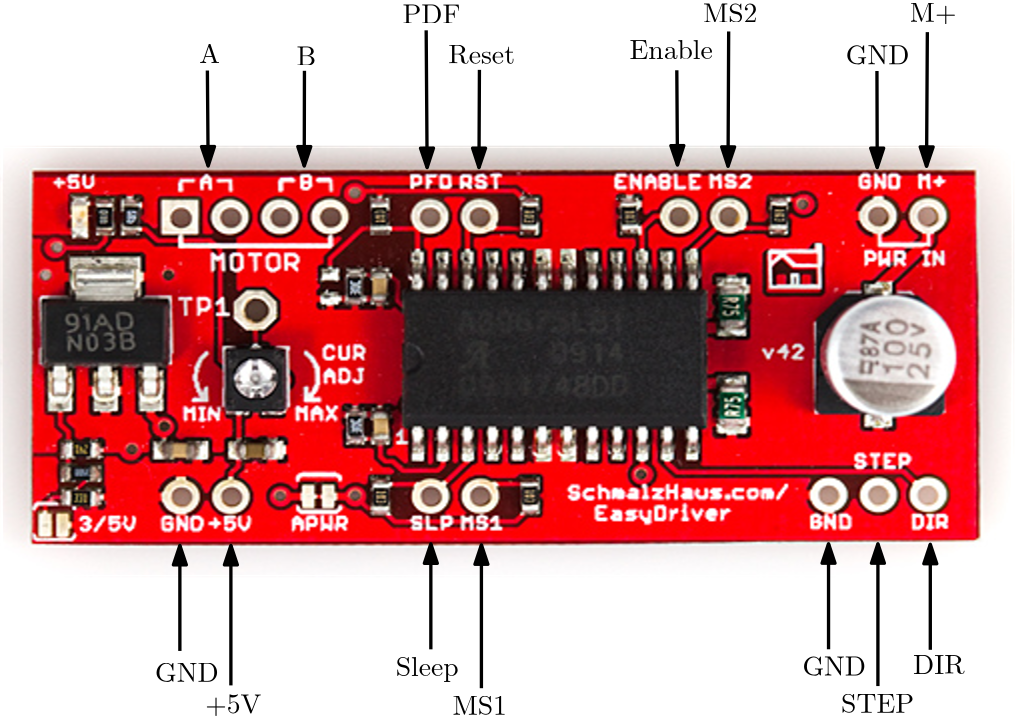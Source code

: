 <?xml version="1.0"?>
<!DOCTYPE ipe SYSTEM "ipe.dtd">
<ipe version="70206" creator="Ipe 7.2.7">
<info created="D:20170616115340" modified="D:20170616164510"/>
<bitmap id="1" width="507" height="231" length="249426" ColorSpace="DeviceRGB" Filter="FlateDecode" BitsPerComponent="8" encoding="base64">
eNqEfQeUFMX2fnVP2sgGFpaMCBJEEJCoIOaEJMliQBRzxmdAAUXM2Yfh6TOLgpLzsjnvzs5s
zjnnnHdS/79bNdM7rO93/pzv9KmuvnXr1q2q797qmR0Uhf+zOwQcdqsKxWoBHJYBwD7QL2Dr
77P39Vl6u6x93YClpxMY6O7o72oH+jo6ejtaBXraW4Dutuau1qaeliZcO1sagY7mBhXtTfXu
aGusw7W1obaloZau9TVtdTXt9c5yc31NiwtNddXNLogaFJpqqwD3QmNNpbNcXQmgoNYMQUNN
ZX11RUN1hSqAghPV1aLg3ryBC7fUVAFOeZeS+upLzEATYT+1qqqCtoaaSwB52ObUX1uF27qq
SvGokdcMWlKD+krRkWqM85FoW1cFz6BQW1lRU15SW1EKe1AjWqmDdbqutpaGBtTWAE3ck8Kf
Qklz/WAlhkCP6uqa6mqB5vq6Zj4jYiJUDwhVXFutCtxCftAM3nVTTY3TEpceIckL1cIAIcyV
DIq5VdaqwgIYfkN9tQrhjUsVkmH1dTUcLv10rRVlWIiGQ2wQj9ShAWpHqmHCtrraSnqEeXE1
H6JKdN1QXwvwwlAjVbh84uxXyKuP1KfitrGhDhAyfGrqxBy1NNTjKp42NkCsRrVWAButqbGW
j4VMgoD78IUAb0jKYYa7wgauc4g2gJepawHyrcs8oR/4pzGuhq5Zbhh0MgqiXqxJceWjvkRJ
C99lgNhuuIJPRFkY1opbF8StWimYR0VXE6em5oY2kBIvgKy6mxtREFCpDFditjZcCd1tTbzQ
BOrrbW3ua3NyoEqJotDX2SZg6WwHwJyCRQe6qWAFu/Z22fq67f09gGOg1+4Gxdo/CJuLqx02
FQ4C/VP+j3/0zI3nqbnNyfaC8AXPW/t6AVsvQZjkMpLYHsYP4XlB9apnBJ+7OxblFjcOV6Fy
eGttNegUV0AwG24vYT/Oz2q5vqpc1IhyU1VFXWUZyig0VpYDDRVlqIEAnrpDyAN4qlaiLEC0
6VbpXhCanZJV5bUQ5gXRrxBDc6eFFS6FXAZULJqQSZUu/S4lTj1uZgioMmpbtXcBrraytry8
urS0uqwYMqIjEc7U8TrdVVVVX8ndxWXq3BzijH1VFRQoq5yhzdmQo4FHH1Hj1Ox6hJglAhlF
t6oq56SIkCpaoV/XZImZFWWnnS5htSM3zc6xCIgmKlTHDmkyBKqj1CGoat2vjZea4W7MJc1d
MijUVJfX1gzt5X8Moba6tqaqprpSXNW4L64cFSKsuyunaCJG7UwMBmcBCgHRdkgr0VBANViF
6AU2c1SpXahPRRahtnVmNbwGUAOi+tQ5m27N3W1wN8bdnsaaCpF0qWFXTZ+GqFIHPkQAk6gm
HkMTG7f41ezKG9V6tabVlWTiKpLMNh4RWngB6GioEwUXiaGAR7UodDTXC6gJreC9Ho7u5gY1
FuCqoqe9ub+9pZ+iQItImPu72jjnd4hE2p32BzHQ67D0CbiY3zJI3YL2Rfb+Pznfobgn9irV
i8R+CNtbenusPRwutncm9ohWbS1qOBvC86pzWhsGvar6XJ0mQSnOnLmqYghAiUQ+lU7qVrlU
cGBtRUl9OVAKgFdxrSsrUa8qakuLAQiACZEAq4AeAcgDQkyUgZqSIiivK0MN6osAUUYlcXhZ
yf/Q5mqOAm/u6r2i1F1SBZ7iKvQIS8StO9zlq3GtKK0WhSH1QFmZE26PhLuG9OscIO/UXbO7
04Q/cRUBVPW8auclDqwsq3EV3GXU3tUY6pJXMVjvHmqHxLt/1te6dVftsr+Wm/H/hRoxhTMH
H/ERDbHn/yqrE6F2Xes2QDV8D4HLgIqaCsSpCneg5p+jcG8oQomoF4UhykXsq6os/WdlrVtu
4J5dDKYQbk9FjdqjeKp2V11VNkTPYKbk1tcl3r5UeV11GQF2VmBhuLn9H9Y6g6xbbtbgypfU
ZEykVWKJXpL41Va5Jwlqloj1XO+WMbpHCnFsF9Sk5p9tdbhWC4DK2qmmGminGEHg/O8eEeqJ
6um8QIXOlgaV8NVyXxtOAc1gfnA+0NeJ5L8VtC8g0mmV+QX5I+EXUIbQ/v/K9gn/i/CJ5y/N
6p2vcfr6hrC9pbtbwMnzPLEfktKr+Tynd6dbgNZapOtwZqXzBUtVhXv63VhZ1lRBaAS9lJU0
Ets4aZbYFURdVgLUlzprqsuKqkoLARRqSgrBw7gKVBcXVBfj6iyLpyhUFeWLW5fMULgeibZF
gq7d9agNhSpceQFmFFWWFFYVocbZtaoENbXFRUBNUaHQBkmgorigvCi/gtQWCTFxC1UACioq
XSaJhkA52uJRyWCNqrOCj92pk1vFK/O5r4pUAdU8dwglzrGUFrlrxi1xO/cJIIxUvSEcJSqF
vMtvRaIj0YQGUlbMGwo9zinDDIrZFE85xMwWq/Jq16q1qhmAKinKar3TJBfIY5c+Eg3FI/HU
ZT9BHfsQqGaIvip5W9F8iCVO/S4landVkOEF9ybVbjXO+MvFRDSpchPDI/eC+zCFvKrcvQvh
5+oKNYXgm6jcaYxoNSTlcCp0ocrN+EvKbjbX8GhV5cpS1IGrIyJUEJwGlBaiAM5XnwobuLWD
2Y5bvWtVuCUqIruDEjFGFASgGaFEdCd6RGVDBRIYohcRaFTUV5URC1URF4mCQDPRlLMg0EJv
GwYhagS/qXSHY0JHwyA6GwcPAh3Ntbj2uI4AvfQKiNN+axOAEIC03538RcIvOP9/0r77S57/
wfyXEr7DZv/nOxwn23P9FuTzbu9wKKvv7BSv64dQfVdTA42LzkTOCCgYXvWV8BucqfpcsPog
mWMjFxfiqpaBmqKCGqLNwnpeI26drFvoBNW4ylUFeZX5ubgOFsClBbmijGtlIb9eCjwqz82u
yMtBGVc35P5ToWhSnp8DtSpwy+udT9F2iLwThXlCuCwvW2jAVYDrySsnzc4Cru6oLMRA8tAQ
KC3IESgrVDU45WGDS49TMw25MM/dYKgSAUuMq6ogX+0FCgGuOa+0wGkMhSSXHsDZlge+6sIC
aOPIE8qdvnITFgIUHIsKeNcFvHJQFS8U8AHmutWLmjyX/nxVp+hLLbiNa1CgvOgS0FiK8su5
Me6SvJJGrUoO0c+hGkBWuU+H0Fnm1HOJmKgpp0nPd5Z5XwCisGhFUV6V5KDlWpzPBQaVA5Ul
BaIhCuIqatzbkvGD9XliXBCu5nHf2apwUIkLBTwDGZxW1QYKvvxWaFb1o96teb574qRqVgsi
X1L1qKMQG1OUqaFrkfBynppTDa40V41YHuotBeiiwbRNVLpnFLBWdCHSPwHUDzm2i5O7gEpQ
ooCrSEcJPCKocUENBGo4ENe2GmcIEFf1UNDWWN3RWN3VXKvm/+K1j8r/gvMHOloH6IV/q4Xe
9rfZujvsPV1DXvUIzlfcOZ9of0DQvvpWf5Dw7Q4i/EsTe/qYoL8HOtV39SrVI6Uf6GjrbW8H
etra1Lc3QJuL6t0y+YrmynLykovh3Yld5XbB6iqT08QV5NUUqkTEkZ+LympecCfkSlw5SzuR
my1qynOyxLXsn8jOLHUBt+W8Rsg7a3KzcS29VEy9qjUC7sJlrk7dxUqyMlQBlN3VDkFJjgtZ
GaJVCUdpNpRkOiEquYAqX5qbRddBC7MEIFOc7RRzxojcLCHj0k9tRe/cV9nluTm4ohINAdJM
NjsfkVguPSU9XJuo4a0ucTKFTu4Z9VYY5tIPY3KESSq4zhxXwb3eKQ/aHNJERExcVT8I0KRc
KlaclwUU5TplBucub3A4g55URzfUksGBq92p8tzJOc6h5TjNpunLzXZD1qWgSj6uHCFZDD35
Oe5DE8qF/e6jFnAfXUk+2pK8+gghW61R8wqK5v/INIBSt7xF7YKaF+SI3Ib64mmAW3JyibAz
tcjPHaJZNVtsUvf0ptxtsG5Jy2D6pG5t9x6HKMdVsIR7YiPKalIxJE9Qo4Z7EBF5Y21xofqu
wElNpc53CIK1RDpaX1ZIqChqqCxurCA0VdJ7CfU1Ba5gP6ClyhkIBCtSIOAhAFTZUcfhOgII
5hecL2jfnfnB+daudmtXh627E8wP2Pq67P3d//sNj+slj4vzXa/0OeG7v7EXbK8S/pB39cjq
+9tbQfVAd2srCF/9vg19zFFTRaPjJC8g6J1iqIvVVW4n93IMSbNpIjiTcyZxApyswsmcoCx+
W55JZaAkMx1wLxdnpKFcnJlelJGGazGvQX1RphlAWaAoPdUJlDPSCtNTC9LM7sCjwjSz0Ckk
cVuQaqJHriaAU2HqJZVDGha79Be6ulP7da8UhcLMNGG8apKz0tWqICNVID+d2hLD80fFrvEK
edVO4QehEAU8KsriznGhJCOjKIMakjHccqGNHJuZOdg8k4NbVSRcqnqYT4GYGqdaXilGhJgF
/S6kibACG7glmKkMZyzjcA0hnZs0WKM+JVdwDcIe6BH1g22znFAFAHU9CDF6yr0BN6KMqyqp
jtc5QdzVqkJRUOWpwGdclXdOVnaGGEJhOp9WGMCHrA5cHYtAQTbvEWPJyRQyTrP5MEXhUr+l
owlQmJOhSmKPkM6cwS5EjWjodKDLby57MtVkQM0H8AiaRb1IANSuyYE5mWqP6qypDd1TEXVe
RHbhNIM/Ks0ZnCb30Ymn7q1U22iN8QRJFRP9DsnBBHUgWKCLstwM8ag8V4Tm7MEjthpT1AN+
YXZ5QVZlQTZQVZgDVBblVJfkqS8TakvygZriPCqUFVQX5aJcV1oAIAo0lBc5r6X0Llq8naYD
gts7IgBsKdBe6/wsgEJAw2Dar2b7A8S6LYL5eao/SPjunO/gn+e65/n/g/AVu83qZHvxuh6t
bPz7lmB7O/R1ors2e1dnT3tjV0dnZ3tHX1sLTh+dLeB55wey4qjSXON6A4YjT1kJUI9oiBy+
uLCxuEhwey14PjenJi8XTsNiQEFNwkWmXZGVWYk8MDOtIiu9IjOtPCO1JM2E27IM0I5ZkE8Z
tj9I1WwqTU0FeNkIMRLINOenGQvTUorNRqDEbC4yJdOj1JRCUzIHCin55uQ8U1JBCgECuOYb
E/GUODzFKCRzUxIBqCIZMzSY8QgFNM9LToJkvjkl25yYa04iVal4ZBQK0SrPnJKfasI112Qk
nakm0a/QDHm0zTMZUUAr1MAGGACrRHfQj4aZuDXBHtSgoSnfZMpLgcKUPLMpxxSfa07IS02m
3qHKpS2f94VybkoyTBXKnYNNNQrbcAtQw1QUUlDP7UlWgZrcVLK/wGxGvwLQCW5HkxxTIq5q
KzgWvUCYwI3MTzWjjGBBjjIlYUToC5IQA6hVGumnYJFqwoSSr9LNdE0zkli6SUwuwF1nJKTT
04L05Pw0qEpEjRgUNOcKw5weoDJ5PjURdpJJrla4Jb5NS3E6zXUtzDBCGI6F2aTEVQ95WFLI
14bqNHJOOsnk81hPNptpWot52xyzEbOTb3L6P8eYJKY+j5xsgp1UQCtMqNk8OGouIArCeFyL
TdwzaaacdGNWCk1rUVoaWpEnuavJjDRTfjoCPTkwL9OUm5mcl24sSs8uTKV8Ji81HqPGFijI
NBVmmHIyU7DGxOpCv9Qw1QyzY86cTo+PJs/z9QwNBTyTQXclaZSrFIs8JMMIbeg0Ny05P8uc
m5GCMu2ptCx4lXYcRbqMfDPPFrJQTkQlYjTWKgBh2FCYhsml6QBEmZCaVJyW7JpfEiNjeBmW
05U/cuZOBNhDWx7mlVAhhTZ7hlnkOYU8NyvNSuM1ZhRwyxM/pC6pPPfLUDMH9FXMc0U6kvMs
EWxfTHEkCwGiIh90lF6ek1aRnwEU56eVFKQXFKTV56XX5udVgLgK0qryM+uzKRbUFGZXF2RV
F6CQW1uUB/BYgCiQ01iUX1eQ21hRiHJzWUFrWWFdaU5zRUlTeXFLZWlrVVlbdXl7TUV7XWVH
fUVHfVVnQzXQ1VjT3eJM+MG3/c2ttuaWrs6W3s6Ggc7Gru7mgc5mpbvb3gPm76RXPf3dnPbd
XvI4X+wMDL7PV+z8Hb7NanF+wV58x54+meXvcICuri5rb3sfcvsWepXU3d7W29La01wnsnr6
PLquhr5XU1XpTOyrS+mMU07AAAmlCJeZCKP0NiYnE6jEyTQXTs4ApdPUZKWWZKcBKPCsG1Nm
Kk03C4ou4XyCsuDSPFMCUGBKKDQnFmELpyQUGOOBUpOx2JiUn5wA2sxNQk1iUXJicVJivjEZ
t6jMS07ISorLMSYQlyZBJklFXnIyIAo5iQm5CQn5CXG5iXFCFZCTEJsdFwfkJyXlxMdDoADy
CSQpGmaj7NKWbzTmJCZS82RUxuclJqIVQIWEBEjiKQlAVWIibvOTkoGMxITMpMSs5KRs6iIh
L47qcxOhKo4MSIwThczE2IyEGAwkPSk+20gG58cnAnmJSVmJiVkpZD8NISlRDBNXDBlNhGGA
GCx6gXx2ciKGk0fGwKSEzEToj89KgqMS8uOjc+NiMAT4LTshFr3nJcUXJsWJ5rCcmnMlQC6G
bIzLTo7Pio/BFfQIO7MSovKT47KNCGTGwsTkoiQj5LNpOpJwm2WMh2HEpRhXSqJoxa+Is8lk
GBxLapMEc4p+gcyEBABPc1KM2UYK3OgLbaENzcmGpDjUoImrVVJOUkxeUixNRwINDcppjMmJ
cKAYLGpc0xEveqcC954QQCU8Q2IpyRlYGylkP5CRFCs6BTKT4zJT4lUfimwBVomGWEJYThAj
djXSLda2a0EmiCmGn/P4AoZYodEIkzJhW0oCIgUks4zR2eb4LDKeWgm3YKQwldySbMxEQ1Ny
RnICCohWObA5KTknlcZVmmgu5L5KN8XSVkokw9ARQkB6TCQsz0k3pZuTMkxJmcYkHtATscuE
bXnGmPxU9IjAbc7mTkMeAkmEIYpxRngDTsMYMQvxCMGQQURD7xTgSElcfko8JppGhG2CKwfN
IAeGiXxGzb5E6qV6D1PA8yus6jixiwHI4BHNeEqCSD8oTJuM6FRkOyL54UkOJR75lDUlUVrF
Uw4oFAUiFnNSiSvolCKKmeKKM5MRrXDYpICVlVqenlGWkVGWbkbCWZpOfIWaitzMsty0sqys
2uzs2pzUYgSFXAoN5bxQmZeBQIArlfNzEQIQCCoL8+hdUHE+oH46KZL/5oqylsryFv7yBzlz
S215W31la0OV+NqP+IZnY3t1V3tdZ2d9b0u9BfzPv70DWhaET+jvFqn+JYR/aZIv8nwn4ff1
2Xp7xXWgq6u/sxPXvk76gNjaRH9EMNDS0dnR3N5S39nc3N5UQ2Y01oPtW6v5O5yKsiZk9cVF
DUWFQF1Bfl1eHuIgEvgK/i4XLgJA40BNVkZ1elqF2VSJFN1kLDOnACB2ZCO4LUFqmpwoUlNK
tkFTnDAFjwmgDMoVrAvKIipOiMuLj82OjxHknBMbmxcbVxCfkBsTmxMdlRMbnR0TBaCAR1nR
0VlxkdnxUbimx4ZnxkeCnVDOjI1Ij4JYDJqQfHxMRmxURmxMZkxMRnS0uNJtXCzKWbGxuM2O
iiTEoHl0enRERkwkDMiMjYIqICMmXFTyGpJBDYBH2TERObGRWdHhuXFRuJJ8fCTvLkoIZ8ZF
p8VR76lRkekx0eg0LToKQA2ukE+NvJgWEwax1NhIAMKpseFgAyFGFmKY0dHwQF5sjBids/f4
SOorjnrEfgcFoW1aQnRqfJQJamOjwWkwIDUq3BwTkRIXkRwTZo6LRNQgk6JCoQfuMkddzE6M
JgPiyZMZztGpCiPgWPRFbokNB+VmxIVlx5MB2LnQkxUfBwv57MQgDpJv4djYKOgUtiF2AINT
ExftBGoQVhJioRnyGdGYCMTieBGRMSlYDzRZ8eE5CSQASdEQ9qfFxYjRpcfHokzDjIvLoHmM
SUenCVEALDdjvDFhNIR4ODY83eUrYZgADKZlEMeVx0aJtSGmCa4gf9J0kCvEnAJ8jsgGlxgZ
AwFooEUbHyNWCEYHtxtjIlMTYk20BmLEeKEwPTEqMxnXiNT4MFNsmLBNuAiLHwOHWtRQJV+i
BfFx6TG0eimU8N1RmJTARxGWnQgPh+XGR+QmRpGHE6JgCZEqgjh3Fw9A8SIrQNfcmRBGshGT
mRxjToiAMSDzjMRQsiopERlLemJMRlI0QO5NiM4yxmYaI9MTaE3C1VCCtsI84eoM6pTsp0mP
i6Y55ZMuxiuCI+1lpFhxMQCGkJ9AsRtm5PM8hFZIYqwzC4qPA2CzyI5EoiJiKK65PGPhcT+O
skQRVlCTHFWYQjX8aTy9FjAai5KRn8RV4DyeklSSRHGHDkdZdLwtSceRnJ+/UpNwZKDbjESR
puJWvIgQQGgoy06tzDGD95DiVuelEQpyqvJz6/KzcCIAGopzG4ry6wvzcG0uLWqrKG2pLG4s
K2iuKGqvKSPUVVKq31Tb11zb31QDth9oa+9v6+xubQXtD/Q0Wrvakd4DDvqwtVMQvvMzXPV9
vu3SL2oqyO57xbfr6S+qenrA9gL0yWxHU19Lc3dX20B7R0tzfX9jXXdjU1dDI6JPS31lY01Z
Y1UJTiv1ZYhcueqhpiYvuzI7ozo3Czk8ndAzzJWIlRmp5akmELt4n4CDWAnOpCmUn2MWcM1N
js0zxokJBYeIAvgQxCimG8C2AmNnREZmRkU5CQ07Has6Kiw9OowINpY4Ni0qPD0iLDMC5TAB
EJQpMiQ1OhRPUyPD0sNCCRFh5ohQCGdEhqeFhwJ4isqMiIuAOSIkJeICGuJKTaIjjGEh5sgw
ICUsBDXm0BAoyQgPQ3M8hSqqiQgjteHhQGpEhBNRkaaIcI5QAG1N4dAfCj0QRjkt9CJ6Tw2j
K+qNoRfQV0pUWEr4RcgII0k/B+STIy4khl1IjgoFGydFXoQwNGSEhRrDz2OYADVHFzAyIsQU
fiEtHB1dTBeDCjuPGgAhwxh+xhR5zhyFYeL2Qmr4ubSwCxnoMTQElpADXV6CKoQAqBVOIP1h
JJMdHW6+eA4jQhl+AEy8X+FJREOYYYwmg9Ed2QA3RoYnR4SlRUamR0RgHqFc+AdMKLyUEgXW
jTJFR5ojIwA4EGozo2haoYQ8z30o3CgmVIQ/TBYhIgRdIOpBlXhkjjiP0aVFwTPnxWCFGACd
wuc0C+FYNjA7AgWYlxwSAg0wAAXMpiksDMBig0BGeATVYAbDL/KGWDw043zuzjmnIPw81htC
JFydHhZuDg0Vq8h08UJWZERKCGbhojEyFEilcdGgaLqjwpJpms6bo0+nYO1FRsJmWqIRUaZw
8nN6VHRKOK03ZC9pYVGZkbEwlSTDSXlaxJnsWBqUOToaywNuhPKUGJoXaMaMJMIV8eRejAvp
DW2lyOj08MisqJjU0HDqOiYKnabGUDwSk5IZEysmAtE8Des8JkLkGJAkDdExaVGxEOM75Rzt
waiozIgo7KCsmAuZ0SGowVzAPFM0mU1GRpMqBEFSGEWVcBeJRYWKnARTiY2MSho40obocCwz
youiMd0XU6NDxH6HmJBEw6xopE+RGVEhAMSyY8Ny4sIposVHZMWEIoqBUpBy5CQgJUOKEiHy
vTxESQTEOAoWdHBLwkE1FgEoNzk6HxHNFFuQFI3zTgHOjCYQVHSpMbnEFE8vjpKTS+jwEltM
L9nixFsIeoecmiKA80JZpqksPaUkK7k4y1iaZqzOQcKfVpZjqsvJqgPh52cCOAuANsWLICT/
YP7G4oKW8sLWqpK26lJ621NXSW97Guq6mmt7Wqu7Wuu72hvoD7XaOru6nR/j8m/v0Isd/kp/
8DNc9cXOpV/Ot1sG+izd3eI79iK3J7bnX7kUn8+2iz8faG/qqq9taq5ramqi3L62GmeQhrIS
Op4UFQA1hfkVhdlluXTkKc/JcEY6/nKmNJVe2BbyTy1LjSmlSUZcKUVPoUS9gL/3oIwCZ9gE
emeCCQLJY0ljEkVyjgK2PCYd/I/pzuLIjAzNiYmg2+hI18YPwyKBJJEwJyuOi6lhF0B02FO4
xfbMiozCHkwNA2nTVkUBQA3t3IshmRcvpodewIoVColewi5in6pXiKEAjgVxgVsSw6iAHWEM
CwUnpBJjhKBHAZSJZsOJliGJlZ/K2Zv2e+gF4rfwsASugTYFZxjoSQ69CFVUGRWBetLMJVEg
Dgy7yINUuOniRRFZIJ8UHpIUSVHAGE2kISILRTGUwy9Q8IrkEST8omAqYm/wc3RkcmS4MADl
tOjo1IhITq00dhFuSD6KiJpInhgbt2HxF8+hRxFZuNkIuODtUEQi4ha+l2nKIskbGaC1yItI
YgXJQxVlwrwX2tdxoPfwVL73oZ8IMCpchBhiBiCSmJOCV2QIZeBx4ab4SCM4IdrZLza+KRoD
p6HxzD9axHGaLFB6dARMwlPQFIwn50QTX5micBqKBkCJiRQm6BGAAhxijo1G2TmWaPIw/A+A
YNEv4mxi1AWAfB5xgcIuUouYGLCxEdPBFwaFttBQqoHHYsIxNfFhZ42RYhQRNFOxVCk6BWlD
DwXHmItpkTjyxIJy0Wka+SQKDJyCkwg8jFNYIhmMAkaRhI7iI82xGFq0OTYGR4NkmBpJpI1M
HucUmhQ628ZiIHAIBpWEOBgTQ3QdT7kxQH6Lj0yKDTcnxaXg+JYQAQ/zbAFBPDQTmQDYMjmW
jpAJUQidlEJEhYIYKXbEkSVI6TOSYiGGW5xB+BmH4gIF8agYczSdUMxxoRn86IeZwmBxBQRj
46iFjS/O0TimUciIoaMQFkAmP6SgJkucxXCYio+ng1J8bGpcDIaGEaXSgYuOMznxCfy4B1VE
42ASOobT6Q+skkjvlJD/42jAT4JUkxyL4yeyfeT8dMrA+SIuGsknpfTJMcVpiUj4QUolnO1x
Pso2JpeZEpDel6UYwedZWfTauTQzQXwe4ST5TBMK5Vkp4PbKHPq4nL4XlJWONLg8N7u6IK8x
P7e+sIBeg/C3Oq4vgtIfOTaVVbTX1rXX8vfk4o9/G+vamur7W+mLkT2dLV0d3f097dbu5j7U
dNb2t7cIzne+ye/pdPR2K3094mNc5dI/xXUSvtXS39cjCF98u158G0f8QkJvc0tPS1NvY3NP
Y213c0MDzhd9tda+1t6e9q7OltaW+paWmtbWWhQQCOrqnX+aTX/gxv+wVHwhlr5SW5RFb/IL
MuhzEP5RLL3eoY9UEATNFWZTRZqZzllm+owMJ6n8ZJzdokXmjwMX5fwUdmNxtATECxkwv8jq
KQdAEEcCEBWmprIAktXM8IvZkRdzsDijsW5DMiIugMlTQ84Zw88aQ88gZQIobYi8IDJA44Uz
6eEh2WEXMy+eg7AZ2/PCGXPoeeKr0POmkLO4AknnTgGoh0AaUqbQsxlh57PDLqSfP5127lRm
yFlT6GljyEnzxdOpoWfSuExKGPWYdvFsasgZ04WT5nMncE0LRXfnCej3whnT6eMpp4+bL5xG
TVrYuZQLp1LPHzedPZp24UQ6tJ07hjKuxtN/m86cSDx11BhyCvZjLPGhp4DEi6dSzp1OPHU8
6exJ4/nTAAyDtqTTx6AHPZpDTqWcP5F89hiudHvuRNa5ExlnjqWe/Dv19BHzmaPQnHSGkA5L
Th1NCz1lCj2ZfOFY8rnjZug8eTTz9Enz8aPmM8eN546nRZxLuHA8OfQUrjSos8eTTx1JPvVX
yvljpgvHU84cSztHNqOtMex07Nkj8EnimaNJZ48nnT+RcuEk2RBywnjhmDnsVOK5I/SIG2A6
RzCfP2IOOQYkn/874cxfSeePQybp3BFz6EkoRy+wIf38qfjzR1JC0PAwxCJP/h5x4qDp4glY
bjx5JOXE4eyQE5lnj6ZjUEf/SD5xOO380TgIXDgKJJ4+lHDqz/iTuB7mQz4ae/wP45nDGaHH
4o//it4zI84mnPo78fRfyWePxBw7GHfiT+O5ozAYowMST/yVePoIaqAk+fShlDNHkk7+HX30
j6hjv8ac+D3hzKG4U78bL/wFxJ48mHj2cNzpvyOOHow/fZianzmScfEU7ERl3Mm/Yo4fijn2
J/rCesDUYIwYb+zpPyKOHYs5eyQ1+mTymZPJJ/80nvwh/cxh+Cfq+E+Rx3+KO304Pey0KeSv
hLMHY8/+FX/kYPRfvxvPnsCSgwaoyg49l3LiT8xI9N8/J5z5I+bYb/B52vmzmI7403/GHztE
Yz/xWzLsPPFL2tk/Us78kXjy9+iTv4cf+S7h7C/JFw5hU4D94i+ciDl3KPbsofCjpCfxzB/p
IX9nnPs7BUqO/5pw+mD4X98nnPg16dTBhBMHjaePJpw8gpUJ+7Oiz1IXR/8wn/rbePwP88k/
jMd+TTz7N2ZcAHZCAI5NOP4nmkNh0onfzaf+TDtzGMImzNSJg2lnDyWd/M146g/AdOaQ+ezf
aVgSpw8ZTx3CLZqkQObM4fSzf8Ek0/E/MXCsTKy9hOOHsSCxcZJOHjad+SsNS/rsEUhCLDvk
WNaFo5nnj9AozhyBS2FA+sXjqRePZ0aczo5BknYq4/TfWedOpZ46hmWQHXU+PexsTvSFvDic
sI4U4BARfiYz7HhG+Kms2NO5kcfxqDAupCD2Ql70ueK4i6UJYSXxoSXxIYVx5/PiQ4tTYvMT
I0tSostT4+pzTZXpCVVpCdXpibgtS40rT4uvyEqqyTM1FqQ1F2U0FmU3lWTXF2Y0lma2V+e3
cnTWF7fVFbc3V3S2V9Hb9abK/ubynq5+C/24QbPrezsdgvZB+ID4AFcZ8gdZrgyf/oqWf/dS
/UkfpPfiz6na2troj8JaWtvryntqGzq7O2ouHIzb83Lq28+nvPlMwuuPxu9+LPHNp+Pfejp6
z1Nhrz0e+coT0a89FfXyExeffzj0hUfOP7Pt5BNbzz277dSzW848fM+5+1effWTd+Ze3n3rj
kT+f2/zrI6v/eHDlkW1rjj1IOHjfij+3rfrzgZWH7rv72H2rjm5defz+1cCR+1cd3Hjnbxvu
OHTvysNbVv2xccVv6+74ec2tP666+YeVN+FK5dU3/Lz2pl/X3fLL6ht/XnXDDyuWAT/eff13
K5d9v+r6/65e9v2aZd+tXvrNiusO3LH4y1sXfH7Loi9vWfztHcu+v/P6n1bc+N0dy7669dov
b1r0yQ1zDty68Lvbl3x766Jvb1v85c3zP79xHmq+v3vZf+9aeuCm+d/cshDXD66d+fHyqz+7
+Zov77ru65XXf7Ni2X9WXP/tnUu/uHnhpzdc88mN13y2dD7w1Q1Lvrnpum9vXvrNTcu+XL7k
s+WLv1xyzb+XzAW+WTb/6+vnf3vj4i+vn//J4rkfX3v1Z8vmfX79NZ/ftPDfK5YdWHvj56uX
vX/7gveXzNu/YPYn1y/68ualHy1d8OF18z9YOv/Na2bumz9974LpH9927YE1N39086K3F8x4
b86092Zd8cHkCR9Mn/Tp3BmfLJjx8ZKZB26e98VNcz+4btr+xdPfu27Wp7cu/Oy2RR/cMPft
a2e+tWA6lHw076oP50z/aO6MzxfOBt67+op9Mye9Nevyd2aPf2/+5Qdum3Pgjrmf3Hjlu4un
fLho2gfXTN0987L982e8vejKNxdf+euDqz5fuXTf8tlv33D1ezdctXfh5P1Lpnx+6+yvVy38
6IaZe+dNeG8xTLr806Wzf1h/62c3L/x86bxdk8e8ceXE1+dNfmvmuPfmXv7FdVd+cf1VHy2b
9sbMUa9ePvz1y4Penjnp7ZkT914xZs8VwW9NH/PmleN3Xzlu98yJry2atmfpVe/fOh8Of3/5
nNevvnzv3CtgyZ7Z0969Ztb+q6a/M2fmazMuf3Hi2FcmTnhxePDrUyftv+ryLxZM/2TWxM+u
vGzXCO+XAwyvDvd8cepoGP/esjlvLpzxxrwrdl8z9a1FV75z3ex3F1795pwrMLPf3j7/4+um
/77upq9uW/L6zMt3L5n61tKrXpw1fvfi6R/eugDYt2zWy3MnvTZr/FuLr/jk1qs/vfmqz26+
6tMbZ+1bMvVfs8c9feW4l6+ZvG/Z7Devu2r/8jnArkXTXllwxRsLJr80c9TbiycfuHnOR0um
/Pumq1F+Y8GkXQsnvbrwsteXTN67bNo7N896a/mMfTdcufe6qS/On7jzytEvXabdN0l6d4Lu
zfH6Vy/zeHPu5btnT3ok2PfJy0bsvWbyZ5jH2dN2Th6zb+HUl6aO23vVuE/mjvtidvBPS6/4
77JpXy+b9c7cqY+O9H7IV37MT/OAD9szb8rHtyx4a97kZ4L1z0wb/8JV42HVW/Mve2f+pA+u
mfLa5aMeG+75sC/b4Sc/OdzzpctGfHnD/K/vWvbGoumvzJ/y0uXBT432fX36mPfnTPnsmqnv
Xjlxz5TRb1152avTx6P+sSDtM6O0Oyd47p016u25U3fNmLpzSvD+eVNfmhSwc6Jh74xh+64a
/u7VE7C64Jw3lsx4c9msfcuvhotev+aKl2df9tKV4+Hhf825bBcWxuIZH14/5/2ls99ZPB3Y
v/jKvddcgcnau2jG7sUz3r5u1nvL5+6ZP+3lqya+MWcy1sBb8674cPFV7y8hoLx3yazXF8x4
Ze60V2ZfsXfRzH3XzkYXu+ZM3rNwOjS8MX8qrvuXzt6/dNa+a2fuWTjt+dmX/WvOpFdmjn/z
6glvzRyzd3rwu7Mm7hzj88qUwLfmTdo1LfjlmaM+mDv5g8VXfLd81t5pw9+ZGvT+vMl7pge/
MjVg74QRn00Yte/ywHfnTMIe+fD6ae8sufzDpVO/uHnWgduu/uLmqz66fsrH11zxybyJb14R
+NnC6T/euuDX2+Z+tWTKjzfP/emWq79ZOu3LxZd9dd3kH2+56vDK+cfWLDq+etHvd8z95dbZ
v9x01d8r55/esPTk2iWoxPWvu+adWLXg9Jq5p1cuPLN2bvZ/XwO9Wzq6VcKnW0774hubSl/3
0CRf/JYCJ/yBHvoSpsr2bn8829jZ3NzfUNna3NFWX9lZVd/V333x4dX7Gdsv6d+WNHsZ283Y
G0x+TdK8KuleZroXmbyTaV7W6HfK2uck9ozEnpTYUzJ7lLGHGNvGpIeZ9JSke1oybGPyRsa2
oF6jfUTSPiRpUL5Pq7lfo3mASdsk3YNMi+v9knab1nMr022V9fdrPe7X6B6QCVuZfB/TbNMa
HtDqUYmGwAM6w/1a/YM6w32yFpUobNFogc2yZrNW3qLTbNHptur092p1m7VUD5n7mbxd1j8k
6x/UkJ6NWj0e3c91QhuEhSQJGzy26T22MAlmb5LkeyS2ViOh/j4NGbldY3hY6wEluMXT+3Xa
+2R5m1ZHFso6qpdJ8j6N4QGdJwoP6CHGthoM6HEDmWR4UE/67+cGbNBpN+p1G4Q3tFoVGONW
jbxFI0MPsEnW3cPkNUxaydjdjK2W2DqdbjVj98iaTXodbNsqSU94er0xZux2L8/NsrRJI8EP
YkRbZcI9Whl9wSHo6EGN9gGN/CDcSP3qYPA2PfxANsDVD2o8HtL6UFsdGbbJoCcjddyrMMng
iUf3aqmMK7BV0jyk83pIj3mRN2k062m6NZsk7XrGgI1Mt0XruU7SrJHZCsbWyPI98CrTbmBw
i3YTkzcJJzN5FWOrZBjmgfFulnUY8ho+WFTehYLEMN7NBv16rQaSq5lmi+y1a/z01Uxep9Gi
ZiXzeG3OzfuX3/f+HU/tv+0ZaN7CsB7Qu+FevR7+x3A2yvLbC2/4dd2Wh0eMgLYNehluuUfj
sUoyrJV1Gw1euALocY1WL65rdJ6rtLp7PAyrtRKWwVqNZrVOf7feY5Xec5XGsNFr2HqtYa3E
5TWGlTqPO/SGu/S6VVqNcPh6vX6FVr5dr0Wru2TNCp3uTp0WuF2SVukNKzXaOxlb6+m1f/k9
+2/c/sEd2z65c/u7N21ZLulvY2zX3Fu3Dp92Kw2N3W+4bPeMG8kJOmqyzuD9ytQFq5jXRr3n
OpnBUTsnz/5g+ea9C+79+O5HV+t9b4aM14g3Fq55dNTUlZI35NfrPDbpPDcwj8eDJr8956ad
M5f/68o7X5266tmxizZ5DIPmNXrNCtlzvcbr+YlT1zIdJgjz+IT/yAc8/dcyPebuqVHTXxhz
7QvB1+7wnXwPM6zTyGt0NNcP6IMe8522w3vaRha4jnls0Hms02JoMkxdo9Wu1emwVjFHG7Bf
dIaVBt1KvZaeajQbPTw2e3i6toDXfb6Bm33875Y1K3V68rlev8FggJ/X6r3W6sjJ2D4AWqEt
ALVw7z0a/T2ufbTFS3+Ph+d6L2/M2mqtBzU0eKw16NdgD/ro13tqMYkrmPYu2ffg9pe+vXfn
N/ftetB3yi2MPTY6+OjTb74x6+abZLZaZp/csGbv9RtvlOTtesPXa9d/sWrbDzc++sbc29Zh
IjSahwwGAI8eNng86u31pN+wx319tuvYy8NmvDnqmvvBfhq2J2jm51OXPapjT3t5P643PKrV
PCrLT2ikZ7XaF7W6l/W6fxk8XtIbdmrkl7Xa13S6N7S6PXrDXq3+HQ/tfln7kU7/scb3HZld
fOU+RbF0djkzfMH5AP/GTpcgfKVvCOEPOAnfYqGX9q6/qwLbd7U2iZ9K6G5u7G2pb6+tph/G
qa5vq6vusPWbnt/xHpP2Mb+3JP890vDdGv/XtD67vUY/pxv+gq/3c55BL/j6Pek7Yoek2eHr
86iX33Yf37UyO/jUv/NMJSlR6eb0nNqS1lNv775JYl+veNH457HHNZ7rZY97ZN0fL32xZ8KV
GzVsg3b4Jt3wTXofLLl1uHp7b/DRr/Px2uAzYpP3iI1eQRt8ht/j7bfJP2jDMMI6n6D1HoHr
9P4bdcM26f02ePhv8PLb7B1wr3fAeu+gdR5+W7z8NxuGbdD543azb+AmA+2ILbpxm7x91/h5
b/YZ9lDgqM3D/NYFDtvg7wnhDR7DNuq8V3n4bxk2Altyo374Wh8/aFtjIGr98+3DlXk1L09f
fBcIVu8De9Z5+G42+KNrLM57fHw2e8Jmv82+HhuGBW72CIBtK7z813j6rfMKgP2bvII26gM2
6QI2GQI3eg5f5zUc9qPTjZ4BuN3gEbheP3yzBxBwr2fgumEB9zG/zaBECnmImNqNEpiQ3StL
93kOh9/ulHyPfPl3ZkaeKb0gO7etKLv6jVk3YXNt0I/eyjzXSwip8g5Zt4N5rNOwR5h0v+z9
gEfAE5qAh7TB27xGbIWYhrx9vy5gh9Zvu0fgVr3vg96j7vcK2uZJDnzQy3e7YfT9PiMe9Rj1
kC5ou27UDs9RDxsCt+n9HzIMf0AT+KDGf5vW70HD8Ie8/Ld5+qF+mz7wYc/AR7wDtun97tUE
bWWGHb7eplOROZlFxYm5ecmVxqOxr0+YA6549/qNhWkdURfi02KLYsOTk821x/e9t3/68syQ
3MK0kuSkwqjTaTHHjF/e9shDUGIYca8heC2TPlm3PSO5NDEmPyE02XzS+NuOPRtkhtB28t3/
pBiL8xt766y2Lze/uYGx5wLHJJiKrfS3Jgr/QpoSE5L7jDbwKd3wHZ5BO/wCH/cY+ZQu8D6t
/76pMz9fcMve0VO3S17bvcbs8B39UID/IwGjt/uP3DYsaJvX8IfhAZ9Rj3qNfsxr3MP6UY95
jHvUY8wj+lE7DMGPeQY/4RP8pO8o4GnDiCc8gx/xGLHda+Qjw0ZDz+M+o58eNu4xn/GPeo97
xJO8ByVPeI9+yncs8KT/mMeHjXpy2Oin/cc+4z/2ab8xzw4jbGbST7feCoOtMB1bVbHbbcqB
7Xs/ufYuVKZezHraO2gHk2qzK7MS0u9F1iTpdo+dnhKS3NypvLFwFejlQaY/+Ogr9EtZNrsC
NQ4l4rczq5jh0P2b4ZAL359/hLEX/INf8x33jIfPE5KcHxuDXvDIQj+fS7+08vt9zz8gG57W
BOyQPI8+9gSent//23qN/N3ae61WJeTnc3D7+9cu7BvotzsUEEqjXTn42udPM+3jzOOvN95r
V2ydDkejYjeaql4eMf9Z2e9lOfgZQ9DTupHP68c8qwVGPa8Lfk478kXD2Jc8Rj1jCHxCP+pJ
zzFPGEY+rQ96Vu/3jD74Rdl/pzboVV3g69KYf2nGPWXwe9oj8FWv4Oe1Qa8YRvxLGvWSNugl
TfCrupH/0oxB5XNo4hm80zP4RUPwix4jnzeMfM4zGKT0nD7oOUMg+kWPz+tGv6gb85I+4F+G
wDc9gl7zCnha1j8nyTlHTik0ELjLnhVT+SQL/v3aK+G/9FOp8OeHnlp4saFB2eU7peRiBOXJ
itWmKJ02608r3tjJ5D3MZ49h/Jv6gLe1wfs9Aj81jHxX4/HxuDFdDZ39DttXi+47cNnknq7u
xhbbh55Xv8/8P9IGfqQP/nn2HZ+zCR9KIz7VBX+lm/Clx6jPdOM+9wj6VDv8gC74W+2EH3RB
P2qG/6oZcZAF/6wbcUgT8DuTE3dv73b0WNq63H+EYcgHuI7eLvH3s5dwvsPm6O8XhK+m9+qv
4nQ01DU11rQ11XdVVXfX1DfVVtZZerP27/xWw35io38EpHHfsTE/6cb/oB99QBN4wBD8lTbg
K4/Rvw6b/svUa2Ht9/LId5n0y6IdnVhH9K1/i8ILHT98+YLEartpPR709HmbSafe/kaxW86N
H7WPaf8tjfxGM/qA7PeVZtRXmjH/licfkKd9pR/1mTziPwAL+lEK+pEN/0Ue+YM08jvNyK/k
oB+0o3+Qgn9kwT/Ko76Xg/+rGYWanzSjf2PjfpHG/iSN+UUz7j8s+Cs28js5+Cc5+AcJj8b+
LY39TT/5V82kn6TLf5SDf5MD/isZfmae/zEYDmJrSJ6HGTsoG75nw/6URv/ARn7FPMNe+69D
6bXYldainL+nLf2Z+R2TA/+Q/H5h+kNM/l2SjzLdWeb5F/P4g3mdYn7ndJNOs8lH2Li/dWMP
avzPSUHAeRZ0jg2nqxR0mg0/JQ0/yUacZMGnpdGnpbFn2Niz0rjz0pgL8tjzLPCsJuCY17Iz
w2+/EHTbudGrTk26N2rO+guGueeZZ4ikCQm4HE60k2+tfKkq7XWl8ZJ3uFaOYqNDLl9xYfSN
F8bfGTF+dey4OxLH3RmnnZEo+Zt1gREsIFYXEK8ZZmTDo3XDo9kIkzwmWx6fyaZkShMy2GUZ
LChRMzaTTUySghKYr5mNTGNB6cw3nflnsJGQydFMTWcTU9nYVDbCLI9Kl8ZmSJAfncPG5UuT
i6TJeWx0mhxgYt5xXqNgXw/91YeF8661vakz3iew4qHtnF9ASlYr/yNA23XXdz+/B+SmOKjG
hv2n2PsP/GyU5QxpUpo0omDsjY5e/hckfa2KjUr27MJopi3d8zE8gIaW8L/QieKwlK15ukij
VT771v7716S6t33gmwPK1//OY7pCNqxADizCVRqZo/cvlQIL2MRCNrlYmljFxjVKE6vZqHJp
ZJk0poJNKWeTytnYKjaqho2okQJrZb9q5lsv+9VJw4Ba5lfHAuulEfVsJMeYWjamShpdzkZV
aMZVyuOq2NhaeXydHFwrjSQNhCDIN8gjgRYW1MyGA21sBNDhQi2T+9/+mv4KPj1dOXjYeu64
Eh+nPPmydftjitIN99TO3lYbPM1hw/Dzi5nceeP9/a3YzsoAPFNjr1nyVBHzVIqK6Et4NUW2
lHCbvQdubnrlO+td95H3fjlTxVgHk7rlwG4WUM/0Slw0TUR5qVIYr5Tl2KsqB25c2cK8+tnE
djzd8azYvbXfn1J6O7DWlCOx1UyjpCSiUsnLVxLD7EoXNHfeuKHlxmX09z32fqWy3FJe4UC7
hJoeNrFVCuhigR0ssIuN7mYTUNMrj+tiI2FAPxthlcYNsIl9bHgv8+1nw/uZl5V5WOVRVhZo
Y+Nsmsk90theFtwnT+5hM/s1s/vYpF42ulce2yONGZAn9kvjujUjLWyyVTPWKo23sHEWOagP
8mxCHxtrRT2bbGMzLewyKwuyMT8rM9iZj40FD2i925mH7evfaBk6uuw//aDUVSDEDizZ3jf5
MhAlgl/vxl0tTG+31SsNSt/ml2mndVmVsyFKfLhip3jce8tLFklnYZ4WzTCFXW6VRyrSyF7J
Q5l+DbnFoXSk5CvVDXZs1H7Fwm7okr0V5tEXNFFB45d/dkgjBhiajHNI421srF0OsLERDmmk
woIVNgyqFGm4wkYobIzCpnTLo+re3tk80N7d0ez+p7gq4bs+vR0kfIfb13XA9pbubvWn7Ad/
3LixHoTf0VDbXV3XXFfdVkFfEKrp761+7KFa5tPFJnew4A5NYDsbbdHOwgx2SD6t0vAB5lHO
WNMTb3W0tVuvWdDIpGaZ2Xd+QksxK73nqX3Kq58qT7/RI7EijYctu82G1WPwamBM+e+hRmzy
KZN6mNYia/oYs8oevUzXyww2eXw/G4NCv6whr0o6m6y1MNkm6S1Ma5M8BDCDgEUy9El6AAXc
Klg2slcX0/XJhl6m6WVSP5PhajvTWbQ6hU3qk0bZZU+F+SsyU3QzlHvftN79in3lS8rKN5W7
X3fc+Jiy9XX72Jvh9h5NgPLAN5yAqpW4ZEoaTeY+Cdq8esbfZNu6W9m4y7Fhz8CGV5UNrylb
d9vXv6BIgbAZ+u1MA2McBHSqVySDIukckpbqJcIA08AkRYIl3i54AA5YO/c2R3mzUtdk7bAp
LQPgTRC8EperjLwWbrQMH6tYHUq2sVuv70Hz/AJKCT29FVlr/fYvrC5Hd4/S3uvosCrtfdh5
tvd/UthIO5MUrYcNbmd6KwbOvBTJT2FBDjZFYVh1WF2j7ZpxNjJAR5ZovB2MOWTJjiu1gnmB
ChtFi1Dyc5CYL10lDQbFH43BErVhjiCsYRh7f2sz8cmCecqMaT3GONC+JWiCctta+mPvQyGO
cXPs40coXh7NWmZ97F8k+f6byoQRysOPkcB3P9oYuvaw6Jmy/E4LhvHrr70SyxtzWVNvP0W6
SUtsfx6xgd3e+KzZMN167Sa7Mc36youwtlvjab16MRH+2x91MoY14OBLCwoVjd7BvGw0IlnR
Ml7QKHwIqKFhYppogPCGLx+yniQlycGdwAVQhkKdg4mJw2bH8LW8UsMLOjvVYMZ1bo9kFXZy
EYYmc83UOyYOV5tGsrU10FQ+tquBaTskuUujb0GPDz1it/UTnUbk2pc+jh2jxCTamWEgKpki
ZkZO37mLFP4RDC+7zZYe7+hztHovrNcwe+hxOuN88K1y7a2K0m/9Ixw227E3oVOWuzVMOXEQ
/huYu6Jbwu7DioVVGkWjwWbECrE88TQ/KVh4FOYr8NAFWjl5KRQIdh5w3Pqs8p+fbVHnlIAZ
ytVTlYgYm8GvUcf6N64H9dsrO2ho3BV8pGIVkUPQEcoD8KTMhHPsErNpmEMS7pUV2UthmIJR
tLpoR3s7ND5WWU8rzTBWMUyxakVDL0XW0Upm3nbys6s5nM8CHNR8pIONsUv+4A3aehLGboBy
NOzH8IuSYKeyZUeH7KGsvc964qziMdkx1gtZKP2ccPuAMuYuW7ZJqepU1m1TBizWrw/1aTSK
t96u9OCAY12yXiGDfRQZFO1j5w6Ef2yjRiiWzj6aMLjOQoHSZrN7zMeeoq2xcxdm0FHSii05
oBXbECMdJ1adXfa2Sz42ycvOguzy8D7JB/Y7NJcrbHrL3udB+L0t7YLw3X91QbzM/yfhC84H
4Vt7evj37S/53cvuZiL89vratrrqluoa+rWfitKmypKavr7mnY/bmLZbGt4habu0UhfzRkjt
YYZeDetkEoJa77VbOw6HF7fU2d79cmD9I51SQM86jKvf1t3ZbrHRUskq75g0u1pm1vx23PV4
yPWM9e3+sMmu9C1f0MX0XYx1gcq0Y3u1mm6ZdTMP1PRImm5c8Yg/7WDUXReT+pgMthyABv60
mwsIyT6+wdskqUUjt/L6HpmuCBNdTG6XaI9jr0EztOG2d+X2YgsoEkvagtNal9VRae3pVPod
L70AJV2eVyGxh8dsIae73vnSggymqbJT1jRh0R47g13Qi2ht5b8+qiCoK5Ye68DMq9sk6s7K
rQXP9DNNP8UdQjeTgR4mo4wRAT2ShJAkRgF2amOsAYHgdGoTlgnWi53/5p3NyrN5xfHtxy1a
1uAbTAlbSYXywO7m1U/2FTXiYSeUj5pHdvDkf4Af1RVbH+1VYN6diFNwTr+M6ElbHsHRLo0J
lXz2G7yf1wc96e33rPcwnLCyaAH7wks2pkGE7eOG9ckSj8gyBjIAPbIEr3IZEDsGKwPYv/0a
mQ8H48Uw9S3ZeUpFbTPTYVAtBw+3IjUdNda26HoHsYji+Olsm9bTyrTt2AVbX6YMf+OWSrhu
3Awy/Jc/OjXQL9GELl2O8VoP/NnKpAp02tOmNLY1gpre2o+B93YrOBhYU6qUO3ci97DySR9Y
elMD+tj3TTs3mLM9YpOT4SHTK+k7aMEY+rV6Yh6mQ1+Yjn7mAXkOiUbEV1Q/5QxUFpXqI4jB
LViHKuBbZ0FmLj1ObYhWQA9pIww2YRKA3uE3S00lJrCzrqqrslm5dw/WJ5aQ/d4NCmXMtNws
NY3knDhzMwYSFgE/2urr+gtrsTIx7f1rXlBOh4CrLGmV1qhsW0u7VXG0XbGgbcoEer9zKqaF
UXCx0aAomig//6Q4Bnrzqy2nM/o0vnaNthePJKJfLCfbxs20nOJjHV9+5jj4AwywnDN3g+Le
/heyVgt/ZWQva7Asf6CP6bv5Dm1jXu0z57XXlFGAePR1dGQBr7Jh3L20VPiQ4X8JXVgRGSkK
6ITzEWsstHE8bBrPfjxFBASNS84FRgEIu4mSJXlAQ1PGIylNKOd8f+QenM8Rbcl+ZCAOSU/6
kbHIYtdreJBFokKhv0snK+mJ2Nw9dz9oqSztbWy1NffaFqzv8/dSrAO0aWy2gX8fcmSkKA09
OMJQEnIsolcseEe7vXrAyoZRZJe1Awj9snMgFON8fShQNthsH35oe2e3vaERuvq1E+xrbnLk
t3Tb6XjU39czkNuovPa7laIVkqUJPKvniZY8Eck/OJ8inUx5SB/Cn3Zs/RvP1Stt/W30ezvu
v7Hm+nU151/g8q/r9Lj/hDL9zEJ/P30b0/VZrXt6L37wv6Gmuq6ytL2itL60uHygt3b34+Bn
ECAotJlp25hPO9NhvyAJaWZyx213g5nATRhlJ393qnz+U7XnRGsJ5t1qLy92xIbjnO44/GsR
0/Slt6CuzdurQmKtr3w14FD6bllWzZU3IzEeNrMbSQJjrbK2RYO+WCvTNUlUaGcSFj/YEkux
i1hCIwJBByfJNhLALZ5CTG5hchvToQlSF6EZZpPxGiikQACd7TJrYpr2r0PosBoS3v/u6/av
P7Ee+Kj/iw9tP32nXHVFFZNarpjHXzXQoMD8GI5SU41OW7Detj6nnDul/PRv29dfKB/sVd56
1ZaTD47tnDKFGJJhGTiDVC/tZUnsCKBbxCZO9WqoQj3sb4FJMusdMb6tk9i6LztT2b/LvnuX
sne37ZtPlJ//UhbcQM4xjO4fsIo3tVbK9a32fseAZxACjXXzFuXkEeXb7xzffKv89xvHN58q
sTE9sH7+bXhK7C3psGKxp8rY8F0egbcEBV4f4LNp2IiHvXwe9Rx+i4/fquF+78ve4vyL9dan
gbzBRkmahmfFyEUlOixQ6uXBr4wnVB5OAUlDTzUy3DuQW6K0dVp2/WB57VulrhukNXD5Zcrs
ZTZ6T9BtQVC6cimPPrJl04sU13Y8Dz8oY6cp9gHr8bA+nhDSpr7xrgHiM8X6xaGOl9+nCFxa
pWgMFgh88aUjy2QrzOBTZLPftp03kZV5C1DT//052GZnk+3yLEWazE95kl0r9+kYN5ICXzfn
cytPLYiQ5UvYWxC4hQnml3nsloYwtgjZrqAgiSSkVwQIJg1c+qjPOfuSmH2xNkTEx5nXVlKD
82+PrZu20WM7e2W5HfavuJPe0vx9XomNp4wd+ystvxmOOn6Wx3cbXfqb6fdv1+6y/nyQ9qJN
cfD/8wJx1bb4pq4RgZQuRGTzZUlxDSEbu0N59yPxqh/bs9vLG/mGXRazqYfAwIa7aVLeeqcG
G8GT9eEms6abtiSzfvCB0lrk6G3CnPb19Cs3PAhHdYDwr79N4fmFsns/tqRVK2bQC/mPM25K
IHNPRMB+mnesJU+wusgcsH4oJhq0ypjbe2WKgANauIjSchwbkVvapEBF69vPDCCBARnHNH50
4tmLOHMR1TNxFpP5UcJLHLvsxPao9+SHBX8k/FaeBDriopCH929/ypaeqAi7t+xu12oHEEf7
seGxRGmXKZX11ms30DnnbDbmtEvLBgZacO7GoCx0kqWYAnc5KHjJZMxwP1qMZb1YLdj+SnES
JqJXO1558xX6Rrw4K4mdu2orohJOH5Tb87HQbpJHcQs9qJ6NVbTBDnm0Q/atenxbrbW+s63R
/QfW1CTf9XUd+i1l9ZfzB39dx2IR/9PiELan/+Srtrqd/rqqqrqmrKWMfuqzrLutdNtaQaot
RPhyq6xvJopGjYb4Z8R45bNPukPCKdE9ckz5zyfW++8pAoOtfkh5+z8tGn0hM2C/Wk7+nQ3/
pDUiNNQN86xgfl0p7bQ2ls6ukORavuCbmQEJIRZzA/UldWg44RMzs2ZJ8D/1284EJEHdsKGR
2hIPN3JJMGcrl0FIqoOMRmrmrcDwjRrsOK8OjEJitR4T4RWahAcfa5IQCLQ8irFaZKdaUlg/
bAYmfqCuyLJlrWPbpr6qQqWzE/sCy7VaRoqoFWZ0M00N01kPHIZju2bMoO0sdj3oXXIeQDpd
ELTfyQmkj1J9NBeBTEJswkjbvUb2NbXRvj7wHR8aohVCGD1CtKKQodfb67ocSrfjw93K888r
Tc3Y8H1Tr8LTbsmAIUN5O7mONWg0nTueooPI7XdDf5+W1ieWVjnzvW+Yz3VBfq+zoHjt5DwW
0MQmFLPLTmrG7fAbdv0o3/c0w0pZQLOkb2T+dZK2HpPCvJqYRxtHKzN0yt7wdgvzaWbDWpgX
ypiIJknbLHnUaHQNklQMRiqqG/w9boTC/3xVznQtN63AOulrrm+8enEDzbVHscw6nnzdYR+w
/xSSKutal29TrDZHYXEFykyby7RVt2wXn1bQAZl2YH/rf/9Kxaa+/Sn7mfiWWfck64PrIiMx
j/2/ny5hUo7E6pdfi3OOIzavgHnUseByzZRqNqFMDijX+pczn3LmZdL5lCBqgy609IIFhV5K
sw3Yzv1qEi45uV0QskrOAB2XJK3z1CZLgvOJxzixCwGxAP4Jd81quY/2l0bJyrLabR1Tb0G6
0qqhZY8lYV+9ij5X/fBXcC/ncsVaVA7hgcM/E328sK/X19/6+i768HHr88ovvyMedjz4Yq+P
n/LHQZvD6ljxQM/4CfRVjdi0Jn6qRTaFpdsFbv/3B5TPPP5KpwfSJAbyoZckEvJtTbeGOe66
kzr74js6DnsyWpBZlVjMjo+/7sgvsr3+SfdTO5Wz5yBi2fUetnnvgtv6HQ7KVI6GtcieNhkp
uo6n98ioZTFSOG0AQQcnI4kfIWUNMhD4hCfw2i6NbBs5Shm3sE9PC9XKY4TCLrMxHDk9FY8g
xTCyny9jxXCFIo8U+b+Np/EOHiNs/OzgcIJSenrlizMUPzI4iEIDHcxfkXi2EHFWsTksV65q
RtuXXqJj8bZ92NpYrQNJpcodK5S2qgGlX6lssd/wOC3iE+kgH/Ibsr8+ZUDvYyOz6c0eP2hQ
p1aNRhnpR6zebIEHSFtaDOX0usX0wuq6BUp0iF3pVj792zFuPEUijdamkfiLQS/++hcpEwKT
t8LGK/LlNhZsM8xRdIusbGz1jo21PZ1t7U1DCF99tyPyfFt3p/qHtw7xn+ES4fep37p3/tYx
vbp3En5LJf3XYK1VFY2l/D9Na60vfHAl+LCdebQIOqVUH3k+aF/bCO6SvIqRtzz1OgWy1beX
Moat1Df3nu7yhv4jCRVj5tZcQ2fS/tiTOCa0LltrbbH05tR3NNrsVpsSchKcWaH1LBfUzdmb
mETSNIloIuuR0oPKmhjInMBf1NBu6qQcXtcigYu0LVRPxw0I1IlMXuKMx3QNMrY8ZdqNFKGc
9RQpGKtiAZaGLtpNr73UTIdZOpliR+ARTK3Ssjrf8X12u5ISWyaxIqYfSMgB3/ToNQ30psij
j2k6ZZ6nUSbGev/zGxipZ+m12K3dsjiS0LlesH2X69WTWqB8UnKm9x0kT7EMhtUavPqaWujD
u6+/atHIsNympZdRrVoSbtbKjVhynTZbY32jx6xa/cyuDhulaHPmtdMQtEit6XBNL7Wo3/4X
XyOOXPdgF/Ps5zsCSc6TWr9lfn7/1o1oYxPtLFiRr7RpF9uleQqbXMsmPu3rvXys99oAj82B
gVv9ve8b5rXZy2urT+Amg/9Gg+8WL797vf23+gRsGeZ97zD/Tb7DNvp5b/Qftt4/YF2g//og
781e+jVMtx1BE7mqw2oOO3Tuq31frLrtFsYW6eU377zb4lBMp0LXMom+YjrM+wbGftm7Bza2
KEpeYVVLH+VAdV1td+rkFRrtMom9tug65L2oNB8+inWEBCw7p/E6xmIjQsE2DZ1KSkxecVkr
jmDn/jxyHfNcxNhLixbi8JiekXOTLN/swZb7eN/u53+9r+etgX63BAfc5uN1U4Dv6qBh4SzQ
znwHeMZrERm7JIsXL72SyvDE6j1M+0/qFmG9x/UucciLGtdRjitxayUk+9xeFvU5bw2Otk67
zeJ451jf/uP2r08rB409I2cO3LgAjGH7PaxD0tp//YE+B69tpdTxmx8cyoBj8Vp6z7/ufiLk
lz62nDqLSstvp9se3dWfkEYvHO991jFiNBp1dQ/YnvnA8ton1n2/DLzyBTaO8tZeOLPn29N9
D+1RHn1Heek/yqTlSFF69GSSbcki+q+xT4ZiTfYavChmg1ew9v7+FcsNObCtop3+J1W71b5i
S+918ywitqOmqaEHTxfcg+OSeGlDr2soIKpewiGRXoBYeI2FsnGcEJH8eynDpgzQS13ymJW/
MLFrxlkknDGpoYM++aJd068hJ3O29xBvFF1nMa2Vvz7i/TKe2+vs4tMZ8cEK2F6v6yEbtLZT
hynbCysY+PgnJSOH0pIXP0aGT4lrYW+HRnL89TOlGT2KbdnjA4rd1mq1fvWX7c8j9H4VZyj6
DIs5NPQWUaHkgY4SVkm2jfCjT87gCW0QhqwU59IGnLiOH5aZ8v57isNiC55PB1hZzw8dNHz+
6YOOf97hyQsj+MmIPhRACLZq59S/83xld2lvc4v4LxTB+Srhu/1svpPw1f8MVyT5YP7+rnbx
d7VDCJ//37LlzRVljWUlDYVllRUlVa21FVtW0KdIzAASRr7dwHm4lbnImbFKydDuF2z9/gf7
/+PrO6Ciurrv7yvTe2Hozd4VGwICgvSmVFFsgGKPvSX2bmKJXZOoMWp6TGJiijEmJmrsFaT3
ztCGYWCGKe9/730jMd/6rf/3zWJNBIY3b+7dZ5999jl3xKB6gmqgQCPfifn+Niru6DrMTe02
Rs+cOQ9jQQX8IM5+Z0FV7G7m6veVmME22ik6ydJ4FEfgVxL9I8b5199FRNdO8lGoBSgt1aFI
hPBch7/VhF4BqTctABNOocbiNayOEtplHCBGT1CNgNsGyGpS2VWkQztl6yaUPtAsCSdb8ZU0
kDDKOKCEt76qAVDV8LMrqIOfXZtCqsUwbkDJAkR7eBnwhpDMhz8wMIhNitRhAR/udIi9OkzS
2OuEDyw9oeeoQAAJOUnoXycsbVjzhw8YoczlLcjwcOFyG5vnwhQbqeIAhzmYNfCYslYGSdcM
8gBAMJz/FnxfBhqteYT5aB9xDTDuwC2QvRhlkOkz9Zj2M0Bxj3YZoZSu5Dl0A2eG8mJGRjdk
pLyakVCSFts5IIABIyEZXs1RZnFV8ynlIo18hcYrk6eaw3Ocw3eaI1DPFqnmCJQzubJsvnO2
QJXJkc+lHDJpxyxak81xyOI4zqU084A4gRLW5uczNvM6ijsNkNmAWEYqZwDyaEgg/MdH7x9O
pujVfOVSgescQH8WGoM2hdmK012bjem6mp4+jaAXUg7wV/aPHAm/WXrvThwJrmWnYn3NtpjL
PTLAg6kpxLKGEXEqQ+vpof1mEGAWxTnkNRj+c939x9kALOLIVvA0SwnFQq7DIlo5j6dczXVe
xnUMUIojRJJfSKmN0jDUMIZwh9SRrQH1ajJ2hm8HahKrOoTxjW8Z31DqDK+FevbfDf9l9b0P
NprYI8VrZQ9VcCBknTqA0MaGC30oLerpjp1u8h2HmPaNByigUyRjgRvYBkkFc+kiMoBwlcgj
kTUL3YdJM8yLl6Ph52zJB97K1laDxN0qVaGICe8vuk1mnG7p4IJh9u9EP4OwCRXaIF2xJWQh
7wQqK9DWgNFMQ0nPhrfhRmM4XKa2ynr9oR4CdeAI5uX9nvzntmd/M2WFzIEjBohaEBtNbebS
F8yTu5bCO2Ztq81nAtbrCAvm4Wx0w+UPe/WHVcxQLZUEGDN5kIEbUbEbRgcuAnxKZQNu2GDg
gAGQj4HRLpQhqMQvhcq7uKoOyQzk+Vi4E6DcDVB26R7LhjjuIPEHs3HaRAKLj69NW8MglwNO
QZ+XmjiSbhUfIf/a3XArMUlhKNReu8PQAqasBJeuzVg8tDGnz3fjqMQQsh5CwHCHI5EQK/kM
h8/kPUHzyigpeoPHzqI9OmIKTGfYuNMtFUJKb6GcrUh6EuF/5DMkiW4ChasMBM0QIlzXhskL
fF98C03rTu+BDF/f0tKF6q2N/6Pks2jPAj4r47Owb1d1erp71Xv4YM8xYU+tQkdW1ZbXl5c0
lRc3laBDTIqb64qmhrdiOIJICBEekXwEUBz4aCHhc6oBkmECKQ86hLTcFsqjDqjaSI3Nsw/j
MtDqMLSbo+qiKQOSf3l6VJHnGcViSKTr0Q6ia/HKb8LqYj2JILcD1y7ha7Zi9YMVefSYNbVx
EP3uRDYGlipzO3AIgIkAGy/aMKTDq4KwrKOUXQJXzO157QSvE/4M+haSspsoUE+5dHbjJPT8
2WaC246FfST+ECz8km2k0HruEsxq63GYYxausPz6g4FDI7ju3eaIUfD1gDZ8cAFl3NMydJjz
69HGEbZjVceAa8ftSGiCXJ3LFpTbUdyhO9HyRnuhiaZxMZdohdfZjNwati8+bUbIw2cTcPgi
OorqoFAotA0ay1z9xZpbwJS9ZOYvagU8mNR0wR8geTg0sFVFVCA2z5zbwNhMKxa34i1mJgbu
E3qOcCHvAy+GUFpGR73a9db+NdkH1i16d9GMB0uTTI4TGdKjHcibgaKSdOyk+na5j6oDLm2E
q5aEGYGqHWiaSfcW4KwH7s20Wy3h1Ew5a4GmBbg1AfcW0rsVwF93bSaUJmdvZuCwRkqmQ747
527CBf66nnZkQkP1XE0roWCAUweh1hPOBiCzyp1soeOZST62UD+z59AyQtgJXPTA2UhoOglH
ZuCkHr53Dckth5+Cjy8z2tdACGrhdlA7GH2GMGMmMMGRFgf3JiDqwn6/TsKBCQ5lvIboCVkH
6d4JBjeDcTowugt4G0iNiXTQE46XuS7xQtV4mfAqTKhpJPJ32QUZDrZ72XW5bjZHo+zKvOG/
VRj9mzSeVePt4G+PFOwP9+YL/+r2bBAh0QMHAsgKkLhhXbeK2fEOs2iuZd2yniUL4Ido4nBs
29YwfmGdSGwBzPL11mXL4GpnAuKNgRM6sQhp8xjEzEiDywDF9JUrmQ9OM4eO2M4cYbzHIDLM
4TBbtln377du22LasYnZutE2cKQB8M1hUczXXzJHDlkP7WVOH2fmzmSr3l0Uosoo8BEUfN6N
0BI+4UGKYqHQ0kKXgdYtwYKeESWhdCclNAvQFXbBTJmgjBiBIR0yY4GrE5drjahuIsX1TYrB
OG8hKda5ZKZglCHxt0jspeFZCTm2r3joSGTv1KJVBNeMRw+2P9l5O8mzcVytgN+N/hAK1iaU
LLDcnjVEwR8TYWtWr9WKhzxRBDJrMUP6MfGxlqTJzMxZjNIb2ag4FBOZaKCQGo8EpcR4i9wD
FWrdXK2rljGzM5isRczC9Z3o4iHCc80w3FACK8fBYq8KoVyDEXB7wmZZ0H/S8CsTn8XQKJAZ
ULSikTkQ2YrUbADCrJ71FwleO+JkNlzvtqLyGd8GbyzJZxatrTHrIDLo6mv1jfUGbWN3i9bY
2gwfprYW9NBBkq/DJ6TYj8H990gsUxdE+y5d638OH6+rYc9kbKzCg31K7YBf2FxXmhzV+loz
b8ZFzzasqyDfCyAgVdYiNg5XLFePRAlOO+Gkh6GZcOkA8jqC2wD4HUBWAyDNFpUCYQVBVwEA
dy4KASSCqQ5K0AroDrTFZB0e47onRDUJFBBj2xBk0cjKAp/QMCFCaSBcSK1YrDCheyW0sIsQ
SUyUnfxjW0gbxdHj0m0TRHgK5QhI2QaUjmQTalQp6CLFPXv2MF9etMRE4BdEEU2HdDkYFPgw
i29GmIz8DDjc8FpRjoPuQw9aSyi7xFyaNJI8eIW22ATm608tXn3aUb5JddBwX7Nbnuh8Xa3D
ahhWWlhth0ALHoYMdGNJuC/EBiBphStzz17r1a+ZEX4GrPZ0kFQbSihQcOyCQYFEipaeQvlO
B42MNKydycT6cODLYlXHhBGpZ9AY0+ffMqND2lm7INlnllIWrZS0E3B5a4yp6bt3LD+yZsWR
dcv3vbPk7cVTHwQMtaFdpjKRjlaYAhDuDNAwpJw1W2JHH89MSBhSzQD4Ct4M4Q2fMKCvhehn
JQYwoL+V7G8FnkiERI5ijQ05OT0gnJrRS6FXsyDLnJwhIWdT4R+QWEkFcjnaPYoS+EfNYLAF
jLCQ8BddumglgwpkYgZ42QgYpwQmVOTyYqiB6NqQN49Epj5keNCYyT5WeP2kQw/6T3iRXgzZ
jwFDGDDKSvkw1CAGQHxQM6Qz/NYPwC2Gr14eGX6NI0PJPvLFOaDNhUq9FNrOBEIMM6C6sb+X
pf29BZqu10Hh9bfs5J/9rumN7KC3btv78/++CPougqluuOSwTRFyRSMXMV5UuEQ/zOkArCmF
YmiJFTlmkWQE11gzjerIqKaJFT8LrgdB/IfhqR1HExvys+FlgGVt+6rjogwUe4Dh20QLrM3O
sVFOaqZo9rJ7SLj7EB/WUSgIwmzUSCNAQ+5f+8+z+EmytjdsSsf1aGzaYSG3G5F2tObhOu/C
NwSZUnDpFq0BSN0pV7xOHBjCES0VwhW7HJ1scM1Qw+4IvDe7adIUwmkyVYJUukQmP8dV1iNP
jsBGypChCPnqSRuy9FDwgm3uw3v6jkMXT3AgN7a+9pJh8GcjCxLbewhWhMGaEvoZ2oDrCOzb
gfHRhO8P/C0TzRpoqU4OKjp0ITEKF2pxhEJ8noTvQoF8RLQMpthwKcJPClcTEN9jKOS7fl2e
hjsI6UtmtM458IagqyJ5rDMBfxXYnbooQpGs6QjZtgn4WzxbyqxKc2u7tr6joY4F/K7mJjvm
21Wdf09C7D0Alz0PCz7pLdf2nmmCjzVBJ9Kigxory+uKCxuK0BHABdraivQ4pE6gsibiqBBa
sbDAEmyIRZQWsEYaSJK5yPoCYJrj+Qx4LlDK5vSRz/ASzvRyyPRymTXQNaGfJt3RIb6vwyxP
9Q8cqQnublrSTQrhAugBYh2tZnzCdKL+NrQqlCaEKo4mUtRJKgsA5xXBySdELUBoQLZhuA3J
YiDLIyTPCJEWCK1Yz9ERtJaiEFFHOwVBPf50OHDhWREhEVjRPcernUK2WD2HZEv5HTzkEMbO
KC5rscYI42RCZUq0g1jlvw0HIBiGeoCgG64T9DHxcKAH8JVRlYpC5gQjiWUBEtkvW+HGISgs
19i9o50sV8cZTTsOQB0Eii9dCFEJuONY7zdDsRkoF4s/OKFAQhba1was9uMr4XTRSILuwFwU
mxK58O9iwsNBAiYFuRCX4eCtim6p93S+dKpE0wUG9pD9ixPCN69fsH/VvIMrlh5fu+qtZdN/
HjaYAX0gGN6g6U856g9I2WnK8TApzKUEyM0OOPeB6BglPg3EnwLpRUp2lhBfImXf8pw+p1QX
ScUFjvILyvESofyMo75MKT8G0o85qpO04gStOs1zOkMqjnHFF7mSMzT3PFdwiOIep4QfcETv
k8pjpOosrTnNcfyAlp+ipScozSm+9H2B/H1KfJyWnASCj2nFKUpxjnSBf/0YV3qCIz3AER+g
pfto2QFK9D5HfJgvO82VHxHKT1GyIxz5GVJ1lJAe5soPAfF7HPExnvIgT36Uq9jPF58S8Fsg
pFBqM1D/CRw+WLNyLBecgilq5LQK4KQFkgZC1AAEtYBrgR8uhW879X+IOb0l2l60N71+sGbL
fyuzr+06vUoR+yu4zovQHsZQM4BBx5mh+sMb+65Q9DYAv8IbznFDQEHz8oHjIY74CFDsp8Sl
yKZOY7yFEARBjKMnWDEKsUQsPaE/AQEQGRRZczvBReK2nU7TkJBbMb7hThZERE047+5BKARM
FPLGmBCEok0Ecd7ApZixk3AfgcAMxBjlpEjNQEVeEebMPJvdbIOJh90LjTaXAcMjolscopMS
QMpRQMifE4qnHIfbHPWPQPQ7rX7uNOAnILnOUcPnVyn1zwLRVb4qR67w9XAM8XCL5/GmizXp
PPlEsdDHRRyjEP7GUVqRzuMDr8TGGq1Jrk2oZv64Yzv+OX5HAKMubXkNv1Z7lwRGdZqLK8Jo
oyEeTsmwvA9fUIocy1jh70KlfAGyR5KOkANYcVG7h8Y6PKmyEi74h5HhluFIsbuJjzsCVGaW
tMCPEslQPAT4pALeE7SjgQjeWwYLWRjeRXZDEQJ5mJgI8UOEe3O4VjYPQs0yEIjUppQZFV2Q
nNf3MvxewH8t5v+L+W8CvhUfXwsBnz1XBX5F59LaAb8anTxeXtpUUV5fUtRYjE54h4BflhLZ
CnoBn8aORyQ5spy5iSRZb0wTIJsInhbVHykzcFlL0PNSQ5OnBob5DQwf2y9ktOe4waqIYZ5R
IT6xIeOC/QckuCl2cZVHaMlhoex9Sr2fcNgJhKsJcHZI/48G9HmX4B/mSw8JxO/TkvkkL1Ym
naSSTxJLf3Ia2Szu1+LS98WowAAHfoCDMNTZIUkpv0sITcjkg0q9jaTdqAMx2cz3aAJudYRT
LeFWDjzhjq4iVA3ArR441VPqRph0kFwd4dYCPLRAU0yraoBTOeFUTqqqSS8tGMAQGrO9QEC3
k0iHhzSsG69qlCkjxqWupzyKCLdSoKoE8iLA60DURQ4Diul1Lc+Cxfk2rO1AKIZkqQVzcj2y
PEFCRfTYF4yslKKfk8IiQOUBbi7glHNUcENBGmDB6ao9RvSqChSJkwWUatmwnxD7EDRmzJxr
SEkRkOcByUsggK/ZAhwtwPsVcAqW86fKRN3orQ14Nczv7RWph1bN27Ny6Y5li6fHjqp1G8mQ
oxrJAb4OAj+1OKSv6xBnWX8pd1ffIc3h0zpyVuYMG9JPyR+vFga6K/0dxIFKcahS6i/hB6ul
AXJhiFo6WSmarJYGyoVhavlkjWKyRh7hqIjWKMMU8miFPEoli5GJ4lWyOIUkwkEaqhBPFon9
ZYIQR0GghjNeI/BXCieoRCPl0rEy7nC1bKyDcpSzYqxSPk4tG+csmagRBam5gUpBhFQWpFRE
yRUBDuLJanGgg8hfLYhUiuFrwteHPxaslgRqZJPk0kCZcqJKMVEuGS0TBYll46VSH5VgOU/e
THBtXK/ysKgNgX5+Xv1GOIkm9pWtDg0Kdpb7K7kBKkGYl/yCSNMDOCb0iZMGO8L/V41/rdIY
emVqO+CTLOD30nvTa4b/um7b69UkUYMhITQDgZEcOIsUDPV2HKxRBgb6JI11KX//QOP2Dd27
9q5OS+dJgbtKOMTNdYpSVoIYMoI1I4VWFHpBmtuDWTqWXHh2DzwN2bLnQ0JymeR9xBGfp+hT
YsF5UvKUVOD+I3iRYhtuVcALDNngcTsqjfk5qgpheRCYxX2Zfgk6wPuTI/9YJDkuEH8oUp8R
qD7hSItJiJMa3G1KY0yjIbs2YY+iDaA+ShumK0aspViB+zdcryBPyQhHwUAHnpsz39VD1NdV
OsLLoZ+LtK+jyFNCOfPASCExyIE3TMZLkAmvAOca4NpMeTVxRhXK/d8VePo6OwcrJXcpEQNg
Uulvo5GOhHxTMAHpD9NJEcu9cc+gvaULezsJO48i2FQX3hw2K1R20xC9+9+n1Os5klvoHkos
/XyY0SOsI4JuiPofgduHkOLmFJSBWpA3HrVJwie4VY3W06wyozLB9IRygumther7HGjO8QVH
uJKTHPE5vuKMSPgDV1yJNiaNA4EM9/1RDNVbTZaiHi6UkzowiPaLUKaJ+KejGSVBA4wLFle1
1uib69rraiDJ72xqYAH/v+eet0HMfxPw7ZhvNLDlWlbMeaNcW9mEx903lJWygF9dVpTfVFM0
dXKbvS2IxK4Ye/GUVXjqSbvO04CEd1qLuagROLxNSlOH9z26b8sXp04cWbf86I7V+9a+dXzr
259/fOLvm5+njvOKVPHDHRTh/Z1G9ZV7eqpcPSQyN76zB9/dS+LlJnfpK+/bXz5mhEuAk3qi
SjKhj6Ongq8QgqPH3iuuq6jMz3tv21syIRjpoZk4tO+oAe7ZIkEFwcUyPqeOgpjP70Qx2uko
6T5NqExxkCYo4EMeIeNHygUJSkWqQj5FLY4UclLkvCgJZ4pSEqMRhTsKYx0Ewc7caBf+FDfB
tD4uX/Mc0ZLAia0BIz9i0RRk+DCXVFRAxsUVZYjEcWJxiJIfphFMdlLMcVBfpjXlSBjRwG1l
wMy8GTepsRk35A+dKARwsakPbdJOwL0H5Ptpx2hnx0BHcaSSDnbgTfQSTndQH+dJIB0yIjsZ
yr5RsRiGHuQJRKVeuFUNyAyPmrkgG4G8wgbcf6ec3hZIosT0JBk/XCQIVdOB3qIsZ+UauVOK
UhUgFUXJ6DrgYSH6dBDDPvPzXzk3bF1WzMq0kHPDPW1gcA89/DLlOlYsTHB1WpQ2ZdJAr0FK
em7mlLu5dx4U3g0a7x3irkjwHzNldL+Evi6TRJwoqRgCeIxcHKsUxSvFCWp5vEIOb0iySp3q
4JAgEaXJJOlCfpKIM00tnSqXRsll4U6qMDd1tKM8zVmd7uqSLhMkSsThEvlmvsvPwOMm8PiR
dv4JON4BHr8D5x8phz9Ij88J93lKNUSAKQLBVJlkukI51UGWopLEOgqnOkqnuCgTnKQpjpo0
tVO8RBIr5ycpRIkKRZLMKVYijVMqEqSyCLk0ViFPlMCQJAnSiJdR1LMxQe8e2/HltW+3vb3U
d3i/Ad6ucUFjxgzrNyl0XHhEyLBh/YI1yhKA+nd04LUaD/5toWIdVh2vv/W61NtL3e3hoFfh
N7z+McMbzVzsb3UTEILIF7TzOJ9Bgf3cJw8dmBA4PmriqDu3rz4rzM19/igxOcJ3sEdGWvLY
gR7ujqLzJKpUGnEWCf8W0hzY1A+XD5AuRHGMQHKV47xMoJjoyBmt4Qe4qyZ6qUf0EY90FwQ6
SteKHH7kiCFbg2yzG0EWouUMMupzkKscdRyADpKwEJCHSAwwwwKSOTKln0o4ylU4yksxbqDL
SG/NCA/pJFfBFgfZda6yBcg7SNS7bSWkSLohINSLIUGFl4daJkmkVLSSg5Jc3CcO7hM7KShg
iNeEge4+ng4TB3kGDPTyHewV6D90yfLZ+48f2jc+fhkQHKUcioCbjRrF9Ilg1IE97kFWl3Ab
GPiZaPQ4b81UvrgLcRhXG+6g7wJswoLNOaiBi8C6PVK0sC5HmO3yOI2uCn6LQlhtAc5mcsh1
rvc8jTrOwckXgF8WxHU1lXS11OhNLTaG+erMqeF8Ms1Jslsq/4eQs80prOqO1S3Ur40bq1V4
s3vpicE/0R4bFOJp3oK4waL04cKUiS4zAjzSfdVTRquXjJRcFkqfAAlKiwjaysFFGXtqIMd5
gRN6IMCXWmBEQ4CvttAQSfpbsnPKG8s6tLWQ4bOqDsR8yPN77TpveHXsJJ+Fffa88l5DJgR8
1o3ZXFMFAV9bWYH0nBJ8vklBQVVRfn5DRfGUULhoWT4PqWkzNi42A5q102gJVudh/fAUa91p
I9VrgCpQxVk7Le76N5ceP/jtjz9+KKup6OjWlb+4f+yd7MkaIohHRgj4kPvlTI+eEx8c4d8n
KmBQlN+ACP8hE4cMmDcj8fiRbUHDPCZIuEEyQfiooUuW5sycEnF0y9o7P35979qnu7Mzx/R3
ykyfEjPZx1PFCRbJ7gNlDUU0kHQjVtohRakAYn++KKK/19wpAdmp/nOn+qYkjJ8+NTgxyi8p
cszsxKCstAiYg6QmTZ47LSpxasCctPA5qdGzEsOnJQWlTfUf4+sW7ezwgoQEQNRNCiCDwmon
XMmax8BxrUgSouLC9Q+vOTM1eOmC5JULp6WlRPqP7u/VRxLpoj6odi1CozD4cDuzRVUIyzBN
QG3LGL3xsqFvUKIcrnKCQhns7Rw1fkjmzOhlCzKWLMzOTIoN8h04qJ8o0E2yRaYpQP5JOWv4
bIe0kyBaaXsG0YZ4gtBEOv5Guc8Uc8KF3DFOkozJfusXzdy5++1t+zZueStzeuiokR7iII10
uqtbjFK1kSdDyjYxwED0v+3a52/nPk/UfYygnw2MbSEG+okk/kIQ7aLcvnrxhwd3bcpIOTQ/
+9bxM99s3zZr/MDdyzOrOuo3z50xWsAJEgkjxdJYkThFpkxRqqcolEkK2VSxKEUum6KWJ6gk
U0T8ZDE/WSqYIuNm+PRfkBi2c3nOgX2b9m5fvXp+enZ4QPRAjxgvZbKHS4pY1oBEfpkFJv5w
EyGJjGeCRJSCCbWMgRuT8J4opOIlokgFb9pY7w2ZU/ZtXXHuyP4je9/ZuiprblxI1ECPeCdl
grsmUaVOFsvjRZJotTxGJY9VKePkymiFcrJSGi4VxUllMDUYR5Gz/Xz+fvjnz198vG56Yk5c
7IYpsWuSotemRn1yeFtVSznE2P4c7j2Cz+qZbA8Fa8UxvNEu1wH+7ad706v/P912vf/Jiv+s
Hd34hjsXrq48zxGHdu7ty6PXZc7+cO+ez/a/9+f507k/f3/jw5Pz4gMXzk6qqikMGjCAC8Ax
CqaWRBeX04NLDOyLt1Iw6UOFVMhRXxGOWUqFr4gM6COeHTlu++51ly+/d+XTi6fPfbDnvfXZ
cyJGjnAb4CSZ7aR5giBdgWzt2NAIL8PCQcQeZShIDqL+IDUpcgWE+pA+kuVZicd3bvzuyvmr
1y598emJEyd3zZgZOWqwY3830VtqcR3pjGd08HtQ0QH1tGLFm9Ij4EVKaTM9LN7Z1cdLs27V
giVTYndOS9s3Y8bueXMu7Nh6cEHOplnpdUWPGJu1KzGrBpUn+hjdA5i1q5rfmvM4NdwyPYbx
jEYyDvDbKdV4O0rPkkKsWKIhFSYE8rjmAu8AsvoQDMcVi04wZxHg5kFWoqdwZ6vChqzvfRkw
/ILcG4b18SoQpRBmBg158uQqY2VamgpbW+t6GNPDZ/czJo2L8JLEeTnM8VR9y6Ww6sKx4YEY
OBtCL9uDIGKAHozIcZJGOHOnDQM754Z+dmTXrd++eXDv+6cP//jth3Nnjq9flhWamtBnznjN
ZQEMRhQeJSFiR0PgDggRlpXUOASIsDOfxLMXYCBQ2YIji1tK27QNOsjwsarzv4Df1tLT3jtd
5/8AfLuk04jKteiwldpqiPmN5WX1pcW1xUUQ8OsLC6uK8wrqK4pjJ3Xai56cNmx0wZVHeTuQ
IEaN6qTIythIEHWArAZEJSEoIBRZInW8g9POBdlPn/155dMzVz+7+McP1wpzn1feu70mM/md
7GlpGk00RSV5ui5OilgfG/ReUvr5eYs/W7Hk/LKcrODAFQlxZ49uCh3mOFbEGUqQK2bOvvfi
wZ5li45vXPHTh0fvfXXxyScXj2SnpUeOmTTAeZgjN4rHeQBUNbhhCqJrMwdF+QekbAgFdiZP
Mdsau9sKTC15Om1ebfnTwhd/VZY97KzPNzQXl5c9qq8oaGms0DYXwQ+6pqakqba8vC63rbFw
7pQx/kL+I/hpkjwdbh6xIAqkeQA0wTLCR8bJjJ106YMjRSVPDYbGTmNjR4+2U1+Z9+z3j97d
FD9puKMXNauvYz7aSkoYJvS4nNqJC0yduEHVCgTXOHI/Ce0n5c2fG3/lu09Ky551ttQbDa0t
bZWtFflVFc+//vLc7IRgdy9iqrdrLlCghhRcVjbjygKWK3k4x3T9DijHSjlj1LKVs5JuXf+s
taueYVqtjN5qMzKMztBW/svVS28lRU5y4U3xdIdc9xipsoDBZrTsBzBglIUcZAXjusGgBCFv
jEI2mQ9zFiHclRumTT00Y/bJ5auubt1zZva8felpqyPDfv7i3L51S4cQIEYsgZ8jzJjiIMLL
ZIky+VSpLEkshV9jZCII/tOFkliKm97f++ymtfd//x6+QXNzPbzbRp22urboRcGjn65cyJke
FeSmgm/wNqRJlBRLE7iUiY2mXdixzICBm0nHQBk5ZYDX+V3vPHzwC/y8WnUljFlr6KqrrS+s
qH7y69Xz61JiUALirEpWyuNk4milJEojiZVJY6TSCJU8XCmNlAgg5oeKhUECYpyQXjoldsWU
qM0zUy+sWH0sLePg1NTt8aEbYgLPvrspPHzoAAF1i89lo3Mv4L92VNottfrXnbP/ofHEv4Df
+Yb40wv+kAMYsb5tr+kAZAN+COQrOepIETF1kNveJQs+P7Dvu4P7r584cHHf1q2zUuYEjbv/
x6Vvf/t2S+r0PzHO4G4pux/AiqaisfSeU0Y5pzqIRynAkhkRv1//rE6b39xe2Fz/sqEpr6ml
QAt3QXPhzb9+yFo4w8NTlqri5SIAFOHJBjCcoRqQfWoBobxNukeoJROV9JKM2Lv3v+xuq2nX
lZs6Kjo6y5qaXjSXP+lqr/j91tV5s1Ld3YQzNcIKSo1iNMZ5M4droFAu04k9CTbAKyAHTZBL
R6j4qb4jTyxd8cW6dz5bt/HvS598f+bUjydPnt+25dEPVxjGWjw+ogHdJSfr1tXXty5fkRW1
ZO7MNUFjK1NCLaJxDNG/lj/Q39FhsQQJOAxbPCUoAzJvkIgVE6h1mqG4Vszw2QfuQGHFE9oM
oZXytIKR5+QegU6ccC6IH6z49OhGbV1Ft6GxrblQ25Kvb6trbysy6+ta2ks/++KjuNDxYc78
GV7qL/HMK9ZNhLz0tLiHcoAvZQaDlqpkU5yJbdNH/fnT2eq6PKa7Ce47hmm3MVqrrZVhOpur
i766eHJm/LD08apvBEIzRVlfM3ykgCE3ppjtwMKZCI9NT9hO9u6B44rby9ubW9prqzvekPHZ
Jiw0XYe16+AOrF5VhxV23mT4kN6zExWQnlNRjsQcdLp6cU1RQW1+fmVR7qvasrLYkK5ewIfE
EtdGYT5lAOp2u/WdbABkFUlWkARMgV+Q8j+BZBoB5oXHPLxz59EfP/3y6Uc/fHH+23Mnr175
5Jcrl/NK8rp11SeGD1sOyOXjxr41b8bK6am705PeSU85NXfW+5kZexfnHNu+PjshILiPerSI
9gKctfMXlmkr18/JOLRu8fmtqz7YvPHCto3nN761MjVl2aoNz2AWATi3SEUB4GlJCK3I98JQ
To/5A7xIcGz1OtR4r2+yttUwhnr4gbbXvIJL16StgkvX3Fqqby6E8G7W1ZqaS7rbigwtRfDH
GGvP2lmTx3GIh1h5MwMhfNdmyuE+6RApAAFOmkM7N7c1V5sZQ7ehgemsN+lqbG1NNkMd09Nu
thlamot2bshxcqMSPOTPKUcr/HV72z6ScyGvsxDcX2h5MI8fPnDw2Y9PWbuazSb42VXr9HVt
LZXalgJ9TbmNMRpttp62xqPvvTO4jyyyr+iuAFI7mHRjACE4OHyIejgDrwFnHyE1ebDLT999
YrFqIdQz1m6LocrQVmhuqTHrSxhbG2MzmA31pw9sG+usjHV2CXOR5vAFP9PCUqBsAn3zSafj
PHmomvZTigKl/EAR7cuj5sZG7Vqz/vD6tYe3rN+/e9PhbZsv7Nt1fMeWG99/u2fN4mE8IlQo
mKpRxyoksVJRjEQcq5BFKaSJClmchB8jEyTw+fEc/ryAcXfv/9Shry6rfFZZ8aS84F5xwT91
Jc8qC58UVr6ory2sbSz47qvTEeOGRjkrnpBShuAhAkxDqkbgGhndA/puIx2Hc8HCxMn37t00
djVqa3KbanJLcu9Xlj5vayhoqHwCv7Z1VjTU5n76wYHoQZ5TXDRTnBymyhDahyok8QpFglId
rlSES6ShYnGIVDJRxB1GcpcmhP1y9dM/b/7xwYkjF0++DxfnT99898uPP3z5xWdhQSMGCCR/
ApEe1WXI3sFH3faRTQSb9hr+OyHB8Ia2Y/iv2vPvf+KeU2z4R9OHOtFkJ7IIEP8A1SXS8Zhz
vx1LZl0+8+GFY++e3Lf37Ht7vz506KsPjv1+5fvi8udaRm/+6lIRSWFbL2BNa+3oqmgzdoNU
Ew7pEqGflP/etsWd2iLG2mrtrH31+HZ16dPa8ufFz++UFd/T1eV2tBfrdVVnL5/uO9g91lF8
H6GKGDsQIC3nQ5yxEQ5PgPcUB2GEk+jC8V06XW2XsUpXX1xVeK+55HFrY96r3N/vXLvc3phv
YZohMB48uNvb22GGRpVHyNH8DSRdcuCjk0DeiTb0lrl/cAd5i3kj+dQvlz5sbK0vrch/8M/N
n374+t7D23nlr8rK87+++EHYGMcxAnAFyBn+gLodC5dnpm+Zm7Z3yZzkuIi5oW6WIeMY4GUl
/Oc7eKW6utQDvhGPerNiEmXGjdJsAxQuegrRiEWCxIBPY8cLnpVHKiDDgdx+gpMgkEMvDBh0
+5fP9a1F1o4KvbasU1sFIYLRVVpa6vTNRRZTA8MYXpYVZM2KDHYTTHNTX+Xw7H27hBjHkb4G
ss9SpSJKTJ5ZM82gq7WYOhoayox1BbqWSkZf39VWDpGnp7XC1l3DMOaXeQ/mzxwzY7zmG66T
BVXq7XYpDP5cXPvgsH0E8K/0oOmRAispaBk4obylQqfV2gEfy/gsw7d33WLA7+3A6jH8q+TD
J8ii09Tw7/wcLOA3VpbhkxZL60sK6gvyqorya4oK80uLK8PGtQK7O50l89gASeBGe2kD4GoB
qAEgF3CfEtIHhOgeqbgJHCYDsComOff5nzcunb712elbX31869uLv3x39vcfL+qaiqzl/xwc
M2gV4K3wGfLg+a3aVu2j+8/u3f/57vWvHz36qwtNcWbOv7t2qJo7QiRwAWDn6nWtbaWffXjw
m48OfPfRsc8/3n/lo303r1x49Py3/CZjD8O8VHF/B/xcgteIO3Y7AMdKOtwnPPrQ4MzqFaih
p7XI3F5ibC5rq85vLH2sr3ls6KiGUcDUXqnX1XS1VjKGGqMehviG1qYyxtTIWHVrk4KH88Ez
lHAhWg7pxD3KIZBPBzqqP7nyAWNrtnVp9dqKtsaXxtYaY2djT1cLxO32lhJzaxlj1hkZ3blD
W/p6ECGemlxUqUG722if7EE9Ao4BfJ6fE+eP336x2SzdHc3a2vymqjx9Z42pq627o7VTV2Xs
qGI6mphuSNQ7f/j6o/6evBhPp8d4WBP29FIdSP0YdBd4DBfyo/o5PSt+iEarMF2mjnLGpGXM
DRDnrVY9Y+1gumEkqjcx7Yyt46sLJwIcBRHOmhC1YqJKESTihznI/BUif5V4olwSLBNNFPNh
ajMAgF2r3qpvqL7z6PYvV6/e+PW7f+799bDgeZe+Gd7OY5uX96dAoJgfKZLESWXxqCYiT3FU
R0k4MXLZVJE8QSqN5oJpo4YWvXrYY9QWFTx89ex2WeHd6vJXDbUluk4Y1MrLih88e3KrpSnf
ypi+u3J+VD+nqS7SQuSkwqMyEeeElFVxjuvajwtmhoyqrnnVoSutqcorKXjUWp/X1pSv1zd2
d7doG4uqKx9py59D/skwHb9+dW6ShzrJ3TlCyQmTiiPk0kiFDD7CZRII9fARLBYFCIR9OGBN
WsLzf35rb0ENODYbXHdW3C+KZnpPT0xQcOk/CUEn6vvm2OutJNH1unpreAPM0biA121Zr4Ed
CXfIeIx9xUakwqEkEQ/Q6x22g5504D7BQkL6O1B/ShKn+rs+vHnNiifydVv1aA5Vj6mzp7ld
X9VaV9xia+3+9ruXuGEEgnwHSeGyDsl29zPAOY12GSsEBzZlG1rLdNrnEMeaSp7WV+cz5nam
R2/qbmhtLq8relCX97CjKZ+xdn1y6Yyjij/Hya0RzRyTo6UOIRT5n/uFyMUThcTZE9tM3U0N
dfkNZS+aqp91djXamE7UCc7oOvRayJHgR2lsfGSzNh7es1Xuxs3UuOoBaaVoPS4EGOwVEG43
UN6l+g8SUUNE/BsXTpbc/V5Xesdq6+rB02BR51dn88XTJzkkEGvAWVJuJnzuLUp+KzNhz9w5
e+anLJ4WFT+hr03pj/zApM9cb7cQhaQWD3TCVWYCxzvi9Yg8Vq5X4blkana8g9U+rRRmLkOb
OIGhLsrxkI0MU5Xn34ao3lqfr6+GcbAGz+629DAmNHSlx9ihLe7qrGds3fUt1TMSJgV7cjOc
XbXAyUI5M2ikDwyUo9Y7KUMF4N3siT1dTT1Ml6G5tr2uCObpqOcRzeDqwd1temMr3M4NJoYp
Kn45N2HA3LGKJ9j8ZqIFbJKCEweefQ4bCgQqK5CidmOgrh81tqSpsK21ub22UldXw3p12DEL
+tamTly37Z2ZzJZurQa9rQuRfBbw9drGXsBnNfymqnKE9uUl6HTy/Ffl+blVBfnFlaUNURNe
d4NSrUi6J/HgGqqNFHYQimaKC9G+GBB5pOIp7XQbSP8Est+AJogA+5Ys0Le8rC+8WV/7pKnm
dkf9P61lv5t0j5qfXs4Zw50sAuNp4CekP9i5tvTFzce/ffvHl2euf3Q0//4NePMbnvx+bGPW
eCf5cKXAiwDbFi58+fSnWXET0qN8ZkX5ZsaOWT8zetPilM2ZaZ9/cYWxNrzggJu04AWg6nE1
QY/8Zuq7wLUfAU6+hSZ72zqqLNpqyMM72kqaKu6YTS32zc30WKxGNNDV1gWzMLO2uFNXBuMy
DOtrUycNoQCMX6iDG42X1GRzuEO54MzBgxBUIZ9vayzuaqs1WhsZNN6AQeKJzYQb94y6pgKm
o8pkanl/5wqVA3hHJutGbUEo70Y1MkKTxVUNpcH5c2dQ925bfnPty+bGV4y5m52IxVh0DB7b
xvS0WXWVPbY2m9V06fhmlSNYo9bAVdFDwy0pZYDMSA2bQ6u8OODXa1dRg6WlldFV24xNuOHS
bO6sMbc8Y4y1NnakDdytljaG0X+ycyVMnSJdncIU0hCZfJJEEKqUBsolk1UKCIbBUqEfjwsB
/+P39qEx1+2Vdc9vtFW/7NaWN9U+hfwQwuMHu9b1JQGaVyAUx8nl8JHq7BQvl6S5OsYoFUlC
STSfjhbzHv58BXKeiqIH1bm3dC01Fna8ngXucYMNX5NF31Vf9ripMZ/RNx1/b5OHI2+XXGHm
cnDvGNFNcSB9CiBAjLvT86d/6vS1xSUPGqpyDV2tJnSDuhlDNYyzFtxaqtfVdte87KwrhOnz
uYObg2WcFBfnyRIRfECoh4A/WS4JlUkh4E8SS33FHLg2Vs/OyImdFDfe8+yOBRf2L/v80NpL
763dtWLapf07EhIi3AScO0CsR9hl74PWv26ksrdlkf8C/puzdDrtk13fYPiEfWxO5+um6e7X
/kw9bhgsAfRN4HIMyL+Nj/n84sEju1Z/cWzT398e//6Twxf2Lz97YFNmwqjcv67Ae1Z+5Mhj
gp3GgB2YWPiCEGEmRNc5TgMosCplAkwV68tz68ueGpqL4afOmDvbtC8ac691ND6CS9TK9DQ3
VzQUwzv5yGxrWbUmx11BfM2VQz7JUMjECNfnF1zvMRSxOSvS0F5SU/SkrvRml74GoZe1u+7Z
38U3Pu8uumexdqO13l6qrX5maSuDL5UxLa6/WniHEmGrP63Dg7DgW26kOO1AeYPfvz+Xjhnq
eGTHVjUlGKwkUwLGpvr3nx8bNC8mIGaE8+Eta0YM6OslJ44iNduvMCxo1bzo9Zlpm2dnRAaP
XRcwlOGPZkAfCzlorkufEJWqBbWm8thOW9wh0kuS2flpGobwsE/OtA+pBgwX7ppRx10G+or4
IRzw8OfzjK0Rhq3OxjwEBYy1pSi3/u4f1Q//qHn10GbuskE21tUEgZqxGf9+/FfYIGWMq+Ia
7QSjiQ3N0O5Xw/WFvGLRUKW25rnZ0NhZ9aS7vQmvcnN7WVHjk7+rnl031uehWYdopGmNtVUL
n3zz64UpweKPnFS4fRgCuxh5NdGUbAFEG+zw57E9C9jJ79A01qe4vrSluaGtpgKSfLZ029GE
MB8Cvv61V6cX8NnS7ZuA/ya9x2hfgeg9PoW8tqig5lVeZcHL6sL8vLLC6kk+OoJtvCJxoRYN
Q0DTxghBO6nQ0uIKgs4n+TAZ/xtIbgDhn5TjbbJ/CKAubV5qY6p6OsvgXrQyxYyl2GYoYCz1
Lc8vhPG4YwBvAuSWKrGPkwoQXAD/xwGAgP8HJA2cxfSe3avjffsMFfO8AFiQmPzJxWNeCqGE
QxKA5HIIAnAoAeCSwG9C0KkFGTsAuAsUuSSnDpBa5F0RwJz0IfCAqHUsZxHCus4KY0cJ016p
q3xh7NRBiKi+/91Ph1dd3jLrm70rnl3/1mo1ww9E31wFgwLM5oxM99Y5EUMpAgnLSFuTFpOe
w7mC+VGTGtpK2/S1HRWvWlvxoAyT9eWfn/ywZfb5tTM/3bOs6OZVGNIhPdDXPLfpK/Vt1UmR
Y/o7cB5TCmx+QP7eZ6TzSBosiQ2yWA3GtrLOhoKKqlw8IrPz8dUTn2/KPD4v/dTq7NtXz8F/
guuwp6mU6Wox9TTFR/r6K5XFpIMVtdsIusl+ucSQ4QCsm5aEZpszOpuu0tRZiSbX3rlyfl36
gekT90+fvCsj/JvDa7vqXiH0NjT2mOqtzUUzA4ZNcpBFy6SRMnm4XBytUEKoD5XKIR4GCPgw
+xjD46+ekRYwrv/Qfm6eKsrbUeStlCn4AgrQP3z/yfVPTvYjQaBEECGSREsksTJZhFAAAX/e
oEEJSsUUET8cgLOrlvR0N7zKvVOc+1dzWw28V6X//HrjxLor7609vSH72rENEDqsVoPVaq3M
f9xQ9apFWzJtapCfmi4DCgbpJ0iXuwScB3GI7w6/a2G6KgoeF+fdMaGzNszPfvrw7MY5B+bN
OL008dbxJZ2lN9HkE3NbQ8V9xtjAdNfOCx0f4igIl8nCpIjhQ56P6L1MGiwRB4hEY2l6HM3/
5btvNI7OgKABQcEFSMMFSFDw2co5sxbOy3AVUn8DqQk3nrBWtI7XbbZ6u0pD9gJ+r9Pyv+Va
shfw2abaLvusbII1Z3bhCSEQFcsI7ufAaQLg5PiNn5MUQ6JtgK+IABS6KniJoKLsxYnLH3qi
04iQCIC6ONHZBGI0xp9UG8nBaRxpiIjIu/+tobuxpOhWS+MziDylz/48vCTxvZlRW9Ljd8yK
v/R2kvb5n3BRlVc+Knz6t6W5tLTooftg1TyB0kqK7JNhwNBkUhDmJMl7eUOnqy3P/Uvf9spm
63x28+qJpWnbZ0S/Mz1+e0bYlR3zmaqHVouxo/5lR+VjxqZ98PSewkWwVCzBLh005ZKdH9UI
6Dog/J5yGUTQ8yIH7961lSRJMVcI3x2Xi94g3M0Uj//5hSMjPeUjJPy5fF4P5WQVjfsjIWht
Wlhy1PhFY4fppf0Zsp8V+Dzm9/Ny5mXx+bjzjsuwDVYkjQ05rxtXCex4JIX26QrY/Y6Lod4G
2i/QTTIQgG3Twi2MDtI2Y1MlmpnQqv3u+KbTi+JPZ6eeX559NDv8s60JTONTNPhcV2tqq4UU
Ze/mlaPUYKUUVbrRqSvk2MNitzCa/v74Kpguddbk9zQVw71fXfLqxzN7vt+37ureLd8eeufy
xtl3PloIEYax9UBMMHc3wycrV6RkjhRXoSqtvIfgYLmeNqML5uGuK4EFZi7o2BQ0Hr9l/ITi
uoI2bVNrdTkL+OjRWKfXNvx/AJ9tvIWAz07ItE9LswM+cuCjii0G/Kr8vOqC3JqigmdFL8p8
B+peT2tnB5Q14uGWWsT2BbWAKAb0MyB5AFR/Afl1UvwbqYRcJYYAe7OiGGuN1dAAaSrTXcJ0
FfTU32WMxZbqb2Z4UxNobiCfjvRy9nDWKDRuM2dlZuRkpcyeGxEeyyEg5BPnPjgc0185WMx1
A+DthTnXfvi0v6uzC4zs0Sk+QWETY5J9J0x0cZT7BflHjPT24dDXgVMN4DeiRjBIrtAhCA8p
d/ixvjs3C42Ma6+y6Ks6dKXmjkrGavhp98xN0cM2xgZtSIreFhe8PHTkRyvnMq2QHNYZGgtN
1lYzY96THTmYx72NjvaA68rjPSD3AZyfv7nEMDDDLayrewIXiVmb++H65FVxwRumJa2bHrsq
afKqsHEfbVjImCGOmZtqEBm+/vlRRwdwVADjOBebuBy2CJRDCfKPHyEnb26tfN5e8RyRpcZX
J7MTlkUGvZ0SuyY9bk1yzNLQ0Yc35OCxOe21FQ/MjOmnyyfcZOB9sTOMGgaUw/q+w3fsB8Dz
x7fxUBC9raMOZgwPL+xbFDxyYdiE5UkxSxMjFkcFLQrxXR7jq312lbHpTfpim7nph1PbfXgg
VqWJEwshDEaKpeEK1WSZIkgoDhKLgkTC8Xz+9IkTIM7wuMQE//4BgSMTo4MiwnwpPrk4e/rW
WSl+Un6wWBAllUSKRPBruIA/w8N9hodHHF8wWcBJkQgaCx8ZDTXFhY+a6orgu/juxNvrpkza
kjVt58Jp+xbM3jkncXuq/42P30WHdjWV5T64aWpv/PKTw55u4LJoIPZC0Ca6fxwlTBTLqivz
2loqagtedLQ1QL56af9b7yRN3JyRBF9t66zkt2eE7501/MbZlfAWdembOuqeWKwtX5za7yPg
RSmVoWIxC/swok2SSiaKxb4CwWi+eBwJ9i5a4OLqNWGMb2S438gBnt7e3kHBviKxPDk8NNZ/
jEzIu0EoLdh+1opGgnNZAGcfJg7PgJrv/tNp2yvms45NdqZ3Jx6awQaCboLGAj7BmjMNhB3w
q4HqE9rdk8cZqOBGB/hL+DJXJ5Wzq4ujgwZe4SifYWql6tzODf4DNTAWvMdTM5TICORWMOwx
p89pUvQ+LcvkC0cDauPEIbbu2saqp60NEO2b8u/eXJcwbuP0sE3zk7fnJO+bl7Zp+uQ9yWPb
H38L+UXjyzsVhf8wPS2rl80ZIAIPKA2W8eU3yb6jOOBwTpLB0FhZ/qK+/BGEw5vff75l6oQt
sxMPL8l4f9GMHQunb5qbdDTTr6vorx7GpC2/b9QW9DAdKbNiRvH5z2l0fIwFT37QUqAFyGpI
6kfSZaRcEuIlS4+JhIxt98L0n8+v/nB3ypntc07sXdrHw3V6VEg/jWiMXDhYIryGerGH99DD
DerxlcKhVtqfISeYSF8bCJmkVriq+DeQj1H5epAOqo4x3EFmPEKBPaeG1XawmEPhxis56rwG
w++TfSPF9GQZ/c9v31h7tA0Vj63G2g5Tx6m1S97NTjm5NuejdYvOblx2eeu6gwtmnMsZZ+2q
7ob8rfoVZOl3nz6Z6C5K8OA/omWQ3mupMdHOnExnSVP1sx59dUsVTKCYxuJnX25d+t2eFb+d
3HPz6O6fT+27fu7oycXxfxwci0bFdukgFkF4+enq9zGB/M9FSgzswPqvnsMzk3wzEONOYXgb
JTDhah0XUFjzsq2xEQE+lnR6AR+rOv8CPtt1y2L+m4DPejJ7AV9b2Qv4xRDwK17lVuQ9ryx8
lV9Z2DBxhIEiXvvQCNaZo8WTzVoQ26dKCN4TIL4PlLcI+a+E6DdCept0mQZpUnQwY65kdHnW
zpdM61Nj7um2OyuZuu+sJd/HyIAPKQ6muZGOIgkJohJnXLr06cZVC9euWfHlN59IpVyB3GlO
XMIYIT2GTwzjUqmDhyT7jxdQnBnz1//9oG75lhM3/iy8ea86MznZf/DIsIF9fbni34CyDscj
1CaGuwLvUY4Q8PfMnQNRt6ezxKpvZJDG2/nl7oWLJ43ePiN588zobbOTtk+fsjUjfmno2GOb
FqOpjV0tMNhDgNo1J8wbAj7pYiJcm+hBQYBKdHFs09UYewzG5or2jnqmu+3Y0pA1sdHbM5L2
zp2+Kyttx/w5W+dmrIz0O7dlOfxD+vZ6q6lV314eMESaohDUonoWTIg0wRSV6OECUz6Trqyx
6ll7axUMSB8si1sSPWndnGmbs6btnpu+a27SO7OS18WGHls9m7EYYabQ3VbVon0xarA4Qiau
oWUW4NpCDh1G07OHDceyM2O2NNsYQ+2rv3OCXNfGRW1Ij12TGvJ2WsT6pOiVKQlzQsZvmR5p
balgmHoYFKqeXIvwkoRJlDESYbSzY5zaIUQmDxLLJkllASLBRAHfXyicoFFzKO7izKk712bE
T/ZNi/Y79M6srJlhGi53olg4SSIOFYpi5JDbCyHgxyCjuwyS/KkCiS9BrPEbh5wJtXmttSXw
0l7c+vadtIlHFqYdXDnz8Kp5h1Ys3Lc6a+eyrC3Jkx79cNZkKS9/fq+ztqJBWzVhoCpNoGoH
Qhsp+YdwGULRW6NCYFZVVHC/uuRFD9Pz05H1W+NDd2SlHliUemDx3O05s/bMm7FrVtqSMcq8
v69Zmc72hucwklbm/R7mpYzTaCZLJBFyeaRCMVmOWrECJJIJYtFIIT2UT0/zC3dUqA5sTH/6
7Zrz21J2r8j47Oh6T3cPL426n5Iey+XeAa5aTOk70CwO+5RL1OtNSRi+Kz4J6H/dmAb7qT3k
a8cmzAL43UCEhifgs2/enMmAhg/jcyVqgOwy181DzB8kl0aPnkjxuGszI64cWX70nYxLh9N/
/HCV39hRI1z6j5KK+yvpg2hUo6ONM/IFGD5GKXJTKvqLZaPk1BAKfHZwTY++srb8n+aqfxhT
57sLZ2+cnrBjweyt81O2L0jfmzV984IZm+cmHFoYYtUVdnbUlpbcsxiqb12/6igC+2iInwob
4bVJ7DKMJv++dFRXl1vw/Oe26ryWmtLlqUH7s5IPLJ21e1nmvsVz9y1I2bYkHeL/p+8kMKZ6
fUs+Ei4Y7Ucf7negwAWO0ob73w2A00xx29HeFP1MuES7OQ/hc4OHjeAKVYlhPimhIzKnjk6K
9x09aICbk/Noj4EjeMIRMvEADc9Xwf8LuZr7QFZjBQE2MNYCJlgI3wUKN66aN0OkYEgxbqHl
oqn4NEwGpYxwnJUmMeGnXs/JpOzni9k9MOoeCp0qVQl4DXvXtNr0TSXP9aXPIN/++YtzB2cl
nls1/8zGpWfWzPt4Xc75DYsu7Fi2KyPw1oHFSC9sLGPMdUYLExvim+ioWuWsujHKZ6mXV7wI
HJ4+jrF2Nlfn6hufmMxdX53cfW3v+qsHd119f8/fx3f9fmz3jdOnf/7oyLHZYyvvnESqWEeF
2dpT0FCfkuix1YlnwO1gDCrgcpHhEyithIsZCHG5mT29y6VlrF9RVT5E+Jaa/wV8rOS/2X7V
ynZg/Z+A3yvp9AJ+XUlRdcGryvy8ypcvSnKfvywrqPcb0fZGm0kb23Jlx3zQgOar83OBGIa8
vynpb0DwG5DeoZ0PEPSWqIkM85LR3jJq71lrbzH31jf9nm4uutyR90U8RYZw+ZP54nAF5UoC
Fy+3qOiwLRsWLl+anZY6WSIAIrVzduRkPz4BSdpgkWAIAUZKRBoRLz5x1s3r94+eOhsUHDZ3
yebksODY0eNiBnkmcbl3CWUlQHNv2nBfMIyVf1PKgSTYnTWXYbqs7RXmjjyrVVd7/8fl4SM3
ZySuzkjcND156/S4LRmp69OTITzODRn54s+rNkZn6WmFa2B3dpQHl/4L2a48npEDBtDk9tQo
humubyxubHjFWLtffP/Jkojxm+ZM3zI3bVdW+rbMOZtnpr4zL23zjJQlIWPy7lxhzN2mrlrG
asmI7jtIAl6ghmvpP7R6MEwn09Mh6nbWVdeW32Gsxse/nlsyaeSajJQNM6Zumjlny8ykLZnJ
mzNn7chIywwY/du3pyB2wsABF97s0OEDePRTRFcG3+D3dQXgUM5sm9VkM9X2tEBo1X+5b/lM
X59l6ZNXpUauT0lYkRi3KnXKyqnRa6dGzfIb/uTHizamzdxWaG4vWhA2CiI2BEPU8SqXTVap
gmWyQImEBXz4xM/RQSVWDe7b13dkv0GDPPr094gNHTN8gEegt+/0vn1DBMLJfGGkRBwhFsUq
5HFKBYJ9CX+qVB5I8s9tWG6zGhvKn3TUFNtslnOrszbNTjm6dNGZlYveXTb/3SU5p1bmHHhr
3ubstH2L4rp1+Z3aGn1jaRdjTPPv488BlWh7Ov/IUXsA8vLWVTpDSe6LO/qWyq6O+u0ZUTsy
4vYuXrpnXvqeBUk7F2S/lz1t1/zkTVMnn1iTbNTldtTnWVqKjM0liSNcQ6QSmK1AzGfLtaFK
ZZBc7icR+wskgwGRHRw70NHFP2hgdNiI8ROGTp4wup+7g4tCOaSvuw9f/BHlWAMk+CweuhM3
yrGVVrYFr5vidLHF3P8b8PEYKBKGCRqivYmQmUiRCWcErI2z9xfx0CeqnHa6Btxm8xV9xcDP
ZyTMMkJ8R0yL8Z8aOCIlcGjs2GEOahf/EaPHyuB2oCL5imtAdYF2HqWS9VVxd9DKryiXz4Hw
SyfnyvK7DU159WW/d7bmFjz4fWlM0I7s2e8uSNkxb/qe+Sm7c7I3ZcXumpe6LjWs9PZHjK6p
ofgB01GeV5TrrlLs5IoZUsmAYQv48gix8OXfPzTVPCl9cZNpr/zl65MrEifuWTzn8OL09xZM
2bdk/rac6fvmT4HLfufs0Y33PzZ3VnWWP7EwNX9c/YLPB6dIJ4ZWsOOAdAQ6aaIISH8nVSdE
LuFK2eRxY2mOYMG0SfvXzvhw+8zVWWFbVs3zHNR/uItbNk/zK9Cs4qv7OiiHyyRbeKJfSNlL
qv8DcsAxiSbQiStRALjAGoEnOvTQfnAkOk4UHZKFZkcosHcdTelk52TaW64IPOUADTdjD5ai
zV8ebupqril4YGx6ZmOMR7YvPLw464NVi8+syvxwXc6HaxdeWJdz4e1Fp1cuPZQxCWYx2NQH
NyCTM23GFLV4hrMq3k2aJJJNIcDN95ZarG264meMrqauNPf81jU/vbfjx/3bfjuy/drRLT+d
2HPz5IFbH54+t33lV9unMO01Jn09Y21uNXYnpfmsc+UbSFZrUsCLNNJyG5ptggAfD+yS4ClP
7m3jQouqXrKA31Zb3Y4PLmlvqGVl/M7m1+ZM+8DkNpbks3N1/i/Ar/yX4bMCfn5ebV5eRcGr
56WFtWOH4MYTVLTC09Ls8+TREAMCNBCgCpC5QHgPKP4Ayj+A+jqQXAf8v4kBzZcvMkyZrfm2
pemupfhK+4O1LfeXMGXfMy33DsaNz/YZi9RjoXiwUEZxRZFxERFxMYkpGZlpM2lAObm5Z8dE
jKOFY7n8kWK5j0Aw1sFFI5QmpCz95uq9I2e/Ov3d9aMXf54wYXzYuAk5Hp7fAofntMNLwK3D
ulMLni99i1QMIsGurEzI+izNL3s6GxiL9tLuRUvCR2+dFrstNWFLRtTWmdFr02MgwELAXzR5
/MElmYypGSZwEKO2Z0d6c+i/CLgFBtwHXgMAOLVqMQwH+qbi6ppcprvp4tYFi+NCt89Mfntu
8pbZyTszU7dnTN2VnbItO3VRVPCZbRsZc7OhtQzmcUtm+Q/kgQe0O/xYnwDHPiR1ZvkKI8O0
VhbUlz9gjI1n181fHhO2buaUd2Ykbp0dvzkzbUNGMspBpqXMjww8tSEHxpnmpjLIDuZFBfan
6HxSwwC3v7iD3QFxfuVqNF2zs8HY1tRSenfTVN+sKL+VydFvJU5emRK2GtL7hKjVCRFrpkTM
9B15ZvMCC9PBtOQylsZl8WP9aRqCYZhMEC5DOD9JLp8oFAVKRJC9j+NwJnl7iIWyAN+xlw4u
+WDDzHXzEj47tTohYewYz0Gpnp4BHE4Qnx8iEkQqZGFiESb5sqkq+VSV0g+QN88dQbJo3Utt
2ZOutvoDOcm7s6cfWjH//RXzIb1/d82iPW9lHV4ya0/2rB0LkhoL7pl1DUZduYkxx4f2mcAh
6tDMNG+Y1zsB8ud9O3qsDWWv7lsNTSVP7y5LmAihfvuCGbsWTN+fPePd+ak7ZsVszkrcOCtq
e0pwxb0rXc3Pma4yS1fJ1CGOAQI+ykRkUvgVPkIUikCZbJyAP0ZEDRNw4oMmu0mEFw69dfHg
wkU5kXs2z/zizDalWOrt3TedI6kFztVAWU/RLdiT3InmutPovELy38lIbw5D68Vww3+Ktmh4
QjcyHXGM/5549e+v4yGEVBXg3yDcvgce89y9UxNSRRxZQMDIk7uXbFqUvmj6pPMHF4WH+vn0
G+6nFvkrJMNE9DApt4+SM0AmOAcJCeFiAQrEXYd7G6y1dQ3PuspuW4zNv35zalWc73vzk96Z
l7RlXuoOCPtZqTBzXDs7bd208B/end3dkttWl8foSyuqSh3dNNs4Qiw5DlqmUMfwQE3+7ZbW
svryF4yp7osPdm9Ii9uTM21PzvRtOdP2z8vYtSh924K56+Ykvr8kuPD7dYy+ztryympp+PvO
n1wCfMRzRce8UmhAWTuNDud9SlAPSfU/wHWmozLcZxRNcw8tTXz4/ZYj7yRtXRL108fr+w3t
O8zR7Vs0ec+plZQeB14h/4+v9wCr6ui+h+e028/thd7tFVRABKQqiAUUe++9916jRhNjSUyM
6dUYk6hJTGJNjLErRRAB6b23C7ff85+ZA77mfX/f9+Q85nKByykza6+9Z89aapnOnfVwUbga
JEoPgUJF9VewG6WGMizNZ6X0WNAGM3xsLwtBHuln4iVs+Kdt2AMFF3Z461sZKo+gRV4FEjY8
f6raWt9Ymc+1l7W1Nx9fM//EkgXvr194eu2s99fMfXfNgrMb5p/ZuuCTTct2pERl/3LCYazg
WuocTm7e1Gmj1MQMnWKK3i1Fp4sA4OLGhchwoCabs7c/zs78fOvKnw9vvHx4x83je387tfP6
yX03Tx66deat829u+2xVREfFA66lkrO31Vutc2eEb3SVGZFhFo0YPiG1Ik4YgM9WjiVDXbBt
rndr6Li8sqctNVX1ZYUNZSU85kP8h4CPSX7tv22wOgGfb8i3trdCwEf1nJrK+ip+j21xbTEy
NIT0vir3ReWLnMKszLKMjKK8HAj4xf26N3TJpsFg3YwdSWoBUQ1ABQEqMeDnAOF9ir0JFLeA
/jrQXCOVNyHVnz/R6ah2NtyGlL766fet6d/bMj8yc/mO2lszhaIwoSBKrhguV7kJgMHF7ciR
fQf2bjv51o69axdQAPipNfNGxPek6UARHSSRhAipQRqtViSZuGDzN5dv/37rwdfnb+TllcYP
Cwod3OsDpUcm6fEESMuAuIKiawAyurID+iYCfOLQ/IVI9bq1wO5s4cyVb62YuDlh8L7Jyesn
Jm2ZPGLrpOStUxK3jR+xOSVhWWIMJNicscrGtTg5bvOM4QECwW1KYycC/iFc/Qnw4ebtEL2b
6svamsqdzdnHFyStGRu/a0by3hmpm2ek7Jk+fuvM8VtmpWyflbw8KeroisW29qoOVFTnFk2L
8qfoJ2iBRvM36elGgC/WrXE4ze2N5TZTYUdT0Yl1s1bHD107DTL88TBN2Dp9wo5Zk3ZMS4Yf
vmDk8ENrlphbStqbihycZe2oJB+SfETqONJwk/BUUeRHm5ai1h5Tla2juaX82Yqk0MVxUWvG
jFw9Jm7V2NiVScPXjhuxfFT88jHx0yOCDiwZb+OauZZch7N+fcqQwZRwJCsdoZAlqOSxSjaa
VURKZBAkIyTiUIkk0tdTIqXCBwf99uGqwytGRgQHHNg4pXcPl0HdB4zU6YcKBbEqZZRCGi2X
xkjEEPMh2x+jUo1RKUMA+OO9N+CF1xY9aal7Vv3iwZYpY95YPOPIqjlvrlj01orZR1dPfXPl
vENLZx+aO2XblOEv716ytNeYreWchRs5sGcfEkIE6qm7SLp6Aebq20fsnLHsxV2YeWU9vLk4
YfCe2WP3LJz2xsJJKA9aMAfeq11zJu6cOGnjqLCcu+dQn0BHKWcsHT+wB7oWKao+wRQmGhfw
4XUNFomDpLIBAEyNHymTSGcmRSycE7txWeqamcO3rBivlCs8PT2jxLLfCCVMNLDgtqAB772y
EMSrbbbGLs+yzqL9a12aHV0GKLyF8SsrW9NrppavAL+dQHtRs0gFfJrnScXmkH4bFy4SCYST
o4I+OjRj7eyRK+aP37c6JSSw21DvvqFKVbTWdQjL9pOLB8rkpxhVB2XAm6Z7Ic84DzfOUd7U
8KKi4L6Tqzz36emV8bFb507cthD1s+2YPW7XrJTdiyDgj942MfbzXXHGkr/by3LN9rL8l1la
CmwTqJDIPOm5WiSOUzLW4ozm6vyK4ieQJv3y8Xtbx8ceWjj9wMKU3RDt5ye/MWfs5pmjt81P
+XFj0MOvZnJ1xdamZ06u7eo/9ySAOElKOVLAW1AZgawWiAtJMh14fSFwT3DRj4sfQQlFCcP7
hw0O8FK5GFS6uNC+nv7+4X7+K2hFHqF1IP0BbS7h8gWjXyxRryBUaxjDcaXnA6S56mMntKgb
E4IhcMXVb76MT2H/TexfSQOOCbATIjvR6VPv4K0Pka25xI72egDu7OEKW3lDSYajqdJkaji6
evl7C6efhCNzzez3N8x5f+2Ms2vmfLVp6en1cxaGaNKvvGdpzOOsVTYnlzw6aoRSkOoiTzLI
RimkIZTwpxUz4Phsr8lwcu1Zz9K+2bzyhyObLx3dde3Ijsundv98cv/vp/ZfO/P2j0d2nF4S
3Fxwg2tuhcBYa+MmzohY5SJu5dU7gZoXVUAXhdIWGHzlDkLvQFux/NqHJb8ozmiqLuUBv7G8
lAd8vqTzfwI+/BcCPkR7HvD/3ZBZXFNSVFn4siwfoT2k96U52QXPMl7kZOe/LKwd1K+O6HQS
R1UdkuLN+OqxEVU1asInCgH9DLD3gfYGob5Bqe4At10U2BTYF6KKvTWt8NEP9z9d//DyaXP5
YydXban5J4UEA0hxuFQIgcJLQMtk2jmLFi1dunTzrk0zpoyTAeCrd5s9cuRAVjpIQA0Qi0IU
ylAPd3epPDF5ymff/jFx+tqjH3z/1ol3vfTauPDAeRr9NaDMo9QNQFIPxKUUKMaqgDdphT8A
B5cvQN2A5mqnvQFyle/f2bwsauC2CWM3pCRtTY3bNilh87jYzdMSIPivjQnfMn0y50D74yCX
3jh5kJ9IeJvxhWPsHh3gBei3li0xc7bmxpLGsiLO3Hhuz6alsWE7ZozbMXnsjump8F8I9Rvn
JO2eNn5RTMx7u7bYbE2W5hLOxs2ND/ElQToN2YsrjCC+gHhn0SrIZo0txY11pZyl4Y+P3p0b
02/D1LHrp6Rsm5q8c+qYXVOS4AduTh07Y3jI+3s3WNtLTY0F8EIWxQT1IsRpaIe4y20A8ZA8
s3QhZ7fbjOVca02HufbkymkzgnutThyxdnTsqtFRq0bHbBgdtyYxZvXoEalBPQ/vXMzZGrim
fM5uXR7abThDjJCJ4rXKMWqXGAXEbU2YWhAiY2KkyiESOtTdoFbpWbFkZIjn6HC/1Kie2xbF
jhzWz1tjiNIpgjWKZG8X+AQTZcI4Vj1OI05SquM0zCiZIRSQ326dC/OO+rLMmoK06ty7e2ZP
2jMn5dCyaW8snXVg6bzDKxccWjYDMsZdM0fvmT26PP331qZih62eczjj+rlH0XQ9Kmn6XaQM
ekJwfvdqjjPVF2c2Nb6synqyaFz01mkJe2dP2DEndevMcbvnpW6clQxD5IrkmHVj+5bn3jA2
5HEtZZylLN7bY5hQDENYlFwVJVMOlyqGiWWhMhZSiEBa2ocGM6JTXfSGnetmqdQyL093bxf1
tFHDVG66Xj7+nnrlBEYN7zO/E/Z1zRxjF2i3dTmYtP6Prk7r/xyv3C1fLft22Z8htZmXQHmf
0K+WuwYIxRE+ATqdpn/3gJHDg7RSpVKliQjumxg1NMSvR5CrR3+pIkgm7a6VvEdr8GZ8Lxsx
YC3LRtPUWFJQ/fBya1tWTeU9zlR2++dPZscM3jZj/M65EyHUb5+ftHlm8u7Zyesnjdg8OeaX
E8ubyu/W598zcVV/338kAuQukdaBnUc2U/owICh7eKG1Putl1j049u5e/m71mKBdc1NgArt/
9sj9s1MOzEneMGn0m/OGXtrtk/7DSiu85/VZcNZ8+/0FjYg+Tmiwag081NiqW2UB2vuEX6RG
0k+jjhsSTpPUh28sSx4XtnZeUmLskB9P7xoyYFhIgI+nXr6NkbdSSE8Y68mwWHDYgLW1NVgJ
v9O1lvcld3SqNP/XQXZp5pO8ypzzP9a3kHR1awFi5+YFnNOK9qY1Fju55jMH1u+dMerE8lkn
1s57d9XU91fNeHfVwo82LT8wMTp1MFOR9ntHcynHGTm7ZfSwHtFKcrJa+j3juUfm3ZsSvD96
AGevb6sscLZXNjXXfbNr0/k9634/tOnXozt/eWvPH8d3XDlx+Nbp419sn/H2wsDW53921BZy
XGtRTW1iHLtaorRhJXzcZSR1oI3AFBYCkiIRbNSlo+AotmlwYl5pTnNNWX1pMTwQya/6D8PH
u27rTA11lqaG12ywUBmfB3x+j+0rCR2I9tXFhZWFeINt3gsE+FnPCjLTc7Mzc7KfV/Xt0Yw7
0Ph+A94rnK+TwwNifhVBF5CCbIJ9CHR/A901UnuecIkgqKUD+jidkN9Wpf31+70v9z784+Om
mmdc3X1H/g/T5WCwQBzMEHEahaeIMfj6HX3n5KZtO099eOTQ7nU0AC6ergtmjumuF8O52Ucm
CdRoAv28BSR18MxnP9zJevvb329eux0WEWxQacZEx/fycZ/LCJ4BDxPMaoGylGDqSCQifYtS
DwTkofmL0c6O1pdoC21b4XdHNo7x12yfOHpDauLalJhN42O2jh6xOSlh69iRC0ODTu3YgPbg
cMjKeM24vj5C8A9w54BvHujWGxCLAwORQ3RbQ3NTflt7cdrPXy8N77UtOW7TlEkInFNGrJ04
ckfq+O0TkmaF9vvhyw/hY8Vd+fVD3CWhMqoSddBpsoCujwAsHwwHSYexuaKxLq+pqSr/n9/m
RYdBQr4pddTqCQnrJiWtmzhmRUrChgmj5kUF/3bmGGdtsTstMF8IVINoCVNGKq2ATiOk/QFY
0ruPHfX9tjhbKx2Oln8uvpc6xH9JfPTKhOErxsYuGhW5MjFiWUL4zOgh44J8Mv+6ZOPgQ6mt
r3iUIBJBDEySKJHOpFaaIFbFKaQQ/0PkkjChfLiEHObtJWbloX19Lr27Yu+ixGPrp/z9xcb5
qREqpX70gD7DJJ1Lt9FKMYTTURrlKIVmtFo4QkyHkcTKAX5wHsELLCnJNte9+Oq9XUuTww4t
mgxZ4sElM/ctmbpn3uQDs6avShn+yZ4lxtaKtvpceOfzM5+5CcEcmaSNklkIRQ7pFQDAjphg
+ARbm/NLCjKdbUXv7lwJLw2mDJCybp+WuG3K6J2pyVsmjVkQ3e3cgQWcsQKGURPX8eD2T30A
FS0VD2dlEUqWP+AJR7DSMFYyVCwOFIDUhFH+nqrvjixfMWPYR/tXLpwafWzHGq1QPi42dkj/
AB8ZTFqlWJ5U8H8Cfiv4j2XVKzDn6/Ova+wY/wfk//0OkqIqAJLrlCrKQ+4mFUQOHsSy0ujB
fTesmDo+adicGbEL1o6YNz2hp6drTGDvAJXUXQwOMgY7qle7cfTAxUKpxkPaXS+U0+C7NTM5
m62h6h9j7b2KgvQlUxJWjI7YOnnizmkjIZ3YPhWSk5T1E8IPzRma99vnrXX59QUP4b3dfmC9
lgGf0SK8L6nbl9IAAwnObVng4FpLXjyoKXuQ+/zemgnR68dF75g+asfsMZDYbJmetGl68vGF
obcODin566ytMZ9rKXRy1hWTU2HqFKdVnhXJ75DSfwj2plj+ByM/RyumahW+EnKIizoyMlIs
ogb09AsN6TZl7KDEqMAJ8aG+3n7jkkex3qrpAnENeCUbQuGOehVeeKV40Oad1ruoO4EZPvkK
7bEkJtFlGsgrIXR+F36UmXEtIvRxIrBQA8ytL5ohLFS/4Doacu//tWNi3Mn5E95ZMvf44rln
ls86u3Lmh2tnjuwufGdBNLw0rqHe4eQePssMUdGD1MR14MFRfcyg5xiWmi8XmtuedzTmttSg
RbRrP3/yyeYl3+3fdOHN9dfe3nTtxP4/Tu//9s3dqxP9zr8931KV7zDWcQ7r1xc+ihkAzpBS
OzbtcuCteVhTFAY70gpEFlwJxMZYusbBMS/Ls+sraxsg2pcWv2L4XSUdBPj/Y3SLCztdgP/v
PbZFXSo6uWUvnqMWncyMooz0/OeZz9Kelgd442GJijlN2PSEl8rEolLo/XoAAR/kACYdyJ4C
zR3K5RStH0AQawL7cly2s+Z6/YsnGfduvMx+1PL8Wkvud61PPpjtBQYJBWEiYYxW202hoiWS
BVMnTh45av6M8b27u1GkxEXvv3PZihh/nyEC0FtIxfTuOSEpUcJIQ8PjV63a9N6Jk3GB/QiS
7uHZPXpAt356r/4yNkWq20LocmAEJ1wbgIijYaKh7UsRuxcvRE225tL25gK0VpL/eGx/30lB
3bdOGAWPtZPiN42N25I8YkVC2NiB3Z/euebkzJy5FTXKjg3qzTJ/occB70DPubSsD8zuX+Zy
DlNDbW5bbQn8wOOLUxaEB60dP2ZNaiIkPBvGJ2xKTVgaOeTA0ln1NXnOhko713Hzp490JNgg
0zlQsqY1AfeFAlkQSdaWpJs5e2NNGcR8W2vZu5sXzwjtvTQhev34xPWj49eMGbkkecSMyEEb
powuLUq3NddyTsfVL057EKIDQgOuUsIBLJ8rkvsTZEFxNvLFM9dzpiaHqe7EhnnJffymx4ct
GDl0ZeKwOfHhC2LDkvxdd82D+Uu5taXYbrdeO7krGIB4pSieVcaplBDq47TqSLksXCIeJlIM
FAj7Quoe2E8jF8nEaiEjACQDCLT/AQAyLipiUUIkjIaDRcLhYn20SDFMLopitTEuEFo1wzXK
GBE9lAQvn1yF59RYn2Opz28pzt23fOaqccN2zxm7e/7EHQsnbp+dsiY5dte0qOf//Gptqba2
Vjg528k96zQE+IRGyuQcksDVz6PEg2myrSrXydUXFdxxmKpyn/4OwWfxyDAYDTdPHL11evKG
MSNmRgXtmRJZXfSUM9a31+RyNtPSyYkBJAGvaCgrCVFKQ9SSUJUkmBWHyqTBEnEPEdODBkun
zfTv2cdDq+rm49bLz61fLy9P1JYPzp8/t3b+PJoCNwDTLvgPRf8voG7FfZX/BeC8ZsL/Qv3r
x+vqOvy6WDGQwuEaq5L4iZkFM6bq1QoPF8XYlMgREYPDwsLCBw726OGflJw4sIcPRYJtiNh7
coSXheo5Rce6aQUTZZoVrK4PQU33kEIwMbcVtZbd4ZrLfzl3cu7oYcsjh65KSdyaMm7rmKiV
iUPXj+7z2/trGiqzWmqec/a2Ds7q7qENZSQ5yNoGAinbDPzjSHpWTyXktLWNBRV599ubcn65
dG75pPhFSXGbxsdtmDJq2YToNWOGvjU7NPPHbe01aSirctRnv8hwIenBrGiAStjTwPZRsz30
8u46eYBB3lOp7KGR9WKYQCmIHxmu0rvK9H56tUYmUUjkCsBQ3mrZm9u3yb20E8WskZdEwxaf
vFkt3g6GpInR5lO0lCnhnbP4A1ucEF1ruHjjFcHL1Ci5To8tvmwCY4eLFfjDzNSVIG4dW4Ns
SWvzTM3Fdq7lyo9nDs5JOjpl5JH5qQfnpR6ZM35OWL9pkYrn/1xC+9ZNDQ7OtHrVjMESMFEk
tzAwBqk50veY2nMYEKR9d9rmMFvqy5zmQmND2eUju77ZsuTnvVsuvYlI/kebZs+P8d+/PKKx
INthbHKgzTW2SeP7TjSIsgGNvFoo7O6EnN+RPCM8bbxNT2hGmvzwKro1D4kqqMmurayoLylq
7KrhN1dXvFq3bX9NKtmE/K0aTK1NZqyxYDG2NNf9l6hCUXXhSwj4kOGX5+ZgwM/kAT/98YMS
Pzcj1p9EcgpdB1bIR9tvjajxQFBJgEqSKgTSIqDOJF3eITWQeS7r3dthyzIVX2nOvt1Wml5X
lFb1/Hpzye/G7G9m+zGBQlGoSBTn4tpTB9kE2l5Co61XaAcWSQiEQs3+bbvHhfXqLRK6ArBq
+sSjb2wd4OehZiUymmBpoFcI3fQaD3fXoQH+Wgp4SAQeOtJVQcUoZPm0P7xFTuCXLxwYCJh9
82ehfbDtJaaml9a2Ms7Zcv+3b2P8NGMDXJaGB6+IDlseHjxpYLekQJ9zH7wJR7jJ0cY5jfA3
VicM7SMSXKc0DtyHfxnodRR4e91yzmE3tpa1thfDmZWfcW/D1IRpwT3nxgXNiw6dHTFs0qB+
G6elZD2/31oPR5ERsta5IX16AeF1JKknwe4G3S5TAV4EeGfWOCdqGG1obSo2G2sa6yrf3bVm
dlTf+SHB04eFJw8NnBLSf/Osyc+fPWy31Fm4DvjD07oZejDUn8goqnO0X5T4+ADi5GLUqANJ
vq2tGrKsysKMtZMTEvt6Jff1mdQ/YHy/gPgeHjuXTbdAomKv5rgmztEyVSmOkEoSWTZBqoln
ZbFqeaRaDOF6jFAdQ6rHunlEUsLFExLCooeGRUaPHpsYEj00aVJyypTkyLiYFeuXzxuXBNE+
WCSJl2vi5LJ4jXq0jE1SKeAxQaIZJWZDAfhkWgq6n+bKlsYCc3PZy7RbB1fNW5YYtXZMNFpo
GBO8YVbiPze+cdYV2E0lMJw1NpaHSEWRjLQU3SU4xymY5P5BueoB+HjVEpjEtNTlG+uL7O11
z25d2TV7zJrxwcsSBswO6zEroveGyfG5f1+wWyscTaWcqdJiKp4SPWgkASYw6hRGMU6kHCtT
JsqVUXJFsFLRX8EOEIkDAfj68L7Pf/jy6Ifv7Tm6f+9bBw++89abp959/8LZZmvr4sULGQI8
ZOS8huQrwG/7N+D/G8mRWvV/Af7rumr/tbbbpUmIjKGfA9l9yjBKIlUzYN2y2We+/ODrr7+9
cOmH97/89IMvvvrswvmf//zj/pO7UeNHHImMqUY9J/5tVFCqXirWCuaKde0I2XwPsj7uNPj1
rS0wrWyp/bO15ZmjMefalS/2rp6+JC50QdyAJbGB61LDf/v2DVNdtqmxgGvLdXDONw9uFgFy
h0TdacmN1203KDSugPr57U1WrqGmOKOxMMPUWvg4/dbxbSs2TIhZEDtwbkSP7eOC0q+f7WjN
NdbnOqufwSz6yp1fJ7NuSwC7nGUXy9ULJJr5CsU8Wj1bpBpLq0ZQkhCaSO0R8NHZ0199c/bj
Hz67eOnLew/un//xs69++u63n344c+YMqWFn02LeisXMO/1h0U4kaE/wZRwG+z7QePyTXS/+
62CcnWu1vOwk9QrwccoQeErn6yEQTRJSnKnCDpPj1hKupRLypYy/Lr2/af7BRZO3z0jYPCX8
kz2LijP/4SxwvtTZOPu9nCeQpkbItZ+RSgdu8nQQLtlMr+EiYqWvkLO8cDqNmL2bGipe3L74
0eUDKz9ePWV7csSWSYN+Pr2qpaYQFS3tNhtn/fbc6ZAAsJNRoOVaJJzbDV6aGTlf0GYkcOFp
IgR4LAltQGMHPg0DQ15W5VZVljQUFTaVFDeVl0LMb6rqbNTB3fh1r8r47c3/AXyI9jzgv9p1
xcumdbboIJHMFyXZ2RDw89Of5mY9TXv6oKSHe0unkM6/jlaARJ+akF+2ENvdUlVAUg3kxYT+
C0KTAkQb/Xu1N6e3Ft4tyXmadf9q8dPbxXl3jDU5DVlXZrpTwTQVzBBRGuX4USNTEmKDBvUJ
CwuKHTY0MnjQmKTh8xfMOHpwz9hh/XozMk9ALRif/PjJrUtfnT28f+eB/bs2blm5ZvWyhetn
vH18+8enjx1Yu/6gUn6K0SyW6g0qJkktLWUCOdD7Au3VG4CTM6dCqLCWp9lqX5gbS+3WBo5r
fvns9ntvbJocGzYtYsC8ETE7ly168vdvHFdn5+qxVIgJEuaVCcMDALhKq7BRgrweuMSJRDBd
rch85HRC5t7CWashMSitzvvk+P7tS6aun5CwbvaUU+8crIKZnaWm3VrJ2bjLJw/5kPQUIdtM
sXYgxsqxbBXpO0Eg6wFA3o0fUIONGT6jWqvdZG6ugKfx0YEt7+5ae+KNzb98eaa9sojjrA5U
GLJ8uXkaZL8TFQrEeQjUEOhE5l/acRLQE4Dsi98iLQZbrZNrdEIKYSz+9dOThzcuOrh+wZn9
m9JuX0blNWedg6uFZ/XuwokDSDBapYlXShLUopGsLFSpShWy14HnS+DzG2E47x30llx95cfv
f7r047U/r9745+oft649yn7yJPfR89z02qpiC+eovPH3dVr+EOiyKJ80omce0f852TsddH9G
eDyj5RlAlCWStl/9BcahptaSmsocSM6ri9L/uvjNudNHvn7vjT9/+aok9ym69saXTmzIvn7E
ADdArhPo0RQgER46GZhIkpNJYW9ApP/5HQwfDXVFMF/g2otrcv7OuPnZT2fWfbR/4W/nP6zM
v2Gr/tNal2VsyOBsFfBWNIwdlUvISwn/KuDXAHwha60BPi+Ax23gchlojwPxJiD79d13ahpr
G1vbqqqLHZZmY0ebjdfSsVsnz50iIgWPSBHXKUndWYT/L8Bv6woBGMMpfl8Vbzpp/F/H266W
ntcBvxFr6VSQbBZQxQtlLABHF820cs2oYZtz2jib095staIv4VEHz+7cJSeCwcGT5AqBml5N
axuRVRaywysELj0Z0A8Q5dk/op9vzTFXpnPtRU01Gff++vzqhRN//fxBVcFVa2uBvamQa4F5
EHf39m/uFDVQIblFCnA9B3IbPxsxYJRK4ikGuyjGVnK/2lraWv2krTzD2vi8o+b5o9s/X/n+
/Ws/nq149g/XVm03VqECfnOxjTM7K+7hNUcPB+ONbCiBlwn5SXlZCPdK4PEX4fYRSV9ctiQ3
446Ta2lpr6quKW83GVvaKpDcjJ37/Y9rpKtmIynkUEkWbU9GCI+XZe28mwkvlUNgJTQsO/af
oj2Biz+4/ZJDBjFdWgoEz/ypV6HBDlyzqYHDvN3hBDw2MpBzNJo51FVpbMi3m8prq57XFqPd
BxXldzmHEakOtpchLa5WW2Iv5VApSJDp61BYlOBtXL5m4LnF230AYD6fhfZVIRkelGjXtTWV
FeU+Sbv+61+/ft1SAsdkK8d1YLWUjrtPb8X0hrNPfBsJY0pwraknUueAZ4jUSiVmILOQunZC
DMeSBWhtQFHbo19+2Yua6koe8HmS/38CvrGp7nXA5w9eBv8Vw68tLnwF+BU5WcXZz0qePYOA
n5edlpnxuLyXTzNuvOePBgIZNjUQTAspbCYEjSTdQYhwPR9tSKwj6BpSdpdS/UCD83Epla3V
5pYaY3NVY21hfdnLivqXZnOzuTJzro8knKYiBCBaJvr4+JG/vvv06xMHb50/k33lq6zbF5rr
npqrnx7asHBor15DZcLeJDkuPPTGrUtlmfef3b6a9+TOwz+vXPvlq8e3rzSVZ3K44M65QCYm
bQAeWxQad504UiFcqpaO1AgG0sSB1FS7taQ+5/e20vtwuLZU5zj5BVyuua4mrzDvr7raFxzX
BoN4e+1zc3MB2phvqXU6navHxfjQ4Batw9VCOKE03wB9LxIkygWW2iZEDBwNZmO1s60BhvXa
mpy6huIOYwVnNUK0R5tendyLC5/606AvSX0v0DuQth6LlWwRP/mG0vYQCRJJQU36AzPaNtXW
2FjaUlcAhx5nrze1V3a01Vpaq+0dlRz+qOund7sDECh1u4T70NpBp0gyR9JXgKYfTYbRdMnD
604HluCxlsNrRL8LgcLR4XC0wSzSgeQ8rBbO8vsba3oCJkZOxbLsaLlmtFoZLCdHStl/kN+r
Lwc0JqB7TLr8INRk/XO7ojjPYmlpaILc4EVlcXpuUUZbY3Xug+tOhIp2OD5x23A/DgRxIBIm
LxzhxxHwcyRYSxDYPAzNT39t5TqaW4oqy9PsxhJbSxWk6EjP01kDkdnZgaRF4OntnjxOCcBo
gTyTFkCqg4TFCBHSkSZkxym9Ky294KOwZV5psjW0NUKen2ttLudqCzkIaE35EKutBbdaHn/K
WasgSKJZtX023oPjzVvrOoDWSeg6HYWAzgaQucYZoer99fMf3b349K8fH1z/Lu3JlZL8tLbS
/NLsOzZ7x7QF0+WAyIYPixK00BKM+cS/AB+9Jl9H9Xa+noO6bojOKtD/B8nnxTbb+A3sOF+u
IkElUI0VKqQktX3meHNDfmNFcfnLjPSbF7P+/uPx3asPfvgi/fpXTpgRfn8TXsJ2sUakFs6X
upuBAblWoeVI5Fdylta50FQMBcof/YDWmyyVrbXZ5vpMrj6Hg+mtqZ5Dq6tPHSh0mB7c/H0Q
RXlQwhOkAO9LYjnQ38EMGaeVaXWKFZSkFF7+6CEcV4CkitprW2rzrC2lHY35tuZCR3upoyXf
0VqM9KOQToyNayxweHpxNBwSbhzZm6N6OmlvjvRC6jeo4u1jJXrdB8Kf1i746oN9V3/6+O7F
L578cfHJrcvpf16syLpdkn3rwOZVwgDvnYyQ571WBPg08mFHoC3kRRJsBGXD/oB4a9W/Fmq7
uD2S4u+MBahRk1/DFfDayFhRmbEDzzPigEHuBiS9EtPD5kRFdZsFTuQyZ0sJGlrmWjiLzc5W
J97SWF5XnjowoIeAiGQ1lyBEI1NyMS4uaThaWkr5zfQ1BAHBpeUjUbnGCaeGmWsqgek2ZzXB
O2dD+mlmODdtnPOfhz+P7g3CtMLPkMuDCD4yBzZIxcqKyIagncJ6HYSyFchNQGwmtHZCXe3T
L/vl49rKCgj4qIb/WmcmUlf4d2fmfwE+z/AbqiteMXzscoV6MnET/jMI+KXPnhempxc8T89K
e1TR3cuISvcM1sPnD0EzELQSkhYgbkP7zSVGQtiBjFmFvDFWBZA9IojvhkTdfPBHXWWpydpi
7KgpLMoorsmyOK2NJRkLB7nFstI4kRByy2WTJu+Ylrx5/OhdY0Ycnzz66IxRHyxJ3TcxZlxY
r+TIwUFKQQ+Gnhwf/eknRw4sTT21bvbnBzZ9/eaur7ctvbBjzadLUn/77lzh1Q8zGBgl3Syk
dyPw3U+5dTNIeqqFg7SqIEAcmLHAxrVzjZltVWkQ8DsqMjoqso21hZbmIkcL0kG1tZZB5u9o
KnXUlzqaqyxNZY6OcviU142N9KTBTcoHGdAgl22FkQo4Sbu5U2CCRlOR+TckXzDW2C21EPAt
jdWOFsgEOkzORtQU5LTfOL4eEu+eIvEnSPFDbacgOREiNTCcn0JC8gml60aCEUIy+9LXOPQb
LVxjh6nKaWqymOog5sORg+aSo/GzzdO7wY+SSC4Rcqz1jZbLTQyFTXUZJ2n4lPHsA8AwGjz4
/FCXKFybtSmXM7dgGacaFDXQXtzmLxel9CdAHAMSWUWCXBanVIdp5Mliwz8IDw12AlJ0t2O0
ZotAsFatPLVy3qFNK06tnn9q/ZI9C2fsWjLtwNI58EktS44+c2Dtn2/tOg/AeUb2s9zjF9r9
R6HLNyLxz4ziKqG5AOgvKcVXpKIM4puctl7/Gq2Cw/uFqpeQ6tTbuRqbo5U/1Yb8e0si+moA
GCNyywAyrHyI7ANakR08nKGGd0QKtZL+UQA4LzmX9gdEKszD4XjO5hpfWk3lnKOUg5mLvaUk
66/vjqz8dEHcVpI+CWRHSNkhWnaEZo9S7EmB6gSleJuWH2LY/QL4vnqxSj2mV68xAT4r+/bc
0LPn+rAe+yL67x8++O1lo5rbqheuXawkiWxSykk8OpSe/OpVG9ZJfn2VtlMkn/iP+rHxf/pz
jP+z4MtX/tu6SjpYpYewU75LRFqZmEyKCHpjzpT3Vi/6eMHMmR6S3HvX/rl+Y33quG9PbEV3
8cZjO0mNU2l9WPEL5CCA9n+1UaQR7zOCjPEY6eFH00NIcPHobIejBEKWw1Jst5c67RVOrhgO
MxhgLcbCYzvnu5LAk6GOCZRodydy3HM30yGpSlasZxYI1e24BgLH2yeDfC8fWcOZipHcFCSx
MFgjdSy7w46IeWNd6YnFk1fEBy/2dV1IkStoxQqZ/A0/z4V69RKBZq5KPV+lWaZULxaLlym0
qWLBlKBuq2dM2hAZ/unsiQ8Pb7mxa/W5WRN3hvV6e/n4T898Sbi7bBBKXvXe2DtL9Dyekxjw
kX2kFbN922stOnxDJnawRdbznV6xvB4y/hDM8EkriUIGh5Qfup2WBPR1MfSiwYbuyqzL70MG
4nC0tzRWQGbSVpkN+aATKw6eP3s41k0QJAFBWsk5ZD4o6QwfSCQZ/11CXwb6z9F5DBGAbQPZ
4mufQ3i3WFvbm1+21xdY68pRI7TT2tJY9f6O2ZFaECgGXyPuIXUC1kYKLIC3wKZx467YAlQm
UoyLKgIr0ECqzxHede6DsvPu1leV1BV3Aj6/bvvK/ep1wO/C/EaI+XxJp6W+pr6qS1Shi+FX
FyCjq7IXmUWQ4WdkFTx5WpCVlv3oQVWAF144UHYehKrrNf/CxQrcTchuzMARkE1BRII8wR1e
zrPwMZ98cPivq5eb6ssqS/Ibq6sxrNnqcx+N762MUWmjxbIkN6+fv/rusyO7T29e+P6mhW+v
XXh08dStQwfMjY395c+bS8fGBguJXkC4bel6+Ivnjuw+Pm/8oUnxnyyd/s3a5d9vWjc7OjY5
ur8HAP1ZwWagbQfeTkpvAZ67JepuGiZSqwsE4ODUVM5hg3SU11REU8ZpQ/KzSB6zArF9zuLE
EOlAmqhWVD5xOuEPbB4d7iegfiV7wZwUkRbk5uN7hjYMVikGESACgK82LGksfoZRCxVd8Aub
01yb+dOJNaHengD4isVnkGOmyslLIxI8u2PakWAmHLHqDwmfXiTVF4C9I8MfXDnHdVRziIQ7
nCh/6DA2Zdw9s22Gj05Hgl4S4TmYuRO8OQgc0pQJG3PYkNe50AnEXzGufWnaB4CtQ3q+gFSw
o4RD11JntufbnZXmins3jy0boyZhDBouk8az8jgZO0IlHqZRjVaq/0a818NB9fiTMoRJmf5y
VaCCjRaQuxcvPrJ/69y4wfNjQycED5wWFzJzRGRqyKCVcya/sXkVDDGDZIpBrKy/VjhAKw6U
y4aolaFqRahaBafGYLm0t1r0M6l1kqiP63D8kMcfv2mpeoZbXpsQvW8vyL136d2FSSMMQiUQ
xgtUzwiJk6DMXXDahG2MYJJ+iDTo9PIbaIIwFQS5bbDb72fesJQ95qwvuY4yu73cXp/5/OpX
b04O7wWAhgSugHFnSTcN666UQFT0YCUurNhNKXeRy+DhppJ56BT9VVQ/GXP5pytbF81L8FLO
7997yeBek7w8w2Tgk/3r4KOcNHeCGoCXJEKMJtyu0ELQbbhLre1/+i2Nr5H5Lnu4Tj+s11d7
2/4H8NuITrdoC6Gyg36LhApPjfDc6ZMTwgcvHxmyY2z0wiE9zmxfc+rwvr0bF29eklhsKedu
P4bwNY51HS4Xd1AwRuMuUJKyYDVmOK4ghrwncPEVSjwAtdRTeXHX/KK75yyFj7ja+w15V7Ou
fvfp6rmhWpEcgL5i5XuU3IGQUIwMuMm+U9xYkYZZxOg7gM6KOEDfvTIPFwLoCGqKG/P1nvlp
V47Vpl2yPP+7KvPX+xff3Ts+oTsD4Ed5AcKfAb4KtrtC11Mv8zdIPTVqD53UUy3rrpN662Td
tRJ/g9CXFiwY3LOto+Hce8fObl1zYu7k/dPHvTUlac+kUVxbQVazkSTEGwUsR+IuHexFa+2S
i+eNBa1oMbfTOBjrz5CvmnB4kbROqTQsL9/lJ8XwS7q4pQdgX0KBg3CxEd2O61z6ubr1Y5h+
JFjQW5/729nm5uct9S86mpAGS07anQluioEUCBKCYVrDpwilZRzB4hkHLAzgFwschNxJqsqI
HotdtINpOhyAz2YlcG1F7Q3FrbU5JsjzHVy1wzjXUxQooiPF1BdournDyGVGT01iQvv4GBMh
4LW1HUDYAdhmEhUzrcC1HVEgjxpDUMazuw0VpbVFBfUlRXwrPk/yOzH/34CP120R4KMuHaOx
ubaWZ/ivmvCriwsqCvJKXzyvys7If5GRn/ms9PHT/IzM7Md/X/CV3AbwcPmb1PxBam8C198p
2U1acQMYPqPVe1mX7TL1VpH8GKP4nXS9zLh+L9Beog3fAMk3Q4b+/c+fJRXPM+9eufbzxerG
YgSJWOl7yVDvUDERx0pGsJqS2pqHF9/fOX/Uqa3zfjm14cd31ry9avw72zdUVRVN6e0Zwoh6
AGLfqpUcZ/7x2O5VMUOXhgycM7jX0mH9x/fuc2T39r1rFvkyYIhGFaAWracUJrRTz7OR8NzG
qvtq5P0Z8Qxfz5/3rf3j0IqfDs++9Ma8X49u/P3YxiuHF32/ZeG9b8+Zal4++ObwJxvnnts2
76etKz9aNfuH9UmX98z+fHHKCJ0gTCtO1ii3C+TvUcp9DLtWropWsbFq+RiVapgUrfrFMPSW
IX3PLk/9fv+yC2tnnxgfOFNL9SGBDoA4ufxzCua2cIRILVgns73T0g5NdmQ2TUEGJbtAKpKF
ygBAexBgmp49HNH7WErQ0YmBqwe5D5fQ7gD402SKTPWzAOA6CcMbqdgAAee4CQ1+oZnCaoGA
vUwakkmFP0X7AjBWyqwbqD+1ZF7WraubYkLCgMCLAL4MES5XIq0zjTRWzYYrVUlizX28wM0B
/z8oj8EKYYxcPZyVjZAK4aXtXDHv4KoFU6NDpg0fPC0yaGpE4IKEiImhAxclRm8dOxKGhli5
BD5ElKzJ5bFSeTyLOjPjWGWCWhmnEAexwh9J1CZRBQy9AdkLZhaEaG53/Yrwbiv7e6ewpDcJ
VEAwwctlO8VmEUjG1kSRHQjnkT9IMyEwogAnfJt01emV10kFnGuFpHwAAPDTQimQ4imaG6Ce
4CYIFQB4oxQ0OZwW7AfKj0nfz4H+e6D8Esh+mbPyh/6x75G6T+FB6z8H2u8J9yMCzWC1IFhM
n929Yd6IsCEGNtjTNd7fd7Cvup+K/eLtdQ+uf+/urvJmBBDwbWjtDC3I8tAN738zwfendbnW
vk7dO43LQSO2MqxDimpYBh8/tSb0W8Srmg+u6sDwITQR8g5SzoE+Swi1q4Z5Y9WcCH8/H4Fw
iIdoeDdtkEEZ72+I8/fyU5Pff/0Ot3M7vFHJas9gKV0DdIjxkiTWahY3UPAEhE4Ed8Kfad08
maIvTSoB5UOAgTQBhxNM7nwAJYJQT4jWCJQ3gQT1hBAqK+hnFvSfqVdrVMxskbwN7fKAnG3g
UZm3yiAeolJNE6v7ULQaEPDXe1EgkAa9CQCTMikJ80rhDkr9o1B1mzRcB/K/geox8L3LBDwS
+MEXEDQyCcNDUvEUaPcodH1YMs5Vs23utDGhg8J79gjp4RLkpRszqPuSsSFfHt07LXGoUExv
pQ1WvBcJpi0wbYdcy9HpEAdamc61V96IHHvXUhwy9kUIbyFIvMILuig97w/o7kD7rZDGAsyM
0CIagTv8gcGJtjW5fkV7TFZ6BWr1vjQ4TTCcXzfu0DIHRKpfbh3XS7vRIFCtSBVofiHV/Cqw
lVTjrIHkrdLxGoEQOa1QGivoecLNK9KFmQVPWKPhQrwdmQ8QmZy3Na9PaKJUNkpOX0E1Rh2O
RBLI8LuU9ATtkAeSnUv/bVj7uoMQNxK6FtSbpK0S9M94equusqyu+GVtUT7E/CbM8Ju7tPHb
6vjtV3VGRO8bINrDg6/n8IDPK6d1GpejXVf5ZfkvSpGKzouXWZllaemlGQ+Ln2dlPn2yrqd7
PEVPFqrHMspprG6KUjNOoRgvkacqtDFq5Ri9KkWmSBKpYiWqSDlq5x7lohipUsUwZJxIUlJX
yzna39u/+eT+PR+/cyDrwT1kPuW0bYzsFcyAEVJVtESIfEh9NOGscLuHW45vyLk+PSI91BEu
6sEk5S8APV2k/aTi4WrFaH82SMx0lwh665QBWtqPFfkyZLCrDr7TRy6BrLuPTuKhIxcJVDZi
gIXq2wq670A8H3QXknqa9AWEKwDeJK0AQAtIFgADDdIe58Dz+fyd7UKKhHTOA9Au8H0AKSLt
RRL9Jehj/ZViH1eFl07ur2Uh+wpVyhPU6nidarRcMUqpCCOpIJoeCEAPALrTVB8KQLRPlMq/
JlyrgJ+D9EW2NVi3HMbx9teYHhLRQjLdaOt3HaB/YtQzpNoBJKMnCW+C6A5IfyAYQEiXSPVX
aHUbivKoAgkBsJUCViy0297lrwFRyESQHOrsoloI+W+0YTWl7AdALKV6/DQPpi17xk/sBsBO
getnjG6xVD5UJR7N6qI0ytEC+X3CzwH8LPSAG8CltxYMU8tjVdoUpTZGJYuTy2IZ0VABEy4W
DRcLY2QS+C/E9hiZDL4zWEhEK6VxMPyxUl55GIlSssp4uThaLhmhksYrZYPlKAbB4V0HfEM1
kgi5KFAABpBAT4NugBkiFMZIlUcpRQFyJqX4zmrEgSFgUiTemoqmgIWWHQFuco3sBsk6gCiP
dB2qNvRXSfsLBGGUACJYIICcSjJKKP8MKKqBzIruj9KBccBEAc49kJN6IgZLkjYSznTCTqLF
u7dpbV+5UkILvBjgryYDNGJfuainWtiLlXlQQAwAI6FTRbI2hDNEG03wtrbGLnPDznrOv9sy
sZUVyedxbZ3mg5Ck0SZsCI6UkElU82/CQb/TRQXHDqSOSwpsQHeMcdWp5C4KQYCc6KYRB0iF
AVK5XiHsr5Z3k4l8aPCWTIrx3HOcTjtIImpBVThBBx4JJuyE0op5BUY8CWSPjwjDdonXVCGb
TInjaTBWIJzOKPfTuocI0qWoBwbxXp2VHpRskAkN7HhGUU+5cMDPygTuVRikLsIomfweITeS
yvuk6zFKP0minyJQTyEVk2jlQonmY0ZVgLCLxrkYvMm8IwmJxH6R1SBy+obxCFloAZkd9Ngt
dfEQUwpK6CsAvlLgLWF8pBIfMeEtpWUAsALQS8X+gTIOwPtY2XkfKLRKy1hRMovmC/xAO007
kcUAiS9BgDxzaQZXV1BgRV4wpMDMSNGqDekLfx0XUTHtR06I2OsQoT3yQ7HT+gZCd5F0XyJW
/UAp0V9MHoIKAbu/P0uAJUL174yoDa/iYZCHQUQLT4BDRpAoG0UjipDg2SfkQI8iYXCMl3Ka
VGACImQKfOsKKqkJIp4RsngX3TpGBHMBJzoxmQX1RClgGmUCYoz5DCT2HUDRDiRGAHNJtEJa
BWR1qKLlWisLzHp6s76yEgI+PBpKi3nA/4+neX3tK8B/dUDMfwX4jTWVDRVlXfS+kAf8styc
kpznBc+yijLSX6Y9KHyWlvv08Te9BhwmRMcJ3RnasFSinKZUTDOoJshV04SKdwXqW8DvH+Bz
CRg+ANqZrDxGKUwRS6aqtMkKNlZAfXtg38dL5swdFDAzpO/ckQN3Th71wfaVl05tjtGB4ULB
SFYar9GPkMgiRGQvmegMoedIQw5wC5IRfcTCvnLkWL2CZqeJtNEieTApGEILkb+SRJ5IauNF
yMxiuAKJM8wXqd5k1O+ShiS5Rm4gt6M91/054NECdKdpwwnK9R2gPsVo3qHd3yZ1bzHak8Bw
EEjeUntizxJH7defHADgCFC8K/I/ITScIn0/JDxPA/f3xf7vCfxOkq6nKR3Mwr6kPI8LvCN0
uhCpZLhGGaeSJ6jkkRDZNOo4tW6ERj1SqQlTqkJ1mp8hsUfd+yxOSElTVxdHGz6MuJ2DRzZE
1ykBVnCF0MHeB5rfSfdfCP3vpAqSpTSCbSVZRE7QqCawyxVKco2ogwUJsDcibg9ZMWVEfBIF
AryWJHWQmruAvBedgMpUdkf+lp1/wulAIF2mG8A3SEkPUcviKUU64W5BReAhN4FbLzUZrmET
lCoI2jBgQbSPQZuqJPDfJJ0GQnqcTBotRso5EOGjJKIoBcwRkBoDvA8REuFwmRgDPiT5yEAQ
NWoq2MGsHAO+ppnyHaqVByrYLxjlc6DLJSUvSEkOKarDa6mQrUHUMoLOBgwLGu2UBeMqJMZ2
Un6YdBdrRL8wMFcSl1J+g1SKISwMJYpc2i2LcS0kNEVAU4aqtQRH0rjJATUzdwDGhqteuNkD
mLF/FryNfIrUBhRfAvYo4XKEUu0VS/bRiqOU4RCp2Uer9zBueyjdAbH8JZIkxZEakA0kaHpN
P4c3tEVtySTRBf6d9ZzO0g1BNWN7Zci6sdssYer0PUHbrPATxL8CeAdzuhWr+EJq/Tmpfx+4
nAXaT0iXD2ivU7TLB1Kvd1SecRpZN6ViLylGugGg3ziNZoBUUUqiIjAqMdEE3ztdR3dqSbUg
mz8kwwgRxgaE8Kprkf4bhBQBB7MJkrUSaFsT/K4ZBE0zyGklPYNW1tMqbBoSfkgZwLjQ4azm
OepjBzYK9zQSPu1oQQrVnyE1tZJ8hRxFZyu+P1zQKGuvEUa8VNqB9SqtuNzEMxMbEDcA2Q2K
vkiJz5Gy72jtd5T7eUJ/mdT/SnleBK4XgPo+kGJ3b6LTrBAFL5ETSOEj4JCJM8HRYh7YcQcO
OgE4eHDxB2CXRvRjZlrQ6XuFTKkQ53dQjAMr5KMvKTFSoSQY/jWuZcE/we+Yo80wC5gQi6q/
Z26Y0FqAFDcvUXghmEYm5jDTxBt+ec9ErD6kh58Af9LGBL/r7jfEVT5frEGlb/gXr19pg8HD
LTWb1Iz09N1CKxx8dk/KkXgCobcCL0gSjATf3860A5ERSFDvFimrIYhSAJM4xk74VCkDMx5d
a6iqqinM4wGfX7d9BfiQ4bchx8NOhs8frxh+U01nDR8yfIj2VUUFaJvty1zI8F/mPS3MzMzL
zix69ORlxpOMtNtlPQfB02gF7k6gz6Z8FirkkzTSpYziFunXDLzrgaeVGdgO+lfRgY8Fvbdq
3RJksrFq9XiFfrRMFknS4SQYLhGMFiijRMIwQPQhUBk5WqJINOiHCyWzuvVd6OsTJqWGKuUZ
pN5OKF8Shl4sAb/8TtKzinZpB+pi0vUJ0BUSPs8pSSFQ5wN1LlDm0NIcIMwG4lxK0YxaKWC2
JXtKq8exCk8VtYbW2MluHOpu9eFATyfhaSfUDlKH1h0oFxtSH5U7ZP2cNY0o4frgGzQ1KG87
MkRz5whXB+3mpL0tRIAd9OFAAKRAKC4jJ5RuXwF9lIAMpKhgRjRELAgT00MFZJCYihILIsVM
hEDcXcz8ia3i4HRoR1wO0z84wWmK37nA13WxFwbTQMKxhzyG2tFWO6Kzo4DoVP+wkOiwYoVG
tPGBQuBjw77efOmAjyPI3hSBGIQUygJwLRel9qSl31C8aGG2vHHSSPB64K7rBJqeBmaElL0H
ySEDA1P/P4Cyj0YcJpbFqVUxKnakAqF9gkwepZTxeB6jgBiO5NQgksN3ELar4PtKiPPwW/B1
uFQIwR++H8uySJeSVURLpfEKBWT4PyL1RWkz6Ram0o1jIFa42GktvlJexhARUSPBQNLbgYsk
EKbasMSiBcOpBeXvkoMCjU4tvUhKOUJYRbr21rDjZTJM3lhc3RXipB4ZpjQBsZHwbUONlFQj
FiJuQ3CKSG8Tb8oM8ZZANZkOFEqQlx+kpnC2wqntIIVmxKZ0duBupeRo/iLEIDuFRAj0CHAT
5n9UBP9VqMfRHH8LvVmHbFOIjv9UfogW/NB5nOc7c5r4Nd8u6YZGotPYFMKUhUIdhiZ4ShBU
gcEBPL4ReLmqZdsYFlczDONl2r5SdQl2zcD3jW7CC8c1WPaqkfeko+AVoZtsodGI6sBlDQeN
cgELbiy0k15mEJBikMn1xFQhTMTgA/J0gOAjEl+ZQRAqVt0hWY5C47a908mXwuSZNxCEeA6j
MyQbEKaYVghWMLeiZE5Cg1cx4MkImxj0WGFe04SjeTu+n3b+uWNHRQe2L8Ge0TSiyjQ2K6R4
j0WhjcRYjfaiorVaJD4A7xhNoE4bjOQIM0l80xDeujqBuKsPH/AtOu0oVGGQh79L8iV31LED
5yZe84UZhMgO9A5aBiOaFc8+tPI7Khz11Xx1E/UCoTiFhgrkVza84Nv1V4T8TgG0UI5swuDE
9D4OVEEARJLgCmBg3EEu59f+sEGIGTAvl3ANddetp7VI0g310EIip7RSfhbgBVk9NsSEgVuA
SQ4cSOIGSl6NRLPpOiC0Et4Fsj73/rxYU1H6OuA3dpH8/x/AR5jf1tZY3dml8zrgQ4ZfkpNd
9CK9NC3jZWZ68aP0gmeZDx7/VeI/wAokZuT8qyoG3ila1VSZ/hbRgwP+JuBt6x5aP3Ji/axp
3MK51vhRFcr+CySa4UrBCJkkWQvJoTRJLY5VyhJYVRKECMiKWVWcXB4vl8YoxVESyXCFFKJN
NAsJrSdGJN+zYk0PBZNAKzpQ+Q6yNcYIRB14b7WFX5ehEDnpwBurkfEBHDnYWAcGSishzgW6
ZI1SbxCupjQ5wFBL+5ag6opHDeFeQEhLgLQYaGvQO7ocprexrplz2jp++fUxUGUAn0zg+oz2
uw8UWaBHDvDII7yeA48c4P0UuDwmXSqEMHb42ECfy5KAOIE4hJQFkpK+pCAEiIIJaRiQDwI0
TEMG0hDwUY2uAdCNtLAJiBrRPgX0og6+Q+BeVuQdBiko1Up1zvoWikLqoyT8YRp1QJFS+JMN
gEJsjRQ2Iwt1eQuQwg/BlW0hNmoXNABJG4A/CYkTnPUC/CuCFgC/K4Tcst5tiJnvUVy3Dc0O
ym8DrfVxYaKUyntAZ6HhSQ64T7gE66XhClmsQpPAKsbIJKMkojEsC4l6lE6RpFDwFoHwQM6A
CPOlEORhFIDPLlapiNMo4BOMYMXD5RIUHeTyKLkQ/QwrjlOxg9TsDwjw2SbCPcxVMlOKFb8B
v7uEgkGqDYetjs5eR+T5C6kgxkC0VNGBXLARjTwkZnU66U8UHIF0PXAbqJLPEyothAYRVwai
K7xkshkbBdajsIjwmYfTZoKGsF9PUnwXPbwnNWgtmMDd77iKTgLsIc6YEPmkG2hhG1r3FHSg
95FQObr/kDaTXR/IQ/0ruOYL+50rueSr78KYwhvxNBC8HQ8q2sM3jaj1goRnW9lVEarBO21r
SVBPorJPDcYQHtb4FV4zcpeDeKV8AnoZ5MIdIshIXczAN1Wt6SdRFhMQwwn+0trwBq4G5KjC
NODT49MN+CX8fBhT2mm2BqC4YAa0iRQ7Sdc2sl+SViFQSWcw8kYCkVI7EXJM6inTMsFiwT0K
cdQ23CSA7hglMnetMuMrIptooqtyhe5qC3ZBbaIYXkS6DdBdsnKMmRA3YWNfE+CL7YSJoTl5
DxjRjHz0oTp3y6Jpjoyr4FyGwY6x4uSIb8i3dwK7tgbobglk9+Wud1h1OtruKsGBUmmneHvx
zoJ/OyPgNL7ctnfsYpRrQMyHwQUVP4HIQgFzZwog6DK65duB8MrayEGovaSguWPmDvukbaap
axwLtnCLtnNr9nGr9zmW7nXM320ev4hLWMalrrKOms1NWe1ctu/Zop07Nu48unTf30u2cSPn
c8PGmeOnGB8/dMIp2HdpHlANdZUtp2SQmmKOJzIRMN75mYArbj+WGIGyGVORFiBuBUo4tSG3
rwGCZkII43Keou/9m7/U1ZXVFuW/quF3dmZWoVZ83qPcWI/MUF5hfmdnZmsrTA0g4PMrttjc
sBCt2ObllOXmVGZmIF2FtLT8J08KM7Oe3L2Z6+vfASCSwEAm/Y7UwFT9CKGzkz2NQG6LGJ69
fOLZzUsvHNx55fTehtP7rN6DzgPP4TJRiFI8VCeM1Evi9QjnQxXiYXJRuFQwVCmJ06qDlWyo
gg3SscFK4XBWeR1lkV6QY1/X9PTQsX3kku+QLijiq3AkV8OBJBTi4US2YPvmOpzGtmAqZSI7
rYVqEKdCRsYvgHK8SuepE/mq2XCNAiYL0TJRsFA1QC4MVoiGqOWDJCI/CvSnZC8bG+HTaLA2
p2e/+DMtM6Og4HHOs9vZuU9yyu5lPn+Ylvk0KzMj/+WtzBc38/LLqiq5vELu/nMuv7IuuzQv
r/xe1stH954/uZP98EEu/DfjRenDh1m5z6tassttf6VZHxTa/sqzPMwz339hupdtvffcfD/L
8fSF7UlO+8NnHU+yzU9yrHey4GHJeGl/VmJ7WNzxV4HpYYn1QZEtvaw97aXp73THnWxnWpnl
Sbktq8rxtNR2Jwe+CX/d/DDb8iDXlllufV7OPXzRceNu8+P09ucvbXdynVefWe48t91+0PIk
A2WmkOQf+hLOlzcA465RDteyd1A8MnBg0G3SNVArD1MrITiP0KiR96sc2RRGKsSJCnmCEhsg
apHLOcJztTxKIY2E2C4TQ0iHTB4JDitlMWp5vFYJfwZV2GQoHMTAQKCQxqhkgRrpOaRMKGsk
XQdrZJOkSkjSkHwiTfHO3UaGxMggsNJw4qMyJo8V8N8GBPjoocPE+V2SlWslX1OQDwjqSJf+
CnamWA+DOxwD9RATgNiEPUSaseINLpLQrZSgCYE2el1BvKLiMHdgsEgI4ufoEyhBI/5bDRjB
GjsFLeFEg3mBuJlXNiPIahxBGjGsNaF9KATGVQpH3tdxvjMWwKOW4s0jYEyH6QMNaVsLxddw
EHhWU9jlFkI9H0RIsg0XshpJugkV6CDFRbDfhE4J+YpyQJ5GdZfrxTtR77eBowNTdNq+ElET
tnpvxZdgQ0s8aJNvW+euLoixqJbCZxBGdFYw/KEyIN6879oC/JPdpVItNYOC/EdtR+483Y8J
dfCdYJn8IaF1oruBzrAdZ0ytuD6GNhETvGouWnHGBS6yjRfaQlor8E/wLmDoujowrjYwKLjz
bl9WFOtRBIQf4hBqUf4F8yySx3w3XJMRW3FebCZwLw1iziTutAE47YWZfr9BFPXpmTPPTfZH
bW13/sy5Ryk4JDMi4Ks3dl6KgULL5RaZ1r7tgJERdSqtAbShD0E9PDGYOpECe8+xHCWEb5oo
lAmidAayyuQYp42zoK55jnNabQ67EztMd7X5oY0j7ZwZfm3EbYftqNkYt/qhL812ztzisFh5
w2z4n4Pjhu97ixD0VCoP02os0S/sQGMPbarFPe0MvButkApCzoa636UtwABfNwEJPCD+2wiP
PF2vxzd/rqkt5wG/rriQ79LprOpgwOfXbf8L8C0tTaaWFsjweWHkVzV8CPidNfxnmfnP04vT
0wsg4Kc9v3/3aqa/EoJqPSWwE6J3SE2sSn1d4GEjfeDNr08dd3DF9AvHjn17cPeHh7d9/+aa
kv6D60DvC6TH14TbOdLtosDna8b3S9L3W+DyPe3yA+EKKd+PEv/zpPs5geo85XkBaP6hXe1I
RtL7e8ptmLe2j0L2Je1nRSwXe0NQcKRJcI4MB4zMwng3oMQc8Pu8YPiDY7iGJiCXq0O9c4jb
cJToASmeLdSMELuMYw0pjDhVoB3PuI4S6BIluiSxIVFsCBGIw6Saug78OJxoSxJ6nPh5OVEb
kdmJHy56z4kL4fhLJ+rvdCA7e4fVjvzKrVi1DG2ItKP2Iw7ZVsLvoaFiNiFP5M52T9y2CT/F
xr9C3pZ4Q0fXD6BGUNy9D4eZFe/1QB7kaA8R/gkb/hBbp605+h9vdY5PzOHs/BOdY7HzQuw2
PEqtDvgLh95dRQF/LRErUaajTAoG08CHpHeIWgYD4kitBoJzFItdQrQqiNjxSlmEUpIEMd+g
meTjA3k7WsBVsnjFVhItlsTJcOlGKYP0PlIuSXTRQrYfKUVWiVFyRbRCDX8lQi7qqxB/AcR2
UlZPug9SysZJJdhOGs1HOPfNOM3nKIEF+HCEtx0oHJB2IqyDCS/6tx1VgIUc4bab0bqopF+g
PhZpFZD0FMtnSOBrrZ2CUAYx3AVb3WGhLQLXxDr3ZiJaaCIJTMUR8uB9NzTfxWenaSyrxUKQ
scEcgYQpGFmPE+pWRKtoXga/ikRZA4T3Wpxt8ZGiieAtbukWEkIuUguvww05jRjl+Mr8/+Pr
LaCb2Nb34T2WZOKe1IUK0iJ1o4IVLV7c4eDuXvzg7s7B3V0KBdpSxUppi9bdNTLf3jPl3Ht/
678+1qysMEkjk72f93nteUtQpF1kAFoGt0fzLAgN+pDQ1OIklxdgrQnB1kMKuFJztnVU0Nz+
z0YqIFtmnQUcsvFo3AnoqWVAxIXlu0tUThIqBygg6UVZYJQHgaCNKkkMaPwT3kRIUTIRsSbU
hVRKNsM+/AxmwukncOqvUFACMAIjvrElXgzmtZWylWloN6n8DSZjUCkRtD4Uaw3RVy5rDkCh
vDMX4EJZCQKHLlUdayXRCEjowhCorgAifDHbocw1IFeyxKwGXX9BJYmyrly4sg7ZNT5cD6xS
gR2qycG0ZpxTracbCbbWnftGGIYwB2vZXSUSYyD+2iUD0rxickxMkNQiEcWFZNBrQOVqJF6P
c8F/9KYmlBxvDvUwKDneLKfcBK2Su4vx/A0jKoYXmFn7i85TgOkU0ID2OAvXZgPkTCZWTbF5
L6Pmxga0P+GDCDjYbY5AAdmF8sYKFjqMxtpy5slT5v69xh/fn4WNCuITARJ5GqTK8PNgdAMQ
wEtUhpiPFHWtAoj2kgpAlwF5GdCVASVE/nIcAT5k/pDhf7Ny+fDqXmEhiuFzgF/CSqhx/bZs
+1VzlQ4H+P9J2rKA/39i+Hns7PLmkE7a12+fUr6nJmWlxH9L/RIb++yzrZhNKMDfV7aa1Ha3
ViWh4IZjI9De9PKZM2Psld27zq1ffn71+hPrF0a7OhqAgwl3YFDMx7kJh7cdGOBhJF1NoAWk
EGbgwwBrM4IdW+jRQFbfBG/xlld4utYSyklKnMQdGjB1DcUOrkJjVnBWyYHKQc47OlON3A00
hAiSf+5MIYaGLcL7RWhVI2JmROaAlwNk2YDKI6S5mD4b5xUBcT4Gr6qygFRlA5AJRMYbD5iy
7NqiHCbjs/lDPPP1iykjjcn6ZsrMYHJ/MfnZTPZP5nsWk/XFnPbJkP2jtLqwujyPKfht/pZu
+pLGlBU1VBY31pY0VOTWFX9pKs6rr8yuqf5l/vnd/CvTXJrH5BSYf2SZM78y6WlM2oemj8nG
r5+Zn9+YvGzm1zcm94exLJfJz2V+/DTBd/mRyZT/hm9qLPhlyvvJFOQwFUVM3m/m13dTzg9T
7lfmdxaT/cuck20uzEGPwo9XVsTk5jBFhUw2ehGmJBe1uhf+NhXlmHMLmJ+ZhupK5smDRTzS
HuN1FMtiSTVqCiDaPiIs2quwjnpZD4U8VCXtJER5WGjKw1W6TlI5RPXOUgFk6YjYK+QhEjG8
EyKlO4pR0B6VYInFkPl3UcmCxAJI8qF3ECZCY3A7isTBEtYdgCZDKmgjE51CjrZFGd4ySCxu
I6YTEFVrLlxhgDAeyJ8BdRzeIhrIn5PKR0B9lRLfF9AGhI3iCpTRluYAax+Z3EouPYpB2yH9
ydO2lgnaSolXQGmGPBMN8oa42uotUN8A9G1Seh8nbgDVPzj/CqW4hUkLkdwBkiWBGJKDCS8Q
+FmCvgEk94DyEiG5issuYcpkSmcAMuTak3gFiZhwAYCsHvvNp6AvWQ7oIhzkAqKIRfsqdsmx
IE+W4jTXXV6E48XIy0AeAYpIoMC7pJawvg50J0hrSG8u8LQngfQoodzNk9xGtAR+JMBO3NbH
kNq9uGKvQHaU1JwiFYd48gOkxTZS+gGZMLT44YWqwm160RKplFxJSU1CW8YqtLNYoZXw/uYp
a4Ec+inQOWoibSAt30yIdxJi6BPtIFW7CdlmvmoHT/0Z7l+U44CfSlNIuP5Nador5RoMDKUk
v6zcmNYejGXnNYRUpuV5SOXJSCIGVLHJ3wrARcCgQ41cA1Qry+aM2M4CrBI1YFI17ED2Wtbp
rkHODtJaacCEZawLBi0CG9shapBd0xuBxoAL65HVoGsBDz6tFgi4UB5yeTCsCdXxylBZJkQP
lGJG1o11+qCJdzoFLGkMtMOwmi37mhCXZooZs6PW6Thi+E5ssoMDdtTHxGI+qtiETkQTicq0
muvwMREbCsbrCD5yDQjU0ouC8ARZzynwwPO9uzN9R5pGTjeOms1MmmKcPIFZuMw8bQnTM5IJ
7WHuM4oJHWIYOY5ZtS1p6/57h/Y9ObzLuH47M2ocM264cew4ZtIExrdzJQpACa7j8jA+FUCB
47iAZTg4NxCtkkD1eyj5gsKGkDaQnIJBCSZAKwriG4r9QhdSjUI61rbvo28W5BVyMfySXz9K
/mhmVhTksrKZ/xPS4Q6O4TdUV3AlOlzjFaeEn5uZkZORjoYbpn369v79t5SUH0kJGcmpifHR
aW1a/Kkok6ynpd1UsjjcxYRpG4DFa+s2c8f3ObtuxcXNm84f2XF04/wnInuGdE/FrBIx20QA
La/lB8z2E26XhOsTKct3uPUnYPMWs47BbeKAzXvMIQHY3hNY7ZHIO2j4beWCAUIRA1rCZWnC
pKwfJ2DZDvlvMx33q7FZchrafZat8Y0AryPhTiS5dFUJu0ob/kdMCV1kVDTL5oy4pjw0b47i
NQjoeoEIed84KKIgmeEhjSDIEEhJDUmYCSH8XWr5iNhUkOQxsagzHwwW4KkYW/El8ZujpsI0
wn5KaoCM7isV9OGRneT8p6yCB7RZTRifqxKpQsFqHpc6LCbRxkFi1yRmoni1fLgyCehRomoN
SlzFJxoJsokiGxR0PQXPI1ca0k64FMt5GMS3GoKu5YnNIkk1RRgUygaxuEEiZPiCBpKsoqkm
vgheGUiNalByTciInNfyaSuc6iJQJqHCIZR3jibsPKU8P5kEDZtTCMPUshAJmmMCgbqrWo7G
oEhFXWUSVKUjFKACe0jmRTR3Bt52gSZALOqpVvfUaZEtkEnCFLJOcllvS4uOQmgUZN0UEmgm
wq2sbTGwa9Bo449fppT3XjQhI0EPW30s0DQQqFnmDqF3VorkYoIWEAIeIHmYiuDxBbilXryB
RvF5uPFLKbv+tNheLscBsXfCOHN8SmFcihoDNImF6PRvgQL9moTsNK61dnWw1yJhPZKmZHxS
gmEEDeRWmk0S6ypEF/lFuGV3kbyFoy1BkUo1r0Mrax6NCzESl+K+OuFDUlKOi88C+gEAuWrd
+5P7vty8lXX5yodrF0qSPlR8/Fz2Ob0ytBv87SrY+Ek2DjIXr8l6+DRh/953R3Z8v3O54sO7
pt8/ay7c2gqIL5goG1cP49NubVz5EhrjAb6MFOhFNMBwkpBayrcrrJEaGLD6RLq00UmlNlrA
A7iYpIUkiQGAA6AVDGzVOqXZc6FHScStbW3h+UlBfkz294aiwratnAmCsLdV7kFGXMfg2mjg
7Gyr11hZkBSqjyd5FIGRPB6J6Xm9NfoMTMzuoA59FUqdjQLDQUdLbWb0vdofH4yGuinDRsOn
u8uVj0hJE4AgjHK+aOAFxg2Jxjml3HKU1EBxqgqWtP8pT8XQEEMU5EG+QBkOl7S2lq8rRdkr
SJuJMgoZSobQVuBO2wEvsctw85OkshuPC84+KTxxu+rQrbL1h34sPFy8/WL5ttO1p54Zrrwu
ufC46npMxYUnVdGJ1c/e1d+MLr96L+/gtYunb52+8+LVnlPMqyS2o8cEKXZbR7ezyJa5MSjp
LGLLYICZRiF9thqfx3ZLwa/PSQ2TBsymFu5fNPqWQjWunuFMz6nmflPrByxoIhxZqo+iSU1a
yFHRjJtcCvoLlk2oIhQzO3gwLcLrtcGMVVcz6bET8NwAZotjZ5qtCVZNokBcLcpM0QbXPplh
E0a27+FNYTt0FgzVnnWFQL5AVC5uXQNkkNjXovAFvMISSB5KEOZTkOQXI0pAlJEU/BXgR23C
rdMoq3fPzxfnFRV8+8oy/Kyy7B/leazAQjPg5/+Rzfyf9qumqgoO8CHUcyGd5qRtVrNUJgT8
7x8+ZCUnZybGZ314/+5d9OfW9txAH7j2DpLiIKX6LM/OjLL5qjLC6VqbNrOHBG6cN3zvyr9u
hoQxuNd70NJXJPBXivzkPF8FD97xkfADVbSPkuepEXlJBG1FVDu5yFspn9mze6CtpbtcCP39
jhKRtwRFgC9Slr9xp6/AJgVovuDqb7j+K9B9Ado0TJeG6z9g2lRMBY8PhCYDSDIJeToufYdT
xWhOpbCaG7/I5u+qsWbFEq7tvRxxDBTWQ+FNvDkd1sR+L8jfynB4ni2WYKOyXIKgBklg8UpI
FGeGXlgdDnIAbwrcSxSYjIwOXEKqsah6n+hAEG4k6Yr6DYEWYFdRTh+6aTzW7vAhIyqneCXN
mUSyDIe2G2VnKkiegc3cQXcbfrafOCjAKbbLHkUzGti9k4OSOJxfD+0RXsU61PVIwgj1+MMF
U8NGt6r/VIOgEi/4hyiewGsCvJUAtxWRIXzlcx4kGzZGzPE5sHTVY95S2l8uhfjcW6PsKhEH
yWXBEhoydhTYkTeX4oQrZBDeIXWHfJ7L2zZbAbZcp7dW212jDhaLOrGTweGdXhZ6+FB3pdxP
RsNX6+Xl5tnS8fzVM1lFme+zEhfMn90j1F+iky4RqNk9KB2FK2gx5WKn8Qtq69LSuVvX0LFj
hk+ZOMnRXmUnwz/hVgywugf0Whntaalp3cp548H1mcXvM4u/r1+/vltYICbmrRaI2RiRY4iA
8PMLCO3k7e/hFhYY6N225aSRAxcsniO3t2shp7+ROgboz2JKS0tllwD/zl26eXi6+wX49uzZ
afWqZX369paLKB+ZMpQW20ikmwD9tVePt79ePY27G5Nw/3n8o5/QU2OqUNzvwL4fEPdwAeT/
8Ti4c+/U899xbz4/efDx8dPY+6W1RUamqaQmvy3AfUkiUETb8ege3r7Txozo0bOTX6BH/wG9
J0+ePGnSJIVK6qukS0kIRzabRBqtWjCoV7dhfbt5+7Tv5BOwaMqU1WuiAjv6YRr6H1xhAuIC
Qu+gEnq1cu7Zq/Pe7SvT85J+57+/du/ylOlzMLmol1BQhaI06nkCoa2VeMzQAX36de0e7D1l
4rClaxYdPnHE1bODkKJjgNREkAnAXi/EQto4Duze7fTx3Snvn3xMe1JpqJ6xZi0gsfEE9JXE
BpRKRhGqQnaM6b8ZcO62COPO4GXNyQtWShE+H0MPFbJlQqU4vxzV3DZnPVjokBXRroESEBzm
WM7U1rNBD66fvY6NltczXLs6F42sbUThklqGjaugyKqZbWNHEdQmo9Hc8CdyiZTlGMa7lfcZ
5AdpWeNIQZKPHAQXv0aVTT3xZ9YVkJoxrQGz5MQQDNx5HEOOQFkBGzlFEXtTfGklr0M9LjQ8
f8PklKLqIAowo+c3wQ8kdmEG9UGBXCMbuzUzhWXMiC6DHElwD01aRH0H9TjfBAQoIK9UMWU1
8AUrGSbHbLoZOcfw5g3zobyEavUTw2tv3a7MMZcQHuUoE0QjZCAlFbhjCZAWA5bko5NUIWT+
BAn3OKTW6Xyb1JeXi/L+DelkcVU6KKrDSqhxijoQ7TnA/+8xKBzg//f0E47h/05P+/3l88/P
HyHD/5qUlP4uNuND6tu3TyHgc73k8GJ+BYIIiSpSKM3FHCGANGD25ZjDK73zXYc28VIHBrhC
OzueL26rhKRRHCYXQX8/ECGApJNSHqZR+qrl/npZV2u9t1zooRB3sbUK1Ku9FKIAqchXKUaH
haKdtRQ+30ep9lAp2knp1mq6nV7eVqdorZTCo41a6mGtcNcJfZSkl0LSTiZ3lymctYqRQvl3
oDSRXMEA4mAVf9rzm2XfcAolRwBZgbxvtErrmsvam3vbIeWuw7FSVuS/Hq0ErJzrb2JzbQZk
BXiNM7eYPuYP6xLWGdWhgQbfiR8Tv08OC+6AYW4kGOPaM/5tZsK3wsqEn8aEX8yWIxCfSyAn
p/TMo6zGnGomJaMhOqkp4UdDVjXzNLmaQF1ChZBy7Hth/JjdkPSLeZjC3Ikxhw2Gf1VJqYzX
45hHSea3v5pef4Dnm07fa1I4VbD15HWsq8J9hQa2QqmO7Tdv5PwgVNhJryVlVipeiEyWjMZk
WBiB1SPCwltBeSgEQWJxuFjeRSIPloq7CAQoFC8SdlUq/p39Cu9AJg/v9FCpurK1OhDJuRg+
92gvjQYCfrhGDcl8mEyKqD7K2Eq7yOjOIqknAGO6BD59du/BnYtvnl5JSXxiaKh88+oZAcAs
SswQCmgrh/Ll0D3fc/zgpdunV62ad+fGgc/pMXDjhfh0cFDqUoC1Ebe6BV14AEb1Cnv45Pba
qAW3rh74+O6JiamHLwswpC6LCkuAc1e+uJ1OdeLEgSkTxq5duuzSucOMsZwxN7p7ttJT2E80
J9T6LN9ShIMlE8bu2bFh6dy/zp3ddeX8HjPTcPaf0yJAuCutPNVKRyk/iuQl9+ke/fXpy8cX
C76/+Zj8OPr1/fLSdMbQYNi+7QsA2QRWCgGf4n2Kf5Cen5rw7mp89K1Hjy9+SXllNBeU5iW2
Jyk7ivSSq11IqktLm/v3j61aO33+knGnDm+qa6woqa9sobPwJvllKH1gu5XQyXjYgS0rDu37
e8DYvlvXLi0v+GkwMn9NnQVw7AIF3XnxT56DAgcDAnxOnNq/bvZfV8/uTnx9q6HoR1lVNSGV
d+JBnxQyW80sQqQSElfP7f97y4o9W1Y+fXIB6SkZDf3GTwQ47y5KwvJTgaMcxyaHB1w8eej1
89uPb5/8mRnHmIyvP32C7sMYCkXO6xDhpIrYuFYeO7e6mKXubBwV5a8LUDgLRaVQWBXllNEB
nwmPXEhfWcwv/mMpSlC0hG+kLCfaWVIY2D2iPwRwCO/1lbXVplpDZXlTZYnBaG6qNdQyTaYX
r8u3bazYeSjv0KGao/vrjx9ruHWj7vy56puXTXfuwvvm6zcMN24wR04Y129kspJZdUpzh1Y+
Jzn5Sgwz/hHP50rujc31mSQnoQmZhoEgGZxCzSwYSiI04ES9uQ5ly5LfMfXlKHsX88MYMgKZ
nqJqNqyBMTlf4ROqKAvTyJ6NaFpqk6msGClDMcyz5O+n/hN5ALW4oJJAHV6MnU9FaR6K/JuQ
8lPVwKlMTlatubHy9PPPcLc+vNFoZsqF3kXokgqLMLKMsionWhWhRCRZBmSIExJ0PsALUVZI
YMRtvhCWMbeOFhXm52dlFH7PalbU+QP4kOFzJJ8dd/gfkt/IxvDhwWkj/1ebbTPgQ3r/+9PH
zJSUrynJ6Unxae+TX71+kNbW4Q9Dhl9NvYkUB8gEC/nqGsyBdaNaGvDWZtDaSLQxY+4rKJGn
ShAiVgx2b+NCY040bk3i1nzSgcJseADuvtYaZVutFrroYgpYingOYlpJAAUfqHGg5ZMWJKHC
gITCRdAdJYGID2gBSeAA+ps0RUJ/V8anRASQ83GKongkHyMAnwCtLRQaO91UWlINkHRwzR+h
Qo7wc9V67Bzq5lqLasTzkaoh1/lYh5g/gsoalnizJcRkwx/8bEJPpurZwjzmQgxjNvyqr9nu
3yO3zSimtLGGMe76a5oegJ6O7hW1SMQYpVy5fL3BYFq0D9URyewYdqoK+5DJgLI8BkNTXQ0b
HDDuPGtCudoGxmzkMsWm0rJquVOJ2oIxouytgc3IGrmEUVJWldSuFpXVcRXmOCezwBWuw5Ns
kJAyYJIthNBOKfRXKD9CtCdcm4DtXaBsr+QHKGTdVMoQmQTBuAy1WXWTyrpJURcb5O0Q87n0
K0RvhOESyO3RM0OFwqGOjhD84fkw9sm99Lq+1lZdVUiHAdL7QFoAb+GjvlIBfFl7DCzr1/9X
RuqxHWtuX9n9+tk/xobytynPEeDzZGYgMhPa/oAn54OXMQ8fP70QFTXl0N6FGR/ewK85fkzk
xE5h7zA0YOI6D64asHDUqOMXji1dOWPHmlk3rxw0GCof3b4ISLAUFWoqzXir/qTUV0U9unVj
1NDBF0/t/ZJwx1z1G5KxwAAXDUH8IqxNQHOeVJEALJ0/+e3rG/cu7X5yCcLmI0gyj/5zCAeY
v1LTXoo7KXlrAPjat8uPgvisrNdvHhx5dHPv+5iHv3M/GJmG8lXLvmMQ8BGgpeL46wv795/e
vHrpmJvHd1w7tSv+6dWGhp812e99CNyN4nlJJS15ZJ92zkcOb9i9YfGRvVEJL27BnzCvusjW
0sKNEpSifKv1JoENSYGdq6ekxD+aMmnA5rVz0l8+ghehe+QweK1O8aSQmqYTdjochLdt9Sbh
xfZtSx5cPZD09n7ej8/ZNWVAKu7Fh46kgsHslgO1gMR2b1m8a/eaJ08vH9+/tqLkJ1x4gyZO
hDvoAWZpwuTvMQcFhk3tG3z16qmDG5anxj7M/JJsNBtSM7Lg2w2lxUZM3ghEZbi8GBPmASoH
4LkYBHN4EPmAl4/TuYDIBbxiTFqCy4qBqBjwIfgXACIP46Eno2cio1DEZrHRgVMmnK4Aul56
G1sCPG7nhZKfD6MrtepKtUXNuLk15YVNKO1pgGS9YvBKFMpmY6olqGwJqyPZvhKWxdUTaBZk
BVu/ijbjpoVIPdrMdGjjfQolTURmQBsQScO4NhZTs/wa3BSkCRUmoW6pRjbIw+VtUSE9gTO1
lcZ6E3TzGzRSiO0mxlizaBlTUcAU1EP3HCnIpcTBnVsltGcmD0MJ24svNwCwc9oQpGv+ObOe
Qkn2BpJgjQvfRNiZQLsLuGqlr22lqbEBOg9BE+Cnrfv6HgWgcktz200pvnIaMv9ql76/CWgW
6WKgL8Hsikh+PqqJEsBfE7JTeJGLMKoQxdBoM2b7lbJ+fHZnQX4uB/hFP779L+Dn/xFJ/h9F
HQ7tOcD/3zZbBPjZX79Ahp/9+RMH+F+T30HAj455mNa2BddgWAKtIYHnA/kYWuuvlo4jxQ8I
2wLSrh7Y12Mtn+KW4ySiDjpBZ7mkq0Q6yMdn0oQh0/4aMWn00CmTxk6ZOGL27Ekzp4yfMXXs
nEXTZs4ev2j2pCH9u079a8jS+RM2Rs2Zv3T6uk1L562aN236hNVrFi1fOWfhylkL501dOH1q
1OJ5KxfNWLdybtSKOX+vXxq1Yv68WZMWLJgyb9GULZui7l+/0te3jYYn6i8SsZXbgK09bu6R
Kf/DNMr+lfFHjZOotLge4FU4Uc1DT+bao+rZrm1O34ztf+RVcrXirBohNCLM9iNchUxjTUNj
OUJvuHqPz5kpwvD5gyYiufIf8TPcbV9LJQ3dRyJ8fvkavg6qMejga3BxbFi9A2J445XTZp0r
Y2FThfFrw0ay2kKMad50g5d7k2d75uYNSE2NkZHlQMCV2TT16caE+BkGDzZVFDHGRtPx0w1s
mqwJow0st29gm624Pn0T6u0VxJNSR5XWWy6II2wZ0MIMnG7jupZ6gY9U2kmu6MynQ4WCjkpx
sEIaLlOGi6UoY8sCOxp9xRL7jigDK4QwHkQLIMJDExCuUHBoH8oagh46LTwg4EOcDxKiMYLw
lhsXDo2IA0HMGBh58eCunqFes8cNunRiSxPT8C76OQmIKXwlkuXEbQZilCVFxsY8mDtr1OJ5
Y47vXWaoKoTfuFuoh4oC74HWAFTXefYEwKPmzH3w+NagHp1nTx0WH3MH2sTbl0+SgFxBWTG4
ygjadMf4LWWCpw8fRS2dv3beiMsHF5mrkaKvXWtrLU5+wazMuNU/pBbajhUz//r04dnujfOu
nlhfXZ4Df6N/zhwHAG8vlXSQUTZCcguQZ3UNvn17x5z5oyO6eb57dOHVlXNfPr2BP3T9lp2/
MFT9+50AaRR2b++yaZOHLpoyKu/3m+S3ty5uXcowxXWVpb58vgtOdhAJnHEQoJCcu3Ro1bK5
ezasSH37DP6ghbWFbfSWnqQwG1cagXorZQs/1ZY5w97F3Vm5bPqaZXMKczPguuoa0QuDgI+a
X+S/gIOcwjq3cYh/cWfOouEblo3+EHOTMRjTsrNIgagPDpm2igF2q4AcGtBThzY8vXp8z6b5
a5aOr4df0MwMmDgRQ61AOhOmTSEdINea2b/rpctHVswdk52T9vrNPTNTl/DlC46TI9EEVWUt
UBRhumJcAAE/G2C/AcYiOZWDCX8D0W9A/gL8fExaiMnyAJ0H+PBpuYDMAQL2aYjnw0sEwaqY
rW4txag6Vv6rh4XOAYA0Hx9U3XL2/jeMqLFxb/j+C1Lm+uoiJq8Q2p3G6urGQStKkAwF16Qm
YKfAg39Xey3J0nK0rwlD1Fw2is94tws8jnMC9aImNvOL2tJJIdsRxunt4GwdFAUPI4GZ2EZF
SJYg2kOOxFSWQhNUbtkNsmvzFSTrysyOMpVlGoqq4NWoIYDp6UO0E/HWzPAB0DLF3XoTCHhR
AwahfZtWVsu6Eo1A0ICyjXqG9H1l0R5a/F5KUGssqbv5rpTtsyj/9h6CRS3DFKR8Lkz9WGM2
VdkOZetzdOVAV4xUQaBzhFwnyPmhGS3AxUUYvCUL0TRzu3Sew6tze8vKiwq+Zf7L8DkJtTKU
t21m+Bzgs5hfAo/6cjTosL6qnEva/tc026ycjK8cw+dCOunJienvYiHgv459+rldi6o/zYDV
bEfzR1w/iyfpKqK9JdIIpaKfUAwRo71G6K7k+6lE3RSSEAob6On1NPrG61d30lPfvE96+fjB
+eSUZ/B+SmJMYuqrzC+JSdEPViyY+vD6mWsn9127cPjbj9iSXymp8Y++JryqyftWW5dXXp37
LetLfnb6r+8pMa+uv3l9A27VvOzU9M9vH9+/kvzySWHhN2i04GVfMbwfdAgGKlRciLvsT9kY
h/as34SzlTyoARACfiXb+tHILqQGtswYtcCj5SGoYlt42O4S9LfVkE4gW8BG1Alg3HXZaGxq
YGrZYsk6eD0hAp9ftYAHyKm9+8Ol++z8CREAFyHwql1ROWX882K24a4G48OPYRyzDNH0tatL
2PQBfNO6yDkoFnl4ey47LLIS4E3Ld6HXHjSgiCShQ2j6nV9OoDZGuAvq3bsi1+HhdVRQTaBI
fgNbRtiIpP8Qw68k2MFAQBJN6aUWomkE1wXv8hS3cFVi/jJ5D4USIbZcHCQWdBPQiNILpWEy
aRAK2osgt++h1cBbDtIhkve1sR5obxco4MOT0/18Q/5l8hJxN606UER3lIj8aX4vK4vBzi3g
nSCxMESEwv46Ah8/edzbuGfhXQKH9eq5OWqxkal5/yYW/kzTeNJGYGMADiNJwoInuH/7/LxJ
YyxUqrXzJhirCiG/6hnUTgmId0BvROU0WpoEq+f+de3mSQnJ93Sxf373Irw8N278A3Awm6du
gj4d7tBRyFMB/P7968uXz21tq1y9eKzJkAcvv8bJTs8j0wG0Cw7nMAvI8LdtXJSTl9q/T6f2
rSxeP7gAr+e1qxcAjrVXybwUIhsZvh5IvoeHDp/UFSeBViv+HH8rPf523LPT8LeoX7vlMwZy
AB8iWzqfSH1ybMio/u0dHQ9vnZOUfOPAuvGNtRlMfa0PAVwI4C2VQVvlK6N+/4w9dnD9nqgF
b55egbSuwVylt1D7YPwsIGcI/Q7CnkeAM5sXXj57qGt40IjePX4jwDd69+yMY+AoqWokRd+B
PXR7e/i4Rr+6OnJMz+ljI57dPGmqKvmR/YEgiM644AdpaQKOK4G8jav1i9unH1w+uHhS392b
ZjX9yoBWL2LkGGjRbgA1tC/pmCP0RiO9216/tHf/zsX5OR/fvrj640t0bPR9+HaDKWkTbllD
aEuAAjJ2iO0/AQaPXwjk4X9FPwD9HSe/Af4vDCK/6Ceg0EMYzj6BQqYBA3Alsx4BlY+R+RhE
ZkEDzq/C7bpp9C4kyHBrC9d74/G7JXyXpop8tI8aDT9Dwpl2HuaCb9AUNNYzlSPX5qG5G82C
IXDDNuCQyBEs+2IFiAjUsMZsnI9U+I3mAM+uxxGTJ9meJq6Burln1sAmcJswbkIu27cLuDZh
TpaHQhLcHyGBN1TV1TaVswNn4BLsOxBSfWNurWn1QeOXQmN5HbQsRqU3M2piA6vundvEVDYa
UeX91ZecwlIdJkCNXSAoWRHYTidxJHkb+KKGgnTT7Xh0QTBB6bvXVXX1ZdGvGqqqyutLqqHZ
sx5WCeRVwKIM40MTWQDE0C5AqIckH272Qhw1XkHAzwVihmj5Adg9O7a1oDD7/wX42f81BgXR
ew7tOcCHaF9XWVZakPvfgJ+LRp8ghg/R/senVAT4SQkQ8L+mvk9MevPVo1U1BEwKxe4q4Idh
W0KKAX4TqOdSyiGkurdA04OvGElJj1OWJ2jrfpDykfxIT/9nL24/f3g58dXD189vPr5+Iubp
5cTou6kv7qW9e57w5kFyyoufWakv71we169H54AOpw/s+pz2NjbxfvzbB++i72dkxhf8/lDy
I62q/HtC3IN7N4/fu3nszfOryW/uxz+79fHN00cPLibFP/+UlmBkTEtG9AE8apRAxjaZouq4
wj99l4Uo5IjSuPDSlbLt7VwjfC2BCt4qSNSsimI7GGC9Jwo9h+CEypF3AFdaDfIaUEMQZC/M
5vNwjf2zfG7S3WvMum3GcVGMgTm9cTkPA+MCB8Blk/DkjAWG3QN8xqodKtH9kFTKvpcBdcQA
44KoerieDh0sxyAPR1UNxn6j4RJi1qwoZivfSknQtGEHOjN6FGoogK+en13GdnpC618/aimy
DvGxxWybaiP6soCbqGJi1TgrMJQFZjBxAtDrtfRUQoqU/YDrSJ7KWoeFSKShUlRL35UWdZLK
Q8XSziJxR7Ucwn6IQMTR+J46bTPDh6RdLPrL0yPS2cGPR6HMrFQWSAu5OE+giO8nEgTJxPDW
X0x31qrC1ApvAeUvEaJwkExmiYMVk8fnfP/w5MGVm7fPnTm1j6kve3XvHMDwSXxNDaq6dBxH
yYUCMKmn//ndu3RaKx+31m/uP4LXsHNoOxmGxWJ6E+C/4tnJMdClhe2BjYvGjhkeHOa3Zu5E
xlB94vQhnELRoUqgqiMswmmxGIAdaxds/HulSin38Gj9/MUtxlSnt7XUkiAZ6Boxq8u4BXzO
qDCfz8+vzp49QUDQe9Yvh/b34O4N8OfzkYrbS8VWWvlaeAGnj16xeaZXsPfo8f2vXtyQ+OLY
+W2Tv2Q8K5k7/xMAnzDIafFcmk56dKBjD++wLh2XTB4Y8+xc0scbbx6eK/zxzYeH21KgPV/k
JBS1IMHpfWseP79w4fL+w4fWZ6UnNtaVAwwNdM7gaZqAbgNpLwRg0egBtx5c6j+w+/A+4dko
gGAI6xkOANjFUxkxYQZu6YLz2iroQ7tXXbx08NqVkxdOHfiVHv/h1RVo9fwIOgu3NOCOaykN
tGjrZ446/c+O7avnrZo1LvXFgyamLtQ3AGDkBaBu4KmTgIMOx9ophXv/nnHhn78T4679zIiO
jj6yPWo2dCgG89VVwKoC0/4Cgi9AkAYE8MumYXx4/yugM3FROjyPo4e+YuIMTJgJeJmAzMD5
8IB3oC34gQwE4JyCPIzMQ31YOGQ79aRThFbTEsOTbOzhqq7KzK1P/tDAThY5ENjHFZAbIAL7
tmfyc6EJrjbWl41em89WClWwFfX1bFl4JRtk4AC2CNLpqHkNbAjUv33XUyhTIGMLdCkzzoXx
kZByPdtmhSQakNwZq9GHsxU4SLEBNUrAjc8kvDE0McbSKqa6tMlQaxw7E3UulOY0ccX1KF+M
ZP/Nmk4lEyPZN6xnG2CMpuyySsIG9ckizUxoZTzjaA9fCwsXKfQTeUUUzpR8q3z9tRAXw+9S
kfi04uuP/Ih++YXfC2vK4CuWOUXmIZgSFwJxHiDyUDAfoT2KhkFbyTbO5wIih1AYQMv3wP75
kW3FJXn5WRkQ81EdPiuSXJ6bDQEf0nuuVocbaP7f7Vf/B/C5Kp2crIx/Af/759Ss9ykZKUkZ
CXGfE5OSU2IzvdxQ5yBGFaGPB2FTDvlzOS6oRY1g+E/A/4JJIF3JR42QEgboVwjoNgLeQJ+A
uOTohDf3Yl/eSkp8kPDi0tvoy5+Tn8a+vPPq8bWU+Cdvn9/JiH2ZlZxw9MCeQT27Hzq4N/dL
YubH6MSkZwlJr/K/f87P/pKV9u7dy5txL66/fHz59dMbSbGP4l7dT0t9lZUWl/jw2q1rZ988
v2tmmmaN648BaiglaQIWNWxxZhH4v4DPVpc1957UopgPkUcKzG7tmG4DC3EBCgQRyCmow1Ho
po6NmXBClLVs+XED4JfDRbV9r9nMLBvZP4gTBhkw32xkzm7dBNnR8DYd4Sp4c+uiBpAvAN+s
tkNE/V1CFdvCz1WvlXcbhk4eOFKCcU2LwBCMHEPj/o3w81SzyWXTsi2IZIyfUAZouA4bmZq6
YxdNJ6Lrz95FNMNsMs+YWc32IRpY0V22hBh16qFEA6pJw40E/zmQ6uSCmZTYjNrw24+nZG4Q
4SXKziyY+0rFwbQsSCQNlctD5VKI291F8gABP4gWwEeDRc11OBDwe+l14VoUtPGlyCk+vvDw
wjFI4xHgi+kAiRCiPfxzXyHfR8iHaA9P+slEndS6VhgId7bauGr6q9tHLx1fd+vqgfqGor9X
TodUcxxflYv8jpZDBQqCBwLtZfu3bhs2uPfokf1SE+NRaLOVLU1il5ECnu0z4CxQ0jqArxg9
8N6lw3u2rTp74QBjNOzZuRGC21S+thACPnDozFeQBOjd3vnUsb2hnYP6hYd+So398TmRpIAU
J+8gq2d1G+gIvsCKBLujZu3funb0gG5njm+pKS8cEdGVB4QeYrq1FLioZFGYINWj1a0L6x/f
P35u99LzB5ed2bFwxmDPBy+OpK1a9hSABFyYTZAZAJyd1//6rX3xL84+Ob/5xrlt+T/iUrPe
lmSku/N5TjjmoeS7KFVqAPr6um9bP/fQrpUn96xNS3t38NAe6FC4iXgJSLnXdgVmgwkwexIc
37V63vRxHT07PLhzIfnd89YtLPg0uQvTVCLxKItWIgk0fEPat7l6euvVU3suXz2ZFPN4xcyh
Ko0yUCD5jMlMmHYdEFMUv6UKP745KubRg3/Onvz9I+3dq3taKcGTUGdxi3pMHAccVHx+kL3m
8pEljx4df3BqzbObO5Liz65dNhvQ9EChphiofgPpJ0wYC8RvgQQe74A4EYhSgPgTLnsPhPDO
eyD5BGRpQJoGhNAofAb0J/goxk/HhekAWgH+T0D85qJAQJDLonQB5hCu0zgD8FqtNVSUsBOg
GFPMh80t2jrgSH/YScLfCCimWxiT/Q3CbB1cB9P2FWAtKqUOFaRVLiUrwy1KVE5VvLZFwAKy
X0iQ6lfMhHun1sS42nZASVvM2cSO4TAgt53fiDcL09VjJLQCzYNR0JARJLNQT3LBT7TNmY+p
aFdqPRmc30CK60gkbMhUFDImVERUU1jOsKMudruH7xweCOG/6soTZuuGRqbJBDl+z/nVQFCP
iuJcE/jenrYSWwlvHSVoAuLKHpGNlWWVDFO59WaBzK0sOabWbPgpcc8dN6qKMcPXKfUa+wuD
RE4A+X8uLsrBeXlAxIIVWcSCP+Sf0GIabd3NmPt7zPnxvk2FRTkF377C4/8A/r+VmZUlBVWl
RfD4b7SHd0ryc4rzsrmyzPwf37gi/N/paRDwf354//VDXGZS4pfEuPTklHex0RmtrVD6GIfI
SZSz5JltaBWi0nS2dboRpTj5yJ4iTVTZOp7WmU/19/SOiYl5G3M7K/Heg8uHNy2bum3FjDP7
Nt25uO/2P7uuHdl6bv/GuVOG7d8eFfvi7qfY5xAT9mxctGrexKjlU44fWPf81omY+//s2Dh/
4oieC2eNmDKh77KF4y6f23N837qH144+vnLo7d3zsY+uvnr2gDFWzxofCZFkkFiClMaRbAhV
glMlCOSb4zm/caJQIC7nQXOANyLVFKwGYwsgW/syYwaXYAjwS3FOkIcsZYtzOL5dyfZroxp4
ki1MXbMTroG/Z0wJRZwfM49c0MQ0nd+8QQDZkTMC/Be3zmsB8RAj0HA3xmRMjGNrO1FQsRIj
G0MGQdLQdOxYBauiieyL/xAUCTywu5QrEAVY3ejpyM+dMQv+9IbSUnZ0HMrcGtgxcszylaUU
WpBGDMUMq1jp9WoCXnmSFeuW/8AsT5DiAWKhrUIwWaxhCGejwG2kWNZSLAgW6jpqJP5yqb9U
ECiRQLTvqJCGypQhYkWIlA6WKyFR7ygXBWmkXS30nUTyjiKxp5AMFssCZXJ/iAZWtkNt7HxI
IgBVFYo9pYIwtS7M0gpCPRKs4NM+YqmPkIavEGKpDFKr25DUorEDT+5YsHRSn82rZuzdvqZH
gC8QUQNJYQpqB2g1gdZIaV6Inf3WjfNXzRq9feXMq0e37l65yNHGQk3hBwhNMW5/DrNUKuU2
Ampav857189dO2/Yif0bD+/d1CMwAJDYGEL5HU3ecQwVaNQSwl+nPbx9zbpV07eumvnizj+D
wgJVaqk1jz6DyfMw27OktVTKcxJJR3bzX7t8+pIZI5/fPrNi6vjW1lbuLRzbyeRuOGmtpHfw
rHfztZHtrbYuGD/7r8HLJkaumTFk+7Qh0ND/3rb1EgDPcRV0DD/jgiEiEDWo/7Zlf+1aNe3I
1iUb1s4tL882FRc6kqQlBdqplM5KqS2P9LW3XDp99KK/IrcvmXxk82Jf71Y21paBKtUToK7G
XNeRdpSI7yjgD+/Tccms8ZtWz4h7frt/zy4eTi3cfNyjgO4bkMeTjnYSWssHYTY2G5dP3bRi
2ql9y7ZtXuRkqff0COistnwLlHXAehFfKqAJW5KYPqrf0S3Lnv+zJ/NDTM/wTnZahb6FzS6g
K8S1MUCl5ZMOYnpKt4Cts8etnjdu/fxhp/esXjxznMrNJZK2yiK0X4AqHpO+ALJnuOQNJnkC
6FhMnoApPgJZLE4n45JEIH6NixIISSwuSgWiZCBOBvxECPhAnobIP+8DIcmGSxHQv4EYbr0i
QOYCh+56vTOBxar15opS1KiemL6JtmsNQIBKG2Sp8NNKnMRgO6DNvbo0VZag8W9MbU1hfW21
uTqvvupbSc3Pwobi2qqi2rpPOQVx8RUxb8s/psAdUVHH2PHtEMNHsxTlnFxPLeC0BAGbrYPc
mw+9Rehls+F9SP55dajtBU0rRvifnWOO+8zJ/jSiLC0BXXKmJgdp4CzeZRoyjqmrg9s2IuKv
BcMGoM24+lAxhtft2YMGJmXmV6MesZbPBG28bFVWGv52mWsl6paVmJOTkTNgaqxlDIUhI+s+
JzbkVGQh4wjqzh+tKyqrdur0u1lzSVaK6YuApATjFSLxEAEk/Cikg0nzMK1R1soAXFJwh1vb
luWV5kG0L/yeUfgzs/j3t9Lc3/CAgF+en/Nv4xU73LY5qtNQgWagcIBflNtck/kv4GezRfi/
Pn7MeP/uezKq0vmSlJyc8Pp7hxaFBMEGwyVFqEFJnEMBlKYH2jLUT40az0tYkVi2lU++nlS0
FIL+foGvXj9KTXi4be3kBfNGbI6au2rhxE0b5+3dNffR7f2n9y8/fXDFji2zo1ZNOno46sal
3cf3LNi1dvLm5eNWzRu6bPbAHavH7147aUfUpL9XTj62Z+n6lRNWLR61fcOs0wfWHtu1LGrB
6KgVE7asmXN6/ybGXDJjyijo//YRidFEdQJVCHNqV0XIVmJsgzzFjFtWQ1sig4UaJAEXrsnF
8CJKXAMIaNaRvAnSfaK4jhIT4JxHsglHTXncrApm3W7o4q1bMcMPR2UDzKT5DNN06+AhHgAD
bNzh8nt/7xZ0jc/Bh+x7o+zPj+wqJPRHNLE6JE2deiMlhNNHOLnLShI0hI2CHor56fMSEqnI
FmCqqmV70UDMDeugYTXklTON9bXdexoPneL0H8z9hpehcCXOpq5QGJ/VEEDeAYNReYTOn+YT
MkIGCDkBQlTyLT1DLy6d2l7L1wDQUiTxElFhFhYdJXQ3vb4dLXCiQBs+vzVf5CDAwiwsR3n5
teTxW4uFYXptiFQYqlaE6FWOJA45mAMBBgV6De/USQ9wV77QV65ozycC1RpoL9wFOLQLnrQQ
HvDdA8TiUL22o6UevvLOBdOP7Fw6c1LE2T3rd61cFOrv6eBi34NPPwLqGsI9QqJQq6QBDjY7
Ni+aMSZi56YFZd+Tpw/oY6/XqITUTlzzEVic4NlYaTSWFLls4pC/l0xZPLlf5qdX21YttJNI
ZHrVYIEyGqjLiVa9pRaWOnl7rWbz8jmzxkXsXTPz94eYdo6W7b3b+djY78Hkv4DjMdJKq5PZ
y+WDwwPmTRm5YMLAX+mxi2dPhG8X4unZXqJwISl7nXKPymmTxq6Ts27Pitnzxg9YO3Po27sn
Tq1flP87OXXZ8v0E8QjIGCBLoKzDldK/IjrNntBn5YyRxV+T7l48cmz/uribZx0BsOXxWstl
rbUaJ5k40MVh/aKp00f02rtixv1/9nSCH8nHJ8Te9gzqr3FdybOWKEX2MsHoiJA5Ywavmj3y
e2L0iIjuHo6OHQI9FxOWSYQqBmvR0kJrJ6f9XO2PbV2+ZtKwW5d3JTy/bqeWRwwdNtTL5wZC
GPv5tEqpEDvy8Dnjh61dNungtjlNxrLuvbq4O1l1Du/+N98qGcjvE3q1iGcrFvo4abcsnjpn
yuBdG2fGv7w+NKJLCx+PEdqWqUD+GdO9xOTRQHkPkzwE4mggfwlU74DqPVDHE+o4IHkDFHFA
8QpTJgBFLLzFZDGY8A0ugL5AOpBlAOkvIP0C+JkU/ydG/kbNpMIc4NhDp3clQQwtNZahKcZb
PXs4YaAtyvpJOqqVYXJtB5XKVSTYAYC5dyemsIQpKTc21piM9SioYqiFxKfJVMMwdaiiraaC
qS42VGUbzEzcm3QtpjyPHF5pE0BDo1gdIZwbN8B27+Ic4DexmThO4rIRB82+AAGY/kONQktO
nRvVM6OdxWdmTjXMXImaszD7t2NHXr55M1gju2UlNm/cwFi0qmDrus1R6wyBPRnM/hnt08pB
6ySnt5NSQ8vu9Ti/AANlEZGGMxcbr90qHTP7G3TAl6wratk+H4BsjPoNhMWylt8IsgRRej5E
+zJcD++gLC3Ef5xXjIkLAJ2PtAJ4RajctMV7YH978+KC4p9FWV+bS/H/NNuyDD+Pzdtyc6+K
uej9vzF8CPilBbloeMofwM/LykQlOhzDf/8p80NSZkLi14R3X1NS4+Nffm5tzxbfwo9K5OJ0
JbBvVHs34R4VwI5FVKSkBM0lEkRCreKKTaSyjZgf4e338t6504fXH921YO/2hXv/Xntq17oT
hzcc3r7w2LaFG+aMWDVj6PIZQ9YvGb9+4dh180ZHzRuydObAORN7TxkeOnlYyKwJ4Yun9186
td+CKQO2r5m+afmEqIVj1i6etC1qzqbl0yFjXLtx+oFdy84d2lT8NWH+5BEAA5GUuoS172wR
Jl6OqsVQWys0RtBRZTwHmi0DGYuOZqt2VUBbhLqWsDLU9I3X4SQn4wDvVLPVOw04wXIDlAmq
Yzuw6gk00pdZCe0Lc3z7qhD0LhQzZiok3fcv/SMAZLBQW8+K6qwcOylx0iLmS7EBunxvnjWw
aSNOrrzeJxxV8d69WomUZIgGwKsRW5rTs1ENwPfc2sgFzPtcVrDDYB46HhmU/HLGbKzC4VsD
88VbKKPUYKqnLYxsBNLMdbJjaAwQqxAieA6slTJBG0tVZOcQr1YtIjr63H7yMKOocNaYif2C
up/YfWR0l84Qh4Ol4mCNalh45x5BXq006g5WNm6OFh0crXxcHUcN6Dd58EBnAeknFgUq5SEu
DkMj+s4ZNaxLe9dB3fx7d/IbEBo8a/iwPeuiIkP8W/DJ1gIepPptaaK9hPag+Z48wlciC1Vr
Qiz0QZYWU3t3nzZuwF8TBqyb/dfi0UM6+rQN9PMMwIkTmDoWc+5sY2mpkQW4OkwZEzFrdMTs
KZGHNy+b1r+Pm6O9lI8tw9S3MP3fIht7vbaFTDq8d8j4yG4zR/a+eWr3hnnTnbSaNj5tIySa
U4T+IbDtqNPqNXIvR9upQ3pNGBC8aFzE7tVz2zhajRk3elLkwGmAfgLso4SWWq3QVqnsEdh+
woDuUwZ3O39g07wpo1Uiwfihw0LbttURuKNOs8rGZZxG18nNYclfI+eM6bt8xuBTu5ftWjn7
+I6550aPXAzwk0D5kVBtF9v6K5Qje/hNGNht6pAe145svn5y25RRvWYPi2ivlOtI4CyRtLHQ
2UvFAW2cZkwYNLJv8OK/IvetX+DlaB8cHDwsMHAdKUsBDrPktmqNxFYtHBjmOTS848g+AVeP
bJs0tJ+rhX7c5Amz+bb3gDqGaN1Kp3NSSr1b2EXNHDM1ovPKeaOP71xroxSH9AofHxq2E0ND
psbRGq1KaiPnT4zsNWtEz7mRYT+SX08ZPdJSIRg+YfwqSv8MszjHs7aQCp1VisAOzrPGDh4X
2WXJ/FHnjm3v0zmgfUDgCFv3t0ABsf0pLr8DZHdIxRM0wUr1GqiSgUUcpn0NcR6IIO2PBvCQ
vSVUsUAaC4RvCVEcEKYihm+ZBawzgOIzLvoCeD8x3i8UBBb+xl16Wdo4AfCOL2Hqq75/L7DF
gLuY31EmC5ArAqUqf6UGrklvldBbyl8PsDxL5yaJncGyZaNVy8oWvjVOXrUWHhV23iUa12qV
e5VlqxobZ9Oq6Yyp8eAWVCZxE6mj89huFKSuWYlK1zBOiLUeAT7F6mCjyRTVSC2ZZPukxGg2
LkDi+WySV9iIKj8hyacgztciZWaK4QecdGqloyglwC+iMn4RKlYkeFXIiqGOA4ZyfAN8Wtoq
raXUDlLViGCQV4LUcSFLp3/iKKPxCxPnAX4uEP/EQDYQ5aLgMFaCyYsIGhLOYiApx+0h4OdB
vMLoAqTgAdm1HPJSyPOLcDkqwSJavge299YvLCr6F/C/ceoKbFQnpzK/WVrhXwm1/y7R4QAf
Mvz/brNlR5+grqtf7z98+5CclYgAPyM5OfZdzIc2zvkAywXgJyFosu9QNnDIrznT6lbMNsyY
2ES6F7PNAvDzF2AiaMqbcPV6UmXF5/lZ6hdOGPI++cbbh0dvnD/463dWfVnu9x9JWV8/Jb15
dWLfnvPHjqxaunDNiiUb16zcuWn9tjUr16xYtHPLxjVL5q9eNHfpglmP7l5/ef/uqQPb1i2d
OXfSsIXTx22NWnZi/67VS+adPnYg9d3ziyfXwtc01eRO6xcGAT9IoipkiXQ2Snbj+RjJaoPD
34VnVrczjO51vYvPwc5tcsYPMvj1KAd66KfUsKUyLPgjHxBRelRFRtQ2z7BA0ZIKVAADvUK8
ihAwi5dAOF4QGRGKXlna6N2DMTAPTh2xAMAd0Hf3H2dMdc1UnGliPr2vpUVIG4oVA0QtsRDw
IbgvW43az9mRHMgKuHkwxWVmI0oFoSL9/Fymf68SlEQGzN0X5sQUtIBRazDB3HmGKvYd3JDf
gVYmcqmqkZY7EuU244p3/A4yHhjo6/bPmR2XDm8+vX/1klnj9+zYEP3m1ovYp/CTn9yzRQUA
hGg3mg8v+MFtGzcunrd77eqDuzYe2bNh0/LZl47t3b5kvh4AJ5LvSvH6hfimvnl5dNvmvoEB
4V5tBwR7LxwXee7ozorK7BWzp0oAaC8WQ8x3I0l3oaAtjweRv61QHKbSdLW29LXU9vf3HhHR
rU9n/zG9usC/DXZrGdm3hz9GbsTUhwQtguysnHQyN50SYt2wzj7DugdHdvHr6duhTQsHFYWP
hq4ippgm0VtpVQ4quX8Hl4HhgaN7h84bGdHJ081GKe/Zt3snkXwRUEAoc7GWO+u0LbTyYZ0C
BnbyGNHdP7KTv7VKHNGty5CeXfrigiigjZQrrTS0g0YD/3xQ50D4XnNGD+ja0YOPgwVTpoR6
dIBfx14kHGZj18Na5++gGdEjZHB40OiBYWMigvoGuS//a/AiL+8JgFjIV69WqUZZWwYpVcP8
247u1WV0RNiiSYOH9wkK9Wvj52wHub2eD1rKlG6WlvZKWUtbzYDuQZE9AyYOCZ80rJdewh/c
P2LeoEHjAe8IrouQayzUUlu1qKOb44CuQUP7BC6ZPqJroIeDVrl0+ZIpErudQLmDtLXSqeFF
cLezjuwTNKhb4Kj+nUcOCrdS0h3atxnS1mM+kB7ALXurLCy0CiuJcEBQuxGdfUeEdNgwb0Lf
sGCtgB/Rt+ccSnMcaNaQWvg6LdSKDq62Iwd0Hz+g87jBXeePH9ovLKBT565Dndu+IGUxQP4A
k98jVLeBFLozz3HVe8ziI2GRBjQpQPkaaB8ByQsgf40pY4E8Foe2QP0R6NOBJhvoswjHArxV
LtClA0EGJs4AgkwMh8jwBTh01uldKJAgEEO6/rOwwQsXteYTvgqpt0jso5H6ahU+UmmIUuyp
EbaRSQMAGEIQ/TAwFpBDMHw8Jh6PEyNw3hACGw4EvQjeGACq+kVAhnV0y3ERDu6gybw4u3kR
4FcR/xk0D/+LBmNxw3AxFMutwwQNGF0BMFZZHed8ZBOg6zlpfUzJ5iItGaLzPjtXa5XQWUKf
oySNBGlApa3SQlRNh8bOMoTbc6mHl4XcRoNHUbpanAdJWjaG5yKhS0EeRv5CfIxfhIaYQNjH
CwEvF0iKSXUZmr6tqAQqSJhLgLgE6AqAHBqFQrYUk63MlOYDITxThMvgE5rg5eU5PFq9oCAv
vygrs+BbJleHzxbq/IaAX56fy5biF/wrofZvlQ4Xw/8X8CHa/zfDZ0M6qZmp776hTtv4tLi4
+OTYLD//ApR8FxpFbUrnjd++YOa1s0evH9z88cCaqvA+lUDBWjT4LSRlSJlcdIKURpLCUJ3C
zavVg4e7jm2adu7o4Sd3bt6/cPblzUu3rl68eProlTPHn9298eDm5f07/t6ybuXmtSsO7tm5
ecv67bs2HT+y9/Tpw+cvnXoT9+JbxseDe3bs37Xt8pmTh/ftPrBrz+GDRzZu/PvGzdslBfmv
Lm+sL8tvYEpPH18/uVf4clJQTkLQJvJZkp8DkFJBBVCW8WyZSRPmdnG3tpa7uaq7OtqnzBle
JvWoBTJ2LHVzESanBwi5QTlrNdAMUwKdZ4eVcJO1cXNIl8yJo+0wbKBYXUm4mgjb0yHBI4N9
2vOJAJ7Alo+N8er4+sI/NWePN27f2siHhoNsAqJ6bhYhThok1ubJs+DSamILPlGYEQ1I5TW0
9GEuXGVOnGN2HmjgkewgDxKuxnIeXksK0SgrbpQqZB39RzeRFNcdUIWYBmr3qMG51hI8GrPX
iXk+OvWJo9tWzBgzdcLAiHDfNetWxaW+ycrONDDMtiUzxQC0VYjaiYUh7m3+nj8rMfpuevLr
jC9x72Pux92+sGzqmDDP1iFtXT1lsrY4ERHqu3w6RD7PMD/PQd26jujRNdSj1aDuAbvWL+rX
KcQSB9Ard8PJNrTQjeJ58ui2ItpDKg1WawKU8lZi3pDOQX2C/bt6uU/q37NvR8+WalVHP49Q
WrwSaNZJWoQ52lkLeW4q2fBOfn293IcE+w8M8nHQyu2t9FYE1o+vnEzIBtByS5XEUibybuPY
N9hnUEffqQO7QefFgifw824bqFBOoHRDeWpXC7GaAhZicmRo0KBQ3yFdOg4K8oMEuJWtvqtn
u96AnsS3CNEqLSWoca+Nta6bb/sBIf7TRw/28XHjUZiTXAkJOaTlbnJZqFbnr5a2FBGDQv17
+LQf3TNsTJivn6NucKfAqfathhHkOKl2qo1NhFQMnZqBrV0igz16+rWdOCCiW6Bv+1YO7la6
FjyBNcZzUara29paimmdkOwb5D0wxGdY16ARXYKtNRI7S3Wwi+MQnniWQBUgldhpFWIS83Wy
6ennFdk9cPGE4b4tHZR8zMuz7RCF1QwgG6LU6fRKa6EAQncPf7cRwQFje3eN6BIopoCrrUXP
Fi6TcflCsU0HlQp6TDqaDnDUdvdx6x3cYcKQcM/WztB69u7acazKaiVQDidl8O2sFDJXtXxE
ny5Duvr3DWy/bMzQEeGhkYMGzwgMuwXIGFz1GFM9BsonQP0ec3hC2FzG9Ncw3QWB5SWgOoMp
HpOqB4D/GM1QFscB+Vuguw30D3GL17hlMu6cABxycMssjP4MeJ8IOh3VZ0o+A/swjdpVQL0k
iMai3F+VjDtOw/+2FYtaK+UtlCJXmcRdrvRRKgNomQufbMdXthBKXXkKF7GktUbuopI5q2hL
K5WTQthBrXVUiX1xUB7Zv8nMnN5zgcTANdSmh8RM2OGA1L9jaCoAN4oFsBEeFO0x/Ans17Md
uKjCH+nvoTI8traZb6CEDHBhQKf9elsbG4WjQngJTY5Ak9AbMFU5K7Vdj8J63k/U7Z3sxLYq
2XoI45Coo3CxIB9FsXg5mKAQUMUoloVSGPC/+Tj9A5o/koYYXojpapH0t7ICiIowiu1lEOUB
MQf4JZigBP4X6bXiOQCaS9oMHL+J3W7OGpub9wmi/f8T8MuL8iuKCypLCqtK/6Ofxg23/f8B
fBTS+ZiUkZKQkRgPAT8zKTElLTk7tGslzi/FZI0ePU4umnjl+JE7pw9e2rPl9O4lcUO61oAW
8CMV8eXFFCoiKgdULiYtAtrN7h4h/brdPLb4wKzBN25ci3ny8M2rZ8nxMffv3YLHiycPY2Oi
49+8ehn99MXzpw8f3Et8lwT/JacmvP+Q9Ov3t6+Z6RmZaWWlhXGxMclJcXGxrz68T/qe9e3J
k2cvol89fPrkc+bXd1dWVpX/rDcWFDC5zKt70OxCcM7HkBLIbxLLZjG/AmgY2i12xjAXJ11X
V7twJ9u2LWxmDgtOU7SrB3bV7Og0pO+EagnQWHBWCBFBKze+wcAuknJ2hBwbABSmkhJnIREp
VdQhHQmXqZjQlod3VIpDVdJQidCDJKHf+gh1mnB6builGthQYRXbFVvD+pW1BMbOleBB8K/+
M/munjU0ZYA0kLoqZGIopJaAasyElTgnv4YagQ1sl0cdgdqsDKwtYIVnkdZfvNbLSkr5Wqse
37348dPrJ09uXb9wHAlzIx0SA3Q6xndpqQWEh5j2lAgnjx52cOPq7RsXbVk1Z8PiaZtR1GLT
umULh46MOL5v3aGOXRYC2cgQ/1GRESuXz966dfWRA1svnTty4tiu/X+vXj5+xJmTBx5eP+OF
gRYkZgdRlORDwO9A8r2EogC9rndbNzeZqI9XuzULZm1ZvXR/1PLe3u1kJI6wTixaDTQ7/j+6
vgI6iiRqt1rHZ3rcPZl4cHeHxZ1FdoFFFlvcbZFlcbfgkgQJkkASIEaIEA9JIBB3khASHIIl
86pmdnn7/nf+OXXm9PRUV1f3TH/3u1W3vivz6mM2WsWitkr1hum/bJ47a/Pc3+eMHGrRypUy
kRYDEPBnkdLRXKlJKlBx6HYWw4zhP80fP2rz3Knd2/iIKZZaLW7NZc8B8t+4ui4GhYgCJilv
xYRx62ZM37tuzdpZM21qqdWIaP9YwJ9JKntrFUYhiwXAAB/vZZPGzx8/bteqZYN7d+PiwEOt
kROYnAbuUqaHlOkuEdl45O8jhq2fNnXNlPFrx45qoZEvXzB9Y+8BoylqCs2fzsgmy5RGAgwx
mdeNGzt/xNCV06f91LlL17ate7RqaeYJ1ATlppL7aLViAqho/I9RwxfCOj+PXz52nItWJhNQ
FhlvHEc8gyvrzjA6IY+miAG+HgvHTlg9bcqxtWuGdeooBEDKcLoL+XMI8VCRxKZQSDFMiZGw
P0dXLt++fPHK36ZLeISQR7aSy6YB4VScaa/T6qSwLby3zbLo59Gr50w+9Oeawd26asRseB8G
8ZhllHwsV6wRCUQY5s7nLR4zYtu8GYsmj904/ZdhndvMm/v76t4DrwMiBojDABMBpGmUzY/Q
eYpo+FN6MHwXHsvCZXtyyCNAGs42P2R7xrLconjuw0Uim1jooZC0kwi9+CwfIWc5m5ePyyDD
zwW8AoxThtLSGfvJ5VYMxFCEvbK84p3dh2aZCaodnz1BKJpKyWYp9T11QuigdhSQN/yvpT8r
jk8tfpJTM2PidCnAhwkNv/IVv7LVo3jiTiKxl5zVEwNVg/p+t9uvnArHcHCZkEL0bnBo/n8A
wvc45+U/cXpI8M2ZVswRtIM7RbQcGp7gA8n6ip5BtALrK0Y5UsXhdlz2Be9wkfFU6QQ2ESuA
kHyhkDl4hVqQvcfE8Cg7aBWpbuWhEqul1EZCUA/UHwG3AuMU4aAScAoBKAH4c4KqIlgVBF1J
kLWAjxg+Dkm7uA4I6zGmHq1QFtZgBCyVKOSbVYuLaoGgFpoJtPaWV4sLq9ByNhKiaxNuzsZN
5yeMrKkphlDvDMVHUTpOheSaKlTqav6L+U5tZFh+TNq+qEIxmdUlRT+W2TonbUseZxfnZOWn
pT5LSS7OTEt/kpLfsTuaocAU770GrJ85M+piYNTRI6FH9gf5/RUyBgK+Zw3OqkHyZWicHzov
zwnyDeDs8fAa9ceEe8E7ds4b/ig/88uXt+8a33xr/vjpc8P3po92++ev3z42NSO1AZTk1/69
CeWJ/+ZIH/DhU+PrT59efXpf9/r18+/fPjU3f/r69c3nz28cktTfPn95//nL2/dvXkRcXPy6
oeTDp9qK9+X22KsvHQkjUGY3QJRBnu8Y0qknON9ZtsNtbS4uqoG+5gFebl089N6+qnyOtRFT
fXDMODtzWPxnKS6C/Y/OPA6Yc2Af6Rg48jITRYBnUnDHUYpvBKQB3otJpaeY34cn6yYWdhbz
uvH4LSXcSGBswlmNjlV+TsUDR5An+yuOOxOqvgP0J+yfhHdNjihQtAAEQ7T/+z8569GAkmPB
CO5UznmLU04bgYQUHAlSvzpmBz46Ivw/OuTIkrD2ejarn6f1+cvyb04dqsYPzQ5Zhm/o1n1d
PH6gDJA+FNFJyuQ+zboVcHbNohm7Vi/csnj2X8vm3r3in5OSsHHtwpBze496tTtKGKd16rRz
y+pTR3ZdCzxx6+a5kBtnkxLCUmNDx/Xt6Hdi9+evFfMB24ONWSnCl2a5U0RrCPg8VneN4fCG
TbNGDx/c2rcoO62ioqA8J6OXj00hERuU4p4i3i5Cu5tr6WfUeWg1LkImYM+O/MzkmuLCiwf2
WVQKnVqm4eDjKfESSjVdrIEUS0KA7h622xdOJkSEBB0/0L9tSx6LLVcwbTnESiBbzjL5SvlC
Clikws1zZgYc3VeU+yjU398ik0KjoBLzJuC8pbhiiEJhFAt5APvJ2/Ph9SuJt0OiLvlPGjRg
SO9ev4wZyycApOJ6DnuAUtlPxngoOYsmjAk+cSr4zKkTG9a3NGiCQy4Grls/AIB5BH+5WD9D
Z7TQeD+T5tqeI5EBl479tWl4z25jhw5e8vtsBU3LaczCCI08LoMBuH1y47owv6OPIiPuXQzQ
MYxWwjPLeFMo6Wq2rp+AkXNJFoGPbOsbeupU5I3LTxISf584kQ2AWSnvLOD+gUtmCJXQMkIv
QATwnSsWPi/PKy7ODQ0MFNGY2UXvJRLOxZgVlLKNVAbPxcHByJZeOdF3n2YlPH/2ZOHMWWI2
4aZTDaGFa3H572yFi0Qip2gNC9s197f4G1fuh9+MuRIIsWv12lVru/YLAvQdwIQAWTQk7YTF
Ry2UCtnQUtM4oDBAEgDHwbguLQ8umXl62aIDf8zd8vuvBoMEpykOi0vjGIfExGIxT8k5DgTV
QJrjCN0sB7xCSj9QpbARrBDopWY/qvrY5MITKwnSH1dXk7pSQl8PTDFa35Yiri+P+vy61t78
3ZFq5POGfRfbolAW1WtgrsM1VZhuttzszfA7AVDav739+9vgy7E4Bk5j/K8oNQZ4QdBvAPMS
PvsO4vfCkcXAKWr9AT1ZaLbxLWJTSGDhk2NI3w74nwH7K8pLArk9twl0C5R4WhS0u5gTBMQo
dZ0jBWc9CudgPiERV1OUuFV7g0Qsw9aQktdA30AwzwGnxDEhW4rUNelyHKXlKgfcShRBSjwn
WOVILQGvAPIXmPo5GrfnQySvQQuZoUdAPkd+EK8GCJxROtAiPAfQR+C/JpT1hLoZuD0C5rMj
hlRXFtWVlfx37ZUT8OtrKhtqq169eP7mZc27hhcfXkOG//LjG0jyX/4AfOekrSO54b9COs9y
S5/kFGdnF2VlOcTTUvNTE9MePyzu2guFmgDRZ02PNb1aHti5NerCxfCzfsd2z7/taXoDXB3R
RGQ1ABVINhyNYtUCzi4v7yXb5kbfP3Zo1ZSnz1KqyvNqqorfvHz+5VNDU9PHt29ffPn8HqUB
saPcH85UIM1NX5DSkP1j49fXTV/ffvvSAMH888dX9u/v7U1vm7+/+doIrUA9bOHTu5q6+pKH
AWs+VFfaG9/Vv6n4djegDFDVSGSDVQOcy/3gb40W/X3ENNFmVy+L2NWibuduUbgol3hoPmJu
H3HFR4zzwZFX7oVD6M8ps9mAKD38iZGopoMVYP+M6iNRX1BACnUizgRS9gkz2YHXQpLvIed2
EPL7cJn+YkFbKbeLVPoQ09sxkQOfkfP4HeN+RaM6yH/85hgs+uoYP0TSDRj+0bG05L1zjNGR
bPqzA8adqp7fkJAymjV2KIpApxI5C++RxDcOvYN3KMstOvwTjn2hQCrhbWBEU/sPaHYma/ju
fGtqdiZMsX89tvdvgAEXGkxu3Wb/7h1dXN2Gdm4zslv7Pp1a9mzj2c6gOvD32uUzJ7S3yr1I
MFplWDpx3OXDC5Nun8y4H54cHx0dfiM54mbE9dO9O7n37eGdvG/b30D0G8204HN9KcKdQ3rx
Od4srD1bUpKUbW/6uuWPOXlpifXvauFPv+DXcRDWVAJeDy69G1NtZam7yiQMSUtwIuDg3tdv
auve1t0PDR7cs7teJZPywGSSWU/rZoo0ej7Jx0Bbi+HuzcCispzM9NhxXbtxASERcFrxcAhi
K4HWJhfIaFrLYS39dcK1y6devK3KSX7YQmfgULhexJ9MCTZjynFytZRPQ8BvZ9FlpMQ8Sot7
EH1r6pQxsI6LSqPFKR1O6Ai6LVc4UCnxNNDblswpe/K0uu5lWNCVvh18q2uLb+7YPhAHSwnp
JqCezOO2lrP6e+pioqKr615kZqTM/W3KjCmjd21YriKAGhBWkdBdKlGwKREJ/LZthvcBPnWJ
ifFt3b21Am4bk2YOodqNGX4SMiI24GF4F6syOy66vKrww5eP6zdugACrZXH68gUbSdUfApVV
JpJSJOz88b83fv/+7mvTp7SMVKWAJ5UzPhzeYkz8N6buLJFq2SRFgRZyuvRJZsO7l2/eVB85
dJgiaLmQPZpm/iZUyzGZiWEkNBsnwbo5k4qLs/MKcx4nxrX3sM5fsmisQHud5IQBaRCQQsC/
IHWV8YCbRNS7batB/ToP7Nyqe+9W7Vp7LZk7ZdvBDUdOHZk097dFqxYsXrWonUebbt1azZs6
cfP2da6uriSXXkMJ8wGTgzNZgFWC8/MpbV+lxEJxLlOgOflh6YdGV6HMAwPZwPgaqCqA+BVu
eyPs2VGm8MCpupq8mvo353dutn/59vuRq7/B5wIleIWFaMb0m3keVrG4LU4Udm8H/9XB16Kh
JTqGQdAWQmwvR2EtghocOMTckARQHSAa/hHXItESMOStk+8A9Qajm9GMLUp9jlJdY5wvmKgZ
axkktei1QjcuPwiIvpLQkaeq0TpT0RskgyltAr732R3bmUQQ7ddRqteE1ydgKMKoQoJdSsCa
kJZLCwH3laZlDVdXhYydqByJTtBVGBeS/+eABx2BKoLn2EbLlqFReI7Chmm0Nhn2HNAOOQU5
Wu4EuHWAC8HfDtxygOuJAX2qK5+8KC3+sfYKAr4zAcrL6gqI9q/rqmFxhOK/eP+qzgn4n9+/
+fDqFQT82sqymorS52UI8KuKIOD/Q+9LszMLs7OKUzNz0h48Sct8lJla0s0LCRmhSEX1Q7nx
74l9zu/d6LdmysVuLhVA+xYo6wD23DFbUQZY8OqgeYVXeqhlm+1HtqSlX7u4Y8ntq34bls/a
tHr+/i3rg84fiboVCN+vXjgWFhJw/crpa/5+d66evx10LuDkgbDLZ0MC/GAJOnvo0ulDty6f
uXHuSGjgybMHd1w8uufUwe0nDv59dO+W65f8CvMepYXtrqvNt39ueGv/1JQQkgmopwAvAEQB
wIrQqnAKrfvDMegofQbWQKmtt6vUw8xf5GosJrRfgPYrkNTjSN/7JXDKuuKO+XGk/u2k+igt
HeZM34Y554CaAZ6BCcxS7ki21A4gqrstZEnc+ZyujKCLkNdZhpLDthcxDyhFM+BAMvDJIdmB
Co4W/TViKBPEF4JEwQMODwJCeqNjwAdl8UaBBP/kIf131BF8/jfrqzNO2Lly8AsKP0O5nD45
rAYCfArYKVVsz+FuAub43n0Q3OueJZflJJY8SS7MSXn0KPFDY73d/uHI1vUcgBlJzuSu3aaO
G4MBQFIcCBIkSWI4ifMFY8aNHNe3t5DENXweJJk7d24vjTsad2xqxP5Ztw7MCj088/aeXx6e
X7l79bxunrYuRt18XLEDaBew5B24lDeP9uCzW7LZLUli88QJ78vyo0KCYhNjHuflFBY8jY0M
85WrWDTWg8PaCpR/EdrOKpEMo9zlwkvHjj+Mu/cwJuphfETo1fM6OcVg5FiueCOlmc1RGgVI
Xq+Lt+ul80fuhl2Lirh+NzRkWL/+0HK145KrMPkyILWJ+SoepZcINy77I+ZOyOPM1GdPHu3c
8RdFAj6HnAREm3DlaIEcIi0DQE8v94vnj5w+vCfo/LG70eGjR49mAYSuCpplZBE9RZIhBoNc
AIIvXWiorc95VpDwIGr80D5nD6w8P3XySIDNZkm2k+qFPPnkfu36tXNNjYstLskrLHqWlJIw
pE/nUQN6tTQYZCRp4bJ91QqDiC+m8dNH9z9KT3qck1lWUrpsxWIORVs5/Jls6V5cN4yUMiKu
Uc7v19Yl+k5QXMSdwrKiwsJiF6s7CwdDRZItpHw5rXaTiE0qOQeAq2f9qmpK8otyy8vzZ8yY
AXBg5lCLkSaPvpuApxTwxSTo4aHLy8t8kp9TUpSVmpWp0dug+RhJiP8iVZvZUjcOR8IiSArs
XrW4qqogPiXyaWba7h1bCSG7C4cbA5TXcfklIInG5RdEFp0Qs3Co+b/+vGje7AW/jD96ZNO+
nSvuRd74av/e2NSUnJycnZFaU1sZeO3yab89RU8e2JvsbTsPxAmwiBQXorW6Cvi8FGOCQtzY
W8XX8ch7GNGUnfWyye6hMhkBHocpqnBVARC/wLSFoGMHucyFAJWPo55VfJoxfBh0TtdfuDUR
ZX4UljsmMb8C7Z9ci1UhbE3SBT3bQyYTdiuRBpz9FP8jkFUSBGTRVUiOgOVYx0RVoQlTp+Aw
fNxY7xBzw+sc0v2fUCSzuQaY8oC8kJTWYIZawmUHX2eVc3UYOIGi9FmQYjUQdDmBlzoIoR3Y
4mlbK72EkYPluOgzaAnpegUmKsX4pTinGHArgKCQ5BcjDSJhFcYuA7wSIKpjWSsAg5SIMA6s
XA6YSsCqxtjQhCH8B2zoF1QjzCRrANsxpMNrAKJXSCFZUYORrzCeHbM9xlyOdOtUU5rzX4bv
XHv134VXP/TTnNnMnaM6Tob/PwC/Mj/PqY3sBPyilIwnGfFP0tJTUxILOtjqHfl9XgEKsuUC
wiVV5plMqopQWkx5JU5XQVYPQBHAiwkSXkgy4PkBZkGLludunC4vSzj558ydW1Zv27B2+fIF
S5fP3bxxzbrVy7b8uXbD+lXzF8xct375mjVLFi2YtXTpvGWL58KyZcOqJQtmz5n16+wZUxbO
n7l6ydwNaxbPnz1t9YqFa1ct3rZtw+HDO0+dOhhw+dit05vragubILg9Tzw+p8cWQKVinKdo
VTiVj5FFgC7E8EIMQBvUgLKGGQpElirS+JaARor3wqENBV2SOhx3yLpisNRghFMJ3Km39h77
R2PZifYf0T8EywQii5gzAimA6ezAdT5L5MpndxbyeomYLly6MyP2FrAfEAI7EthHkfyfHSo3
Tk3Lrw59S4eAD0J1h9wl/xvQvkOqrWh8vhGjnWj/PwDfoeeGOYeYGv9dae7c8wYjP2NcR0pQ
QSgtssgFs8b03/Bzj9Ee6t5afn+TdLCrpr+LZlqfjieWz+/EJd3YlDuFDfHwGT9iIMlmHT8b
abV5QdzASfGd2JTNm//s6mJSkgBaMTOb1HB51/f+muE/I9Zv6t0jk24fGBVxdGJuyPpNcye4
SoRyAnRicWcA0V+Y+g+ZwZdNteCwfXicViKBjcR/crcV5STfDbkUGx36+HFaw6vqRZMmYjho
y2ZBnrmW1HhxCUhZZw0fcMP/wtGTh08dPVpZWpQWF6kUEyIARrCEEMl/ISRKirDKJVNGDLx0
7mjgxRO3bl3+/vnjolkzAAAtaHIxLl9KKi1sloTEhvbsfOG0381rAcE3r1ZWlaYlx7MIpLw6
jpQsI+R9WUIJjqspesaI4WfPH925Zf3du8Hf7d+2bthAAGDk8VU4qaWJtgL2YKW6q48t6OK5
N29epWVn3Am/NefXKUYFNUajHkGyf+YKlnKk0/jioR08e7TzSE54UFpRWFCQ963p88QR/WdP
HOmrUStIUksQFgEfbhjFwsDTxxNjI+5H3v304ePl65cIDFcT1C8sZhfLMBDwBWwcmrNfBveL
uhMSct2/qCS7ufl7+069MYD3YXHWk9LlXA3smFUj79jC84LfwcLy3PjkBxU1lTeDQ3GSMLHp
P4BkG67uI2a4OPAyqGaN6JedmZiRlVJWlP3p6zdPn/bQso8hxTtp7WZc5MpiQVeonc168u8N
uYUZDx7cqakrv3IDrR9pTVO3ceM9IAsBuiigushx1Qs5Whb9U7cOPbu1Xz3v9/gHYZvXzEx6
EPK6vjIz7WFcTFjB09Tyiif340OT7gbUVT358uWtxmAGODWbVuYTggzHGq4yIMrDXfqqlC4U
NwTDmuMe1H5v8pXpTSTxAAiLAK8YjVrLn+GtPbgsFcBzUqNLnn+cNXysvfnz2kOnRxGgHGc9
Idh5juCQpbhCymJpAMj3tkEH9k50CvwX7YWuOu1ZDqTVgFMKiFLAf4oUHmiIAyU4/ppA8e0V
KPMFjuQCMPotCtQUx9EefbQ6b6GwNSNqKWLreUBMAxFF7B488uX0+Vk9e8T27JXm2qK+7+gP
c9c0nzod1WqYjUsLFbyFhKQWN9TiwmK0uIwswDj5GANxHgIOhH149gogrYTYjvHLoWNCGmHl
KsAuB6wKIKwE4ueOKdpqIKhEh9MOAVJYqFokqkM6Jm35rwj2axwCPvRQaDtweYzZDnbrWFP6
pBYNyOT/V13BufbKqZDslFZwrr36AfifXtW/qkZj+P8D8Csdk7al2VkOwE97mpHwND0jISEq
18f00pHc0yGtQH0CyndA/xlo0NQzQUKoRwpLGJJUgqS6BLCWkzQjYFt41MWgM9/fVR9f80t8
/J2a6orU9KSLgacn/zJlw4YNly8H3goNCQkPDgwKCLpxKTTsZlTMveTUxJj796Ki70RGhUdE
hkXH3L17LxQ+ldHRYXfv3b4fGxGfEFNU/KyyurissqDgcdrVYzuel1XZv9tX/zYMkrQWhCwR
SB4BwSPAfgzop4DOBfRjDH8KyBK0xJupI6R1gIFOUx4BSgAoRoH6VCVGlCPfBCvHkDAgdFWc
4q6ORKj4fwHfkQ+UfAykLiLE8L8jwLct5ErcGX4XhttRgqQmuwhEnaXCWJxvR6lq0JyvY0iH
3YRWT6CZXKfKGZppRbQfJdKCRuQTTtoZ6zeHALUT7R2ZQLEfaP/PTkdQsTNt9Md/ZxkaHWKe
jnAyTiZGd8Z5bXQWiF0+BNmKxW5B0T4U7U5T8AFRAuBCsx2wTA90tU4aOpQgqPissp2Hz/y5
8/CGbYeSc4tXrlzeyaTTU5iFAFYWKQHg3IZhWZdmxx6fEXV4WsShyfcOT8m8umLV5AEKEjdg
hIHC+pHsvzDVOp7elybdKNKHz4I8X4djHbSa3LQHf69f5n/+xMfGd3b7p2W/TiQB8OKwf8UF
8ymVO01Cytq/raf/ycOhEeFpGalNTfaM+AgFH2cwMIwjXEArx9BSNFnJ5/48bOCtoPMh1y+k
pT9savo4Y+JIFoF7UKzppGIWKTUTlBCAwV07BAZcjI29m5ubAcnh3ZtXoZMiJImhFDOTknZj
C0UYsEgkq+bMgoB/ePeOitqqZvu3EX37EjhQEqSZIuFFuZJgqofv5UN7Q676v/3QUPWyqqy8
aPfWzW28DKPNloEYazCHN4HDH8xiD+voM6BH2+zsFAiYNdVVjZ/ezpoweN4vw2xiodwB6SqS
kuF4Rw/blTPHMx7Gpqck2GGvou9AU6WhqVEUbwWt6EMKeDhwV0jG9ukRcy88OuzWx7fVTU3f
WnXug+F0F5I1j+DPFaq1BNAy3P6d2hzbvin/aUZq4v1vdvuNG+EA4NAWzCLkm2htdy4fOgV9
2rX+c/5vGQ+j8vMflRcg0YDWrbtCMB/E5m9mqfcwBh2Jy2liVOfOR7aszHocl5MZ32z/eu12
JI7RrQARipljgOoWZggF6uNAL2XjbAoMaOd1ePfG2ITwoJCAZbMG71o3++y+jdtWzD60dfGJ
Xct2bZx54K95wecOvP/UUPehXqLUsAExH4ktMImAm4Lx8wEnC9P31qkNHPo6BppP+Fd8bVbh
Injbr+CKEtyQA+TVmCUFtPZm8zUUmf8oMavq+bLFq6AN3XjkwniUyNiSg+uKMHODqP1Kz+4t
jR7tSSquTYdv9m8xManQf9mBJEMNZUBVhoufADwPo/MwdhFgZwMiD42T48U4u5BAXBrCVCVg
XgN5I9CO1urUOqmPu4vKXS9Wc9UqGZcmVk6fVldT8qDi0YkbR877rz57ct6dO4fsTZ+fN3/D
NEoRn1qCSyqB7gXQP0W+Cb8ACCHgQ+QvBoonOCTwQoj2FZgYFcAvQ4V5SbtWIjIPubGgBkhq
AeOIw4SAz6pCA/gI8KH/4ozDR1qjgK7GiQZYB4cf2RDwn+LuB7q2g4APGX6Ng+HXlRY7M9tC
wHfmQPkhie8My/yRxxxuNzyv/AH4z4sLKwvznUM6pU9yirId2sgpqbmpCU/SU+PiIrJdtXX/
KE8SzlH6OsBtQJ1Ha29LAVWEQauK5wFuMsFNIkS/sUV6gUDDwg7u2mJv/nZq8+zwsIv1lQVv
Xj5/UVEU4H82MyO5sCC3oCCnqDgXPptPnqTm5abDBwfuKSx8nJuTUln2rCg/p7jgccGzrPxn
aYX5GcUF2U+ykzPT4grzHuU+ToI7H6UF3ws99vpzo/1bzYJJwwGGtxFAh1STDCTJQJAOOJmA
kwF4aTg3A1AI/3EmG3AfY9D+cgpw+LuTWQT0BbjIEQB0EfwnYJAYYOWOob+XKNEk8QPwGx0j
LR+RdgH3KZDahFzI8L8AbTNwgYBvk/A6CdlDjcZ+KkkrhgOpwn0gbcbFr3D8O4HZgRAlFgTK
ZiBtwnnNJP0d4M0YfEeppZswFD/8leI2W7xfOwJB/xnA+c8wzr8BBk7Ad3J7wvEt66MzyYsj
mdcntDBE9gj38JBz2/OoNkJ2Wx6rA4/dRchrx2e3FvFairithHxvNtudZnU36icMGEoBcuLs
BcER8bcjk6/cDtu8/9DQoYO7WqxaimWlWAaSEGN4wMZh6QEzoo9MC9sxMXL/lPADE5Mv/rFk
TFcIZe4EF4JkN4oNH4GVPI03h7KxaR827sXnQkvR2tMt9NL5mMhb2TkZaJKm8dX0Ib0gArtS
7HEc8XhCArshIUB7b2vQ+eP3IsNLq4qbmpruXDylZhE8EvRgcSewmMFChYwkxSxq/JD+1wJP
XPc/+fHTW3vzu7GDukDb4c7lj6ClIzGuESd5GGjjqjty+ODta/41ZXnNzc3+x/ZxAAZJb29a
OIGWtKV4Ahz4WM1LZ029cObIlQunvtubPn16Bc0ERB4VTUObyOC4CSeHmayzxw3Zv3PD3ds3
01IfNn1vPLrrr8HdfYe5mvvhvH4kvz/F687iesn4Q3t2uB3if/futZKnj6uKc0f1arVk+igX
EV8CMOhKQNiHFmRs/15nDu8KvX4xLzfT3vzV78QRCL9wfz8ObxpX2onmiUhgZATwivxPHD+y
bcf7ly+gXfBo1QZWa8fhTqGFk/lKDQbEOOjXpsWhzWvO+u0JvnQG3tIrgdeh7VCw8NGUZD6l
6MrnszCsb/s2K2ZOgRUCLxwteZpmb25q3747bKonl7uckm+WmDQ4ruFzBnZq//fKueHXz+Sm
RELjGHIzFADSl2ZdxBRBhO48UJzBZIcw1S+k8CdArJk4PCP2ZmlecvCN8wf3rL58/kBM6OWQ
K6dCr5++cn7v+YMbQ07svH/9fEN10Td74yn/wJ0Txp8i2OmAeUjwEoAghxDk4C49lVo9m3UN
MpPTp4vsjWtW/z129NTkC9ffJmVXxCdXJiblpjy+cz8uIS277vWLmtrK/LJ8CFtJ+ZVJTwqq
k55WRSSUJKfVPCrKLH+eU1X9JDOzLD7p+7fGsIgsDCd3ktQLIM/HJfDBh884BPwC9KjS2QSV
i7gfN5sQ5AFIwqUlQJxLKsvR6IS5t0xhEQoObF4/cezIHWuWxz1OS8tMgv5ayfPi3LKipPyU
Q1tGZQavOb51VE5UwNO6UgzDWlOgkrTWA0UeED7D1LlAkUPwcgEHlnycUwMUNbiyEkghmJQB
XjkQVAAGwmOdxK0CF5QhAVJovCQvgRQWiPlVOPlvxgGqBnBfYigs0yGhxnFIUvCfo9gevh24
5hMeezu3eF6c81/AhwwfpbV1QP1/AL/ufwP86vKSH4APGb5zDL8sJzsvM6MgPe1pcuLTzPTE
pKhsi94xlYn0rqGJrGWJoBdTjIIeoZPCLYcXi/PyEalm7gPJPSAfT/J1HAJ6jgt+m/jN/jXp
9vGAE9sTbvnfunzqXoj/g+iQu+FX4GNyOyTgXtjVyDvXIu/ciL4XfC8MbTyIDo2NCkmIDXsY
dwc6jAnRYUkP4Pvte7cu3wkOhE9N8NUz1y+dvHXtTPDVw5AOofCTD+Vzpk4CBOjGZ98Gmlgg
iwGiWCCIB7x4gFaRJAB+Cg7xnxeLsTPR6m9uJoZcgCcY6wka/4F/DBb8bzyDHplDDxa6UfUo
1SAK3XHO7zciRk0hRMVE8Cd2E3KHc6SfUQ4+l0U8qZuU31nE6SEU9xJyu0rF3mJuDGFoBmo7
qfgKmHO00A8XHyEUB0jZPlq4n+IfpZmjhPwAS7GNlp4g9e8I1TckyAlNAIR39n/H7X+gvTOi
zAHyxD/rB3EE+M6QURTkQ5JfAGanPPJBG6OA117MaSsUeONEJ56gk4DfWShow+F2ZJg2An4r
DhcS/o4ay69jx1AUa9eRGwf9zu7at3/X/qM5hWVL/ljQRa/XYrgbRVtIUgrwc6tHZQXOjTw8
JWzn+NvbRwdtG3nfb+703m0g8TaQLBVJ9KL5izHxMp4aGhRXnHZn4W48CPhYl/at71y9kPck
paz4KUSw/OQHvVq58AhgIqjeXF5fnkRP4DoO5evhumXtohMnDhbkpUMXfuUv4zVsGrLKVhxO
H76oDY8vAEDAJscM6nP1wrHrF09ACnHu1H6bhssncR3N7sJFebvUFMnw2K1dtJvWrr129lhe
Wry9qWnelDEcEoOGoBWLM4Av8WIhwDeqJBOGDrhyzu/SmSP27415T9LMEh6NATlFQRAWEZQJ
Y7WRyqQCbNuGpXFhN1NiIuzNH6eOGjSwo8dAL2tHjO5FCbqyBG35AouI18Xb7ebl45Fhlz7U
lN+5FtirpWnC4C6w/9BwSAkCmioNj93B07J+6ZzQGxcgabHbv04cM4aNIxemA48/WCi3kRTs
oVWl6NnRJ/DY/ttnz9m/N929e5egAJ/EoHEcwpUNECpVBK7ks21q6bZ1S8Ju+6c/vGv//mXe
9JkkgYnYoAtXOIHRtuRwBSTlrld39LJePXc0+s6Vpo+1sJpQyOAY6MrlzWKrpjFqDUlb5RIX
s27m+CFRQeer81O+fm9c+cdimqbdKOIipQtyoP0RTHkAiP1IzUpcMtTLPHFg5zW/T9y7Ym7o
1TM5yTHleY/gL5uV+SA7LTo9IvjYuuVzBvf02/JHxoOgooqnVaePhQGQgFbpijKBMhvp7Rja
y6R6NhGEkfZbN97b7Z+b7O+a7C/t9rome6XdXmb/WtrU1GC3v7bba7+/qfj+uubb66rGt8+b
P9fYm57bvzy321822+thhabmN/am9/YvLz82frfbQ+9mk4DYhXTbFGlAkk7xU4AgBVc/pl2h
s59JcNIBNxcTPYN+PaCySNETTJIFZEm4LB3X9JVIbTL2xjmTB/dpf+XYofq6kobX5W/qX7x/
XV9dU/HufSM0cIFbhsZcXxl8cNHzgjwgUgwiWc8xVSnQPMXVWYBJwwRpBFpu8Aww2Zgoj+JX
AFkJkJTjrCqcgfS+GPJ/lqDO1LIY4xWiWUWuE/AbgOIlGtuhELfHyGo0dC+qxyQvMSGEfbhd
idM1aGKXrMNFduBWSHge6OheU/LoBYqi/3+SXjnnbR2AX/NDTgeCvDMU3zmkAwG/trLsfwC+
cwwfAv6zjPSC9JSnDx/mZqQlJkc/NllrHfTesZpJ9IJxrcL4hQRdjKgy8Qyw0tFgnTgCyANw
+QWgGk0zBpr2kitHDur+MOFOeVrovaAzt64cP3tq17WAg2G3A0NvBURFBUfeux5/PzwxJjzh
/r37EaFJcVGPM5Mhvc959PBxVlLB04yczMT0pAep8fcg7EeFXY+JCIHmABqIiPCgO7cvRYdc
TImMKEq9lR8ftHDueICxWnI5l4A4HJPdApIwILrnWCd4D60fET/A+PGAG4sL03EmDYjSMDHk
/0mAfIgLH2PCR4CfBTg5CPxZxY4sP7WOrG1OwHcw/P8APi53Z/hDudJPEPAx21KezE0m7MYI
OnL5HeWiHlymDZ8VRujtuBs0Bwt5Ao2II6QJMSMUSCDxZTFSrpjhyRgBSwhoMUFKJHOF0g/A
8oXQOJNsOgJ4/u9gzr/TB9i/bB//DFiN/4z5UM7J30bHHEEz+ud4DhJQ7iJeG77IFSN+sto6
imW+fF4rkbCdWOzN5fiKBC34XDeK7GG2jujfj4AE/nqs//Xwhau3bNrpdyzgRv+B/bq6Gk18
ykwCM4UrCOr0yhEZF2eH7fk5fO+UG9vGXto0InjXL+O7+DA0qSdoHYvuQnKWAfFinsqFwt05
Qk+5zCAUiimqjdEwddyQU7s3+h/fnRwXvuS3X8Q8wPA5Oi7bxqI8BSIVhzSKGYh+o4f3Xbdu
ydn9u8KvnPfVyyGSi2gWZINeAoGBy5GyWNDR7uDrtmnVwu3rV+YkPxwysAdDAzGPp+ZwPEQM
dCikbFoi5EnZ+Lzfpvlt33R27993g6/7mFRSeKtpWk9RsCkTl69gsyHmd/D12LZx9foV82PC
bmzesJyPQYNC6RjGrFYqeCIrV6Dj8yFCbli68G7QxbBLZ4KvnHXXKN00EqtC6MlGCw08WZSV
x1ExQpvGcNFvz9ULR7LioxfOmqbhE55mlYLLFbPYCh6LoQgZly3lUuNHDNy9ff2hfduuXfE3
KVU8ilJyONA9acFnjDy+iEWpxSKTRrd346pTO//Mz0mfM2c29F+UfK5JILIJGHeRVCHkCwXo
jzT951G7t605dXBbSsxdq1rDJjGJgOUqEPhy+a4CnpQrUAn5Eh51bM9W/zP746KCj+/fiwNM
wKHdBPyuYlULKQNvlEklh3/IgZ3a3jh7/G7wRci1vLx8WNA1YzjLeLrDPO0RIDkOVPsx+UZM
NILNNwtZ3mrJpNH9182ccnbHhmtHd107sffqqX3njm3327MRfgz3O7Bn7eols8adPbQ+pywl
++jBmwBLIEUJQJ6AibMwXg5maq+VqdkgHLDfzZ/36kJg1dkT1cePvzp+snL3waqDR8uOHntz
6PSL/UdfHDxZe/jwq217ag/trTp+vOHQwXcXL9eeO1999WrlifM158/WXzz9/PS55+dOvjh9
1n4j2m/ecjYBNgFJLlDHAdEDQD0gNRUjp5dOX3Kfq40FrARS/AA++wB/QFDhgLwB8OuAdQHw
7gBlKxbPIKDWLZv956a18A8TE3bNb/fqa6e37986f+PCcQc3zDz/19TVU93Pr/opN2JfeV42
LlJ2o7EsnM7DpPm4OA5QcTiWBPBUQGQBSZHINxcICjFJEZBXYspqXF0GRMWEuEJifOfWpQDj
FqARb95zIKvDJQ04Gl5+DmjHBC5djcLyxQ1AUg9EL4EQflVLCV8APqT6rwhZM/AoBO4HWhqr
8lJflpdBhl/776StU12hAaUyR1o6/11p+wPw3796Wfe84v8HfGf2k9LsLAfDT8lLTn7yKD0h
NSbP1Qvp8GNCaG5KAVGEhK/xfAAKATud4KQAXjQmigKq80CyGxf/BZQ/kUIlQXrrNdMmDf9t
XP/D65ZcOn3o0MEN+/duCji9PyjobHj4tfC71+/fD4OUPj4qND7m7p3Q6w/jo3IeJWdlJCQk
RKSnxyUnRsXH3oEWAdaJCL+eGBsBq8VG3b4feQtaiqiIG0GXj50/tHrN3JEJ0UHrlk1hQ4eU
xzkBVNcw8SUguYxJruGCmxjvJhDdAsw9TBAO+JEYYv6RmDAak8QBwX1S9FjqDW10KnQBAC8d
8HKgX4bRkORXOpdsONRBnUM6DuDF7YDOImQ2MX8wl3mPqSGkL2FLXMS8rkJhT6G4t1jQVyRv
KeaPFzE3aNMcjK2hyHae7pfO+N24dPay//HAi4f37lqz5++Vx/b/efzA3/t2/Tmod2sOD/wm
06DWcO53wHLO8DoB/8fcwYd/p2i/API7JkHBmY5YYiTg7FDp+YayP5hmY2qJjHbh4Gyc9LaY
nqQkMSTJwQAPADkABhwzs2grl3bncjuo5MN69+VS+Kr1myLjs7YdC7oaHLvlwIkefXt2djNB
4LLyaZOAxQHgzPqfsgKmRRz4+dbeiVe3jQn8c/jZtYP6t1aLadJM87QA70Rx1uOK+TjjzmG1
MJvdtFoZl6OTSTRcrkEt7ezj1qut96Be7T1NBkbAVkNzoJAaZBKVUKSXiQwarUzIeLqZOrVv
8VOnHp1beKlFAoVEbFZorEqtRig0qRQWhYZhGKNG0crXo2NL31ED+rmYjGI+WyGTG+VStUBg
hHZBpdIpVGqRsI2XR6/2rbu09O7Vqb1eLpEzAr1EATujFTMqgVgjkks4XJNW2b19224d2/bu
0s7dxSzl8uQyiZqR6uAZZTK9hFEwDMTDvp07Df+p7+Bunft27qiTymDRKqRWqczikCbQiUUS
scisNQ7s3rVXt7ajBw10NZugEYRIqpMqlBKRVsrA+kqxWCYU+ri7dmrbsnO7Vl3at9GIZXKR
SCeRmkRyLU+oFUugWZIKBBq5ulubVm08TIP79/T0gE4kTy+VacQSqYRRyaRiESOWSmA1X5sL
StTe1rdHx5ZqqVQplellcg0j1ovFsOdqqVzNiLVKBWyqZ9dW/Xp38XVxlTFi2B+pRKiELUgE
Cp1Go5ZLGKmHUd+1XYsuHVt1aO0LvQCdhPHUK+HN6e/rcsC19RGg2YqJlwLxAELobta2cNUt
mDrh918nLJo2edvKRaf2/hV4ZNeZPVvO7dkWes6vLCW+IC9/6/Y1j7MTC6tzc0/6XSLIGOhT
o3W4gkxKlAZcOql1ZgE/BpdCHCsBojzAyiNYuQB/ihF5aKQdsl8qF2cXAiyXIJ9g7HwcIiQX
+t0QKuE23HgG+PkkO5XE0gGdS/CzSCoRl/ajMbGQWkMoMoE4nmDuAm6i2PPphEnPOveJRQ4+
7z7g3wbyxI6DY8fOvDR80qXR06+OnhU8cvbtcXOm9hqh59LrVv8edOFkzP17xw7u27py4bzJ
A8YN6jiqb6c/xnWNPrU49NT+kDP7anKji0vyCJzVjmQndR9YOHh+av9J6e1+SbKNetRlZPGw
udmtR0AkgaYtH4gL0MCRtgxTlGCSPCAowJWwFGGcQkCXYsIqTFaDCV5gwhrAVABuJVpUi4R3
6jEGAn4DJqoHwgaAlGpqUPIR/htM0Yy1KAbeB22a8sepKJa+uLDm30lbp37a2xoknvZDWuEf
zUzHkI4T8F9Ulf8Y0kExmUgb2Zn9JKcU5TfMeJqWmJeckpORGvPw3jOrdxXAqnDNS8AugjiP
4VkAPMVY0FeKBvR1IDkDhGeBcjsuWAH4vwNxV4otpUFrhXTGlNFtvXTrFy7My0y8d+MUZOmR
UXfuR92OiQmNirqV8OAupO5xkSGJMaHRkTfvhl6B1D3s9qVbwf73o4PvR4dE37sBd0aGXr0T
HAgdgbjI2zERN+HO6HvXE+Jux9wLPPHXkklDBuSmPVg6bxwgSQObexRwLwDBCcA/CQTnATsA
0JcA9yrgBgNOMKCCAH0b4FGADsWF8N8YCQTZolYJgJeApL9FKZgwE3p/gC7GiEoMhWg64zOd
gO/MkNsMQCYpc5XwBvEg4CudgO8qEXZnmG58UUcpt7dY1pcnacUVuAo4Hmyso9U99WGE/Xv9
l3elzZ/KX1Zm5T2KeZIWUV6Q3NhQ/qo273HszfGDuxBsbBoPKWx8IbH/DfCdAzvfcNpOaBxS
mZQzjAcp6mD0BwpiPh+SMQGf1VLNa2+Vnz1xOO1hXL++PRavWrT17z83LF80f9IYb4NcRQAL
TbVX6wcP7IUT4F5E5po1m0PvJ65fsSEsPHLB7zO7mE1oQpbDVtEkDydOrh2TfHL6pQ0/7V/Y
de8f3XbP7nJo0cBBHTxcREKGTcloqidL8DdQLMGkvlxuaw9Pk0JplMvMOrXGoHcxWvUGi9Vg
8TCa3Mxmk9boqjO7WI1Gs8lmdnXVqvXwo8nsbtLbzHofs4+3l5sb3G+2eBgs7mYPeKDFZPbQ
Wc0WeJBBp9O4W928jEaLxcVisppNrh5mg1VvdNXqbC6uHiZXuA3PazMbWvq4e7iY3C0WN4NR
qzGazWa9VmfVWS16Kzy1yah31RjMsEs2s4uLi1lj1pmMJp3eqDFZDHqLwQhPZTVoXXV6ncVk
05rd9WYXi9XdaHE1Wl00FljRZDDCK4Jdsur1Zp3FYjaatXrYH3i9ZosNnkWvU1n0GmjO4CVb
4dEmM6zsbbN5uri4GWBvdLC+m94VfguJvbvRZNZqYT/g2d0sNjez1WYxw+5ZdAadVu2i1sMC
LaBRq7Po4GWj79ysJpsNXoLFqjfb1CaTFvbAoNfIYWs2vcVksrjpDW4u8Gp13mZXM9w2GG16
k15r8NDAzpmNBg3spM3VCn8bD7PRxeJm0xvg9dqUGngzO3Zpu25Q/72YZCchW0YpBrIV7la9
j6/pj6nj1y5euGLhzJOHtt88fzTm8smYC8dizx7NDA78kJdR+CTh1o1D3z6/rSzOTl2//DIA
cUAShQviIeZj3ESg7a9WqIXsyWz2Pkp2GGiO4PKDGHMQkxwgRPsI4UFMeIASHseYY4T0EJAc
IaW7WJIdNG8PKfubEu3G1TsAexet3I3JduLMZoK/GUg3UaJpPKGV4cp49CZc+gBjooEsFPr1
LPMDo+8VnH8TSMOB9A7GhLbvHXPwbMDJwLN+p/1PXDh14mzQsXNRwbdWzl8jxcDk8X0P7918
5tSeXZvXr1zyx5ghncYM7fLzhL4bFg57U3y/2f6t8fP7tJQIv4snIXeyAdz/t9kx12/HRz+I
Cbt7Pyw0Pjo6IyOtOi690HVYBgYNE1OEMyVAUQSEBbg4DzDluL4UxQ5xigC7FGPKgLgCsFFY
viOMpwLwq5C6mgPwMVEDym/IcWRFYdUiSXzeG6D4jrcsAb4HjaqyR8kQ8KuLCiDgO1faOhn+
m+rn/xvgN757/Q4CPmT4ZSXOUl1SBAEfKac5GH5BdirE/MK09NzkuLzM9LiEOwkaaw3glwJ5
PpoB4WQBYzwQpmKyaKD1B5J9QLGdUGwgpSsAsxCIf6FlXdgCNY27SfnDenT1tVn79OwE8Twx
PjQlKTIxLjIpPiLufnh0REhcbChE78QHdzNSYtOS72c8jEpOiExJRMHY0BakJt6Pi74THR4c
c+fmg4hbsfcg/gfHxdxOiAuPiQqOjbkVF3F9Qv++08YPq8pPWjB1OMCBD5f5i+t2kNQcILSH
CN1RXHcS01/h2q6xrVcJ/U2W+TpluCZSRVPmu4APSwRgwnBwH4Bogr6HgTgcpEI8x9jFKKAL
2lz8BVq3S1WjBFisNw4Q/groHExhlvAGcMXfgbUJU0wFmJ5h92GUnfiiXgJxL7Goq5jbRcS0
xHiDfLyzn9z/3PCsqjCnthQ6UAm5qeFPEu48iQstzIx5WVVU+iS2NC+zIidu7NCOGEXP5Wte
EpgdJdzEvqHl3uyvjrXDbx0pTpAkCIZ9xXHnIP83gvyA9hB20hctGCdZXzHOr5RQQZIj2rst
Xj55z+5F50+fuHXFP/FhbFTC9UObV+1cvqi9RW3lUmoS6+Fqm/HrZBbFXTx7EcFir1mykMSJ
YWNGzJgydnjndjKalvM4KhJYeNSmBWOObp69Yt7w5bNGLv9t6Ipf+v8+uveQHp0gsstISkDg
wwnBEUKzCkjcWGxfTy+DSuOC8M2k02ghzELggrgH9yD000EIMkH8gaAKC9xjVGvVSpVGpTbq
DSqFEh4CC9yGBe7UOQ5BQGcwqqRKhMsag0FnNKiRKUFoaTBr1RqtVmuEL3ioSq2UK+AeteMF
9xtgdY3W1eoCbYxKrYX9MhhM8ChYGZ5C73iHYA6RE4KhUY++QmfUG7Tw5BodPEqr1WsgI1aq
YGWI8/By9I7+wAuBjcA+6DR62CVY36CDUGuGx8INWA02CyvAfkLTBjusVWhsFiu0ZbApWA0W
vRpZBFjNzdUGP8Ju2xyHoBtoMDlvFNzpvI3Od/itTqVWSKQahRI5OI476byfsBtGJCyqdl4U
PAs8RCqVwvsA741er4c3B3bMZDI5b47zI3yHHTPptNC4mJQaeHwLH9/OXTtNdfU4RCo2c2Vt
KYGaw1FxcK9WbiPHDli6bP7omeMXLZ4/e+H0OUsnTYPlj4lL/1q4ZsuimTt/33dyS8SNM5OG
Dmkj4a0FVBzBg2gfA8RRhDQdKPdz5b4KrlhMSaUcmYxtUAo0Uo6SoRUSllIK/TW2zFEUSo5K
gYpMwRaraKmSlioohYySKzlSGS2XsqCTJpGwxVIaNSUiBQxrIikIAWqI7ZeA+BZQBQFpABBe
AJJzmBzajuVi/fjO7fv26tyrTetuPj5dfX06e3r1bdm6f6v2NoVawef16NB2QO+uPbq28bKZ
Orb08bYaWruZ+7T3GT+oa2JYgL35W2l50YWAMyuW/tHe23N4y3ZLu/30Z++RC7v3ntSxx+Ru
/WZ27LZw6LBTx4/E7zocKmqRAORlmK4CqEqAJB9jCtGGogBn5QMOdFWKUJQIBH8uyhTgKJWY
4DnKEYxU1F4C4UukroOgvgFiPoa9wPmNwPM7q00J1vYvjaQiLRES9edoSKf4RWnxy8qy+ipH
WCaauq12juE7tXTeOxIdOvXw3zbU1Vb932y28HAHw3/qVMssy80uSE19lpKSm5rwODP1ftLd
MIM1C+Nk4NRDgFX86fcxpexFbEzFvaTYPUcDF68+Pm/J4XmLt02fsWXylFUjR80ZMPDXAf0G
d+3kqVL4Ws1yAc/dajxyYNupo9tPHN5+bP92vwPbzhzffeLozpPHdvmfOXjz0qmgAL/bNy+G
3fC/FnDyauDJWzcuXr9yJvDCsSsXjgdfOXv5/DH/04euXT4dfO18wPkjF84c9Du2c//eTSdO
7ujawmPhlElHtq7r7GGRsdmLpkw7vXSl37zlZxatPbtsw5llG86t2hR1+FROUPDjmyF5IaHF
95OeJKeWnzsTBvBbBDsC8B4IveLdOyeYu8fKO6TqemX5DCz26JtFsooB8YKlfd9lwAuvDq/a
9P3WasBrKYqisRNEFi40yIVjJNL3BGMneu7x6eTOBe0Egh4SUXexsJOA25NhPAHe02IpTI39
2JBX/TiuIjeupuRRXW223d5gt39ranr77kN148vSimcPktNDqkuyXxU8Gj1iAEaRvwlUdSiF
JfiCST8D9hvMKcKDNHacQ/pOSv/l30j+Rgx/i7M+YMR3pOeJleKcSOAauP/QgYM7B/btCD36
0X36nrt46n7czSsXDyWmROw7vH/7vNnLcer02J/XrF7G5XP4pIjPE4vhg8iX4gRrxMghK1Yt
WLl07poW7Wdjop4q1ab1y/bs/XP3zvV7dv51ePfOrcsXzZ0xwdvToOSwzRRpkvLGsGVngGkB
ENrEfMQ/tQjVnaANP7rb3CDeerjaINZB2HdFDNjqZnVBRFqrgx8hNjoLhD5YEzFbWM3qAg+E
SAgLgimDESInZL8QOeE2pPeuJhcXiysssL7VavWEL3cPyPPNjlPDF2T1ENzgV4hz22yurq7Q
L4DUFwI+bNN5IkTyXW0OwIcntULAhAV2Hn4LK0O0h5X1euQgwJPClhyNIKfD2Ul4OlerDX1l
/mencxu2Cb+CzTouxOZl84SOiaPDaA+s4Lw6d3S4C/zoLMiJsLnBewIBHN4Wq+OGOG3HjzrO
bce5LM57C0/ktDLw1LA1COzOvqFzOV7QhXFzc4NmC9YxO14Q/+H9QV9ZrI57boMeDTq7xaWF
h0ebNu18WvtOcXU/jamXy9U8ErBJTCNgSVuYQEsp2VYnH9qSM6w13t8HdHMBPT3woR3BgBag
lRwMswl/731o92ZGJgUsMIcSxQEmEihjcWEkipdgkoHmEK0cyRGMxnkTWMLRNDOKEo0khSMI
AdwYzRLDMopmxtHiyaRkBiGbicvg+6+kdDzBjCFFP9PMzwQzkUTxXWMJ8VjK8Y4J/yCFgUAZ
TqivAKk/kAVg6ktAdQaTHSCkG4Gkj0jKV4v4Ur5UIGAkIolEIhUx0GLKRWK9TOmi0ungNiPg
ULiQ4HmoXQZ36rfg55l/Ld3ot/vQ5bMXHkRH5T3LzXqUkZgYn5yakpSUlJaWlpCQcD3oxtGt
B9fN2fjzkF+6+3a0CJUKRmMzubRTyjtoZPslpkJCCzH/GVDlYspcQvgMDWHxCjB+MSYoQbmA
eU6oh+/lQFSJyDyvHkjrgbgeo1/iKGLHOZ/bACR2zMOO+VSSbdYrRHnpsfVVFTXFRS9KUEGS
+A7Af1NdBdHeCfhv6184R+9haXzd8Pn9Gwj4L/5VToNo/++QDgL8kic5RY8zC9LTnqWl5aU8
hO8PE+4Ea80JGCcOsFMHLK799iU7KTHuTtht//Nb/pgyc+K4GaMnTR85fuJPQ8cPHvxT7x7Q
XPbr3BEa0w5eXt4Wq1YibePlvmfr2m0blq5fPnfLmsU7Ni7dv33tsQNbTh/bceHEnuDAEyFX
Tt0JuXjnpv+NwJM3Lp+KDLtyJyQg+OqZeyGBCVEh4TcuRty6lBp3Jyr0yuVzRy6dPXz22G74
nng7oF/H1h5Gg6+XDT6dA3v0nTRk5JBBvUcP7D1h6IDfxo2AZfroYRsW/n50+8aTe7ZeOrTz
ht/hlOzHDQ/v3wbgKgau47yiyPTad+/rq2ur8orqKuteNtk/QVD27f4UA282HIPg/M2OtMe+
ocw6H7+Nm/UdYI8x0iZi9cbAa8LNnvTU3mQf7Gl1xUEXhtNewOojl/sAqptRX5AZ+/ltSW3+
w2eZiW/qSpqaKmHD+emRcdcOF6dG1lRk2u3vYatFeRlJaVHPCxKq8x9OGNwbUGAGX/MKqbOK
vgDqDfHPUlynGk+jI/c6hPqvOPEFQ1qvn8A/8wtfHEJ/SDOTxX5ZVpJVVnxo396/t64Punzz
0+dGJFHkyBbdbLdXht09A0DM6mVJDx8smThhbO++w4b179Wzy8BuXX4fOf7qmTNXrgVExYYE
DRy8E+Ms7dwq4ODuvEfJafGxMbHRqSmJN/xP7t682iDiynlcA4fWSejfCPEpzLwMSIx82s3D
xUnvIeZA3PPw8IBIDEEJwZTBCCHOwwG2Dqh0cQI7RB4IpBCIPNzcnTgMwQeiN/yIsNpxrBNF
4X4n3Dk5ubvNw80V1XG2AGs66/zAOtjmD9BzYp0TG52w6YTKHz1xtuzEamQ44A5HcXGB5gIx
cHgKaEFgaxAwUW9hB93cPD294buzEQi/sBHIq2HfPDy84FHwEmAPHVYJ9dZ5RngK5zXCyhCl
IYeHXUKdd3P7YU2c4A9NDDwXPCk83Y9L8PLw9nDztJpdnFfqtBTOQ2ALsBq6XVZX2DF3d0/Y
eVdXN7gBu+y8UbA1eCFOK+C0hvBbi4vVZnP3cHHv2LZd+w6dWrRrNatlSz/CsIzRSFgUQ9I+
NpPYQ4u7yfuO+2nJvAkrV826cHLT7Ut7gs/sDwzc+Sgp2HvJRKyDEh/W8tDmNZ19fWmanEQK
HgFZJJBHAEk8EEPATweSFKCIwtUPACzK+0ASi0kfAFQSgCwRUz7EVfG4Mh5TPwTqZBRfrYEb
8GMstBpAGQVU0bBgmgigCgfqMEwDSyhQhwLpLVx5GUDWIT9OKE8DBSzbMckKQtJLqlDptBK5
xqBCzhH0egxKA3TLoBOpUKjkcqVcLme4fINAOrRN120r19y9diMnJb2sqLgWvupe1Lyoramv
LXtZgzZe1Na+gLT5XX3D25eNjbVv3je8fVNV//pxeVV0cuqpM1cXL/y7d++JKoM3CZs2WXYK
bSWYKY9QPgMSR3YAeR4Q5ANBERoqgSDP+8HwkdICEL/EVa8wuUMqmVsHOLUodASrxuh6JKSs
asI8izGfDQppfnpUQ2VFbVFRXZEjMrOsBAI+WmlbXfWD4UPAh/T+n/EcRwKU/07aVpUWOSdt
y/OfluY+Ln6cXZCVWfAo42lqat7DhOKMzPS4u8FWj9uAfRMDeVP3pj6KdOeyhWw+mtviC8wK
GSwmidhVLndVKgwK6GxKtUqFq06Pxmw1GgUjcTPqJ44eOnZY318nDFuxcPaqhbPWLpu7df3S
3dvW/LV+yYHtG/1PHgw4c/j4vu1wI+Ty2ev+Jy+eOBB67TyE+lOHdwQHnr554cS5Q7v8j+27
cd4v4Pj+U3u2ndz919Et66DvoBSLrfD3M+rNWqOrQquRiPRisVYk+j90fQV4VNfW9j5nJi7j
bpnoSGbiigUoWoq1SNG2lBaqt7fuVGl761CKVGhLKe6uIYQQd3d3SIIUz/xr7R1y+3//98+z
n3nOzBybmXPe9a53yQ7TaEJUKpWPD5ynTiJSib2lfh5iAfnqizX3yquA3h8i/HaBR/1/fm7a
8Wfxhl+b29t609L79uxynT52xRpTBnT6P/uxAU1t6d20o67crOu0BZlrxqNZBAuOHnQzuI7l
DrruAYYui44zcCRZ5pvs5znCw2eqI6IyK+1Kd0VFwYnKgtQrV9pdfWX96at3vDkzWisOV4vG
6UVTAvjXFz7UVJEH9qKp8mLWqe11+cebq7LnT0zkvX2f95L1ufm7iM9N7K7MA7z/Tbu5srTM
K1TtuU4nlKRFux5XPITw8h7xGOSEOHNuWSXtj3n773t/D951Xb/aiv2IcC5mnKDlVvG5PRyp
/mRV2oVTqz96/afPP9zw4TufvvKvj19/8es33/jhg1Vg+l2ua03LXtwqkH+zfN6nzyw5+/Pa
1B/XpP+26cT6b35a9eoTD01We3vrPT0C5RKlr+BZXrzLI+wToo318I2PsNrDgMwHMF4NqGKx
AHZbEQ8p2gO3Z7SW4VgYfcAKw8gGD9gEUJExfMBM1Eao8AJgyN6ke4D9wAKC5xCZp8wZ9ZaA
/8IjMF6jUY/ISZUWpqXo9XqtVgtgCyvDCKGnxJwCAENYhmMBtANsUlsx5AIwdwO5NHMcgoLo
V7PDBjCYGaIWJwRDFLh5EHwvu91hs9jBfYBnZtfgPOFM4Chg1MJtdvZ1AIoBcgGcEaipIYMN
mZcx/JtQWwO/mBVWo94KOhTU3zGzrwz7pzCO1gpWgB3CAq6MnhMYMtwKfBZqyHB92CG6LaGW
IHBHwPSZQhJjEmISkuNGJCyPjlojMD7PS1W+nhLeTaeW+QeqSICUsyiiJia88sITe375OPvI
z+u//Wj7L1/cqEyPf3w6cfqTCdaP3nw+xhLI82SB0O8073Oak54BlOYVZ4joOOeTSkQXiPiM
UJTO47RZ6RjSlWZzchxEASOHKC8QRTpRpBLFSSKDcYqTnyXyVGzCL4ZxjJcc4aQHsL2bdB8n
3UskQOy3E2z1v5FT/kBk64hkDZH9WyiK1yj0GrlCpwOEV+nwPzfptAAJGpVeLlcC1Ct8fEeG
2N9Z8tT3b3907K/d9ZWVnR1tnd0dTR0tNa1NNU1NFTX1ZaVVpcUlFSWlRQWFFWXl1WVVZSXl
5RVVdXUNLS1NLZe7+67jo//ajZ6+OwX5tb/+un3p0jctCaPhKvzGPbCWaKrcZJVEWkkUlZy4
ihPX0unAmu8PWG7AQjCfbl4KgE8lHeyH34Wd04SdOIm5dz8nH+SjWv2S3lUoW4rOX2pq6qqp
7qmjhVeU4bMpDvs62hjaD7dHZhFbGPBOF5V0hgEfGH5jZRkD/NrCwsq8HAT8zMzy/NzzZw/u
iYnbLPDeSASFS9/euvFrN3dOI1OA4QySa6xqsVUlC5UDjqkscliQB8sVerE0GHiOQWvQqLVy
uVYhNelVGFEyaa2WIHtQAAB1sFkfFmgM1mssAQanNcRhC7EFmmLDrYAYkdagWEdYcowjyhbo
DDPF2a0x1jCryRAXHjY6JiLeHhZnC40IDrCbTWqVzKjVOOAK1qgxj0IsBdMTKpUFiyUhEmmw
VKrz8dFLRGqRt1LkpfPz8xJyDz6y8Gpe7iE3fg/nsZ332o+BXXLYOarr6pXWVR+eEnCFhCsS
cuXEvf/dX+7du/P35Em9OB2z++23Px0EovzsG6eJIEFuyS1rvcvaUbrurEiJD+BQ1Ynz8Jiq
1JZnnWuuzc8+vSPr9N6O1rpbrmt9aas/nRuZEh40Lco2NyH2wcToh+JiRgfKxyjI+dN7AYpb
K9IrCs/0t5Ze68wfNzJS7O5xkVe6iOwO8b6D9V/YM38oRZNzu+nm4/KTwcJVqurcJP7Xeecd
OjvbGSJe4yHuuJiJE7Dcw45pg66b3Z1V/VcG7iHiD/6+cfViq/EdN48tK5d99uqLG195af9X
Hxz88cvTmzYcXf/z+S3bP3xx5Q+r3v513VcfhMWAQ/3vZ1as/3LVS9PGv5OS+On4UR+Pe+C5
CZOnRsVGRNqCNKJgsUjt5zWD9z5EQn4lAS8L9JOTE5w2a2igmcYWzYxjA1hRlowKNqP3AfRh
pA+AKQBGeAm3JlvfbrcjAFLGzsgzyhSUncKuGP5TOh3M0JVhF0M8ZjUYhjN5B46DhPY++Wcm
AyV/Ko/DM+PtbEMkwAiOoQCECPV0MPIP5x9useKzzQ5mCJCW+gJhuP+gIVoOH4XbHPRN/PoA
p7A5oD6eanAo7BzNG1XsmVlhXxCeYU293ggQDasB5YYF+EJwDlRWGpJi6G+GXxQwHFYzYfA6
kOlg7BeAj2EBNocj63QG+JDaUvgxg8EPAL8A7CM9DTi3Id+BOkdI9YPBhTKGRjuinBExMUlx
K6Pjvhca3/I3+vkJUAxxd/PRSbwC1LPnzVz98dsLlzyschpfWjZ3y8b3/9r4+YTFDxGDL5eo
I6Md45KidV5enLfHY0R8WghorzxJw6aniR+dNlF0hvifIRLg/Kc5XD6LufqSdE56AadWkV1A
p0DCxgmK8Cc42VHMspYcIbJDRHqQyA4SxX4i30Nke4lyN/J52W9EuZ6ovhTIvifidUT6gqci
SSLS6LQYodCqMdqvVOrVKrDyKqVcKVcYJLIotf6deUvObNjckJ7VVlvX0tEOnL6lpa28vDIv
ryD9fGbq2QtnTl84deJC6vHUs6fTYGRkZJ48m3rqzOlzZ1MzMzMLsguLisurK6uam+pae1r7
Bvpv3Lh++c5Ae1Pb74dPLV7xTnLkiO891TVEXi2QlRJRGSemlV+SFl7eykkxYku1nUZMC3Rr
x6or/14EfK9ezrMHGwF5tSPyC7uJ/yCJ71E+sEpvbCvL7G1qYIDfW1/X2zyk4Q8DPpvBfBjz
WXvkYcBnrTKZpMOCtg2lxTUFBTV52ZXZWRUXL1YU5J0/unOHM3KLQLqJCDIXvPz1qlcDVZLJ
8fEAs5FqdaTKEKEzhOsNFr0+VKuFEaLRmDUqQHuTEU1qcIAJb/8goChwVQODCrKHWeB+sQKP
sYQ6rJYIuw2IH7CdyHB7uCUsKtwaabfYQ4Oc1lBbKNxiIeAww4BPgTrCrizBQdaQ4LCgQGsA
AAgQKWOoNTA0yGjWKAH2Q3T6IJXGCR60WmNXa21KdbhSE6HRw3OkTGGT+k+Z8EDnkeNnCNnP
CY8QyR43793Efb9zZNXNK+0ff3CSJ9mcVxHHVXDcwAtfA1xenTG+iZBWNzIwYTHQedeTzx0S
kKfnL8U2lFm5N05nAa6+8chkLSGjRQqn0O3puPi+zsrCrCNFFw4XZZ1BNajz9CcrHxgRoJoR
65g/wjEnOeaRsTFzR0TOGRk3ymFICRb1drUO3u0rzztTW3TaNVC+/OEJRkJy3YLvYTdX7srQ
bCwsGx/ovWCAuN9w96ULGN69zXkM0B7Lg5zsET+JH8d98uxzLtfNonOHOlw3wS257XJVtlZX
Fh53ufqnRYZzQmLx9JkWF/HOyidWjk95Z96kX/71+O8rnvzrtZd2fr56UnLUE7Om+AqIwl0A
PO39D1Y11BTMnDxi86pXN7z69OfLFjwwMmr2g+P/9dzjI4NMgd7uod5eWh/3RULxFi5gDTFN
Gz3KCZgcYAIMBDxh4UIGVgxvmbgNIMZ0dfgIuBeDa6Y2MNGDKtKAtMGMWqPibQECHMIEIoBx
u9UGaA9MGCgr4BXbIdVYbEjvqWjDBHCqq+AeGDYyDYTqHkGM4jK6ixaJMV5qgAAqzRQn8Q26
FVy3Niq8O+DQVBqi3wgVJwyeBpiHGTv7mvfFk1C7NZxKT8EAOHAsWIdZMbYakH9Yh8UXYAG+
DtNhEMvpm8wPom5FCFsBIB1OD343+HmZ1YBDU+MS7HA4mOATYMQABFWcrGw/IUEWOBbcTMym
UP8lkGI+Kv/waYgxJCo8MiY2MTY58cXEEV/w6g98TaEyXz8vdy3nJlL6E0eAJioIeL6Ht4C4
EyISEpUH8ffQRYcLk6xcgsEtyWE16nV+vgoBt4pojvPygwL1USI/irUwiN77edFRXpLGAWOX
HkeFn2G7GB0BDln9KSI7LAAOLwYaD7fnMRic4hAn38/LKKsX7yWiPbx4NyfZRaQ7OPk2TvYr
UX4vUACr/w8n+ZrI3hJgm2iRWqHQgrkPNCrUgPYA+2DcFQqVXKuO0Qc+Ejfil7c/aMjKaWuu
a+pp6ejtbGtqriirPH/+/PGTJw4cPLxl2/btO/bs3Xd41+4D+/cf333oxPETZ9NOp588BeCf
mpN2ISP9QlZ6ZlZOdl5BbnFFSUlDTU1DY3dr58DAwNXbV27dulV/6dq6nWcWz3lyo6+2GAO1
mhIiqiDSOiJvIfJWImshYmytxnnX80Iq6fvQLjruvSxuy/N9WI0r6eTdOt2Ud7n4Ko/4z0PC
OsvyAfA7av8vhk8BfyhLh/XDH2b4Q1k6l7q7aZbOMOBjEj6N2NaXFGEjnfwcRPsLF6qKCvKO
7/vTGLyTyDcR/uLMF374crU1KGzKmNGxQKgwWUJnMZgBezHGZAwI0WOOXBhN8UKx1KAHTDZT
KofOtd7ABF4WaIP/AyxCIHNL0V2FVXRGA2YjAO/CzAQgPfTBXG/mwA5nccAybGLCpA09HAKc
VTgcvBVkMMA9D8+YWWfQhRn0VnjHGBAZYB9ts4+OiM/duj/dR3OIuB8SKA4T6R7CHbcktN68
1f7lx8c4UoyZmVw9IVdfxOlrb86ZXkv4RuLVt/xzpPSrv84gJE6j/u25py7zoYOrfwaO/+zs
6XKeTxFJbTy/Ii72cntJWfaxmqILna1Vg4PXOlO/STKJH0qOf2Rk4iMpcQ+nRD88JnHO+IRZ
oyMXjE5O1EteXDDm3uCtpurM1or8qy2l/1r0sEHAZxPlIEduCAnOfiXErmus/Ir20uQB+a9x
OHH5FToV71UBNuQcJH6z3KRKfy5C4T7R7GHiyd5VbwxuXtfz1itnF8yO9iMpBpXJTRjm5ZUg
ESdKJRPCw6IM+gdDA34Ps+0Itu8INsf7YOnrePDvPdzD3Txt7u6xClmCTmWW+6x9ZM6xlU+s
mzhqVqQ5QOY9Bti41C/AU6j24nWeQrE7Weom+UMQtjLlgQhbWJDJyBIL8V+mzJnpLUxUYZo5
QiKVI4xGIxNkGP0eEnyQPwNEhzBNGwZ+BDAZFMTMATUcIQBuTLUwB/0XwJk0zSSgIUGeBUCN
CG6AhIyuM/wc4rdwwfxDMEdtxGIDr8JI47YMnJnsD7sCdGU7hwWEayr4wCmFBQXbqPvAPoWT
oVGJUEpY8LsY6U0B/guzEdQjcGDombJu9rPAr4HfkVLzYfYOLJ0GBTAcYDLAd0HPYlh9oiYS
1RvYyOGIuG9N4OdF/Yd9RxSLQuC4qDjhKYVa4Osj2sPfEWw1mdGahJpDRiQkjh4zNnH0yH+P
SFklkH1MlE9KNGaRyJ0jIp2EhBseWjj99bee/verz4yd96BxdBJRqYmMVKQeWLj6DS5CShKD
rWKZzt9zntB3B9GcRLhWwdjDyYGcnyDSo5z/Yc73CO93kvjAMhvHiN9x4n+CE8HyEVwWHyGi
g5zoIBHReVgUYDKA3h/Alm7y3di6WbqDSLcTxV+cCrj9d7z8RyL7hsi/JoqXeWWiRK7SqA1K
o06pNykMepVOo9EoFTKDShWi1IwOCn/1wXlHNv3eVFnVdrmrrrejrKkhL784/eyFo0dO7dt/
ZNvu/b/v2P3X3gM79xzcuWPfiaNnThw8eezg8TNHz5w/fi7jdFpmWkZBVk5uZlZxVn5eTm5p
fn5tSWVFeU1JVVVtXUNbS2vvpYGrVwfuDf494HKl1fZ89fmPh4JHpXMiAPxKTlZPVK1E04bP
sibaY7OGeDVwvq04fYAP6jk4S7iwm/PoI5I+EtxJxIOmWJdvYj5n+8gc0FyQ2TME+EPzmPe0
sF46bSxoC4DPZj8ZTsIfZvjDgI8aPgV81kinNj+/OiezJicHSH5BYXbO2f3rtca/APB5cn7u
yjVvvRYZGjzlgdFm8Bl1gQGBhqBAY6DZgKnIpgCK0YDFJo1BD0gcABSLgjOLc8VHx0RbbcDV
bdYwE2bFaQL0GgAH2FarUemNmAHHsulgN/Cshdc6A0vMAzPB9oY7BPCHN41arUmDcrHWBJ/o
9JiSHWzE4CDcWezmAkMQAjeXRmcPDJlsjZgbnxATEZm590CaOmgH8fyL94Sra5dQcDIgurnx
UsM3nx4XkFwMpntXcqT/lS+Bvf/9werusITLy167+TeGbgdffaeJKMTuQgeP7ddca3bfdt16
Z9lSBSGjJP4OIf+kzXrnam1Fwam6kqybAx2Drr6N7y5OMqvmj4hbMC5+5rikeWPiFo2MeiQl
ae6o+BkjYmfF2BNV/lmn/7x+ubW19ILL1ffG8/NkxO0ML3Zx2C2ZZeMPd1qgTRW4a/ffv0on
T7xBPG7xwPAFn3Mqbz93s4h7dMQkpdRrE07WSVwCco7z9Ra6uwlJiK9HkMTPKMF8S6O7u04k
eshX3EEkA5x/C6eaBR6vv7+CJwF+7gE+7iY/L7kb78/z/p7kDc5jN++zi4hXqgyenkTmKTS4
cUoft8lC0TJeYfX2VAjIHD/NwvEJ0Q5biMkEXhgm5wBqUTmdhRTZAiZq6g2ASyz9hgHdcP4J
AzEM2gZbAmkCPLzDTANluZgwwxg1gJ7NYmcqBwA8XHUsRAssFzZnCTMsdgArO52RFOLgndBI
e0Qwit6hQICZijLM89kDDwRc2mQOpHo4i8bC/sFEIFZSXwO+GlWHLEPSExWswFeFARDMRB48
ZyMYu+CwQHAxALVtMCgJt1BmbgHyj/FcC/gl4fhz0bA1uACwGiwzrwRsCvAg2Bz2A8+Rzihm
QWCAvYOdwKcMxsEowH02HO+mO7TBm8wjCA9zWIKsmHIPpxOA8Wg0UiGh9vBIiw29ANhDfFxM
ZGxcZFL8S6PGvsn5vEnEn/qYEsQKD54ogOGHm6SBCnuSbebsSUueXfD6G/9e/tazX3z2Ylfe
sQUfriDh/iQ5NFymsvv5fcLLtwrUGUR5lChPEV8A84MCMU6PC6weizRFJ7AKXnyMiI5hLbyY
LQPOH+VgQQLc/iAnARsBUH+SU58gqiNEuY/IwHBs56RbiHgLkf7BKX/lVQD13xPlp5x8FZG9
KJAlSaQSnVSr1xk1BrVGBsgvl6llUpVOq0wMDpofmfjtky+dP3qyq6Wtp/dyXVNreVnNxYz8
I0fO/Lnr0Jbtu7ft3Ld92549Ow+cOHgCxvkTZ4syc8py8wrTM7LPpeVczCi6mFmanVOYnV2a
mV2SlVlSmFVZUdxUU9NYXV9dXlFdWdXQ0NDc0d3dealnoO/arauDg66aq/d27T10ImFSHvEp
J5IGTtvOGzo4HQA+EPta4l7NebV76LvdTV2cf49AgFO3EDec2VYg6SdR/VzAJaH5Hgkq83Cu
Dg+rLc3qaqpvq2HzmP8X8Fke/j/pPcP8m1f7b1/phzcR8JubW+vrkd6zvgqVFQ1lpXUlxVVF
+ZV5wPAzq7KyanNzL5w88INetpWIf+T4wplL17z3boQ9fNzYMcB9AKhDMDw1FDKDOwVuCmAL
gPnwLixgYrPeYNCrA8x6WG1EUnIYMD4jsj6AdEx4MwVihM9k0Gr1mCqshU0DAfd1aJZVwHa0
GqMaTIExAOwAy0bWa9EPMJvAbQ+klMwItxbsDY9oohKCXsvypYdzIeA04MqfkJAw3xk9/YHx
pYdPn3T3+Y1330ekR8BbJO6H1daKlpb2n9edIUJg+OBnlRPhpWXv0omiXH+7bt2857oz6Brc
unGQuHXyVpOfIIlX4Jz1n26447r5/lOP+xBupK9vhDv/REjgjf7yuuqL2KLkSpurv+CJCSFj
w8MeHpe4YHzcnFExc8dHPzI25tFRI2ePjpuT5Jw2MiJa77/5o5ddN+APKXe5+l9fPkNIyHl3
/SAF87uEu815/U3crtJi2xsc/9+OakOd8/l+OgeKC7N2pauJdImn7ANbzAqRooCIsIsmzxcT
3yfcfQCZn3RXPyNQvsZrnuOVzwjk87y8PhW69xPRJd6jlZN/7iae7iGaK5Qu4UWL3CVz3H1n
unnNcpPMF3hvIvJTmOqs+oJIpwi9JrhLxrt5LuJ9fuMM24n+CU9JiDtn9PEYEeuMDgtxmhDi
4K8FQAsJQvJp1mtYyBVQCwb+g2bMDDEHMsGcZokAXcd8eD1zDWBleIdJ2YwDU6y1MYpLBR+q
YKMuFETDnQiSsIchAhyEAV/cDw0WO8MRZpkcBLCJIdQgBGEMlYZaYDdgEfClGRDcitn4RvOQ
um4OZNI9QCvd55CUxCIIuEAdBKbMs1OKiooazghlIQOHPZyqPRY4LiBwVFQM+5QGgvH3sduZ
FBPI4tRgTWAn8Iw/Ds38gdNmiUBwMpjPGQBHtLBTAvSG34UpP8y/GYoOBw2JRSxdhzlE7Cio
UFltLGLihPfs4ZhKZA6Kio6FkTgu+d0RE97mfD/0lL2qCjEK3bwFRKSVcnYTL/MRiL2Iyp2I
hQK1l8CmSJwUu+CJB3l7kHeUkh/p0CkUITLJAg/JZk52nmiOIrGXn+LkgOQoyAPUc6jYnCZi
+AiAHZ6PcbLDSOaHxhFOCmh/gMr1gPOHUbFX7OeUuwgM8VZOQkV7+S+cdAORfsOpPhXIPiXS
l9zkUVKxUq/VKA1A8M1KLMqQqGRKqUwvU8aag5bFJ/3xzvvlF7M7enrbu3vKqmozsvPOnMs4
fOz0nv3Htm7ft2vnvn37D8M4sO/wyQNHs86kF2RklRUU1FWWlefnVhcXNlSU1ZSXNNZU1pYW
A07Wl5bUl5fCp021VY21VfXVVQ01tc31DTgam9rb2/v6+v6+cQsA5PKte6dzi1JnPF9ItLVE
1sqZmjhdO3Zy9msjPk2cV7NA2SpQdHB+3TgZh0cvdv736ifiKyTgOrFfJUEuQXSpwPZdbERr
TXZ3Y317TRWTdIazdDBui/Mb4hjo7WR5+NfhBPr7MS2ztwtTdBobWcT2voZfDl8Bvkgtnd+w
Ojun7MIFIPnppw9uCtH9QfzXE/7UyAfXffxhZLhj/KhRSD+o3wq3I/MN8UIKQcxHYVarU6uR
tmsVGo1aqVDIgPpHOKJpPQ7weBVAOksYAPiGZfhUrVZqAfH1RlrtguAO8A1vwHULFyc48HB9
wzPsTa1SYDhGQ6tR9FoAfKoSB4LJGBZ5mObDqCO7x6cmJC2IjF04eWpNWuZJP9HvRLiLSA9w
skPAXb3k5e1tl7dsOs2RfOJbQ9ybgeE//u4d111Xbsatrb+4Mk671q7poaA6QGwmD4GdJ7Vu
xPXmZ/dct95/aqUbT+CdUJ5fGGzov1rf2VPYWV3wd3fhjfI/np0eOtEaMmd04qzRkXNGJc1B
YSdhxpjIR0Y5Zo+ImxgTMUIn3rj6Ddedvv7W8kHXpTcfmyoVkDQ3zT3C3cHpV7hLHNcroM3T
eOF/AX9I3gGSL7hLfG6j6Aenhw2cbxHvK7zb38QbzNM1AekV4mTNV4n7bc5jkAhcvOcg8bxO
PPt4325eNED8BohHFU+aeEEjEdUQZTknKyaiXE5xjlMfJ8qzmAWn3CdQ7kdvWvK7EKy/fC9R
bCeabUT9l0C3lah+JZonhNIwuTg6yhFhDnAazVgYFRxE4RFF49BA01DCJF4nwYz3UrHCOpR2
GIjWAfAQgJExW6ZOIwem6ZHh4U6HIwKzYkItYRYbILzdTlMfrchO6acOJuwz9ou5+oCQFgsg
pC00LNoZERsdc1+TwSgqS49B8cQOBDgM9sAgFLYFm0IPbYt0RoClgFMCkgPfBa4iFvp02J0w
YD8w4IFIS90TGrS1s4A1BlXBswh3UMtlYWk5MVGxQHtY2DfKER7lcLKvCevAp8wuwML9fBt8
MO2LsXH2Kdsk3Oag2fhI45mHwn4Q9mARBCb+s0wo+M3hx2H8n50M87lgGYxdWIgNbt6E6PjR
I8dEJkc/Hxb9IVGulpgnKjS+AqGUF3iLfUmILH6c8633XuSV3kQoeHT++NWfv/3Ma8+9+9W/
QxZMJDFKkuJU+fjJ1BKjn/vXnDyVCwByfopXHafAjqFbTnqMlxwkfmfoPOnHUclHMR8+YvT+
CPJ8yWEyBPiA9jAOEMU+othKZH/yss1C6a9E+huRreFlPxHFf4joYyJ93V0dIfZTaeQmJWKJ
TqUGlFAp1Eo/sVGjHGM2v5w8du+nX1bm5rf19LR2dpVW1mRczDl56tyBg8f2Hzh65OgpWL5w
PuP8+QupZ87lZGTnZ2YDt68pLinKzKoqKgA+3FheBgjZUl/T1lgHaAncuLmyvKWmsrW2Cp7h
/Y7mBpxhpKmpvbmptaWptbW1u7t74Mq1azfv3HJhm7iC2uaiJz8uIQF1xL9B4Fcn9Gshsg4i
asTh2UA82ji+l0j6MV1H1s65XyLyy0TVR9Q3iM5F7FV80M/JcZ11FdgPv7oSAL+nsX44S4el
ZQLDvz/F4f0ZzO8DPuurAIA/XHjFAB/QHuh9XV5e2YUMQPuq/NyMtKMbwgy/c+JfePezY6Zv
//GH6HDn9PGTIkLtQDOMNIGNMWpW2QEcHRFcrYTX4DtT99kE7wH+A8az7DhLGNaeA5hTMq+j
Mo4BqD7AASA5E+pZ7hzgf0JM9IOTHlg0f85jix5dvGDO7BlTRyTHmYwaWuEI5mJoNT2VhDCR
gZJ8Vm84POCGeigh+dHwqCenTG8rLj+n023lPLZx0p1EfJjz3uEmq+65enXbnycJySO+ZbxX
NSFXnvlw0OW69cxTNRwZIFw/FkEAVApKOc9If+P5Axdcm0+5MqrAJvR2XM44krrvm42hAm5u
aPCN/vae6uKOpqJLNRddXYc3vffYaJN2/qjY2SMjZo9KnDEidlqiY9boiFkjImclh0+NDYtR
eu7YsNo12Hu5scJ17976d1dIOD6DaF2c23WcbMudzW9+BefV5a9xAqbksDAuTrbLYSHwVSLE
mVDoTLg36MItjk254j5Ak3luEXJZyJrnC1jVcB+GAMB+CRtxkke+FTtyezUTnyreqxibS4su
ENlZojjCo6z6Fy/dQxTbiPwnoWQ7J/6T8/2F+P/BS38RyDaBf01U64hypaduYnhEnDkgBgg7
AElIMCAYstCQMEtw0HAiPavDYpIOvgwJoaI9FhPRfPUwJqHAYGFQ+Aj2EB0dGxERFRMTY3E6
LeGOEMrMwWQ4nYC94TAAyCIcTorPmCcDNh/AEGwEAD7gKrCUKLgYqagCK4AdwW4MYSimAE5a
6YOxdEbOAeqZtILPNgscA3bOgBpwEo4Cg0VLETkpYsOncBpxMbEsEgHkBL4vHsJiZ+oTLMMK
QKiBVEfYbdFOR7gFGDu+DKdoz74vHIgl+VOujtFqJiKxDCJmU9i3YBYKwJxl8mA6K8Xwf5Zc
DYc22EsWNGfOAhyO1ZTFxyZZ4UQsljHxSaNGjIyLj3pBEvwRb/zUT2+T+Hl6eksF7mKN0j1Q
9p9Pnt/w0xpereDEst3ff3Dk8B/GmOAzJ9evWv8esUtIim1mSkqwWS/24Nfx+pNEf4Zoj3GK
+xKN/wkiBnp/1E12gkhPcVKWhzM8jgHmE38G+AdRtJcewlYJKN3vwwVMtt/AiX8jEsD8nwSq
b4h4tVD6vFDhlIpkepVBjlXDar3OpFWptQqDWBWg0iaHBL+aPPLkx6ubSko6evuqm1sB7bPz
iy5k5Jw+jbr98WNnUs+mZ2ZkFeYXFObmFeXlV5SUNtRU46iuAG5flpNbU1TcUFJSVZDfUlMF
qA4kHxba6qqbKspaqyu7gGk3N1xqa+7taOlpb+7r6rrUC2Df3dPT099/BTD/79t3boLrPugq
bLxU+MTnZZwK4L1BqK3mJTj7FabrSJsR/OW9tO18N2Zj+uOUWLzvJZxFV+Mi1noS8FOcs7Wi
oIsCPkvCh+PeB/zh1gqdDPCHcjL/Afhw5qyRDjbDHwJ8pPc1hfk1ebkVFy+WZ14sz81OTz28
NlC9mfhvInz62Bnb134TFRY6LWWcBZxxrJvEVGF6tyLgY2Q2wAQQnpQYu3jBw3Nnz1iy+NEF
C2YnxjkBhHUaLIwfnZw0dnRSfIxTKVfoDVjwDtgOF+2s6VNmPDgZWBcYZ4ACQG+wA0DtYCcz
p00ZmRD7QMooWOHRubOefnrplCljWek9lW6GUqbBZaARQKynN95/sLpCuJinJ49cZI9a+sCU
ltKKVLNxC7bWke7gJbt5n8Oeuoaqqo4fv00jfC7xKiWe1UTQ9sbbLiAEbpIODIy6X6Xzv9wj
fAFxjzMHuejk64Oo69+7N+i64bp1taPGTIQLEmK6q842559vr85vq7x4vXTngW+XjQpVTooP
n54Q8XBi1MzkiBmJ0Q/HxTyU5Hw4NinJoJk7xtFUfPZ6X0N3S9GVzrxXl1v1Ivds3niPkDtu
7td5bIAPJ9BHu3f2Y94ORyfoxLkXYbmX4MTomJaP1kHYS4R0nnTBdVSBuCtCZP6XCX8ZDZbw
Mk70LOzh0HBcxV6gfCcR1OGc7x6NHF/F8WVEWEbRPhUz4kSnMGUCb7qt4E0T+R8cNs79C1/K
fyb+m4nsZ6L4kUh/4EQbiWQt0b4lCkowmeJCLJagMBa1ZP8Lqn8AgEHoBoYFBdsB+sBrA7S/
HwllUg+j5SikmFD+ZsWz2E4nzBIO5NdmA3i3OR2hNO8GmQaNdTIoBhCMAph24MCSVQPAYyjw
dqD3cCyGzACquAoSaVR4IiMjsUaAMmG4QhiGwzUM8AjrwE4wvz3IHA7mwY4KPOyBlRVQGMdz
C6fPTC+CTcCmJMYnwEv4mlZLKP0oAhg4PMOAQ6OHQE8DPgXMB7SHc2MgzKwD2AvYiYXK+nAa
cP5MgYfB8pqG8Z+WAGDWPZW8ghmxh62osGli4XKsR6Nsnwo96O+gQ0KtHrNW6CwEws8J5+MI
DQhMcEZFREWOTUp4wzd4NVF9562OFvl4e3motDI/s5oYxVOmJaz65IXX3lv53HNPvPnWCusD
cZyAzHvsIeO8ySRB6zHetvjR6YEOk58X2UjU54gOk204OYzdxBdwHvD8ICcqDow446YaRniK
9tKj9wfqOZwM0+yJZP99tN8DVx0v+51IfxeothD1Ok7+HfH7lpO9wkkj5TJfpb9aqTNqTEqt
RqdQaLVqsVhskCpH2+zPxCQe++TjhsKsjks9NS3tZaXV6Zk5Z1MvAKU/c/pC2tmM1DNA69OL
Ae3zC0oLi6rKyusAEluaYNTXVTXVVtVVVNSVljVXVpVkZZbl5cA7APUA8p0InlWdOAVJUzdN
j+xua+poRZ7f29nR399/+fLlvr6BGzduDOKk3fduu27dcLkKWrqrFn6Qx2nbibyWaFtwukMl
5u1w0k6i7cZJzD26iKAD+y2QFuLRIxBf4aQA+E0Cy5rwsMbS9N6mhnbU8GuZoelpwWltB9ra
WFom7aXT9c8k/P8V8JuqKgDwh/LwKckHel988UJVQV7q8f07Y8O3CeQbCHc2ceL2rz4fGRUx
adTIoeSEACOWq+uxKB3VchMNngaZFy+aN3PaeIcV7jjbgkcfWTh/VkiAQS6VjR8/fs6smQ9N
nZCcEA0vtTqTWm9QqVSjRoxeumjeiuWPjRs9QqWUY6IOBXzAiqUL508aPw67LMLaOvAKVA+M
H71k8Xy4aMGCBGIcjyU5B1LAZ5iPD1p0gw9qUMIeTEx+zBE7f9yE+tKytGAzAP5eggz/GBHv
E0ov6sLS3cUZxKeQ8yjiPcsI6ZLo+1T6NoRW914OJ0fr5TkXca/ipeE+/AsWy3VD7D3n1J9T
Hlz0wLg3pz6wyGjWcuRfD46/2tc60JjbW1/Uf6m2oWDPufVPzIg1JVjMU2KjZsQ6Zidapyc6
ZiTaHkqwJQcGTLDKTmxbO9BV291SeLmrzHWj+oPl8aHuHueI5B7hBoUBt33DrxKvfp6BNhnG
fIb2dLhdFwBRxxlqYLXrHHL+XprDCY7AFY5O1MiTTgHm8/Qgw8fZG3uo/WrhcbQTHtC+lifN
hK/gwdb45mJStOQk53+e+A5XuGzjUUH9C/m8jEK9ZANRfC9Qwd33PfH7TiDawKk/J+oRBoPT
FAjeH/ZDoP8NijY0WR1wLZB2VxiCeuyxEPjfPBNTINXe0RzAR2D6UcSj+A+QCH83UnS7nTFh
JsugfB0aFhMVDVCGhU5hlqHVrDZqJmwI+JYhfIb9wJrwKQNYh8MeGQlwGkqLnkJphVXI/aAA
JuowKQYptzMcGD7zBZz0AR/BIfA5DCUjp83OQq7M3MAm6MsEBtDEyzCmBUU4IsFmwUHB6QAM
h52AtwLnExpqYbk0cMJwbglx8YzAgzECPB/Oz6HAHsQME3vA+TDdHnbrdEayui2azzlUYsxK
w5hrgN0nwu3wHWFlKnwFMS0ITg8WjKagqMg4k0YHJw8nlZIY/7Ij8T9uxlV++nA3d3+e1+jE
mmA9sRmJ2ktoFpmjTapwHdH4E4UPCRHxZhGx6shUGz8t6tWXngoM0kkEZB2nOMOpDhN/StSl
B3kAcN9jvOQQLz4kkLHI7GEiPoScH9PsMdMerQPiPFxvNPFSvJcGandxMhar/VUo3cAr1hP1
GiL9jvN5RSiOFslUGiX2F1LpFDqdWqUwalVSsUQpUUWZzc864/e/8HpDYV5nb09TU0tecVnG
xdzUc4j2Bw8cO3H8bEZ6VlZ6ZkFObm15eXVlTW1lVV1VdUd7a3NzY319bWNDXWtjAyy3NNS3
1dU0VpbXl5fUFBU0V5R01VQC2LK8F3i+3NZ+uau9s7WpA0C1rqatqR5Ifk8XjutXr9EqSCzb
BOC/4bqXU9+c+8hbRUSOM+ESQxORNRHvViLq5qW9REdrr2BZ3IOpO54txKuH879NQqsEYZ+H
muuLMnubG9kk5gzwwdAwwAeGD2g/1DztfwN8Jum01KOGD4CPSfgU8KuK8qvyc0syM2BU5+ef
Obxne6RlJ/7O3GHnyD3f/WdUtHPK2DHBwZhahvoJquYGuKNp7XYweFMREY6VK5bFRthlEqlM
rkxOTnzpuZWJEdHwL9htEZMmPvD0k0sB8IGiK7UGpVZnMOgemTljwgMpkyaOW7Rwrt0WqpDJ
9XqjRo08f97c2VOnTAJs16p1tD2UCm7LJUsXJMbGwDLVAYJZzxMwNzCG8zbBajDNB7aFe3Nq
QtJSZ+yk2PjCi5mpgaY/iJAmesHFpgD/MY24pRK3fKLKJYIS4lXHezYTrp7ne1BLEVzicDbz
a7S4qYzoTd5e8YTv4d1dRDaPI0JCAggXyrvHeJDF+uA78M/eu9lUc76nJvdWa0lvzq71b8x+
LEXzSFLo+PDQyfGWiTEhD8aFxRikT0wL27PhhYq88wNd9W316a5711xXe2LkvJbzOMHJbmP6
vcdN4nUFcR6nterjOAb4bLCZ1oH/X+LcuinUsyxN4PCXOAGc8BWeu0q7fV7B+WsIsPp+HtwE
MATuN4h7P+fexXHdONEnAS+miXjU4wSO7jnEO4+IM7HnlQTuU8x8JuLdtDMVHXIgWuBTg9P3
M3ZNl/1E5OuI+Aci+ZGo3nRTj9JpbUbMG8EU3MD7pUZmEwP8ANpgAUh+AE3RYX8TpuXYwuEf
RE+NJuoA4AdT0g8gzBAbaDPjpTERkfHRMU6rwxZiDTah9gIDiAdTWpgMzlJ9oiOjYmNjhyMC
sOdY2DDcwdI16aqwgQN1fvpg5VoscZ1l48Ae4mPjhqR1muEP7B6wGpAfsBGOGxsZxUK67Dxh
/eHoMKv8YtUEWDw7hMxA9KPBkgBgRwCZjoxmlbNBgWHMXsAewAowgZ2VTWHCJHVnWA6/nXoE
7EvB/pmRYsEFVtLLRDO0oXRzMCXsGzEDwTwdBvisGRGKY8FWpyMa7EJcQvyk0ePBDibZLaN8
5FYvX7FQqBK6y90FKrVUaNETg4LX+hGtj0DnR8xK3iz1DpETq4G3ysn0KI8Vk9Zu+B5MuUTA
f0ek+3kk6od5FQD+fiI+QPMtDxD/w0L5MSrysHGIH4rSsgEXG0D9TiRjUob224hkK5H8TsQ7
iHwzUfzCa9fwso+Id7TcV6xTBap0BrUeeCP2x1bIFVql0k9qN4YtCQz/bc7jzannmnu6O7r7
qirr8vMLAe3PnE1PPZt+8sTZc2fTL17IzM3MKi8srCkrq6morK6sqq+r6W5v6WnH6UKa6+ua
GutbWhvamxsAJOtLiytyMy8eP5Jx9EDVxfP1JaiutNcifva0tXW3tgKiAuAD2wfkv9TVCTy/
r6f7xtUrd+/cGhy867rruoGlmveuuO4cKqjMsM2uJJ5NvIoW3oo7iXq4uwLw/B4i6SWiNiLs
4L3+9g1zeY8p87B/GKorz00DkGdz2uKMV9SzuNze2t/exprhM8BnzfBZTuatawP9PZ3DfRX+
X8CvLsyvyM2uzs0pzbqIvXROH1mrwRqHX4nX0cgxm1d/GOewTR43Dn1Go8lM+zZR+RWLXOBm
BbiNjo4GwB+VGKtQqCQKNVCY51csT4lL0ip0SoUONnxu5ZPjU0YAsdcazTKVOmXsyKefWIIN
EjUKcA0mTkgBFKAdCI0wpjw4ce7cR2jKptEcEKLVomj/yCOzH0gZpaWAb9BhDg/QeFqPGMRi
ttgRERBFb2K5PXCRT4tPmueIGmN3FGZnZzlt2zjP/ZziEE3UOcQpTxP/NE6aQ9Q5AHoCcQ3x
auRJF3HvEnoMEPVVgbiLCuYugU8FLw8R+433ld4gpluC8Jfc1YEy/9H+3mP8vSJ9fS2EfPLo
fFrieqmrKX+gp6yvuaD23Nr0X5ZufX/uZIc6IsAv1qxzymWzx4bt+e7FxpLUruba7qZi191e
143eaLvajbjPF8paiewu4ZGW86QNJzHkAav/AfiowMPLPhq3HSBCKsiTbgFL3RH205c37w/Y
Cby8zGPoFth+L7UU3QTRHgxBh0DYRvgm4lYh4Ct5YTnxyuF9zxHwMnyP0yJHuAe3wX3HYebz
Fk75B53pZotA8SeRreUkaxHtZWs45Tqi+dRNM0qrjrNaUScHwhmMLcNYeBT+U9ZRx0rjoSxD
HmumaIomQBOTaFgY0RYaxvozsOx3rMtzRsAzatfhNkBFltNItXGk7nAAAM9IJ8VbgFuwFCFB
mH5itzOggwdgOIZaqfyOvB14icOB6E2FetgnADKAPCtEZRlBcFB4H5WcUNwVzSbCMDFqI1Zb
hD0crE8U7INSegBMuPKjoqKY6WGZQpThW6hFs7HDxcUlwDpwLAB2pj7BseDk4SUmbdrDkxIS
cXM8EIo2LLuGtZJgPwITkVgAF34fmtcUSAsZWV1AyH/D4jT3hmXpsGKBf4RIMM8NE6Xg1zNj
zNoR4YyOjh2fmOKMjDDr1e5evJuQ+LsRMY/zAnv5e4Y/EJ80cVTY2NiFi+c/tWLZKy8+O2/5
/MdWLF7x/NOPrJz70uq3Fn/62vPPPe0rlvh7uW0hyvMC7X4iOURQ0jmAkI7SDWuMcJxSeqD3
h4kMPj2M8dmhAawe2MUuIt1N6f1uIt9GpOhX8vI/ieJXXrWO919HJO/5BmkCDUq1CvuCKtUB
Kq1Ja1Qp1BI/f4veODHU/vXIqUXbdjUBbnd0V9Q2Ar0vzgMOm3M+LTPtXMbFi1nFhUUwCnNz
KkqKm+pqm6uq66srmptqG2sqWspKq7Oza4uLmutrAMPryoqzT508uOW3P9d99/N/Vq//5P2t
a77a+8uPmccP1eRh2gzAbF9HG2BvT0sjQCuw/cvdHWA1AGn/7u+/deMmcPtbtCMXVsDfdTW7
7h3bdaxGOKaBI404DaKii1NdIlraDB+g3hsGnd+W7ya+NzycLo8pZd5xH4Tpq4rTOlsaaFpm
7aUGnPGKAT7Lw2eAz2Y/wbZp/Ujvb94HfDahbRNGmVHDZ4BfW1xYm5/XUFAA37c8EwH//ImD
GwLUf6GR9T8RPfGjfz2TFBc9afSYsMBQuKhUejUQfLySjFp4NhgDNVpUbBcvmb/8iYVwCQHP
GDN25DPLl04cOcKo1ut1AXANP7Z04YRxo7AgQmtQ6bQzZ0xdMm9WYmJyXFwMbPjInBlwY2rg
HzQEatWGabOmPjx/tkanxdIrmrQJN++zz66cMW2SWi4Dy2DUm++rOJj2A1fyUJ9boxkAH+O3
Gj2Qn4cTR82LjEkJs4NBL4iP+ou47eBlx7EMUH6clnukYX23LJv3LeJ92wEGARvlyVe00VeI
GwBmD3Hr5QWDxKtGoLX6+aaIPK/gnFbRb3krxRJBokSZKJEm+PvG+HuCP7t63jzX3ZtYqHW9
49aVxu663LbMrW3Hv9j23rS3Hhvx2PTk9R8/l3nom2tVGdd6m7rrsl13+2HVCRFajiMPekoa
OPEdJN78AOX2cCYdPGF8fnhcpgNcD+DwAwIOzMEtRH6PO0R7hXj38WSAtvHvcuPBQ+nBLB2e
knwM1F6mbgss9PA4N3079o7waCbudTjHBM4CmcX5n+e8zglEx7CeXbyLF+0gfn9xIkbyN/OS
34jkZ065hcg2cOL1nPQ7IvmKSH4g8k895aPVqkQn9oEJ1BsB8AMDA4Dq0wIKvY1mdrEMQ6Sp
NMjIYoioUYdZTVhtSktQqdpjCQ4ZbrAA2Ah4iCGAcEt0bIyFppcDX8bCVYwPB8ZEJ4CVwQBu
OCZoonxkNgEhBmgFbGfqN1VUHEzEhjcBfgG9YRN8Cew6GqUhcBJZCx3EQLuTyUQsVsuEFFal
ZaNKDozIcEckZfWM/DOXgUrl4TQPc0j8B5AHd8NqtzE3hGX/REbQDe+3iYP3wb6ghs/aYNJi
W9hJTFQsK9FCKwneCms6SqMbsCHsiVZ1AfUxW4MtMc5ouDdRzrI5wATA7YYpr/BzBaPPZQc/
giZhslow7A4H/oXGTGmbGbZNSUqBbeMlmikC/+mcZIzQPczXTeMnkvv7z3t48orF85YumPv1
e+998f7bn7zy3Devv/rxm6/+9MFbZ//c0pCfsfO3X1eufNzT3UPl77VZiNh+lNOCB32MUxyg
UM/4A/D5E5Ro/RPnWUIO5uRwCiba70b1XrELc8Nk23n5Zk72O9H+QmRf84IdCsu21d8a9MEa
uUSr1miMWpVGDeRQ4q+Amz3FYnk+Mu7ER582AIB3dNfU1udXlOcXlaefz0k7n3khPftiRk5R
QWF5WUlJcWFBTnZeVmZhbl5++vm008fPnDx0bO+2vT+t//2LL4rOp3a0NgAHPrp929oPV/30
+Sd/fPvl5q9Wb/7yk1+++Oi3Lz7+6bMP9vy6sbYo71JLU0MF5u10N9Rc6mwb6O263NXW29GC
6srly39fu377zj1M8b53dxAxHxWekpuDjW9sqOKlDbxXM/HvpDMe9hJZH1FcJspLQPvp5LYD
RHSNBNwTjKvwHfGW2VBZeB5OqbV2CPCHZryi0131d3QyDR8A/0bfEODfvtJ/42o/q7T9J8Nn
vXTAkLGgbUNufnnOxYr0jKrsvLSTB9cEarcR0R+c//HA8Z888dSIxKhp48ZT+Z7qOfTBEgNo
kTuqK4Deyx6bt/TxucueWvjYY3NXPL7wwbEpJo3BqMP8/LlzHp49/SG1SqHUaizhjoTEmOlT
xzz19KOPPz7vyccXTZ007sHJY4OB+mkNGqV56vSHHlu2CA6h0wZo1AaNGnMsX3/l2ckpozUy
BdB7lHDMQ0WRmD5tDgmkr7Ha0YxyE2X49tlJo5ZFJc+OjsvLTM9OTPpTQPbgJQdXF16BRznx
CZyTV5TDiUqJby3n1UJIj9D3khAVjx7CXQLCz5HbnFcdr7b7+Y309usnIYNc5HveZpW/W4yf
b6LYP8HPP9nfJ87LW8uRd+YvQsC/67rWWXzrSveN/sa+mtSe3L1Xy063l52/1prdUZfe157V
21TgutXlcl2aPcJOhGQGr6wl7lc4735M+Oe7iKCTcBSQCSx0YSINaSXI+YH893B8D05wD0Sd
67lvAvrvmwMAfBj999+/jHN4oYFgA1wDVPJhW07YxvFNHN9MhNWcdznnlkd8Lgrc0jnRaeJx
lPPbR0R7iQQ9a072J5H8QWS/c7LNQAA4LH7ZRGSA82vhNiQSIPnveCrGG7QJVmu0NRycPmzt
EhwCZACsL9Nq/lEcwRrRB7ACJao8B7HCKKAP4ZS3M/aOGYxREYyQ28LtEcDinXYWw2XKOaxs
p2I7k9ZjYmIAbmEFlnsDaAxgju2TqXTDCl0B7iJiogHRWQo9rBMbjZo6rHBfJBkS8GGBBWGD
A7DqBICYUQvEf5sV0DSKpgYB94ZDO52RrE0lrXgF+h0aZAyMCo9MiI6Pj42jxN7GwrjMiAC8
w7mxxmusyTNdx0lDtBbWycdBhawhgSgkBE4JK9ZphBczJUwmbD6C4VwMPdCum1bWITMyEkMe
TO9HS2Wxs1RSmpxpZy3aMEsfnanAEBMa5cT4pOS4JLMjaIW3+jPesIooPiaqed5yo8hXL5cu
mDn9leeXP71k6Udvvfruyys/efvfq999+6PXX//m3TfTdv3WUJi39avPZzw4zt1HqJd6/k6U
gPMHiWwfFU5pjqXk8FDKpfjAUFccpPeskPYQ1XNooBYDRjuJaCcRAyXbjloikHzVH5zmZ6Jc
z8m/Jm5HY5MunkpVw70vV6o1GN0LUOlFAPq+4vigkOlhtt8efTI/La2jvbW+uQV7oFXXF1XV
nr+YfSE1PT87p6ygpLyorDi/4NCuHTs3bdqx7ocfP/vk69Uf/PDpR2vee/ez115Zu+r9bd+v
rczO7u5qyzh35qv33v7qrVdSD+8F6CjPzanKvlhw5mjagQO71v+44YMPzu74q64wM33/zp3f
f31uz7a60ryBzqZL7VgPBQjc191x/Vr/zdvYsfaOiz7uIde/O3inqbGm07yogXjX46RXxjYh
EHuPTt6tj0i6iRBoHvjdA8TvDjEN8jElwuiPQgxVJRd6m5vYnLZM0gFb09fWOtAxNPvJ/9Dw
UdK5foVV2jKGz/Lwm6oqwEKxLJ3qgrzGvIKK3EysvULA378uxPAn8fud+B3Uj/jsyadGjoxl
gI89KvEmHeqCxXqYMDkFiHdIEHb8i4iKjI2JeGb549MnjteplNjNSGeYOeOhR2Y+BLZYqdJM
mT4ZWH2M0+4IDwPagzG4COeCebMnTxqHubRSzeTJk5c/9RgghlKuQZXeGDRp0pSnn14cFxWJ
01gYg2jHFLQjSFeoP4uFhKah0gAAFgB8uMWmxyUuskbOckZnXkjNHT3qN0LopShjl+IRIjpJ
JKk4K7GonPjWc9503jFCERVgUwAI3IsavrSOKIHhj/QRXSJBLi7yLaFe6SeM9fdLFIvjRd7J
fuKRcmmKv8hLSN5+aKZr8Bb4cIDqvfXpnTUn4bmvNq+z5FhD7p6eorTuqouu650uV//DMXpC
yGgvWQ7OaOnD5ouv40kz5sYLanlBDSEtHPbHbqXTLwL+d3BsmWujFqETJRocDNup+EP6/4H/
DPB7adz2EvMOKOCDEQHAb+EEwPCrOHf47vnE5wLxPY+NrURHqfrKZNXtnPRPlFKlv1H/+nci
Zlk66wUqwPzviHQNUbwrlI3VqWNCQmJsDiSUZpzQyhygB0wabiNPle1g1iGBQT1t3oUlpZiB
GTRUwYQVT1QqoUAazjDcQR+AzMDGMV+dpujEAmxinryF5fMAzWZ9dViGPMt1pKrRkPwOQAfX
Q0xcLF5zNFMRTgbjlVRUYToJI9tUmQlh6ZoYCKCZjSxRByWa+64BDKDlqETZAGajMbBsBxsR
DIwFvpEtxMqkJ0r+UdJnLXfgKHExsTDgfFCEx4KCQPodIxjmg+3A4lmaVMxkedYXiGWBslNF
QwmukA03p0XBQ700WT4nM3PYABmBfUjnh194qASMJfDD5kFhgcFYoQanHRsdF2wNXKQ0riLK
N3nFKiJ72k2q8BfK/TwmxEctnDPlxXkPf/Kv5z/81wtbf1737dfvb1r30ZbvP/3xjVc/fH7F
1LjYAIVGrDNp/Px+Jqo0AvReeZDGyCifHwZ8KTMBh2gCD6P6mIfJ4djHSVnQduf9bjl/EtlW
ovydqDYS6Y+84mvOa2uIbe+WHUpNgF6p1qtVZiXQfIOfjz+4iEDvX04Ye2bt+uamhraO9oqa
2uqahsqqesD4zKy87MycvKLC0tLyioqq8+fSfvjyq49eeum9Fc+8sGDhB6/9a/Oarz55Bb7a
c2f27yzOy8JyqsrKI3t2vbrs8R0/fNtWWdxSX93V0gIA21Ff1dpQU1GQu/X773atXVubnZl2
cM/aD9795p03dm/6Mff0sYrs9Pa6yr6O1std7dig/vLle7duYvAWGP69wbsU+K/cu3Hp2501
nLSe8+wkqg7iN4DToMi7kekJ6RD086KbxOAi0aXusR/YjXWlF7obUdLpuK/hM8D/54S2/z/A
H579hGXpMEmHYX5dHjL88oyLZVk5F1OP/BQZ+gfxRcBXJ6x7/qWRI+Knjk4JCcGaKUBgYPms
TRZT9QHqsV2JwayQ6qQSFSD87FkzAPAjHRaVSgHUW6M1znlk5sMzphn1ANChTz69ZMbMyVoF
FlJp1QY1NjrSTJwwdvmTj8EdJxUrxo4a/dILK2dNmzJhbApYioULF8+fP3/ChFHUucACeuT2
NHiM/DAkjBFFNA2s3w4CvgH86+nx8YvCIlamTCwuySucMnEzA3xKQg5jmyYG+Mjwy4gX/AUt
xAt+8B40teQacf8bJyDzcRG/RqKM06tnGAN7uOBBYnubU2olnjFi/2S5JMnHP0nsO1qpTBCJ
kv08lQLywpTxGK9x3bzj6rz3d/WVy0VN3XkdLZnXunJcd+rvuG67bvYuijFxhE/xEp0gfi2c
qJLzBJJfS/haIqwjHhXEo5TzqIF3OI96bKwnaCIAznwz59bICes4QT1Bfo7dswnpopjPmPzA
/ZSefqrh/K8DAL8T3QeuFTV8Uk3cKnjPEiLL4HzOE1kqSqyouALJZ3E0uPu20qDtZkr1aZam
Euj9WiL+nki/IzIA/PEBRqcp0BEcFhxkwopRhxPR3oyxWgbjw3jOCkuHGuBQ1h0SEMy0fcQx
2jaNhTKBP8Mzqw8F6AOQZJFNWAbUxSydsBBW1koT8hGNmYbDcmkYwLLILE10j0SO7QDqjyk3
iOHMNaDhYAcqHhgLht0OR4oxfdGCpUngFCQlJYG7ASeJvgM9OsvAZ5oMfDSc/cjEqGH5PR5o
fmwsI+es/BYYdaQzihkgVnUbFxMfFREdERFFEy0xgWfoqqYVCixxlBkdFkcG02C1hYfS1VgT
ZrY+Nn+jOTw04wglerQFFOpZcS6rC4BjGAPNwPzDqPEKtzng0FZ76Fx/zWdCzVtE9C4R/1sg
V0o9tDK/AKnIoVW+/PjD6z5f9fO6rzf88PnH76z88OUlrz819/GHJi57KGVKYuSKRUuUOpPS
x+MXN+0poj4sMBzGZjhKSuOZaD8E+PeLquTsJRsA9bsou9hFpFTMUQC9xyuNlyO74JTfE8kX
xOOvEMfOzVvVukC9WoOdc1Q6qVITIlZNc0YutkX8/PizhTkXm3o7G1paq6rr62qbK8prc7ML
soDhZ2Rm5ucWFpVUVFbn5OTt2bZt03++/PzV115btvz7j97Z9ssP7z2//IuXnmssyOzobqpv
qWurrTuya+fKeXN+Xf1Ra0kuwGxDVVVNRXlrY11XZ0ttVemen346uG5jS0lJc11VzvnU/Vu3
/PHtF1u+/Gz3D99lHdnXVV/J+lje6h+4df2aa/DeXexRjj12ARVuuVx97T0tI5DktxNlB5H0
I9lTdBHvXt6PRm+xndo1InaR0HKvyHfthppcYPiNwPA7aVomA/zLrS2sedo/ZzAfBvzbFPA7
Wxr/L8CvKAfAr8eSYQzagi8DgF+akQGAn3vh5OZExxbis4WX7JM4vl32VPKI+OljxgUHB9Ji
WGz3xOaYQ6qvp00OjYEA+E6bfcrkifPnzXn+meUpIxIMGiWsow8I0ukDRo8cNXXyFGDsCQlx
y5YviIq0GzUBNI8jFHapUaEC8NjShQ+MH6tVqsICQ6dPmbjk0YdnTZs8buwouL9gPa1KqtQa
DECiDGbWM5wWmAQHBYaxwkyG+XCbgPUBwIdLemZ8wsKg8NenzqqoLsmbPvkPCvi7eTmL2x4n
0lNEco745/L+5djdzr2JYCgTILRLgHI3sO5eofweEbYSVZjMd7SfrJUEujjrKjcNAH6kv2+C
j2+M1C/e1z/Jzz/C3ytJIprvCAvjycqx4ypS92Vv/TJt19r+okO9x77tTf350Jcv7/nyX/s2
rXrYEcAREu/hdxRMPIdJoRd5r3ziUcl5VRBPMD1FxLMQYJ/zKiVAvz0B/yuJGyAzsHEcvAc8
1xG3RkrUgedTnYfroRmb/0zpGQb5PmYIeL6XxW05ITgI7UTQgrPSCyt5YSknz+Q809H8+bC0
iv33VZ2dvOIvTsFIPqblE8Wv1Mtej3nR0k0ehl8siQ8EBjjMQVZsZaoHPImNiLHbUKNmfZCG
us3TSj1GnoFhYuomndMKm+ewDgy0XIj1q0EOT7NrWHcya7AlLjI2wuaEwRJ4YqIjwTdkJUss
9spS1hmuDr1JPwUeTmOdmM2CGZ4OR2RkJA2kxkVTN8FpsTE6TXX+8GFKjG3cAoMBDKOjY4HD
Awm30XquGLrDYfGHIT/sFnY4IjkxIR6T6tm8V7BhQkICAH5UJE3viY5JSkiOiYplsV27dahu
FwA/OjIGrADgM0s2DqARZFjHGQ5WBrv3YJcJSxhrBOR0RgKYs37I8CkgNpwnfDN4c6jSCsPP
aBlYZ06wPqyUmEWT4YMwK7aJgE0CAs1R9ojkEaNCnNaV3sbVAt17RPkhUb9BNE6TGvz6hfNn
TBuf/P6bz+/YtumXzd/v3/v70T1/nj2079DuvzZuWLv5x6/TUg+dSz2p9POXuZPfePUpXnOQ
0wCqH6HyzhFslSAZ5vNgBeB91hKN5f2ysQsJBqr3+4hqN1FuJyq80nj5r0S8icjXEOkXwPCD
ndt+/tNotsAVJQNSqTWKRJIZ4dGvJaV8Nmby8Q0bK+urq9vbaxtbaqobKirrcnMK089euHgh
8+z59LTUc3mZuWUllUVFJYW5Oblp584ePrT1t1/Wf/X59//55PWnln765LLULb9VFee2tjV0
NjTmZ2V8++H7X73xcvbR/R3VpQCzDRVlDdUVLdVlWSdP7FqzLmPX3u7G+p7e9kvdbU21lVmn
Du34/uvNH7y36b23is8e7+ts7u/t6u/tuXnlyq07N7F4f3CoeTmr5enbktbMhzZiZqasm3gN
EPFlYuwhOJV5F5UXrnN+Li6ows32UZi+8mIqA/wOmpbJZjAfaqRDAX84Yjus4d++z/D/2R55
qHkaZfhVdPaT6tyssosXy3Pzss8f3xATtpl4/U5EByXWz+YsiE+Mm5kyPpDOMI2zwtEHEzbZ
PHFA8lNGj332qWVPPb7kwUkT46KcgQatTqXExICAUJY8qdPgpKXg9VttwcDpA4xBtM85hn/B
d7BagqMiw4EZggXXqnXY9N4SOGl88pgRiaOTk8YkJUVZrGq9CQYwfJrdEcDa2waYglmoi/Vg
wX5ZdNpTuBNnJSQ+Ghz+6vhp5TVleQ9P/4MbAnwaTpIf42TA8M8i4ItLOW9g1I2EB9/qsoB0
cZgAeYng/JKDnHszUQb4CuLcfduEoS4S/KZAovZ3i5GI4v194/18on18Y8Vip7d3lIfX2ADd
CKlYLyB2QkSE9yfkLYFbJaCoG7Yf9CACLyLwE/Cxnl77iaySk5QS33SizCbiHOKTx/lmcN6Z
xLuQ+BVi2oxnESxzPgWYM+kBFgEMQTE1AWCeqnByeWELJwC63ovp+jgGOBz/zeHkuPsiP6aY
DggEwxo+DQ0g4NcLMWhbQvzguOnEN5X4HRf6HSYiAPx9RLKbyLYR6RZG73nwtRV/EsVvRLmR
UwDgfwMkX6BaZ44apdPazYGRwD2xnzVO8AcGGktBweHSG1jglc3xxMCfUXE0zcAatDg9K3ZL
o/F3xr1ZxNZhtbH5U2CHMMLD7FHhmCGDYEtLrlgw1EYfTMlhcwJigRUtm3VSoZ7126EdI0Pv
d0IOY4n6WJ8VOqTwDAsgrOUaiurBQLAjAJAZxrLnMFoIxap9WT6kk5b04smE2+DEMMkHz8eK
SUSR0YC9qOZT+0JLseA5ClsTB4WyygJgJrHRcbQZJkI6DPCC8XTu9xpCW2Cxme+3GGLN81ng
gHF45PxWO63VChtqVUrXHOoyHWplhoPFzXEdFNaoEBocFOOIiI1LALO6RBL0ozDgQw8dAr5Q
My7COv+xh7f8/MNnX7z/n8/e//yj1//8+dumutLe/r7e67erWzrrmtu7Bq4Cmp1JPe3n4+/L
k22c6RxORyU9SBSHOCWTdFjzHNowGYaSZUQzYj+M+bCAfjenAmOxh2iGAJ9GjjZysu85KTD8
rUH2vzb+YQrEgDuQBLlWqxCJnowb8WHcqD+XPJmTdrqtpbWhtaOhHoCtPreo7PzF7NQzgPUX
UtPOnT+bmp+ZW1pQlp9bkJeVWZydWVNeUlSYm5mWdvzwgSO7dvz1zTdr33p7x/p1lYV52Dmn
siL1yKH1n3+8+avVx/7anJd6Ii/tzIWjh87s3bF308bDm35qysvvv9TZ3dEMOFxXWnDm4O4/
vv1y6xer//r6i6rsC/09bZd6O/sBfi8N/H3t+r07d1HTGRwc0vNdrquXr3clL+/gBF28vJtz
6+F8rxLNJeLfg/IOGSBuN3nNXWKvJfa1Fn1tzsmepiFJ538A/rCkM5yic2ugbxjwe1r+Zz/8
5sohkl9TVFCZn1eVjQy/Ii8/4/Sh752mX4jnr8T3iNjy7aNL4pOTZoxMCQ2jVdkGnLeCzaRA
G+OYGLsGrzkpMiY0INigNho1qPPQIscoo95MO96Y4aobPy5l+kNTgMMBIKNEaTbBzTZhwvil
Sxcvf+rxJx5fPCIh3qBRg8cGt9LC+bOAYMyeNWP2zFmPL160ctnyuIR4rVZvDkDqxSpNqKwU
8s+pIliDHY1GA3RudlzSo6ERK+LHllSVFS+a/yshe9BtZL6kCK7Gk7z0DBFlcf7FxKcKVXSP
DprB2IX0GBCSA7Z/j/OvI9JgP7dYD/9WzNIxvvl/CHsL6LautAv03CtZJkkWo2W2bMvMdhxu
sMEG2qZN2qaZcjuFmVKmnTKlaRgbRjvM5HDMjpllZsY4nDh+33eO4+nf99Z6XncpiizJ1/K5
+9vng73FChcnZPhhEtsIsSRKJgmROoXZSyxShwAbB3+xfaBE6utg52nvoHUQ/pvYVxDjQSL3
FIvcJcI4O9s3BTgwnsprbhBJptB0lZNc5Jxgo5GGxhDS65w0mzjlEgmAfzYnuckBFDumco4Z
nGMm55iNI7H2EAJohLKrx+wTDt72EsEt3ub/B/A5bNppxx2BEBZbEyZ2bOpEUivV9Msk4hQi
A8BP5JDhs+HHQ0SODXJC7R5Os40o9hEltmhyOkD7jUS5mlf9QdBXboybi5+LR4DZNzAATZqA
twOsI7pSn1YzpffDBuLMd49JK8BWzh84ObN5xaklb5aiYVr0gMYBwOeBsQOqm31C/IPh+T5U
agB3AUEBQ3IHVBKfzWcx/RkmocAy3qwdlEnQs58+1C/0NCXOskwMOTEBgokRT6Y87EEFkJlv
FIAqZum9zAFA9S0494Qd77T1BRAb1ja+1uzFCgeUZmM9ywfb731Zcyam+i3BKGhgRpyH3QRc
MvBypofJqq70+binGfovcHtstvRg41TMVoZxGzoKHEBdFLH3hk3gsmE0+HjRxtfHj2kpUFEF
P2aJyzqLUDiUvgT+IhC3YA8CTxvlZ5kokY5XyMbY2oWLBFOfidxxYsvFxISDhzavWPXFV58v
/vk/76z+9cvsjGvdvR33BgY6+u/09rda81OLs1IU7s52QsFO4pFEDEd52UlODYtnuGjLAD8R
8zlD/TmnnibwnyZ2kPOfJJoTnI4yfPXTLKJyq0CLDJ+IjvmEHtu+X6vFfSIQT4lCOtbT+5uo
Mctix5/58RdrWVFbW0dzUzsc1TU4b5V2Myc9PTM9NSMjLTM7N6e0uAyOgrzCG5cuHdm98/rZ
03XWksaKamtZSXlFSXF+zuUTJy4eOQK811qUX15SXFaUn3rx3OE/NyRsXJWwZe3ejavj168+
svPPi4cPWFOS73a0tbbU56elXD6QcHr3zqM7t51L2JeReKY8N6OnvfHe7R5sie/qvnurf+DB
QzqcjxNYtHiLtw8GB9pXHm8hui4ivkV0LUTWx4l7iRNcmKyP+h6ne0T8G7jgnf4eNTlXGOD/
NaXD5JF72luG7a6G8zmolvkU8Fvqa/7ibzhUtAW0ryrIA8AvSUsuTEkGwE+7cmZTNDB8h11E
etTGsGLugrgxY+eMGu9tdnM26mHZMKMiSvKHGi30eiNcNKOio+HydDa4upg8DUbTggULZs+c
BYzd5OyOM/KBfrNnzfjwvfdfnDcXFisblYJL7tlnp4wZMyouLnb+vDlvvr44LMhfozb4eFve
eXPxxPFxBoMBY4qby+KFry188QUqgwzo4UHHbF2oB5CX51NfbLiu2eAtnCGQv+ejR83zDl4S
Oiq/uKho8cIdHHbpPN1ISk9SBadEIkkm0lwiBqJbC7RZaNNIbDp4URPBudQuNJB1quCVZqkw
0kHeJPAd5Fw/kcrcpQj4EVJJmJN9hEQGd4LFDkFiib+DTZBMGu4oDrTjgyVCk4P4U6EmB6gy
rw5QOrlKbfcSjwLieok3nOZlp4jiNC89Q2RHBNKzPKC9UzKRXSJOSUSejg5BjnBiyRgFJHA/
FUOAYxpxyMADaX8paiMIm2gyh9J74fBwFqvhDgP+MOz3UIbfQVM6TQQw36ZWKINIZ+V02bxd
KlFBDDpP6T1OzQhUhwm24h+yM+0TGbZg9VYNsL+NqDfz6g2oWyhfSVRfitQjXZz9PbB7ELZv
GIJdPGj9NJBZIbjSMSuAHdjfsWw2/XthWzhQXJajRpLv7sbkLpngMPNAx8osNYRlWvTwKvgT
DyveDGkO0yQGK/UOq42xugAzT6ewHwB4CIsHAwENJYzYM21klvPBbhaaRR/KE7p5B/j6+LBa
M6UTDMNDQyJ9zP7eXn5sPGpYRROAl/UjMVdc2EBggGBm69jYicwcXgjUmk0/0fPHJBIOCtCK
LZuWYhL3FNWHGlYZUPvQn8bwnAly0uKIJ5vzgjeBH8EmUyjsU4H/p6bw7ANh9RFv6s7IlPZh
ox0eFhITERmKn4qn0N5GZWensBM5EjLO4rF53Xcbl3+RuG/Nzu2/fPjPBYtemjxphGXWqNCP
l7yUsGfbqfOnl//wyamdq6+fOsiJhQ482cK7nCPaIzwyfDpRJWMHg31s4OHkfxmwVZ3GXn1a
tKVSaUc59WFOhS06nHovp9pFVDs59WaioqIK9gkmr6Nbdhmd0T1HpdPrnSQfhkUvD4lbO2XW
jYT4xuaGtu6+9o6ezt5+2HkU5JdkZeVkZ+dmZgKxLyytKK+pqauuri0rKb1w4tjyr5eu/fEb
oOWV+bl1ldaK8pKqamtTXW19ZWVjdXVdRUVVaWlNRTl8y5qTVZadkZN2Pe3qpZLU1KKMlKqy
IpRWaGmsrbQmXTh/IT4+4+L5oow0IM8t9dV93W09nS3dHdg/c7ezo7ev8/Hdu4+xcW+QNeQz
2Ic7baVNjZoJrTg+79xD1F2cpJtIevEQ3cKePfkgZ64XBK/zcStPR8D/ew6/Gdsy/z8B/8Ht
vr8CflNtVUN1xVAffllxdUkha8u05uZUZKSVZqQX38xKv3p29/iwXZz9Xl5+RKj/ZvzUmFFj
545+BhY+YCuz+Hya1fGgqVkPZ5NrWHjkwpdmvvjibDc3F63RWW00vrDwxXnz5jjrtEaDx+RJ
46dPn4ADOOaAl56fP2XyM3D5w2YBVi+wcZ1BL5VK4TL46P33pk4Yp1JovVy9X134wujRUUql
Wq0xOMmls2fPWbxwgZvBgKqMLp7Msm3Ios4dG7+p0acnHb91dXY2AODPDYud5e7/z9HTyyor
il9ftJUjR+h2kk5wO53E5ed0HkCVk+dymMYv4cldn9h2sbGWkGoBdkK2EQi49iW83FcijHJU
1KNsqev7UrG72DbAwS7I0RYxX2wf7uhosbUJsrPxkzj4OtpabB39xEJ3exudg+07vPqy0LyX
11vkYrOt5BhnSKbb26NEfUDgdBTiDie/SKRnOMkFTnKJ6gcmAtPmlBc57Jm5zskA81OJUyoq
m4mTiUMyj+CfRRwLiW0VNT5mOfzuocTO/0ehtpP25/QMYb6gHaGea+BoSocTlRJRGS++SQDw
JckcfCCSk9ilI8FqGqfaRxS7UUVHuQUNcRRbObyzHjsznVYT+Rqi/cpWG2s0RvgH+Xp5A7jj
n8PNi0l5+QA4uZjgMHvgVBREbSCd2DDv5sVyLFRtmMqRoQiwD0QKCBCAsSGAglRsgY3oMskC
GjXwJfA0luFhdB24PetOpO4k7pSTezN9SHi3p4392LiCc7WwRpxN/t4+ZqbM6e/va/FjU0vY
uEi7GQGWAwNCqciZNyx4PD2LZUjfBl7hFxTgHwK/kKsL/ABfNv2EwsuePixbjvIItKgKt0zB
jHYQ+Vn8gszesN1AyYWnA8JDYmgs0DDtaAiSWHGmUQw+RNiushIDfAPoFbOsYn2kzGUAJSP8
g5Dto6fVkHsXbi58LazliamAss0OxkQfaseL4g7wcz1CAy3jo+MCPM2jg4Kfs1FMEyoCxE5O
NgKpkBcKiIwTekmUwSaTu1KGJtGOAmelVCdxFPOYnBQRorYViXjiIBSZHITABM7w6vNEjVNX
dBNNAV/K7pzmIQRIT8NSp3mes5Tq06epEOoJainEEzltA5bv5pRALbYT9Vai2cAr1hDbPRqX
/as3KVV6YIBOMkWk0fnXyFG/ho/YvuStguSklq6Ojs7ejp5bLb09NQ2NBdn52Wk3MzJuJiWl
AOCXV1ZUV9Y0VNdbi0tOHUpY9d1XP3760W/ffhm/aW1K4ukKqo3ZXFvb3NTQ1FjfUFPdXlvX
3tgIIaCrsQkz4e1NbYCuTc299fVNjbWtrc1tDQ3w3YrSIoBQbOOpq+loaexub+npaO1ua+5s
rAc0hju3WpsfdnbefXRv8BFS+8fMH5Uif/fgYO+sf7byNm04ViNp5526OftbSPhFfZxDH68e
JGhi/r2buujG2e7Geob2bdTxigF+X1tLV1tz7/81tB0G/L6u9ranJuYtNSinU1+GWjrM8aoq
NwtiWUkmqitUZWZduXbyz9jwg8TpKOd6nDf+PnrKmAmT502dCEsaWZgrdsLg0Ad2QmKdFCIA
IHxoZNTMZ8e9vWTR9MnjNGqlUqWbNXfOwkUvGLUA5y6vvvrCqwvnG3Qmlcp58tQpLy983tWo
M5mMTCcfAkd4ePjMmdNffeWloEBfCAEGvWrurEnTJo0NCfAfM2r01ImT3ntzyYRnxqmU8qeW
SR5UV3ko7lCQd2ZaLgAssCrgWp4XPfI5V99XYyeU1TaUvPPmXkKOYWOYFugEAP4J9OKRXOYU
qZwimxPncjbVQtWD2Dm11P2qnnbC1xCHNqFjFtG7yO0jHByriOkRcf1QpNZIBUBrx5qMQY72
wO1DxGJ/ezs/ewdfBwdfsaO3rb3ZQeQq4g2Ooldt5InEdS8x+UgdfO1F8QLzVeJxhKgA7Y8T
6WFOfhS7hmALbH+FyC8R5RUivUTU6cSQQuyvEvElIr9iIwEozuOUWZhmR/DPxgyMtICDbYiw
kRdhZ6YA9RY6eEIFdvg7BMUzu3jSCQedwL0L2xYi6BYS1nFaT+sULVg2wrptMe9YzMsLiCIF
xU90F2hbJpzYIaLcTZz2of2EbDtRbiYKIPbrOPkWotxIdL8LFauJdKnKdYSbZzhgKYZfT2pZ
hf6DJldnZguCfNIDIBUXig+VzQT+DAyZWsd6sTRLaEgQPA1CgzeFvNDAICwEMKsmmnYOCQnx
MntjtdHbi9n8YVhx82QC8kDJ4bs4HuXuBeHAFdN6rtRLzQU1PKlKG/P+gzP0o6EkkKLfUFuL
mzciuSUYQJ7NPTHNGQaq1LXQi4rqhEBc8DX70+HcoU0H5vBhg2CGF/jAvmUom4TcHri1vwlP
xivYEoTqOoDAgcF+NPceHhoWERJq9vZ3NroxtIfTg70DjgL4wd4g0INqAzJ/E5a6YfpRzM0K
uy7pgC1qNVOJaQgiWPOlitPws+j4mMXi7QefEly2DO1Zugw1S13RUxLClrebOdjsh2XlIJ9/
OXtQyRrDxyJNlJ2dRixwtxV5cwIXe5FFIvcS2vgI+WCxXZxOFaGQ+dmKfAQCD5GNt4D3teVD
HQQf2IiBzADDR2tCXoOiCsDheekxIjmFPoaaQ0LHAwL5eezS156n7ToXeM1pIj4C1yMnA7a/
l9MkUNUmuLODc9pBNID2mzndFiJbwTnEazwTflup0pvUeoNYIX3fP3xTxOiVEaMO/fiL1Wpt
6enr7AJ639fa2VVSWpGelpWeejMjLROOvLy88mJrYX5BdXlFYW5e/O4dP3z07r51f5y6eHz7
ihXrf/jh4IaNmZcu1JQVVFoLKkpLKkvKWlqaepoaAV0BzBsqS9B/pLGmtbGuCcCzsQb+21Pb
0NPc0tnV0tlW311d09aIHfidrU093Z09He19Lc39ba2sOfNOX/f92/1PBh6xRp1Bmtuh87eD
vZuONhOnNs6pjzj2o8KtLeqWI9rbwR0A/CKR5QsXTcGlE7ChaKksbwfAhxOorwbAZ9rIjOH/
TxiZqugA2t+/3ce0dIDhA+D/pWhLxdOA4WdnMsAvTkutuJl1+eqJTSGB8UR8kBhPCl03THpu
0uRp08aOBE7l5urFJHTYrhwo+lBKx+AcEhr++qIX3n1j8T/fezMsJFTqpJr13Oy582a6GODC
81j48vPz50wDwDfo3ceMGbP4tYWuRpyrpWOzpqjI8BnTpyxa+OILc+e4m5zVGiM8PvmZsc8/
N3Pa5Enz5sydPWvae28vnjd7BjZjGtEehbJ7z6e14yETDQ861Gk0GrVabWBg4PTg8GnOXh89
O7+2tSPn9Vd3EUzpnCBYHqLjHpKzxAkAP4nIaZLErkhgVywQNXB6oPT5xAZ7NYljI5FcFsi1
TsIwqSyPePUJPD/iFC72wlBnbYRaGSgVB4kdAxzs/e0dfGztfOzt4SpwtxO6CTkfB7FKJJgq
tF3FS7/hJEYH3uggeMZB9r5A8S8bGWDmUV53nKgOYZFLd0ogu0gUZwRy5PkCiBFwq05E5XDp
Jd7pBi9P4sRJAmkyUH1enElscnn7m0RUT+xaeBs2hNVpAzRe1IuaDKQD5Z1tW3n+FuK/qEuI
JL9PgCO3XQJhK7HtwmFb217T6DrM6kvL0WpZXW3rl0WMl4ldInqJYh3tCK8GtN+HJhSKXTy2
6ACLW8PJ1hLFKk79G5FCCPjVJWAcIIzJxXtIQxVz+OhsSPsskSH7+TDYZ56zrBuTeY7A+mH0
Ffi/J53Pfep7bmYHwy6mEm8J8IeDTWBFhIWzPvzhvnSjyRmLqbRGyXxg2Qj2kNQeNaJF2xSa
NWJqAyjuTfHcxxvOMQDCEGP4iMBePswPhbX0s7hA52H9mNUgrDmk/WZsnsTElF8gXB2sdQeg
myrzoIY/M2yhT3OjOXYLCzrwPkjLLcEs8U7VO/1wv+CDvyF7Discwy0SdmwvQmsAprrM1J5Z
NgneKjw0gqX04eOKDI96qsyMlW5Ae+zApC5dw7391BvFE+KRztkV4gt8ns+GRqxUmX8h8hVE
s4YYfyDaLwXGpbxxqdDl33LvT22MnxL1t7z2J04Hx7dE8w3RfC/U/0H0q4lhPQFMBgalvUh0
jNifJlrg80wh+QiH/iaJBBXyz+Act+Yo6iE7HRMozxEZfDcRDVP0F2Hrzcv3E367gNtDRPsE
snii3k3UfwLmw45SKN/nZNz65dcGV08nvcHoKP45ZNSq4JgVYyZc2Lurur219/a9O3fu3Xnw
sKu7t7yiKi+vIPtmTl5OflFBcWmptaqi2lpaVlFalpWe8ef6NZ8uefXY9o3YWF+Uf+bIoVXf
frd26dfXjh6uKMsvK8qvyi+sqiwrSE5OO3fuwtGDp3btuJiwN+308ZwLZ8tT0xpLClvrKjob
GuHoaG241dXS1QRkuxlbMdubuzpb+rrb7nS13+3u6O5qBRy+Bwh89w52ZD4ZHP56go2ag70Z
1b22UZ2crJeX3yJwiO9xuh5i04VdOvaDJLhWOuZfGnn2ud1drU1MPK21tqq1AWWZ+1pQKpPZ
Xf0V8BnDH+7DB7RHtcyaYRPzkiFphfzs8qyMsszM0vSUiuxsYPhb/Hz3Esd4ogOSv3zEpMnj
J00dPcKC14gH+lfRnSPjcihl4+Km0xmARHzw7hsTx42e+ezklxe8BKzpuedmLXhxrkahVKv0
AOWvLHoRGL1KqR89ctRbS17zdnU16VzcnXFbCsgQ7G95dtIz8Pjo2Ci1GmUzZ82cvmD+PCbC
DFxtwjOj33lzcVRkKEpv0SuaNWeij7N/APPLGxrkpB1rcHU8Gxg8Re/60fTn69u78t99Yzch
BzF7rzrOlLd5VOq+QJyuE6d0HD4SZxObBiffWluPIqJB30MirSCyGt4ecNhVIwmxEedx/hWc
YZ7AXsbzeo5zFfDuNkI4PG1svOxs3YUiVxuRh4ODq73YYMO72NvJbWwD5Jo3okYuiYqzI0Rm
yysktho7G7FUMNFWvI4YDhLDSV57hHdIIOQEER0kgmO86DQRXeTtAHITBfrLRHIDQJ5TphBp
Oqe6jnr14uucLIuzzRPY1XF8M0dascosaMPJXAL/bREI+9H4Hqdr6RCWqJnY3OJsmaJmMxw2
OIpVz9lW8gIrb2/lhAWcrRVTOvI0CH9C8WXqQHScKpzs5+R7keTLt6MmuWonp12PWjqKdUSz
kpOvIcrX9R7RLh5x/kHjYuIY1ODUs5s77YlB9Us6FYp3WCGVtWiyLk3GHFB5lVbcWcc+k/mC
98FcB82Ns4mqsLAwqv0SEhwcGBYaDMeIqGimRU9LOVg4QHFgKlDAZCThXelSRUUC+CnM64TN
/zJ5GSplE2TxDWQaOCyRDqsLOAO1+TYz3QN25kEBgTFR0VERkUwFCNCbYTKcC8AscOzISPzW
cM8YoDTmkVCv2IsNCLCUFNqpBAYz9YPg4GA2HgvvAxEHk/z0hVgBeWpNy4Zw4cmYqMe6th8b
3YVYwwa4mAgDY/tMqJMVkYHhw7fYD6XpIzODfRzCQrYfBH8WOGf4BSeEhH4rd/+Rk39LnH4l
ymVE9zPR/8DpfxU6/2Lv+gOv+5GolnHq34l6BdGtJLrVRLOOqDdwqi28ZrcA6BM6Eh4VqA9j
mhSzNJiiRP0c58NC+QVMnzpeJqrzPGbyz/ISWNtHhbZHOO68yO0kL77AGc/y0r3E4ZjS/4Tb
qP1eo7dzLtsENruI0y5Ov55o1hL5frFu+dvv6kzutgrVGIV2hV/sL2HRa194Ie38mdbu7ge3
H95/8uT+48HWti6rtQI4f2lxSUlRaWV5VU1NHRr9VVZZC4tTr6dsXLvmq3++d2rvjrZmYOy1
ldUVVy5f2Llixb5VK8sy0zqa6ytLSpLOnNy7fPnuP5bvWPXHzj9+2/fH73tW/LZn2U+HVqzK
Tjzb0Vjd0d5cUZhfkpraWmXtamsG4t1oLS7NTM6+cakiL7OlvKi3raGnl2Zaervu9PU+wrP7
C+IPDj4eGLzVf7/fe34b5nCkt4i6j8j7iewWMHyB4DZxGCSBZaLwz3Wa/HMHYbPQ/BTwYTcB
waWvZcjf8P/tZospnbv9d7o6Ohvr/wb4tU+7dCoLcyoo4JelJpdkZt5IPrvb4r+T2CXwmoO8
94rx02eMnzRt7GhYJLBfdnEzMVGFYcwH4AV8BmLzyYfvjoqNcXUx/GPJ4rlz5wPav/ziLJNe
p1Zqnp068fXFCwGrlXLV2DGj/v3RB36enuiZgte+Jx2/0rsY9C+9MGf61LEanVaplE+eNP6V
RQv0Wp1WrVOrtXABvvvWaxAUTM4G3Fm4ebOZX7zSvc2MrbFcE2Z7jG5w7TwbFDjZYHpj0nRg
+KWffbSTkHgiO8ypjtKuMEzpEKdLnCJDpL3JK25ikdQhCyunDtfgvlCZRmxTOMcKooHA56GU
hdjZXSFu2UT9nFDs7qAyS5QBYqdgJ0WgTGEWS/Q2IpNEYnCSOCtkHnKjN3wiShlH+M+Xftd6
63bilatBvhZnBwcvjcZTqVFIJSYn8RfEuIFz2UI0Bx28TqsCjsnMpznXi0KPqwJn2OGeJ47U
GE5yjchgiwFQn0W0V4SKZAxPiiwizid2VoR6vo1wtTa04uDgeudE+v3LufevFA2+8XkH1p2F
fc4jHs39oJtgSbdTJBt8a3UDT+5FzX18rb4v4VLvqZTe5ftLbeDXF+RyWBfOIoqrhInWolbt
AR4wHzvwt3OKbdgaDYxLsZEgyQfA/5ZTWKSO4W4e4yKjwwODw0LCo6JiWLchc25CXg0h3ahn
/TNDQl4A9X+ZwGXq9Ey7kqE9gzLm3wpAh6KUgPb0izbRBwQF+oWFBkaFhcZFR6EYJq1vsj5h
OgzozkSGUbzTy5MtV+aZ605dcNmPwzw/nJ6zm9l9aCWzXhcmvIYaEZ7YMM8mAthYbkhQcHR4
RHhEFM5k0cJoZGR0RERUWBhK3zAqTg1zsT2YtkpiMgqeEhcXC6/1dvMCEEZa7muhuR3faPyK
jIqKwqYanwBvLz9YuixFg+pn7qgp6uXtA9sEP2z5DGAbCtbkg3aQbp5UXCgQ0JvZfg1Vgekj
TFSBhZih2V76Erov8AH+b/G0hAVg/t/s4fqWm9evnOK/RPY9p1xmY/hJpP/Z1vC7yPgTUf9A
ND8Q1Y9E/T1R/sLpf+cMK4h6HdJv5XbY9NF+3SOwjDnVKTpme5y23JzjDOd5/UnaHQFR4JRQ
eQYtDrVHieQctuLYXPKNsCZeSxo1/zTh4nmSFB1jLcpLtQIHrbjx7daNmEIUbwV6TzsE9jto
P545R+PqZaeQz9KZNoSM/j0qbtMb/yhITurvvvXgFhoL3ns42NDYWlgIrL4UKH1xYVF5WUVt
dUNNbX2Vtbyq1GotKruSeOH0gX1FqUlM07imurK4JD8vOz354tnizNTu5saiooLtK5et+2pp
6skThenJWVcuwpGWePrq0fhDm9Yd3bahKDsFAP/m9Wtndu6oTE/rbGksy828duLw4Y1rjmxY
dWH31gt7d5RkJHV3NwMU93W13+ruun/vzjDg450nOIH14MnDnhc/h+32baLsJ5ouXtmL4C/u
5hx7iXiQt5Q7BH3tYii6cLKjpbH5LwyfGaAA7R9m+H+r2D66dxsAH7YerGj7V8Af1sOvzs0q
z7pZmpIEgJ+Ucn5/UPB2ItorUGwl3muff3n2uAnTx45FrXJXTyxqUS1x7CB4ul82GV2Cg0M/
+9f748aOdJI6REaELX71tbf+sejF558FGNeo1CPjot96c7G3l5uDve282TPeXPKKu8mg02mw
r8DNGxY5QLqfr/mNf7w6dmyMUq1QqWXPTpv41puvs4FKuDbHjx8PDH9UbJSzwYipg6HmTEwX
M8boQW9pjsgV3tDPN3BqYMAEg/OSiTNqWtrzP/9wGyEAXwnogaI8SktI54nkOpHfpICfRhyT
iN0N4nCFlwOpPs8JrtlIL/PKdCLZRVyN9jbhaskRG4Bi7el1G69lZqSm3bh25tT+LZuXvv/+
7LHjYJupEdioeaGS8FIbO7mjo4PYMTo2Jutm2slD+xLPHkq/fmHy+DF2PA+031EkkPAEMF9n
S+a6ep7+6Jv0NTvyjh2svZZUm57anJ7acOjsBbxAbK9huVZOC7iKFCI7z4luCCAwidMx5e7Y
yIvq6cBsI/B23ngvq/bpeMc9LAyNH99JbB/cHXxSYW2g1dt7x3NuDzysEZL7Xy6jTxt8ODB4
/8nDzo2H822kqegFo8f4Ql2KcN6WU7A5dzgA8HcR1S6iBsBfzytW8yoA/B9EGrNWEejuOTI8
AjMzZt8A2tc9evRYQCp0oh/K/rkNgT+dpfWhJUjq9+3KTAkZOWf4zywRqe69H1MbYMI1bGoW
MAs7CcODQ0MA0fxCAwPYpgCWwdN6JcIa64pBULX4sQ0Cs+LCLkdaSGUNMCwBBSAM2M5GnFh7
DHsO4DN8F1g9G+PCvhpvc1hQcGhoOFB0T+qKS81qvZkRCZwqPI6Dq36ogU/T7J4oyB8eAhsT
/BV8MPmD+SVPb4BxOoobERkVGhmJb4IM39vCBDCZLihzXccSFWwo/PxZDge+xfQo2IaF0X6G
//AgbDcY1aeGLxZmBMYCKNsdwOMW+rHQXBPz2wrxdnd528d/Ga8BtAdg/5mDO3i7jGiB23/H
a+G/gPw/E81vnH4Z0QPVXyXQrONUW4lmGweMSHMETTBVZ9GLVn1SIDvJowrfCZ6cITYnBEL4
73Fif4xzPI3dmI4HCLkaNgIAtvLR3aufrQUmlmArbikrrL7dB/jWkJ9b29B5+pUf1nHyrZx8
owCLR/skho2ffS3Wu8pk0n9FRu2InbQqJC7h86VlRfl3bj/Axfx4gAF+URFw++KyklI4gOFX
VVRX19QB4FeWlDXXNtaUlN44d+rq6eOZ165WlBQUZ6bfOHky4+L5amthU2NNS3Njbkb2t19+
uGvNH23V5S2NNXXW0gZrGYBkY0lxaU7aid1bEo/E11aUAuAf3LAeGHJrU+31U8dP7Nhy5cj+
5FOHEuN3Hlj9x41jh7obqgCBAYeB4T+4f/d/+RwE/MePqOhWzw/72jntbeLczxm6iKxfIO0i
Dh3Epo9zeEL86mQj/qVS5J6Kp4Bf8X8dr1DAgeXwh1t07vf3AuA/utuPgN/ZBQy/o+Hv6gos
pVOOjleZpRnpcP4V2dnXk87ujQjfxdlvJXbXI186t3Llc8+MnzFuHFIEWKjmIbegYd8iWJ/A
Z2Hxf/Lh27GREWqVTKtRjYyJXvzKfAB8YHdGrQ7A/K23l8ybP3vK5Gc+fO/tuBFRGrXcxeRh
MDhPnTp17tznpk2f/PqSV+bOmQ1vq9HoDAYDXAVvv7Xkpefnzp8zY/FrL7/73huTxo9zNlLT
K5pHYvNcDPBZ5seTNmcywUxY8zPCI8YbXV4aN9la3Zj35ScA+Amc4gC2GiLDP48NkLJUIslE
KXhxGsFUxgWB7AbgKqxPXnyKkJNCQTLRb+YMBkdhkKPNQaI7StzLMvJKKgvefWHuC1OmvTh1
+qjQ8FAfX41EKrVDnHdydJDLpBKxnd6gfnbMqNdmz/4U9jvTx0+bMCLaP1AstXdysNU7SVV2
dkJHocReFGxwnenlOz8o9KPJ4zZ++q8bRxJqbne1NHdcdjAdITwA7xXieEHgdEUgThQKIASc
IXwiJ8rmJIUCuZUnFbQJp5xw93aeQBJRWdXvFfN46QbUcPj6v7AFeAjLq6aigbOp5wWD5S2D
A4Pwkv5Pfnwy+Kjnj+V9c2bdrqluHxjs/OGXKxxJgg9BIL2IlAw7K46hVCbS+70ELm3ZTiLf
Rcds13HKtXBLZAARwQZtiNknyNeXjdAC9QUkGTvumalTp8F+0N3kMgz7pqd3WFaH3aGOId5D
BiU0LU8b4/9nTQ6AFhYazNLjLPSHBAfGRIeHhgSEBweFBPjTqIGN9KhOhm5WQ7OldE4qgPVx
DVuIsIkkVodlbT+MGDOfdPgurChK8jHc+FOVe2ZrxUxY0KYkIBAoPbw5hAag9/CFbfZUkIGp
vaEDC0V+OjnlSx1GQuELiDygfaBvAOZbaOEVQglQo7iRSPIhJOE2xcObgTPj7cwskpWrmJ4n
y/Mwuzd4cnhoBENyuEWRBNwAhf6vyEu5PVwLTFmaOfOioy+aavkCeTO7YTEaNmUhPr6vmzyW
E/UyAiAPqK79RaCDO38QzSo7lx8FwO3lPxLFz5zqF177K1EtR0EzdMNBAVVOc5SKGx/k5U9b
63UXiNNZW+nNL79JmfsB5fm2ObPfyPns51PEIV4gTNR5Ws8er2hpKm+qyfts6xYiOCk01m9d
l7f4k11ElLZwTnlnZ25B6R6F+yYi2czJIKzsFRuXvfmRo7On1km8Ju6Z7RHjV0WNPbpsWVVD
zcNHVHZ+cOD+o8Ga2saSkrLK8orqyio46mpqAfCrqmoqSstKC4uKcgqunzyzf9P6PX+u3bJ6
5f51aw5v+/PQhvX7f/v9+pHDTfVVjY31KVeTvv/0w2N/buyhdBoAE9DSWljYXFXdWFF06cCe
S/F760pgK5JydOe26sLsquqyY1s3XT4U31hV3NBgLSnMPHdw74ENq6ozkvu7ab4FoPjeneGi
LQX9h/jfJ4M926+0c6pOtLJ17iWyHiLuYIDP2w0Qs1UU/pFUkntyZ1dbc0tVZWf1UwdzOnjF
isJ/ZfgM8IHhY0oHAL+hETD/r4BfX1bKGH5Vfr41J7MsMwNz+Ddzridf2Dd+1E5iu4WIsuZ+
Fr/uj9iggJljxgP/CPSitps0BepN52WY/pXRaIKF9PqiBeHBIcyIEFjctCnjxo+JQU17o6uz
1jhx4sSXF77w+uJFY+JG6Kl9uYvRA/AbuMjcebPmzpkRGxOFfrVqo4uzO7W+cgkPC4mLjhgz
Ijo6PATgBN4ECDxcp7Sxxw3WPDZjUIEd6orixlRkkeo7m8ICQ2dHRY938ZgeOaqgtKrsh692
cHw8FQQ7gm6bsus436QoILICXpZBHFNQTAbR9RpaYvFXRL5p7pPjhTYniTPsXl0cbYJEoh1E
9SfnWpyUu+y7TzhCdE4KZ6XGoNIgptGEEp0ncvWkmhOAcG4SJ7VYopQq5AqVSuZk0usCTG7e
WGh28XJxMxtwFtXi7jXaJzTIaHITS9WEzHfzxQ6xvQmnieN54ggx6AqRXOV1ScT2KuFzJy/K
iZ1+jYhyiSCbc6jk7Os5+2bsJhI8PHwJMPxeYGw7Fcx8vHL9w1ETGoXSwcFHT0pKW3jcBQwk
VQC1qCbkztsfYzPwmOmZRFTrHt49+Khp55arHJfMO6YR6SUUMJeeEiDDP8BrDgoN+3jtNh62
e1K4wLfw2s1EuYmoNxHlcoE60KAJt/gH+VqwoRCZsZnlt58ZNyk2IsbdeeiPwtogaeusO4PZ
4ZQO+9BQITMkiCkA09yON00+ewKWjoiNRv8p6uKB/S1h4VGRsNDQVpw5lQCaAdDRtLYbVen0
HKrn0k3EsL8VkGp3ml33pl+0Dx/TL6yVfbgDgcnR09wIBiD4cWxcl1V7oyIg2ETQgdlgTMZE
RDKJe/g1ADwBu4OCUPdgSM2GVmkB7WNiYuBNgHujbE5gCKyPkJCQETGxsMJHxEVBRKAql6hs
Y8aBgqGOTdaKw6QY2LDhkJ6JiwuKPFNZZkw90bkq6sPuy84ch9ro/bCQcHgrqt4WGPaXCQKc
XDP7+7l5w5vAbwRrcr7O9KuN9juiAGDHND6nXgFoz+vWyT0B5OHBn3h6EOWv1AoBFsAWmsbf
gwI42FGJgE8UF4nqEud8ithcc1WXV5SU5delhMyI5wTVGTkVDd0JnH1K7ISKa2nVrS0t5Wj/
nXcq5ezI5w7g7tthFyGHRYrChGN1t3szVx2AJQeAv4WoILLsEqn+ePUdO5OHm0r1Z9iozSGj
t7246Gp8fHV9Het4HBh8fO/+Y2t5dX5+YWlxGRJ7ivlVFZUV1sqivPz83LyLJ88s/2Lpn7/+
mJl0IWHXlv+88tqOlSvzblw9tX3b6i8/z71+pamuOunqtXXffrP3l9/KU5I7aitba8qbqyua
66pqyksLU24AtqecPFpfUnLt7JmDWzbVFmaX5WUf2bQ2/ezJrtbGtu7W9s6W6+dPbfz5m/wr
55iQ2q2u9ru3+gYePf5LGh/VdWAz3puY3sVp23kFAP4dougj9r3EqZtIbnF2g8S7hLd87iTN
Pbqjs7UJAJ+ZmFMhnfqepqF3Hs7h/xXwH9+9e7eru7upGZ1ZqEUXAj61Za8tKaorLa7MyyvL
yarIzipOS67MyM7OSzm7YM5eYr+FCFNf+GLnnysiA3xmjB7n7ePl99ReB2fhXVzZphgtbqmO
TWiAHyb5qR2JQa33dDE6GzVGg5urztXD5KXXmeAyNjkb9Fp0M9cbnF0MRqPeoFGp4RGdSq1V
UtVTA9qXUMdDo1atcQa2r9LoVTqtBgPB06rBkLYDXFasHwMpkBsqJAPYArwAAgMTmxoSDoA/
MSS2sLS2atn32wl3SKBKwLqt7BKnyuLU5bzWSmTFnFMGcUjiHG4QxQ3g9hysPVXl/ivWipIb
/hGnifAPoU4lsQkROezl5cuI6tq5S/996wUPtfOUSWjLBafB7JAYZcW0sNHk7uLt4u7rAwDi
6ezr4mw2uQX4oE8HIJIFCKkJG1SAX5ndvceOHOUe6OemU3vqvQJNbs+5BMIatS56dZuAO8fL
k3jldU6WRNwuE9FFiaa0sbOpqSlv/OxUwpVwgiJCqlBCk1Rw/K3tR2Dl3zcGdPJog3WL2LRx
pEVIBjoGB5ubsQ+TCAau5T5+MlBpI+h6/g1YfN2Hj7e8+UXz2j33Bwa7Nmy/RkgmcbjMK8+j
kI4YNuZHsUVHEc/p9xD1Vk65k5djNz6v3URUa+CqJ7JfbdQWoyrY7BcdFBpgpuSczg25u3r5
mwOmTZwa6h/M5m2H2iDpaNLTNLIfTTJ7suZ5ah3o44VKGZ5MSJnpFaMhVFhQcFAAvR8O6AQh
AHASaXMIszIJDPEPxuZDb5zmg7dDVQdWxKfZHixWms1osuvpRUXg6foxuQwNC+BEqh9TzhlG
e0RaV080Rw+wwE+BW2wtQNssH0D76MgYAPwQPKlApn7JatNA1yESwX+ZBtpQ/6SHFwQppPcB
wSzxwuq/KM4cGgYxKzwiOBT4DA7Sohqnn7eZPZNVwOEXZS2XtNPel4mCorcj/WLiOeyEWekW
6xc+FqYRAe8D8QVugdiHBIWz4QJ/S3Cgj7+fP3xaFheIp2GhY0eM9nPx+FdU3Cah4WfitIwo
VgCBR+kMOBQrOUB77S8EK7YriWY977yBGDcR/RYCcV+9DrX11IeJBi4ZOj+FaXwg+aeFsIT4
wkWLmh4Opn3wZdorSxpa2lNfencHIQVLvyivK28sKq5Ov1mTn1fZ15n98bd7haLdhBy1MVQl
JTc8HizZth+o/i4i3imU7+SN24hpt0i5ZtEbNiZ3k1S+KjR2a8yEza+8nnTwSFtbx9BA05NH
d+7eL7NWZaRnp6feLCooBp4PR21NVWV5lbW4pKCg4OrZC7999O/v3n/rwsmE/bu2vDN77vof
fqgpKki9euGrf71/+eThzvra4tzci8eP7vlj5eFNGy+dOJR5+Vz2tcSs65evHDu8a/XqXWv+
KElPAap89dSpgxvXpp08BluDHb//mHH2ZG9jY0dLa2NtDbx8wy/f5qdc6G2lAgjYnNn75PHA
cKPO0278gVuFFX1cWA/x6CGmfk7ej1Z38lu8013s0nFvcAz7TOJQcGQbAH5r5d8Bv6e9hQE+
a8L/a0oHAB8e7GhuYJ2ZLIffWG4FqIe9Cfy+5Xk5Vbm5xTczSjIzC9NTs9NvxD/7zF7eaSex
SXv1i/07140P9p0xZqTF5IXdz54uvl44RDMkmIkoh93Tziif5mYyGYHuA8HW6dC+RGfQO6Mf
iYsJHjO4Ap+nLB0F612NBiD/2JmpNRrVeuT2BgNO3wPUG1xd9GyiFuc0nV1MsJEFFAUuj0we
2L0RBZmB5zPRcuR1ntQ4iWILxgLUAwyI9beMN7rNH/dsxfWcdN+QXQLhEU57koiPCsRZRFJG
NPlEYOVkZbw0mbNNBSLNSU7w5DRxK9l40NrRVdfblTJhDOxGVwh0cokwSiQ8QFx+JrZn9iV8
++6rfgb0+UJfADdEMLgwaXJgaMCTWhdhcgFVUIBTwbXrg8jjSydtkJX5BXqbUWg3JiwMfs+o
kDDAE61S8YJvWEV5WdFHH+0l/Gke+JKUKryJzwnJObFrZUFV+93bjVWNrdP/kc6REp6rpoo6
NYQMbr02+GjwjqupHt14SZ9IfZc44FhH771BWDFE2MSRJxlVDwcfVBNRz5QFQIpgI3zvMTYM
9JfXVild0whJp9O+Z6mA+XHidIiTxnNObBAGdjc7eDQ33EyochqvWUXkK+wNUR5GiFwRQWEQ
vAJ8/Bk1ZS2X40aNhnDmRQMxG3pl5VrAK4jmjMkz2oBDW7RjkzXPsBwdS+NggRWFE7AbE/gz
00kDBAZ0hYOl91n+hw6cBsCHDH8UVjIedgxhc7LOQPgph6dDWOanBU3U6qGinT5Dkjvu3nQQ
DKvFIcGBAMs0MxNCJTcDLN7+EHQAfvHl1DF2VNzIUbA7DQsNo2EITokyIjObqIIjLDQYThW+
WCBg8m6jRo4YGRcLj8diZieKaoFijRWvMGq2whSb0fGcsghqnu7DJO7ZHbZjgt+BSfoDsNMx
Ab+nHug+mH31tfijumYQNePFx/GTcfcGeg+LE35fOKupY5+Ba+yz8RO2iAx/EOXvRAlQD4AP
NH4dwD6PlB6I/e+8Zi2n28gZ1nPa9USzjTZMbqFt84d49VEOm99OoySm8hKRHuMMp4jwgp20
NjXFml5WXVNXfvH6AQHsl+2uOaqu+vmfcXNOjRxZVVaUfeTSCfS6EpwQG6wnz5U3teT9d9k6
znY7IdgMTLTxxGUHZ9huK/193kvE1TlAqVkT/MzWEVO3zXjx4qFDt2/dYUAKDP/2/Ud5+cUp
SelJV5JzM3NK8ouLi0vLrBUVldVA8quswNGLDu7c9dOnn67+/ustq3/95oP3Vn629OqBw/tW
r1n5n6WZly401VYCkwdgzLpx7eje3cf37z20e9uhnVuBzB/4c+PBPdvSr12uKS1ur6uvKSnN
uHz58tFDx7dt3v/rz9ePJnQ0ot1hflrKgU2r965dXp6f1dve3t3a2t3exhp1/pfDH7z3hKos
3K5q6hXEdhHn+5wS6H0PJ7tPnB8SZR9HBgSunYKY/9g5lRzbzhh+F06EVQ85mFMx/OEuHSak
g0XbfkT7gXv3gPO3N9UD2mMrPuvDr7A2oI95MRNPq8jORlvblJSyzIz0pMurgv32EckRYlf2
+vcJa9eMigh+ZvwoN9gKuyLJ8aC5C2xloHORLJuB//WgEugmZ5PeQKWPja56o6fegGM4JvQz
ddEZALcBkCEQGDC5b8CWSwNKpcH/dJjnge9AANDTnI8OnVVoCAD+5mpwgXeDL72rSeNu0ri5
OmPyBpuKzUy3HK5vF6DNQyniqLDwcZGRk7XaN+a91Jx0/Szh93LCeMzb6FOILI9zLOZkVhSu
kWVy9jm8NIVIL3LC05yqaOXeiq6q1q6Wsnc/38lzQFp+Ear0UnGo0H4ncf6FqJKOXPjqndfd
HGXYquTpxQy2aIHMmyWlLWZP5jrEcs64AXGD/bmZsVbY5mCqmZplBFn8ASjGjB45ccw4AAq1
XPa8b5jVWmpd+sUewp0hUuxh5uAKcrpMHM4Rx5xxz1XczKp90N/RXN+x4H2UUKb6+Y286P7W
Q7CE+me+ekvo+2jBx3dgbS1d0UXII7gWenra5H41NqY7STnwnAaJ053/rhl88uBuXe2jusaH
jwZ6Tp9PFogyiCgHc/jMbFp+Atuk5fuJ7CngK7YS2XZM6Wg2AAkkyjVE/oedPtrNEORtgZDm
5YIq64CEzJsAtmkAMREhoQDmVDnBg22+cNbVzW0IrCjgwzNhK8dyPsPmrUxsDcUTqPQBfJLD
HYzwciTGYSEjYqOf2pfjloFmqlGojZnas7di8gJM7gDQ3pd27zA0pql+BHwguyOj44aNFQBy
YVUHUvNBFFhDnfxwpnuGuSP/0KjQSMBblC+mlBtTPT7eEB0CAiwhVBiTeuzSH+GJDfawGYiN
jYWTZ7pnALkA77AXAKgPpFI2kZGRqMAcGIKz57Ttzd8/8KlopycTi6ZDXmaWsWdVXeYvgKPK
VLoBHmRdOkxyExenj9nTywyAD0/xD0DlN3hnJp5Px4oxnRUVEz0uagQA/nN653W8+jfi9AfN
2KzBPhzNWiD2nHwZp/6VqH7HEK9dS7Tw+HpEezUFfNUeTnOQ0xxDeRw107o/R/TniS6RqE8Q
kv3C/M7+B00Dg6nPLDnE21wkygRedICI9vGCtA8+KB94kLrki20CwRlDQOGJk43dXYVJqQkx
z50bP/+4c9QuIt1LdDs43U5OC+vwh2fmEpPR22jY7DdmQ+DIzdPnJR471H/n9pPHQ6oFdx8O
lJZVpiRn3MzIAsDPzy0oKSkrKCjKKyosKikuLy+vqLAW5+dcO3vm1MF9KdcSb1xNPLRjx4Ft
OxK2br167FhZ9s3KsuKq0tL6KisgPwQjOCqL8gtvpuelJhdnptcXFADNbquq6qjHJhnA0pry
EmtBVt6li3lJl9vqK9vqaq6ePrl52U/njyW0NNb0d3X1dXT0dnYA4D98cG9gYOB/KR36db+q
uc8mvJ9o7nCSW5zDLYH9XaJ8xOsA/J8IPG5LR35h65ixc8Vfc/gM8FE8rePvgI9TV7dvA+A/
uX8fCH9nS2N7PfrtDqV0EPBRMJN26eRbb94sz7ppzci03szMSL26IzriEJHt5oX5L322f92a
QF/veZMmRfoGA0nC8XdaLaUVLhyf9AQINxpMeh1aiLugzTlwb1Q5oENVmN/R651djGqjVgeR
wMWk0KGNuTPcGI0s4Q8gr9WqgeHr9YjpWr1Kr9e6ORuddVp4BN4Nn6PTQ2gAzAf0MOoNVMDN
AzYC7gY07oEzQV5HCSS8BK762PDICSNi5rh7zRs1o/j85ZNCyUGB41VUJ1CVEqda4mQl9pVC
+yoizyWAdfapAuUJTpD1r9+q2lpq60vzv/96G8fvI3bniPPvvEovsgsUOW4QKH8TOCfvO/3J
4pf8TO6wX2ZUlnF75pQNuG3x85bJlUIbB6m9RKdQwNkqJEqVg9KWFznY2cOvCpc8Nkj4+APK
jYyJBSYc4R8E8BgbHr4gJCavIL/0668o4MsvEvUVorosVFzF4UT7I4SkBE5oys3vfjzY/vBe
Z+iEepR0JnWEu/2Pf9LunMEnvQOP2LZx1nOtvHDgSu4geqU/6HmAlaLH5WX1hO9PvA5XSXN0
WLWt5mFl5Z1HjwpkxiSOTyUOSQRTOlQkGYXm4qmX9C6U0JExwP8TvcuxaItC5QLVKC/XQC+f
yIBgNLSlBRSmjYnKqO4eENFQFZ/+Xbxo6sZC8ZyNyLExW/h84A7LusOCYVYprLyL/lZ+fswN
MDw8HDAfbuERQHsATFbMxQjrO2RxAs/HdJCXF2MjLJ9DvaW8mfQNUyRjEjQUIRHwA30DRsTE
QdRmOgm4CaMiDKzKCTgfHhoBmA9bikCsGwRFh0UxSQSm6sA6QmFDB2gPDB/AmU51uWGmhVZa
g4IC4uLi4MyHSgbUxApHEugGITQ0FL6FZohDipfYagTgHBwcyuB9SOeHJvMhJA0No2HzqhuT
ysHOVUsAzWp6svvMCR0eYO09XpR+UHqPQqAoBBcQhAzfwys4NGRcWDSc5wwFEHjVMiJbJdBs
4HVA4zdwWgR8XvUrbcJfgTVczOowwF/Po6TSVjoedYAoj1L7qjOogay6yGku4nKVHybkkquh
MS2pqaYtUR15iggSiea0jeY0Li1S9867dRU1x0SeewifM3NRQ621shdb461VlRUP+lLe/W03
cdxF5LuE6i1EetgU/OnsxWK4xDT6zQFjtgeP2T5tbtKJI/337g4OK9UMDra1dwOrB5wHtLeW
ltdW11hLy0rKgOoXAs0vr7Tm5d4szc1qrLS2A17XYjW2rKiwvKQQ8LDaWlJZUVpjtTbUVNZX
Y9MmYCYAe1dTQ39HW19bS3d9fVcDlkEBRRFOm+rbm+p62pv7AJDrK7ubG7rrG/OTki6dOlpV
XtjRgR4ot7q74Ljd3/f44aP/1WwHqOfh4ODD6q4+u2ig9L1DQjrkDud4l6jvcZqHxKPJNuhT
W9H1dd/1dLS2AtrXDAE+pnSochoAPsvn/A3wBx7ch291Nzd2NNQxwB8avLKWMpfDivy82rz8
sozU0rQ0CHM3ki7uiQo/SMT7iSh77rs7Ni4P8XB/Ycb0yaPHBVn8LN4eQyqsVNUcryw3FzZK
afHyZQKDPu6ePi4QDzDj4urt7eXCzGfdzUDbUBLBGZg5TfKYsARgwPGrp/7jblRd09WZ9uZ5
G1y8jGhV6+nq4kvpNLopGY2eJpRnwd57VOfCci1me2hWh4ox4kR/RFDQOA+fKUa3GSMnVaSk
pQntrhNSxslyOUkVsW3k7Dqoq0gZZ59LnPKJ0w1CUu08rOfSYQuU9fUPwDr2Em4frz3JwZZW
pZU4BjtKthOnP4n0xsrtX//zLZNWDwgQGR4FEAEcLCoC0ADduzQqrYATimzFn33+1doVa2ZN
nTZnxtyP//npxbOXtm3ZPmPqs1q50kFkC9EwwIKJ3OjwiJFRMZHBobGRUc+OHTfLOzg1NbV5
+e/7CblItHAFnRcorhBHoEZpRJtM7M4SQV7s9LbK5s7Bwd744y1E1MiTJiFpIQ4PP/vuSXn1
o/K6wdbuwR+WoQciRzptpYOpWYPlFYN5ZYPpF9vMlkqeDLzwxuNte8qIbQknqHePeHzhRqVX
UCovuM5Jk4lDIpEmcihjfpyoE4gKpQs5Ofzu24h8K1GhnA6vWg2wz6tXOxjjPFzMJrdw6mAe
YPZl07JMCR92Z8ynjynbwC2razNib6KiaswDi22OqNeh+1M/bg+GxtixSV2uUDCZWZD7+4cE
B0YAtAYHwstgGbAGRTpzRIdJ6Re8M7wDkxRg4pYsacPsv2G9DWWQPJGZsCjAeteZfQl1iQ1g
mXDg3gD4DPzhTmxEDKuEwneBtwNWM4/F6GhYDxFwnixfBM9nan5hYSEjR44EGs8IP56JmZo5
+vgx1eWw8Mig4FDscaLfRjUeP/+wsAgWgNCplm4N4HF4MivpMvEE+NBQOxTHu7CH08XkwYIa
PA2FINyxhs7K6CwQwMaBvQlQfrjk9BAcfX3GBkcaXd3mG1y28NrVRLGGKAHtMZ9DsX05h4DP
oJ7eqtbj40p45iYO5ZVo0VZ5nGrjnOfU54gCVdGI+jgnPU8cjxE+OyI2JXbSZWJ3FaWrgE7A
E7RnBbYXOVHuwiUXcGvgcJwX542ZlPOvT9JeeaP8rX/nfbr0qGfMHiI+IDDu4JzWE5v8tz5e
9scGJ73BV63fNHrK/hGTN4+ZkpwQf/f+HcD5x4+H9MmaW9pKy8orKqvLyyurqrBo21zf0NzU
0Fhb09hQV5CfffbooctHDyG5zc0pysyoLihoa6yDKFNckN1cD8+paaupbW9uADBvAMyvqmAi
wwCbaFne0tjR3ABHJ7U4wd7IZsylt7U2trU2dLc19bW0AhWvqy5t72hua+tAqO/tgePO7VtU
JPl/ffiY0hl8eLeypUcU2k8EXUTUQwR3iE0v4fo5p/tE94R4t0rCP7a1TV77fXdXG4B2WzXs
IKohxAxLZTLAH566+j+A39qMgF/f0FpT+39Mr8pKakqLy3NyKrOyK7IyStLTy3KyLydd2O7v
e1ogOUZsk2f+Y83Kn2MCQj56Y/HcCeNiQgIDA3yDLD6hgZZAP6yyWfx8MNUZ4I9C5X4+TGM8
HNajt3eQryXEJyDYTM2dfXyCYWtstgR5mC1eZuBUEB3QewIltrwAK+BOoA+QHt9AH3/ADTNV
QcR38/GDp/lT+ufnSQXVvbBf2dfLE34EHHDHgp2i3vjTzd5Am/DEzOYgD6/RevcxGsMrMxd0
NzY0SWTUL96+EZVkRJWohCmqJbZlPMnmHFKI9AJHrK8srXvQWV9WcsbgtoEnR4nsINEd4eSr
OLWrjVBmzy1FDHSq+nrzf995Uy1XjB09bsa0mUyiBAAfzs3Wxs5GYDcqdkpCwklYfg/u3M1K
yTp94tLVK8nwh4Yon3ji9Oqffps9cSpQfYOzEZ04gkOD/AJjIiJHREXOnTx1pkdwyrXkmp9+
BAp0nENif5mTXeIlFwVOV4gymSguC/kzgPDbDtx5+KR78FFb6KhqlEcQMt+rNkLlkXnSKSTd
vJBK6+Btn0DQSfjbxB5nbImoAfgVD3e4duJQJCA5nCiFcNiqRGQ3ePlFzgkA/xyvHgb8Pbxi
BycDwN/Ba+EaB5K/FvXTlMtt0AsswNMcBHTX2yfYz5/lnOFvCtsxOjGBwM46eOGWgTC7HfaB
YoSfBoKhTIsL9bB0f9r4hNlzwHv/AGZlCJAIxDgyIgy7eqgSGEN7yoT9hsyzaDfmUI3Yw4M1
ZDKGDBuryJAIptIDJ2AymVg6iLVEPlXRwdadAEuwt6cvQCtwcIB6OIvoyBiaRApgc0zwQoBl
QHKA/ejYGHSnpVqdzF6Kua7AzwXmz6oPTHWZJdhpeQKxnY4IIOVGpSDY+uFUAqqfwQ9lGju0
HuRD1dXMDPZZ4yULcGyyGN/Z7A9ny7pMqW9LmMU/0EyndN2powqLNXj4WFBazdcHduO+Af5j
QsL1Jufnjab9vHETUa/FcrxyDZqaaTYSzUqk95jVB7YPF8I6XvsnVu3Va6ie3g66PI5grRaN
yy/y6Ct0gjid41Ee7awIbsVXicMZoPoC+0tEe1moAjpxAQWTgcZITwscz/LS40LYHYjPEIfD
xCHBxiGeEGA7h4h9PBquGXcI5H9youSFb327bK2tTKLSyH+IGXV4wqzdM+Zd2bHt9u1bjOE/
puOrVdW12Tl5cACnLy+zVljLm+rqW5tbWuqbO1vb8rMytq1Zse67r0/t2nHpxLHju3ftX7cm
68rF6+dPbfj1l+LM9Pb6mqbyMuD+fZ1tAOytDbWA/J2N9YCWgJltVVWA5y1U0wbzKq1NmFlt
xfQOoH13RzNgO6qZ9bR2t7d0tXb2dnYg4Pf33b3T/1eGPzgwgF3TgwN3S5qA4VMlW0kP7LuJ
I5D8W5ztfaIc5H3aFXEf2tolrfnub4A/LJX5N8DHFp3btx/dufP4/r2hwNTQyACfkXxqelVc
XVQIYQ6gHgE/M7P4ZualG2cP+fte4WwTiSh32pILO3YvnDHv3zNmjvfzGhkbMSo6btLIEfOe
nfLq/LkvzZn9/HMzF704f/6MaRNGxE4YOWLOlKljIyJGBQfFBfiNDwqcGhr6fOyo+RFxM4Mj
J1pCnwmJmD1u0pSRY8dExDw/fcbihS++smD+vOemvzh3xoI502dNGjcmMnz6+LETJ8bNHDki
zsccYzaP9vIZ62qe4h0w2dUywuw72hIwyhIwNiIK9hoTJo59ZdGCf7y26B8LX3p90UtwGgtm
zZwQGz193Jg5kycCnYoxusY5SfesWD94t7daoQRgrBAIOzjSTfgOYtND7BuIvIJHdz+g92lO
fuXpqY3dXdnf/nyAkH0iWKXotnYQG8+0b/EKjaOtXiB6gwjrfjn033fedlYox40cG0lN8caM
HgkXrZ3I3tFe+smHn+3Zcby5uffxk4GBB3fLcosqiutqqhupgMaTzubWMweOfP3JZx+9+66r
i7NGrQSQ9IPYFxAIgD8peuR8/+i0G+lNq/44Rji4Ci5xmstEApifKJRfIeJkge4GOjOSDJVP
4+kbtx4N3j5zuZ1IKoW2PTyEMAFqKXDkNocyyA+IAGgDVcu3aRWIurgh5WTqs2DThD65ggZ0
znIoJqJC3u4mXIMCuDyVFwjOxQNhO4Ze0qp9RLmHyHcSp+2cYgfRbCFywPwNAhx4Xy7URTgb
LIB7gIHU9MrPG1g+Vh6NWITRM+hm3ZjsznATPnuQadowjR3WTs+afodMBqnSY2hgQGCABTAf
AwQdkoWvmBjsZgTYpZoMXk/THVjnZQwfqTJtJ2OpDCqbZmHd6axWyyos2LTphTkWlpnBRn3a
1s5yO0PCNVTZHjZ04aFhNEwMOY+wuVcGpGg+7j9kpzgcQZjLCZPEBzLP5MRx7okCNQr7+A3x
c6rt5sMGvuD+0xqQF+vzYYVm+oSh3BRThGO2JqwFNDAweHgIa8iZl0rrD0s9wNMgiMAJ4gQW
/GZUxMg/MGBUUChskOebXA4JTNs47UZalF/Pq/7kUL4M3eoxfadaR9SYuuc023ndFl6zmVdv
x4WhPIwqx2rM5BDlRVw8TkBOrsImkchOEcl1XoHT4kLlJaJMRF0d2QV4JvpQqCBAXOAkiUR3
hWjg9hivhkhxlIgP806wrT7MyQ9yuqPEsBsFWkUZzy9Z+sNyO7nUQSn9JDDk2NR5Z99479qu
HXfu3aKmsegkBf82NrVkZecmJ6dmZNwszC+oqajEo6aupam1o629IOfm+l+/X/b5x6nnTlqL
8o8l7P54yWt71686uGnd56++mn76TKO1NPf6FWtBVmtdRVtjLfbhN9T0tDe31lY1VJS1VJbX
lBbVV1kBeOtKivKTbuRcu2rNu1lXmNffVH+3u+P2nd6e7vbelvr+tpb+ri7M3t++9eD+3b9L
K6CnOdXPTK675xjXLXS6S7S3iLiboK5CH+Efc7JBYmlwiP5AZJu++beuTkzpsMErNmY7rJz2
d51MCvgspYNdOg0NzbW1LdU1fxXMBMCvys+vzsu1ZmQUp2ZYs3OvJ52/HGTJJjYZQmk2Z74w
YtbSybPnj46aGug3a9zY8THRsRGhn3/4wY9fffntfz7/zxcf//T9f7754qOYQJ+ZY1HubPrk
cXNHRL0ZEvJpaNi/Y6K/mDbppbiY10aO/GjOvBcmT144Z+7bCxZOjkM5nZ+/+8/vv37z++/f
bVq//JdvP3tr0byXn5vy6Xuvv/nK3BfioheEh7zuH/RjzPgVc+a9PSbuneioNyc8s3DsmA8W
vLRw9uwREREvz5///Refr/zx+99+/O83X33607dLv/r4g8mxUVNHj3hp+tTJkeEjgv3fNLre
DB5xJ24ScNoaHrUiW3kebhsEXCshpZxjZ8z8/omvpBBSOH9J653Omlu91+bO3kVE8cRuH/o9
qWA9J/C6eGJ41UaudrBz4MjhtQd++89SP4UBaPnImNjo8LC4ETGAWkDvv/vvL5vW77yZnk/n
KgYG7t8+vHP3kT2HD8cfpZMXA2zg4vK5c19//PH7r71mVCiddfogPzRFhQtwbGjUFI/gq5dv
NG5cfQRIjkgCu+ArQkUSUV7mldeI4yUivSpQpRBxIkdKv/z9NmwiBgZvTXq+Gfsw+W4eXU6a
0TRHBCT/FkGLq14Ohf3haKHimW1ULbOBcI2cXZ2Ah8+knJBsG9siAjxflkgcLnJAwGRsY36c
oD45BXzlLgJoj1v4nQLNDqFmFZEBJmzT+Ue6mXxc3CMDggHt/amavY+HWa81wMES8n4+vsOl
WFaW9aES98PMn+XzafnbyJi/hTp3hIWEhgGtDrCwiVp4hJqjeTOGT6eZggFh6ZQuJjSY3Bk6
IlEheWxToWLyTA+NQSgK7Li4uzi7YkaFxhTWJsS0iIdEzNArype2smPiheUt0W2cKtizYSjK
/wNZjoglXhCKaY4IB1efauawb+FGA9P1QWzsKyQkjG0E0H49IJBqFftARGBoj100ZvQ0ZOL/
OKFMaT8zZGfWKniatGbBzoelcVhsYkr7LLXlZwmIiIxmJ0ZFnnEcDEIixhfYfXhhCxn83NhA
CAGeizy89hAjgPwWlNFA5+LdRLuLtuKs44DeKzfi8B2AvGYbqhartmH2XhHPBmw5RHuA9Msc
2obe4DTXieaajeYqUVF/B+llorrCy65yaKB5kWjOCxRUJAobEq4Q55O85AxByZ0TAvEJXn6c
GE4S54O88gCnO0b0cPUBwy9664Ovl62RaTRKleb14KD4UdMSps1PWr/p/oPbA1SLkk2Od3T2
5ubmZ6Sh9UlORnZJQWFZUXFJcWFDXX1lmfX6pfOrf/xqzXdLK/Ky2tpaju/f+8ErLx/avinz
6sXzCQmVOTnlBXnnDh88vXv7tROHk86fTLl0Jjf1amF6MkSB0vSUotSk0pyM5jrMpWcmJh7e
tDlh7ZqjWzae27+j+Mal7oaaru62SmtRyqljtTmZfV3tvT1dAPjYn/Pkf2O2LKXzaBD44KOH
W6/18oZuIulHo0P7Ht6hmwjvEsfHnGKQD+pUjP+nnShv3/qejta2muphwMcunbYW1pY5DPhD
PZlA72lKBx6HfQcAfktdHc71VFc2luPgVUNpaU1hYUVeTk1+XsXNmyVpmVXZecnXz6f6+1Wi
oJY8j+hOE6cEQ9jrcRGTAwPGwD5QLpo5e0Z7e+utvq6u7taOrvo799pvdde/MGtCLLYyWJ6b
NPaL8Jgt9m5niemIretGmcsK3/A1YaO/jhw7wctnTHh4MCxsgz7hwF7UGm2v7+lt7etredjf
cWL/zih/72ljR0S4G7wktmO1yhWuwde1EZf84jZHRq7189tpGfv7qGdfGzsuEi4XvfPbL76M
6kC9rb0Q8FpqOjsb2xuq/vPR+2ZXrcXTODo8cEyoeSfxKudtyomwmdi0o0SkI1O5b+JJHRFU
8lwBT8qEBsC6xnM3mzpv1SZfv+QSGE/4eBtVPCoJaHZxkl1EeRAorkD3slBsS8ja1Tu++/RT
V4We5WHioqNCAvx4wv30w6/79xwuyqtm9SP8qz7q/2jxK9NGjnvj5SX3b90dHMBUI93aDbSU
ln7zzntvLVigUakt3rjRBgY8MSpuik/YhcSrjds3HOAIcKELxPYkkV3lNcC6rwBHIo6XiX0G
USTDbmXO+/19t/4ftr4Crq1s6/7cm4TgkIQEdw+upTa18Y77vHlv7L3xznQ61pmpTb3UhboL
UIEaRVqgBQotDsXd3YI75L/3OZQ33/f9+d3HywQSbtKbddbZe+21htTqkbycZo5vRodMrFMN
mS7qQbc0AHytVgE/IHUYmvti7zMv9z33r2aZFdzTQYRNtObfTGQtvu82L/l3mdfzmbwwlWjG
cWjOdpcqM6OwMAsMX/p3wD8DH3nOiJV0DhLpCYXbAhdnYPj+bp6+7p6A9k62jgCnxnITI6mc
tWJnbNifTl0xIRMr4DN7YQa5rMLPJm3dXVy9vTzmBgXCd0BMQHtfT4+ZsCoqRPeesdRx8/XH
QFuKyfazUTjUx8aV2mD+t2NrbQ2g7eDp6Y19H+yoItjOWrehA8/MQBMy9hnVJc1toSNR2J9l
E16sFYvM3MlVCWTfDuuTzJaBqTEZ/2eOoGwjwM6cFfBZ8gjbxTjZ2bvPJFI5M59n1lMGEGax
XKwBAeeGAel0mWPzwngCtHWL5f2ZtcaB5WfB3gqeEzZZbs5Ojq7u3tQFAmeQMesKdxMenr6u
Hth6dlSieMnP13uOmwds0L5wdTtFTI5RQ9RQzJxCwwT4fpo3OobcHgn/BWICu13Y5cFlcJFg
2HEkLwd6f4/IEdIxMFQKu1FkKTzeTkFnQvl99HrVTiGSNNwC6CXywOr17ooM7wN7gcWC18cY
RM4kjjOOI/rXOP07vFk0Mb4BsMObhMEGkzc+xYlzv/xq/a5DBoZyfYXpC062Z/2Whjj4J28I
7uvtGmOil6lpIFP9AyNP8ovTHj56eD8lJz0761FmTkZmyZPckvz8J+kZcdcj9m/4/fTOLdWF
Typr68L2H1rz1dcp8dH1DRV1tZUtLU0N9bUxEdcu7w4+u21T6P5dkacOx1w6B5B+7dCByEMH
bx47knU3GoC3uiA/OjT0zoVzj+7cfHD76pXDe68e2F2Y+qCttbEg8/GZrRvTo66retp7ujtV
PV2A+azF8F+CP81WgJGx9Vc7CT/MSQeAoRHtTvzM6o4QySSRq4lXj3TpT7qaORcP9XS0AuB3
UDN8Bvj9bf8D8GeNkZHej4xMj48NqHq6W1uZMnPWEr+xvKyhtLi2qKDqSWltfk5ldl5FenpN
dnpcWkK6q2c3J2rj7IuIcRpnepMo3tTWDDQz8LI2lHHcc0uWsryu8eHOgZ429cSoerTz27de
tJLrGmoTN0e5p6H+LiLL4+SZxDKdU6RhwJnxW0KJg6GWnbaGkHAaIkFBST1A3+RoV0dfe29v
i3p6IjEyRF9AhEINUw2iryWSSHWP8eZVxCKNR4oLuJfAG/9TpGMi4vQJT4jw32+8xyB0anps
ZKRzYFAFZ3V4+59CQrRFPKwIEpnhr5xJI9Ht5G1g6exC2CedgPwoaxHWc3wt0S7kSQHh8jQM
20qKOgfHUr7/+iIhsJ0EnIfr+SLRPssbnxVIrhH0ZAAK9CohJzfv37Hid3upiZM9fN6AuSl5
gejV5a9cunDj8aMitXqcNWWm4cbQ8JfvfrLi4+8+fv/j+to6tgzM1BvV6tjIa2f273nj9eUi
HbGTDU76P+fp/6JTYHZaTvKN0CNEGIMfEGbpCe8AFj/hMwIfkATeMI0TZHFcE2wc1BOT3b1t
vLARa/JEtfzLSVgD1h/Eji2PbH8o6gEOnk9NjsEfTS7t1repFnC1hJTzZGDFOtwgqCe7h0bS
TCQpRAQf1XtCWRyR3BMpbhLJVWJwhZddIoY0xFx2Bj0zAfkNzxLDQzibI90hULzs5OTl4OLn
4ePmpLQ0tzJXmJnIjI2lCnNTMzbiimbCVmxiDi0rnSiKssON5k852toBbLKZXCfKydG4Bt5W
JdJWAEdmtjNTqKETr6w/jnuHGXaLC4ojNdvHRQelj46srkJx2ImN0MKCwELSgTzPSNmdXWEh
QFkvTc9hI8DMW9LX158JIwFavZToz09JtQtTk7pT9RELWMcRJhcPKtFHTx5PVw/4ZUBUOpYb
gIsONgKwzoOOPfACaewjPNZTiTItlH36+gKjnxV5wj3UcQIbE2xfgDMmdGvD3gR80XRYjI2J
UQchN/pWM/M3ezZQRtcyO1jjAPPZFBiWdFzohIgjvDlKNvAboPSd4+n6na/tUd76DDEOhV0t
b3GdmN7gMYLqKm9xhVheIWYRvOVlzvIKZx7Jmd4ixreJSRSvSBDI7nPGCcQkjcgTKM+PE+gC
q4cjiZMkY3AbXFe4BMDOMQHpPX6HCxj7RMTwHicBkn+XlndoqxelPlGYeyu/heIf4zDeMlRo
dJgIH3348e+bdmlpycwtjF0sbPb4PHPCPSD2x18AABE7JxggTY5PTJWWVD1OyUi6m1SQkZv5
6HFOVnbJk5zCvNzc9MzYyIjgP389umNjY0VxTUX5kd07//ru27KMR61tjQ0NdZ0Nza019eX5
T2LDww+s/v3OqROFmWl52Y/zHj7MiI1NvBGRdi+mNCurs7n58YPEu+Gh9XlZXc21jbVVmZnp
10+duHv+dH1JfnH248iTR8syUoeGe8eGBuEYHRkaHx9nJZ2niVdYzwGYmHrxq0FeOkSs+4lk
kOioiLCbaA8RnWEBAH7AJPFeraH96MLBzo4WoOio0mmo7Wxp6GlpZE1bQPtZlc5IvwpnbEcG
p0axpDPY0wPn2fE/M1Bmcswx5RDN00ozMsozMiqzM6IexmV5eHYR7S7esUbs+ohIb/CKl7UM
/M30fvz63QAXmz9/XwNn29nZ2NlV1dpWB+cz2N+49dePvT2s1nz9vp2Fhr2B5hXOrJToD/ku
LtbQL4KlnzN7SVfH0lDTVar90ov+jlZGRUUl6snB7p6Wtraajo6GyamRxGtHva00/vPxW5t/
+EhOiMhQ96KBay9vmktEFbzpI2KURkzf1TQUa3AvPBe4fJHX+6+/AkvG+KSqR9WqUjX2dNUN
jvVfO7L5pTlu+3ZtOvD7L0RMVvD6nUKTIQ2vbiHmg3QSASBhIzYuuQaBsBIbuJrlHJ9DNFvS
sjunx0vX/3ZNwF8n0kheep1ILnPIb88TgwscdXAiJjtEOgnr9v7xyypTQxlAkaeLi6WlOeFE
f63bcjTkNJuho+7XAPgTg72qlISkjuauvMzc9sZmdk0yzKc3RnsbarOSk/S1tZCC2js87zdn
uTIgK+VxQmqsNyFnBLIMYprASeN5oxRilIR2EPr3MP3WEN6TR4Q0nQyDPzbe2dMkFNYTzfbA
91QTE3QHMTq2+1oz/IKAm3xcqp4eUydEj9Y2wy5yKKOi3cwdlrw6wvUGvTVZ1zU0pVYdD0sl
wiRO8xGaS2BPLYoYRPFGsK+5JpRfQim+jGK+FHgdFeRLjxM57PG387KFrjY+do4uVtbmxsjq
ZRIjuURqamzCzIefiu1tKebbz3opMORkQ2oIgLaO1mZWgNXMhwHgFECPUWts0tvN6MFm9whM
Hs8KF0zGw2SczvYO1uYWTDM8a4YPoM2GweFJcDwVBQBuzJyNmdI8VZM6sLo9Q1GU0OCgrQeT
3dKauR2j3OjGxlT6jkjyqWWlj59PIGvUsnIQs1Bgw1+ODq7ubt7MIcHLzT3Ax9edhXyhhb4S
0JilkGNnmbUY6Etm0ppZywgWBIMiVXtHJrmftcFk8Vis0cDQnmlyWLIty9JiFv1sJgv9omHp
pBuLQF+/QG9/D3fnra7ul3HKSRpHLE4KLLaITDaKFeuFsm282SaByWbqq7aByIK1LTdxcnoY
bxGbbuF1DwrkIRxcnPIkIk3CVqx2EoYjG6Zw0jReloqYj6ZVgPkP8OoySHh6xKPqWHIPLTRl
Mei0iT486FvOKWDXcJPIIwQml4jpRZQBix69+9Fv67ZqakisrVCivdLVL/K1dx78sabxSc4k
Zfhs+mpySt3Q2JabVZCXmV+QnZ+fnVP4pKCqtKiiqCQvIyvi3LkN33+z6/efMhJiclNTDmza
sOO776sz0rs7muvrahorqhuqcPAqKSZ6zx9/xoeHdTTXtrU34fhSdWVrQ1VnSx1GB3a2JyXc
jbsa3llT1t/dOtyvUnV2lGU+jg47nxxzOy8lITbsbEt54cTowOjgwMTI8NTk+P9wTsP/Q/O0
0dbxKbtXJoj+FHEY4Iz7WSWWE44QMikwneL8hwDwRcKs8OMM8FnTFgBf1dr0v7yR2dTV3wF/
SKViDH8W8JurK9mwLQ29yqvKSa/Mz0WH5Ozs5Lz7hf7enUTWwzvViMzy0M7a6hV9ia+R1uMH
Vy8fWf/kcRq8t7DRGOrt6O6ob2ttUKuHix/eOLvrpyeJJ7wsxUqJ3l2i6Bbo12jo1BBhKdHJ
4I1f1NQ0FYteV9pFh20/vuOXsYlh9Wh3W0fzgKqpX9WiGu+fHFKdXv/W/k1f3Tq8Tko4A0Pt
MIHRCDFp5gzhGVJ5vSKB3Ye6CgEhf63/JmLvL1dCT8D71tdZ3d3b2tffNdDXrBrqK0uMOLVx
hXqi7fymHwgv+ElgNCjQHSbydpSycL20idlNBM1CvpETdXDiWqJZSAicXnNuWWNlWZqn3zVC
ojjcUaJDCJJ8g1BicFaoOIx+rbKDhEt+//tfv/wMrjsHa0dvNy8DQ6mLi/ehPUcrSyompsZR
YQtYj7g70d6GRtxPnhQW5OZV5Rc0tTTSi3OKhlzCjdGSrLTC5OR5gQFWNpgg9pLvvFedfQtS
HsIVRYTkTZE4npilE8VjXpFMZEm4WdaHj1IaMcwj2o+FpHnncZqd09dM+AaZ88ggXvYjDe2D
YwNqYPQ/7arjifpeNlxljVqkRagxkZeP2qHl79biu8EXCYhqwy5g+KWOfsmES0MfTkx1j6MJ
78DwIzjAeb1QIoF/iAt0AgsA/zhneJQYnoQ9PpHtEcneVNrPAQBRKIwlEhOFMQ5SmJph0djV
mVF6isYOdBjWnpXumeSS+Sewri5qIB1cmIsmLUe4sCIPnWByYCbYaD7g5Mz0PCyC3MvDkxns
sBYArgV0j8CIPWtuArNFrS6N0GUKHzbEOpsSyDT/TBTK5J1sfIn5UgLewioA6E0DWRxYbQoB
lpp/sl9GwQyF69lWLNzDXCDgBDw8ZpztqesU9g68Pb3YMuTkgJmJmK6Ok1Zu1BfUy9PVy83D
HQ7M1LKxY80ClvBrb29vYWHFgl3Y8sGc1uxRUm/PtPfMlpmZecLTMj0nPAr+iqWlNdX/oOZH
6eQIqwy8Vf7ePoGBgR7uLn9YeSUSy2Rie5A3d9UWizWJgQ6vJSJyDU5fRCTavJGeyEKma6Qn
1hZxupoiHW1NYy0tExNDHX2xsVT3Yy39eGKcQxRJHAN5uEoljznDdHTzljyiVB8IfxIi/+wh
pTV/GYtKuUVjdxjDx9xD2kELBZJPjI4R/uFr76xfv0NPQ9/cTKGjp73E2ubWp189XPVrWXTU
2PT4LODD94HBscqq+uKi8tzsvKKC4spKgPGa2sqq8uKSmOsR+zatPbBpzZ3w83euhO9a9+fx
jRvr83I62xqba2ubKqsayivqykpS79+/feFiUWoqrAPNLfVd1Ih4oL97eKCnr7ujtbX5Ycr9
iDMn6wtyBrpQhA+o29/RWpyTGXU57NaF07fOHWuuLJgeGwa0Hx8b+R+2af8t64yNJVSPE+9x
ojchsBomkg4RCiqGeM0xQtTEcIJXDouXbtY1zLl+vKuzdVaHjyWd/wP4syWd/wJ+b3d3W3NX
UwOLQfk74NPQq+zqvOyqJ3kl6enlOXn3Hl1/bCsf5M1VAkkdJ6vjTe8SwxdE4gAdg9wH5zIj
thWm3QPSOD44PNKjGuht7e5qg91JX0Vm/Nnfc9OP+drry0UaiWIFDVfimolWPTEsIYavasvE
AvLZywuGGpJjjv8xPjY4PjWo6m1TdTUPD7YOqsdG1erUcz9mxB+7cuoPDY4YyQ1vis2miHEv
MawnBvmcJIMoVlram2qLP3l1SfCXb6cl3kSLvMG+oZH+waHeyYkRwNGiO6EXt6xUj9es+2IZ
R0QbBebTRDBMw147OWEnChE5bN0SvoVotQk0G4lWppBr+GFjx/RkQ1JyHBHeFmhfxzgqw4uc
4jInP4veAgZniOwUJzsolO4kJGn5F2s/+cza1Bx4Kezf7eyUP/20tq9VVf4kb3R0mGkG0PJ6
sK+mpCg26nb0ndtXzp1PunmrqKhoZGzmF6amgAJ0//Llvz95881nly4zN0eDgiUegS87eJWl
pGaevyIlvEyPOywwySPmjzg5fFiw7UX004g0HVMOdbNhn7I6uA/WlZHBFpFW/7tfT6gn1GPq
gd7OoaER5PlxMXWETMQXwx8E8lBLuO4f/4KFoGvJy9UCHNcqEZCedRv7p9RV857LJCJmHxfH
G8A+/Q5aK0gemXvGGjpcQm5vEMrjTgfehxDe4Ch1SjzIGYZwkh+t7BY4OzmbmlgoFBgrT2c8
EQed7NikFR3EtqUTalazwnuAfWxWUrClE6NYUUFLCriHVjwcmQ0d3QuwjipWuR0wiJwK751m
Q1pnXZcRbOH3HZ0Y+YcdgVIJcOdEo0yY0R9uN9jugPUxWeg5m+plLvQsMYQJ3VnFHusq9E72
F6nu3YXW/GfawYw2MxUN0xL7+waweguArZ9fAFrdP01aZ1YkTMMPwEvtlL3Qi8kLx7Uw2QR+
opzRUuKcFHVCpjpM5xlxJl1i4OFsuWEmn+yXmZ6TnQyrBbEMLxpE4MrEmWws19nO2s7J2cbK
HuVDnm4L/AJfsHZZbmg0T2JgryM2EAtlYi1rKwtAV2MDXWdLcy9XV/jXhN2FhcxI6eAEuzlr
U1NPT6c5vl4LAoOMLc2NtLmrAqMiTppBZI+wXG+IkT1EL4szyOalmZzsMZHB1QVHKidJ4RH8
gcOkwNaAk8VxslhedoeXYk4WhpvPMPwrtFMQSuQnOGHKS6/99ec2XU7LVC7V1hJbGUmDl716
842Pcg6GANBRjj+FSYJqlOu0dqjKK2qKC0uA3jNTnbKysurq6tycrKT42MyHiZWF+QU5mcn3
7+anPQTa3NBYA9y+uaKmqaKyoaSkIDenrqiks7q6vb62lSozVUBu+xFX+7u6ujrbywrzrx0/
mnA1rL4wv7+pUdUBmN8JVD8zJeliyL7IkwdaKwqmx2EhGpucGGOAP9OuZQO26nGgfBMbzg8T
k0FONsBJRjntTsLDh3SACEc4Xk2MpjjvPmHQDl39/DthzFphFvB725r7O9pYfDkr4P8d8GGh
+Tvg/2+HZAr4wPAr8/LKcrKA4VflFNyNv5hvoT/BWfYRwxai00b0MwRGLwvEL1nbpN47Whpz
uCDl9tRUX29vU09PS09fR0ePCl5F1eOI7d++WJ599aVAZ7mW3iMinRAIaXa2VgOvW08k7+sY
CzW4/7y9pKX46tlN/+hsq+8d7lCpmgHzuztrhoa61erB2/u+yU09V5wf5aDL60l1IwQ200TS
wytGdLwaiO4TzuA7qcLEQHOJ0u7nf76SnhAxNtbd1YeFLNgjDA6o1JPDtXcvbPr81dSo48G/
f0x4spU3UnMGQ0SnjyddAgwE6aTZr7Sqo1lJsBKSAfh/Or5XrW5Ke3iFQwHwdV4aymlf4cyu
YoS3wTmB4hz6Q+qFEP39RJjx2drNP/5ka2IJ2OLj7g3b4qT7GaM9XedCQtpaOienJ+g/7BTs
s4BF3Ll6Bej6lUvnj+wKLs4rbGpoHB0dn6Rdpp662m8+/HDxooVLFy5je/alcxa+7OqflXBX
dTv2OSLgxeQ7gf5jYhrPGSTz0mReQj8y8GnSzRLo5xPS/Nv2YWwHTLSJdXo+XIm1ouEBdXOX
un8Y/sREcl69gExfz5hIz2lDz3yNwa9XwYkNvfjPSg791irgX+f3P4fU6prA11OI4CHRSeT1
7nPGsTRpGuhWtLbldbE5cPtLnPQc0b+AxXz5cV5yjJMe4Yz3cYD8hqsV1vOdHD2trIBQosgE
3WOQPdvZWrIIcjTSsXWkqvWZWSpGj9mQ7FOhJs5bsflWNpPLwJ8V6pmmxdfbh40zAz4zeg9U
maWTMGNMjOp2cobHeqKcBjGWAT4m0roqXWmRn6UWwmOZcTHbKThQg0pAeAB8NnsFlB5dy1gW
La2WU/k6umX6+aLrMvqzUVLNmryA6vPnL5wzN2jOnDkA3UGBc2cEPC7KufMAEecEsi//gFmV
PiwifgH+c+fPmz9/LhwBAX6eHvB3vel75TzTgHgqqsR5K+af7IDWarN6UXgqlhGDhnX0fNho
FWpEPbyYXpQ+dmZ0i1X7senh6mjnYO8MWyU3XNKWzVvoaW6tq8VLJGK5vlAhJEGuTh++9PJb
zz//wtJnPn3/jfnzgtxh12Bns2RB0KsvPvvhWy+f2LPl9uVTUeHHG0vLvdzminn44EhKOBkg
fCaH3P4R0cvgdHM4vVzOEDA/g0gfYbiDQRpewDNXMmB+Mio5JUyZ/zTcXH4bY+nkVwXGoYj5
xkcIH7/suU2/bTIS6FiaKmwt0Z/xM8+Aw4tevLfyt8G6WjXbOFPcB9bX3N5VVlZRWVpSlJ/3
JCe3qqy0vLiosqKsory4sqKkpaFW1dnR3NjU2FSL2sW2po7Olp62jo76praGBiDDNdWVcKOt
tg5F7PU1bTjfWg+w3/k0Ohxu596/HxN+KfVudFdNZV8PYG/7cH9fQ031zfALwPDbq0pGhoZH
hgfHRkanJ6f+Tu0p7k+oh9SD3h90oX+OfjenN2LiNkR0+4jWINEc1zRRE2M18VcR793a0sK4
G2ieVlPdCadRX0unrpDh99Cm7f8CfErvh2GhAcDHSbH/Cfg05RABH/3TcnMB8EszMmryClKS
rpWYGaiJ6QSxHuKN4KxKiMl7ujpL7Ywf3AsbKEs8senL3Mz7VdU5bS0VLa21zR2NnS11R3//
MO7KQYCxz99eLNPSzONMAPDbONJG87JVRP4fsYFEwH+4wD3l6p/B371w73Z4TXVWdW1RW1tN
TU1BY0lOcuTu396fl3H/jHqw3kuiIdfh73DWaoFpO5F2cTadmNat+a3QwNhEtsTJ/M0Fzie3
/Xr/blheQXJLdVltxeOKksymotQDnz/7lrtp8MqPv3x3uUiq+RdvPMnrUjk6gdWnW6DRg7Uy
0sIJm4hmNRFVCDUyCWk8GNWvnm64nxQl1IoSyq8I9G5yhrCXDCeGkbzRBSpNOcbrn0CnEY3H
X23a/MPPJgpzFzuHIL85/oFLuzr7CtISU27fpmGV49TbY2p8eCAkePv9qFvNDUAt0o8fPpgY
kwhUorOze3AUqciNs2fnKZW+/n4LFi5B2mbn8Jz/vKV2HpcvnlUnP1xNhLxQ8CGvnUdMk4k+
fDpwAov2bQGZHwv00jnSuHrb5PjUpHqqU9Ogw+cNLBRdCu0hAtX8Z7FFkJ5ez5PR64nAKdoF
gmpO0H3yrFo9MvDyJy2eL45880c20Wj77uch9XjVkrcTCEkQ6j7g9OKJ0T0MqkNP0atEEgYH
J6XFHAmV4SnOcJh4hQl3BGDf6BNrm3kOTgA3zqhddLCmyba0umI926B0sXeeqdhQ93sG8jMi
eZpWhtbE1mieb0dnslh5n4E5Yr4LknY/H1+WmTXL0pntJCwHTKKPKwit6jAyj+UX55l6O9OF
MsRmaQ6AvoCujpSI/114z7AU0B7NMJVurETDKjPwWLhz3lyacoj7DhcPGkoOK49/YADaIwQG
+Pj4wG8C4FObSg+4c9GSxfBPDKuAr6/vgnnz4bF0Ug+3D0Hz4OLxm5mbpWgf4OePL81lZrAL
ffnsUN4Df8WRcn44GSz7uHuhvH+m44DCfl9ff3TIAV7v7unt7Yuw7+DKQB5us4Evui540Che
VxRxOtNIFBenuX4BsLy9Zmn/rcDoW6H0Fw3Zp2K9fzw//7k5/i7Odi8EBcz1Vb757jvBh0K2
B2/ZsvH3X35Z8e1Xnx4/sC3lUWxWavh4r8rGZ4mGiLvGG1cQs3wMmNDP4ODQzeL0cohODuaH
6mUDS+EMaIUHYT+Vsv0k2jNKwGK+7CnmI+BjSYeTY/IOb3yJN9tPSPTCZ7b8stFCy8De2gLd
Ea2sl7p6rH7mufPvfNzx6BHubdGOEi2I4f+fPCmMuX0rOvJaYtStjAf3Cx6nFWeml2Rnlufl
1JUUNVWUt9bUNpSjpVhbNVofD6i6RnpUHU1Nbe1Nba0NzS11ba2NbU2NDTWV9VVl8AvNdVVN
tVXA9lH00lzf2lLfXltdkZ9blJfV0VALe+qR/h7A2L7enoKcjOwHd7sa6gbgq69/dPjvFjoz
X2OwDbn7pJPYthLtfk4KvHrQyGuIGPUTzWHOcFLLcZoYqYnPkCBwn8SiODGqs7WJmafB01IR
fjPKMp+WdP6/gA8vp6e55f8CPrx8lmMOJ1+emwnvTE1BUUpCRK6uNqwyo8RwgnMe4EybieEX
Esl8C7M7N0525Ubs+OaVjAeJtVXFTbXldXVllZV5BWkJ2z96pjrzLgDd9lX/cNLTzMFzxhnP
ToFgmJAJYrxKLFHoiF/3t4898v1Xzzqd3b2tqa64pg5TA5rqSrsaK85v/3LPz29016bUlMV5
WxmZaWvfJTaTRDZMxCqMfdQeJcI1IomxwuhlT/t/LVN+vCyoLO9Re2Nxc31ZRVlGecnjrMSb
P8y3Wf1ywOOYsP1bfpdbK9bzFmO8dq8A0J7rw1k22HRwCP6cqJ2I64kQMD+LIw2/7mxXj1fE
xkeIFBmWHqFUDHlFiMrMq9i6laE/MM6SSzfx5OEnq7d+/T0FfKcAH19bB9fw0Mt3Lpy5eebU
5PDo9MxoBQowTx8+eOrAnqS46Igrlw4f2Bsfc6+qqqq8sqKwuCgzM/2PH759ffHCF5YtBUDA
CVAnl+c8/Z939Lx86bw6OW2/QJcTiz4S6uYT40ws3evPBppnE/08opfDkc7ftqF/ztREm0ze
6/0cFouOHW/mSI9QPDk9pr53T2Uzj/WP+45cHjl5B39hYqhZ22oss2BUPd2x4VDr7ZQJ9XTT
mx/eI6J07AjrJAhwXpIBfgSa3xqG87KzxADQ/hwyfKMzbPAKAV+2T8PkJaXjfBd3b1tmQIzm
2PZW2Dxl3B4AH1g3ZgXaODDbTDuackVzaixZRDhLVaCYb8NE+3CgK7KP74yM39Ee8JB51DCK
TiveSjZXy3q46FEJ64yFJcp+MHzTnsrmXdgwL1aH7O0ZpYefsoej0ZmXBywYrDbCSjcsKIRV
2v29fag5jw3LTIGVAt34vb3mzgkCZAZo9fEOwOAqHz9YPrA2Th1r/H0D5gXN96V2Z0D45y+c
B1CLviJOTvDweUFz2SqGGp6gAH9/XwrC7qxfAE/r6enJxJxsNnbWVAFv0N4xLCXUVMGRCYFw
eM1FyVCdmSegD7+zu52tEytJPQ32xfFbFqfu6Yon4O6EZj7w8ufOmefk5vib0vM2sbxIzGKJ
VajY6v3l8/383OztrLzc7HZuWj0+OdI10FVdmXto75q6upIHyQn3E+MeJEdFnNww2lpt4+Wv
wxPYEjYQWR7mhOpkAc5zenlwYBandgHRyed0kOrDWkD00oleKvIWAHyDBzRmlCmBqWuf7DaO
7mIyXRjBnfVpYrKPI1GLFq3/fp2FWNfJzpY6AgGRsH3Pb+7GhS9mHT0+OTk4q3UHfM3LyT26
b8/W1b/sWb/m5O7gM/t2hoXsv376yJ2LpxKvhT+8cyv9bkxqTFR6TExO/N0nj5Jqi/JbS0vr
S4rqqksATIC+4rBVUz2CfF1FS30lAD6AZwft3na1Nna1NwHwDnV3qHra+7raAOrHhvsmRgew
ltLX29vVPjrYNz46NjE2/n/pPXyHPfXQhzvaOJ1OXrOPWIwQ6RiRDBOTIaD6RDjKS9ScqZr3
HRAFbjUyLIHlgzL8nrpa9EZGiQ4yfNX/r4Y/C/ijqt7e1jZAe2YNAdsWwPzGyvLa0iJa0nlS
8SS7PD+rFBbBJ3npqXHNDo5TnGKISOCvD3Bmo0LlVxoGy6xMIs6uK7+++8yG77pbusfGB3tU
rZ1dPb39qu7G8jM/v5Ebf3pyeurIxi8ddEk6bzBFCGD1AC/t5gTwbKuExsZGei/52u38/KUv
X3S/Fx8zMTk9MNDe3d081NU6PDqQfPPckXXv9Nc/7qtP//2tlyR6wpsC6wlOj5Vi+gk3IBBu
1tC1URh/uHDuW0HWKz96C/ZM6smx/pHe3iFVX29nb0fH4c/ePvHd+00NWTmPI50d5FuFZmpi
MkJ0+gSCITwfUbcQ3QZaeK4V070FVVjcJoXEpvNRaXtLffZ/vgslWhG8zjUivUa0bhLzMM7g
PKd3hcgvEeNjAsVOQh7964fNq1baGVu72boCCTS3sXj7rTcOrFv/1TtvHNqL0YHq8YnWlibY
PFYXFxzZsfX7zz/+/ot/nw45fC/u7t0H8YkPEu7djY26HfnwQcypfcEHt217e9mzJsYWsCF/
ecH8V7z84qOjxx5n/slpA8P/WKCdwhmlCfTjOfxcoPgBy/iwCgDmk/rPfx2nDeAeC8v+oGV4
ScXEdfOkm9fCe4sKYXs1lVjKMH8EWZB6YNnz1QJu8LXP8WKcnhhRq/vTMysE2pmcDg1JR+HE
XXTBwvSiq8TgKrZr9UN5rKZe5I1O80anOEwzP0wUB4lsr571q0F+AQ7u7tYAJTNRHUDmXe2d
7SxsZgMCAO3hAAIPt12opSrr1QL0MVk+6z+yzixgI7ZWlUpXysjNzU1trC3dlC6eKItxw0AB
pZIxVeVTETsdd/KEJWbGSZjq1XE1cZlJrWLCTngCqmbBLx9atQnw98WBU1brpqUbOqZKbRwA
lmnpCb096RewdPh9APx5gXMAupFFOylhJYHfXbBgASwf8MedMcdq7oI5CPhwVs88Az+ZRydn
6byY0g0An5F8eHEBAX44UODh6+LoDoebEk7JH7cSaLbjwhRE8J0Cuyt7b9lmBPO8MBLLjXlH
sJYxK+Nj3cbFQ+nqCQwfHSncvZiZA9PqsKUWFwJ7nIaGhdYd1gZvP78gn9+9XC4LLa7rOF0m
Fqc50wAkMvZutjYOZpIV/3i+tjgj7tbZ3Ws+Obrly4yUG7V1ZeUVRQ9jY/f+9XNqWhQshBwn
uC5Q1KPruHEhMYDr8wlnUMAbFHMGJUS3mGgVoBcrsBQ9oP3A/9M4HMgC9pLESRjgR9NC4h3O
KIpXRGJOroxKwoxOELNdAPhLFm/88S8bHUNnezsHKzsLOxsrO9u3Axb+PP/Z8C+/HairYGJ8
hqiq9vbwUyd2rV294Yev1nzzxe/ffL7m239v/em7XX+sPLB+9Yntf53atfnQpj9P79x2YV/w
xZA9l48fjD598tbpU9fPn4y7ej4zPubJoxTgtLkPk0uyHpflZZblZpdkZ5VlZlRlZwNgAvJ3
19djS7S5Afl2G4LYYF/H5MDg1Nj40NgoftLGJmYF9/8j0Fat7sur7RL5AdoPEkOVUGeQk/cQ
RY+I6+OEE0Q0STTVnGycOPaKFq2V6RUl3sCc9OpqYPizgA8Mv/dpDX8W8CeGB/5b0lGp0JmZ
+qcxhs8ckutLS2qLiyoK8mvz8qoyM0uz08vyc+/H3640s57m5FPEdEyoUBOrAWL5hVBvsZM8
Pmrfoysbz+3dhOViqj5UT40zVXn0/l93f/18Ssy5A9t+cdLUyMMaPjdERINiCdo7E41VGob6
UsELAW6X9/z4x6u+edU1ahyVwK3YGGARgGRVZvD3z2fFH1e1FL8y10XA8VeF0mmOAD8fIsIR
wo1zogOctqWFyas+nktsjQ7+8StWTqbpwyfUTPqSG/LXmc9e6+utqi3NtDfi1glM1LzlNDHB
DjiHh4pDqt8lEKuIqJHXqCHCCl6A9fCw2E71dHXo5StEcIPIrxKdsxwJJ+IIYnGWOkRdYF5S
PEl/56vgn3+zMLPEz5rS3djE4pWXX70fHXPx+LGwc+ca6xu6ejobm2qf5Gdl5qUnxN5Zs2Ll
qu9/OH30ZHx8fFlVJWwaszOzGqpqUAm8Z1vJw4RATze5maWrm/I5n3nLXeekxEer8vIX8yJt
Tvir0CSHWN0X6KcQvUSiFcdziRzJ4IQ5RAvOuX3HyTH6Bo5b2sFOSv35qunAxf10VzX94adT
r77fQsQjZvbqb3+Y+Ogr9ecrRnzntxEBHUPQHJy/rOfrlcMffVatMM0lfDGHsopEXi+e071H
5Lc5SSQnuUYDwkKJhA0dwwfwjEB2HkkXfBIVh4lkr4bFc+4ufnZKDxtnF2t0wlQ6uMDhrfS0
NrVkwnLWMGXtWjZXS7PmLa0wFcGcFfaZ5Q7VIlIEQ2McV2aDT/107BxcAEqR2LNxXeZfhIHg
AF/OLj4enrDyemCErStL6Gb03ssTUNSFdXiZxJ3ZmbJcFQDw2c4m0GBcPmjPF5sCsNy4KVkr
gbWA5wQELpy/AJYVeOYgX3/4iyj+d1Fa2NgCJ4dnC/DyCgzwmz8vaNH8eYHeVHjp4hoAX3MC
AX6ZswG8Ff6+frBBYNZAzAmf0nVnOKhDphe8Z9iMoKV+phRljWO84eBibmoxG0eObjyO+KKA
unt7+zJnHi9vX7pYecEBWwbmn4/JhrRUxTQ87s5uSlcvpS1uwTB465klvvMDV3k6xQhdQqXu
e3jTHbyli7nMSmbgYm3ia2/xzuKAH//xys6VH69f+cHhbatCT+2KvXgq6uTxOyePrvnpm79W
/WDtYKOroXmLSJp5RQUxLCW6APKlnE4JunZolRLtMqJTRrQLCRB+vVyUHEiyOAOEfarST8RJ
E8NYzjCGQ79NVOlwGJJ7jkiYPXIwx8Usmr9+xRZrIxNPuDosrXBcmq59/1ywZPOSV8uv3pxC
k3kEAVoiV+ekp944d/Lg1g0bfv8JznDdD9+s++GrLb99v/OPVUe2rj+yecP+tWuO794Ssn3D
/o1/Htn+1/EdG/dvWL17zc+HN625tGfrhb1bz+/ZcuXonugLJ++cP3H77LFbZ45GHj946/SR
xCsXMmJupN66lnLrata9qOx7MXkpCQVpD4ozU6sKc2tKn2A8bl1VW2PtcE+XenxkDM9qZjhs
Wj08Nq0e+GxHr1A6SWz7BWbjRDHKKXqFmkPEcICQCU4wzonVxHCauHVqBqyzUOQnXu9ob26v
rQGGz0o6fa3NDPD7KOCP9vaM9akmB/tZmu3E+H8Bv7u5saOhDhj+LOA3lJXWlRRXFRXU5OYC
4MNyVl705EHizUKZdIJoTnFO05y3mhgNCg2+1jJYbGfyMPpYYfSB8H1bJ+j7OjXJlFD4v7Rj
Gy+t+aIi48GBHV/ZCTUyiOEkLxglYur/RgYJCRMIfxYbrXvt2Tv7f9vy6TONrW30n2ZiglnH
AW63lSRu+rQ8J3qwp+G7z55fIdMr5PhhnowS3XaAa6HONCFHREb21lZLXVyXK82P/rmCehAN
05V0YmIS/6GLDm+++Nmb/f1tZQUplgbC1ZzeNJFNEa0+IZyDeAAr+cJ+AXYwB4gB4GGDQLOa
E6QC4EentapHy2/GXCLkDOGuGzgmzn0zVCg7zemex9Yt9iuPCBR7OHLv/W+2/fSLlQX6gsKH
1MhIEeQ3p62mtig9HZYtjJ0agw3mBM5fZ6RmPnqY/TA1MTkpJyenohxnAMPDIkIvXXmSnf8o
7WHkpbNply8YaIidnZAEzvXwec3RLz3ubn1xsRlPzER8JGf6iJjAhyKeEyYAI/J8tmD5NwUi
xSOBuMglUDVMr/E9Id1EoxOVllqwro1qkBHasBgk/Dg2zdE7aJC6KOMwghA9FtpRh0/KOFJL
uHLY4HDCLGKQzBs9xJ4aNtFuE4y7iiCGl+FDhzV8WTh8ADl5GE4lGIUIjE5wsmOc0X5Nq6VB
nr72Lj5OSmdbTIlysnVkw6do/s9U9E9jp1jW/GwZHxCeeSmwuFtqizczKkv1Kh4MpZHzOzpg
cgwlyay7DWgJmOnr4QO46uXm7u/tg5GH1DuGEvUZvaW723+VPBi/SIX0zOWe5ZLTkBpHFDHa
zqg62QiAr68vrC+sp8yMfeD3AavZTxcvmI+2Oe5YV7dCh3lsN8Cd8B0IfJB/QICPrw/tKTMP
f8bVabQWNhQA5hlW+/vhOdCCvAfAfIBfID4tPWe6BVCyETDWmUUXNXoPS3uhmO/Cuhisd8wc
Mv38AuCsbGzt/fwDgcmzDQur+bPIRXixGO/ujNFa8FSwSi5YvGjuM/PWuHlG8JYHifwvIlnJ
y630NGwN9FwsTZ8N8H5rrv/bgd5fPb9o7Wfvbf7169Wf/uP3997/9oXl/3n9lbeeWWRvamZt
YaynrxlDjJt4RS3RKiOacJQTrXK8LS4nmhWcdiUgP6dTQPTo5lSPsX1G9eOJ4T1iSGv4RrFE
QZu2iptEHiZQnMdSqnw3z0fNDVr92e8mBlK4wBxtUQoGb4KFhYWvg8MK/0U3Vq0db61nAy40
0Fzd06tKjL9x/fThA9s27dm0du/GP7as/mHPht/2b/rj0KY1p3Zuw2Pf9hO7thzdsfHs/uBz
+3YA7T+8Ze3RbetPBm+4dHBH2OFdV48fgOP8/h0XD+6E76EHdsJxcX/w5cN7Q0P2wHH1ZEjk
GbRWiAs/F3XpdNyVC1FhZ+5FhidF30i9G1WUmTTU1cyIMZzYJOW3w8mFTWLvXqI7LrAaIaaj
RN5LAO01R4n+IAX8SU5DTSRqouwRB6w3Mcq7e629ramtBhk+a9oC4P+9pDOi6v474E+Pw1Z+
fLi3lwE+c0gGkj8L+EDyq588qctHkl+Ynlqcn/Mw9U65mVSNrg4GU8QSGP6w0Ow3E8VChWlM
6K682/vPrf+pW9WD8iJmWzTSq56ceHRwbWLIpoHmsoObV1gKSRovnebJMA4Oa8Er6uY46hfh
2hdzOSd639F/LMx/EAcP7e+qGR3uGB/uHldP9BUk1ez8obWpWK0e7+irn3pnyTAt4/QRMgw8
HxY+XniM1zeR67+xIGDvN+9v/8/Hff3D8BZOq4cmJgdR+K6efrjtm6MfLy8szKovSDTV1/4T
V1LhGOAeestoDuACpAUUF6C+i9dr4MT1nE4l0csgGm1fbG9raa0ozY9ycbzGWeXE3itrKL1o
Yh7KaQPUA+idIQZHBLIDRJCxYf+WVb/aWFg6Y4UZBzA1ONHJAwebyspqCgoKM7PSHiWl3IvN
iI9vqqumJzUFW7yx0WFgHZfDwn/69tfN64IPHjp25fTppsyMD5YtNpEqPN18HZ0dFvgEvO06
53F8YklFua2I+1zAZRCjBIE8mdNPJOTRojeqewe7pwfrnluWRkSdx29SRdDkyL//3ShEES9g
+yjOGlCopxZqA4SHfWInTwZ5MoBZtxwdPRO1Eb4RzSWEdUSzhGiU8pqZRDeVY55Xsnu4v5bc
QD9zaTgsdpzsAu6vZWHosiI9I5DTmFHpYU6yT2y+3N/T28bel3qZMrk7frenM6vU2YBpY5ha
nnVj2dQVZpyZmM4OYVHtjTsQdazMOGK8IFWM07IGDR4HIg0Ee7Zoj2V2Ny/AVYRWdw/2QMrt
PZiNAwNnpqWcSTykYSK4BChdAGx9fbzYJoJl2jKJJiZPKZVAmW0c7FmJiQ3zAlWHVQAVOPA1
J4BFsTBBPgA43DPHz5clicMR4OePkSX0a86cOZhOYocWDfAn4H5g+KybEEiVOdQ7GoWpcGJw
SnAwvSjNkbFjukqWnMXq9rPDAuyl4f6IVund3DzYUC1r3TJ3HYB6eBKWdTgr2nSkbp8Y+2iN
OS/Llj6zZPEzv8xdeFVge0Bg/q1Q8oaekUJPKNMgn73z2t41v/715Re7N/yxb8v649s3H9yw
JmTtnwfWrQ0J3nrp9NEd638N8PeysbOW6uvcILIOXtpIpFWcVhUnhqOaiKuIBnxnN8p4beD8
RUQXjkIC4K/DMB8YfiInjccLz+guUcQS4yhichMV+DJg+CeI0R5edHf+M7989KOBhg5LqLS0
tXHAJGsba1ub9wIWBL/0fvGlcPX0+CTrntFh9prKooTbV84e2XP80PaQ3Rv3bV0Tsn39id2b
AeFP7t126ei+8wd3Hd+5Gej9hUO7w48duHbiIKD6ieCNx3f9dfHw7tuXTl49dSj06N4rJw8i
sJ86DGwfqH7kiUPwm2GH94Yf2Xf97LHosLP3I0PhiL964d6V87FhZ1JjItNibuTcj20szVCP
9bPx+olpnHcfHlR3vLmyjuh0CaVDQqMJIh/kZJ0CbpjojBANgLtxwk8QkZroqYnLkNacbZam
xfdvdrQ0shr+31U6KmqVicUcyvAnBjDNFgB/amyYAX53a+vfAX82xxwAv7G4CBg+YH5pdmZx
Xt6D5KhSc+kUxY1p3niKiEc4k1US+WuOHrHhe7JvBl9Ys6KltROH+mc6EiPwkh4c+DPmyAa1
euDk5q8UIpLK4TOMC3QGiN4gMeqjCpkWIuu/H9VQERX69SsPIy4NDPYMtdZ0dtV0qyo6Ohub
M+JLQtZOTo8xtxn1hy8NEKEKT4P0As/nFGpic5FDYfCX77wYsvLd319/FSBapWod6G2dGh+i
vHr0xjdvbHw5cLi/Jff2JW2e/ClQTPLCUeohBmg/wBn0cdrdPGA+V09IPafVIjZr0LDJ40k6
Rzri8zrVYwVrNsbO/biir726qiLS0ukk4cMEJueI/nliuJ9oHRHoNN1I/uPLb20tLRi+wcbZ
UMfA1ca+LDv33s0b1y6eT0t9cOrooZthoY8zUn/95aeH9+JjY26/9uyyP35ZFXfn1vG9Rzas
3nLq0LHahyk3DhwQcQRTp20drR3tFwfMfc0l4NatW5XVFSv0ZJGcXgrRSsVxFYNYAf9w0atV
g6OD6rGaZUuSBNo9XSO4M2poHFR4oIUCx/XzHLxXI9iq4ADhAd77iUDFkSECrx1ui3rQcBu+
C5oIV8mhbVq1QFhC+EIifsTrpxK9GIHWXUz+MojiDG5y0kjUKRkxwL+ATTT5OQ4Z/nE0yzUM
Ifo7xaYveinnObsGOKGRNWK8ozMG02DmlBVjyMwlzOFvRjr4OaWjUkw8w8g/Bt/bUWMEO1sA
fOCgrJsJUAb4BdA6d+5cVo1hdXs3LPBT2Kdo70kjRWiXVokRI3RIiqWQsxNglRCm6vFwdQnw
8QbMx2x0V2f278g8DWBZcXXDWo013XFgo4BaN/jSL39/fxxT8nLHWo2fP5w57CyemTd//pxA
oO92lrZeHt4YmOIXAL8JTwUPRD6PhSN7lt4ICwo8EIs2SiU8Ck5jNhcGVq55gQGeSlfmzINT
t1TkPzNCS2OqmLwf0JvdZiO3sxV++l5hcgqzg2b5tiwJXYluQB4zok1HmrerdLWzdYWl7a2X
X3jpuWeXBngt0jP0F2s7izWtRUJ9AXEzk6769wfRF0Jyo2+1FuW2VRZ31Fc0FOZXF+VVFeYO
tzUDlynJy3j7rdcclR5yHe0IottFRE28HrAIPDgNOGqJiB01RFjGaZRxmmUcMv9SZBraTNJz
n5cwwI9HM3CzOGJ2ixhHEpyCOY8ZygoA/AgnjxWvfmKsLUGHfys7a4wPtQO2b2Fj7+fi+bn/
M2c++2aovHiS6TKngE5jmTcrM/3W9bMnDwfv37Hu8K6NR4P/AiZ/eu/2sweDr58/BhT9zJ5t
J4I3ndq15dLhvZFnj1w7HQJQDz+9dGRPVOipyycOnDsYfOXEIUD766ePANpHnTt+5+JJOK6d
OARof/fqRThirpyLu3Yh8WZ4/I2LyXeu5T+8l/PwXmN5vnpiaHpqjFW80f1erW66lFBOjEs0
NRs5AxURD6Ifsm6PUNDPaQ8TwSAlbIBXM4CvGbjdWJ4TE9bZ2tRRV6uqr2M1/L72loHOdmak
M2OM3Kdiabb/l+Gzkg6zVqCDV1jDry8sqMrNqczJLsnMLMkvSnoYV21nPg1rDa89SERjRKjm
3X/UVbxkb5d070Rh/NGzf37a0tSs6mrt7mkZHOnpV7XAX7ix56fy9BjYtGz+wkdfyGcQmRrh
mu/jRYMC7W6C+sxygWgkN3tkuP7k98tTYqPUtLrVM9RDm+xTvTUF7Vk3xibQZGIMtg9vLekk
DME0p8Q2fZouaoHbOU5uL5OtXfnlpW3f7v7X212dLVNTUyOtfcM9ncDzx1TdJ/61POS7DyfV
wxEXjnGErNVQqHnjMY6nud6aKoQ7jS7Cw9FPJD3ErEYAu07tHCJKJpzqWlJzR3dZzJ20oxcA
csuKCm/aOh8nonNEGsrLLvLSEE7rhEC38Eriqo8/tbEwZb0wHGN3cRPzGu++8npDRVl5ERru
7du6+Wrohdj7sefOnTm1/+CKr/6zb/Pm27G37l2/uXdz8KHtwbk3b+fevG5rLDc3t2TFAVtH
h2fnLH5NGRQaHtZWXnRTUx7Na8SjVlkO295EIUn0Duzu6OseGata+nLDT5smJoexY7vlSCuA
uQbpE6LcFFbGEZ4ukZxwgNcEVq+iyD9AffK7eK6T2oR2oDcyqRXqlhONSgKYL0wluo84WazA
gI66G9wkBpGcJBLdMmF3g5gfil0Mo1AiPcXJjgoVIZwkhBhu0zJ/xtt5qbunDxB1G3sWcYhF
FXsEbTZXy+rMjOozpg3YzqSVrHfJergohndE1y9XR5SOYGUDvzyYmBDoKA0WcWDVIWTjtMqN
eVVUnzlr0ca8YjA1+Gkln53AzPgt3VDAn/DxcPd2R7TH/HHqtwOngZp/d2DD3lgconG6zCcT
iD2cA3Nmxoavn7efH5Z33JyU1EAP2D0qPBnqAseGZcHHxwdN3jy95gXNZYNarO8A9/h4ecNz
AuD7+/rBbUbUfT29An1hY+AD69dslZ754cPugPVk6bSvE8vhYrNXDPZZLAszAmIB6DjARY39
me6IrSDwZuI8F+w1lOiQDK/I1cUb7ZEDfOfPnx/o5WqsKVJoiqXamlJeIBVyFmb6z78UdOHs
3lsRx/Pib5bkPUi/fzst7kb2/eicrPulGUm1APcZDz78x1tWFtZGulpxRN5N9IG+1hONp4dw
9gDMhyutEq83TdgCwPdSVO+gXJMqM/HCS+AU94UWcbz5DaKAC+8yrzhNpMd5+R6iEWrpuuLl
D2ylpri7wRUSg13sbBwd7F1tbZwWu3n/8sJrqduC1YMDdMwJgz0nptWD/UOPHydeCz91ePfm
vRv/2L3utyNb1x/dtv707i0XQnYd37Hx9O6tsAQc2rTm5M7NcA+Q+fDj++GIOHP45tmjN84c
iTwVcvXogVtnjsVeOgP3ANQDh4fv188djY8ITY2+nhAZdj301B0A/Kgr926GPbx3KzctobIo
e3yge6ZnO0XrOWp1WlVTrte71bx2EzHoJjIV0ezmxcBCR9BFR9RH695A1SYFYjXRn+KUwxoB
2+VGGXcutjc3tNfWdNX/l+GzwatZwJ9xThsemBwd+jvgz4ZezSgzK9Ehua6oqK7gCUrx83JK
0tNLcwsfpNytdrCeJoIxAFtOqBbaq4n9zxLNJeZOtTXlI605J1b+s/RxZsrt2zcvnnwQHZF0
KyLp9q1t3/0jJyNJPTX+uo+OoaZGNvYdeMD5HgHmLnUINSaJuIfo9+fnTavHIrd9dOnEgeb6
us7WqsQ7kcm3Y6tLS3PunIm/uHFgoJ3tyMY/e3sEUZr0iczHvd/rJyZTvOQo0bHX1zsYvLu1
JGXvF69n5qTA68rPf/T4cXxRfuqjhJubPlx47VDw9NTElUNrCSHrNCzUmAusOUiEsF8AGBzk
xBT20ZiuiyhQik/0i4k0m2g/sfJpzi2qa6wqKy2uK6xoKiqKsDU7S8TMYOECys7FJzmdqtvp
337wgYO1BRAwqhjBD7ijPRZ2fvtplaqjNTMmbvfadadCDg6ND8KKdvbQoY3r/rxy7vzY5FDG
g8en9oQU3I1OCzvvZW8vEGt60dxtVzpzuixw0RvKudfPX27PybxPNGIw9EoRy8tTeL0HRJQd
8GJrz2D3QF9HUu5QY9+kenSqoFwlFrXwghHcB3GjPFw2Qrox1BjBhoWgH38koi1vMoZefESF
i52ojQjqOa7DfE6jll0xFloFT4huGpZ0DOJooC0t4EvRGhp7tcjwL6HRhDEwfID6UziGJjtF
5Me0HV5ZNHeRq5unlbUTgDZWvF2Zy4Gzk8PsIC3rliKwW1lhiAeVVjKfTLYosCFcwHD4JNva
WMFKQCFvxtGXxV0xps0MFthzAqah1h3jv11ZNZsqNj1Y5Z9a03s+tVlTUo2iC/wh3B0oXQCj
fT092AOZGQKcDC4wHkiD0beGTs6yuS0mCmI7C6zM+3jDEgAQ6qWE/YAHkHw4B28vDxZ0Pi9o
vp+PP5sXgPtxfIA+D8A7qi6x5I5uNkDFgwLnwrOx6V34qa+3Dy3Lu7O6ENPhs0oUPAqNiagZ
nY2Nzd89f+A2jgO4urGBLJq/5s0qjWwoDLk9YD6V/aCJnK29u9LLzQHN1uxsnf08fefMCfCf
F/SB0n0VZ/yGhsxKW8dIKDITihXmRpLn3cnLrmSpg/gNX/LPAI13A4QfBZEPAsjPL3GfLua/
W/rCmTUrfvz8n//8UkvEX+O0O4iwlRM2cqJmDFwQtRBBMz3gnnqC4cuU7YtraYUHeH4R1Zs9
RNtM/XhiCAw/njO5wwG9N6KyTKNz6GditJcTX7H1WrH8HVtDEwdreE+cAPOtbbBl5OLoDv8J
VGGhh/e651+pDouAbf7IzOQt8Mnpjrb2xw/vnT22f+/mdVt/W7lj9cq9a345sH710S3rDm9Z
B/gPJB9uAM8/Ebzx1N6tp/dtCw3Zfe3YgfCQPXDcPH3k+skQ4PaJVy/ePj9D76MvnYoOP5Nw
PTTxejjAfmxEWEp05MOY6wm3r2TcjyvPzxrq7gAkpHDPtDpTNZ0DKzfuua/lXstr9RLTLmLU
QTR7OJ0BokGr98BFyRADfA5VOlO816hG0H4zs5x7VzCBq64WAb+xrqsVdfiM4Q/3zDjhz3gj
U5XONC3pjPT1ATB2tTa1N/0X8FuqKtEws6SkpqCA6fCB5JfnF8cmRhXbGE+iKkZrktOg3g5m
K3XkgTK9itpKwOLoE2vDjm4JPxF8dv+a/VtXHdz848HNPxzZtRpeWVNRlK0OMTPQyeL01LxG
P43kGEWirp2vYXRUR5EVEwXrXVnapVPbVl4PO3DhwOrQPT9vX/HvXX+t2P79K1FnNqvVg/Am
5SWHHTLRrEfggjeBqDSwF6AmOic4mSYhe7fvw7Hccztv3DoZfmL7nVObru/femvPhlPbVv34
r0XU22di9b/mEY6sEVipifEEEQ8T8RAPcKcxxHG9HOnGxqWoncgbOUG5kOQT8piI7vLClkM3
Kspr4d0offKkrKT0tqPVFY67RHAIK4yYHOfFx4ioPOLhv994BQCfirfZHChgi6+DnbMGL3hh
6aK8pIfXz5y9euIkoP1QZ8c7zz//wTtvO1pYZiWnqMen71wKv7x/v7mhrlAoVLpilC06MQKY
ONgvCVzwjuf8xIs3O7KzE3hxNBHF8QZpBD3N6hwDC71e6O7r7weOD1/Tw+Ot3f2akjaaddUt
0JjA95kfEGKtHhY12NSM0TCUAezYknFK9WHxxVQsjuvmAPBJs0ivWWAAaE832oYpRJxCtBME
kru84hYxAsBncmhqjCylsbayM5wUNlnnWKQpka8TmC0L8p9r7+RpZevMRDh2diypilkZs1kn
lnJiYWFhQ79mM21ZhcfMxHQmjNvJkYXS2lPhOGAsNSX2mGm82tsDwZ6xEaaG+ZhF5eU9OzDL
FgWW0w2/w3JjmQ8/88aEnzI/B7YWsAI4K+Czsjl6abq40JKUDVU52mOFh+5BZru38FhfX198
Zjpc4OoALNlrTkAgADusC+jh7+3j4+HpR9PVEclpACKKYYLmwtkyZwbWYGXqGvgTPvSLro/Y
FZqZmaWVdmYHgWsNNU9jmwUG42ydwqq+syvNT0HRPqA9S2nEl0yDVAL8An28fNlWFNdMNw8A
eU93H2pG5xjo7e8TEOgZNGf70uduENsQgd1iA7mBkLeUy1yCPPlAG87bitjpE3cpH2TCu+kR
dz3ioUecdUVOEvKeK/fTM7kFsWeiEzkivEY0h4leJ9HpQJcqYScHV6aAHe0I+xz1M0Hwb8Dm
kaAa+7laJUQ/Ey9yfRTko2BAcYfIb9Acimu8/BKGaikOcNrnTF0+e/ZFG4mJk62jExUAU3mX
84zu197B0tL6Bb+AU//4T1NK8ih116HBsUivGxtq7sXejgg9fWL/9uC1PwPm71z947Et6xjU
H9v+F6vqnNy5Ccj/se0bTsF/Bm86vXPz8W0bLh3YefXoflwCThyMOHno+mlk/ncvn0u6ER4f
eYnBPqB9ZmI0HFnJcdVFOX1oNTNB/VOYj+fU8MD4mq0HvBYuTpD7dBPDFk7ewOv1EIMhzqwP
CztaQ0KdIcKPwueUF0wTnIGa5rxHuaAQY/Pcu1jSAYbfSQNtAfBnGf5QdydgPmP4APjMV0FN
GT4AfndrKwvtQvM3qsOfBfy6opKy/BxYmCqy0kuz8+OToyqdzAEiholgkjr5qInlV1raHrok
vzKH1qO6a2rzautLOtur29vr62qeZGfcq+/sgBdZc3/fPH8zM22dLIGemhiMEClTv6s5wVpO
w8xAa8V7H6C/2NR47aPLiZHBDyKDEyI3xRz9Myv+aGLcwdFxFawave3lejyRCNCmeIoHrAbU
wglZNdE9xxsSAfntx1+Y53xnQ2H546iShxeqs6Ia8m48ToqsqSwaxdW9Z8UbQYQTrReZqInJ
JK1sD3EYCDKExRyulUPbzF5O3Ei4UiIuM3Kv/tf6ojnvZf5rXW1BduOTvPK8/PKaiqg5HmcI
F85LLyHfMD1MBBfEBjVXkz9d/rydpRlFafTI9XT1cnf19vbwVzq66mpoyOXy15c9d2HvfnVf
763z5998ZvHypcv8HZUbvludGBkZ5OEqIkKpzBhFGi7O8EA3B+robm/lp3R7329hclh0b3FF
PK8dRcRRnCSZ000RaOfwohL3uYPj4+PDQ5PdbZOT4yMVVQOffdf/8S9TvwaP2fl28qJRThew
fQpfo7iPJ5OU9gP+9wvgtmYv0R7i9HphmcPuLYEPYAvhS3H0TPxEICrldHJ5YFn6cUJr2FZH
4YdOdp0zCicYbkizrtAk84xAHsabHaWBd+uEsvkyyWJfn7kOrh629i40SNbOAWvfWCi2w4x7
l6dflpaW8GOARHNLCysz81nPHE+lm8NT0zOWjEwTCV1myte0LM8sdHCloKnfzDwTTeYdnRkI
sz0FYqOjI3zwmWMMPAlrE9DyEfpSMrRkMiHWRGBVEeotT1OiqNk+Pj0tjzOWzsyQsSPgqmSn
SmtHLuiBYO9qa2HDWgkA+ADd8DxMHQpXBezdAGnZ3CsuXvS1YKHJ3ROgGOeqXNyxkk6/cDGi
Dplurp4s6xzwmVmMMgdRDxp6TtEeXTPZboJVeJjmk/Vk2QQu2yawZHO03PT2Zbla8CphT4PW
QEpPqphyhH1B4JwFXvPnBr/24m1ifZpYLZTJBRrEz1MZuDSIzLUmgVZ8gBPxtyHm2vrzrb5Y
98XW8zs3nN2h+Gk5+cCJrFisHmr4atU6wpPbvG4v0evmRF1oXYWHigoJVEgwOJY010E4AH/Y
kzZyPB171ConOrmomtBLI9JkTD83fjppa3SNyCIEZueI/ADRuuLo9+Vrr1lJTGCFhQ0Y8Akb
3KLYO9vbODuhnRyGy9hYv+zmHfrNz0Ol5VQswbInUEBeUV6c8iAu+vqlE/u37fhzFZD8Y5vX
H9+x8dCmNUDyT+/eSss7W45sBdq/9syerWd3bz2/d/uFfTsuooBn+4ndmw9uWQO/AD+C/wTw
jws/G3/1QuyVc0m3rzxKiMp4EJ2XFl9bmj2galGrx6fUT5MvpoHoTxw6cdXFMdBhsU+eyZwe
YthMdNqJ7jAnUxGbfk4bePUQpzNJhFOEV/MioLUAWVPEb4wEHTe3Lkq81kVr+F3UDL+7rWnW
SwfQfkTVPQv4jOEj4E9OAOCrOlpZCG9rY11TXXVjDbNWKAHAZ9YKlTmZVdk5JU9ykx7F1dk7
T3NCLAgToZozGCc23+lr+ejw4VE31CywZYrqv9XjsG/p7+kc7G0dV092N+QOtNet/HSRTFeY
xsvURDJBtIBOjxPhBNFeo2GgEAp9TOV55fn0sVPTk41TwxVjA4XqiZrpibYpdf+kur+9pVRV
k23IE2OpQQQxmRaKxmnLdRQWPk5wXiAV8eST996cVDMXsqnR4drpscZpdadaPQCvlJbLehpr
0g/8uUIgEG0UW0wS+RhuMTA7rA/XDq1ubC4IOwWkAXNASK3Ipi2rekg93dPT29TUUldV3VhR
XFJUWlvbemfu/IuECyP6FzlTjPjhxOeJYcOVhE/eetleYWNuYWNmYo5aEXfYRLs7OdKiq4ur
ubFCpK1hYKCntLGVamjKJYYKhZHcSKqrI+Y4IpEaOTqhoI4WAXAo0ssNHuWhdPYM8vZY7uJ1
81gYAH6ciETwgjgiSSW6eURcAufp/sokneGdGp7CsY7haSqOhS3X8PSq1djrF5AxWsYZwhBb
eNsFqMzhcLEbJ7B55LqA/PNcK0/acH8truZw7qyEE5cB5vO6yUjypfd52T000jG8TAwiedjX
SOi0o+wIAr78EJHu46X7BYpznOW/ibaJvmiBh+8ceDXWNi6IkzMlCJTKU00mtalRshBbWofB
wrKFmSXrNjINJ3MqRjdgBzQWhhssgoRlOWHYK2WwKMSjAkU2IYVgaG3v7uyG+SO2jh7USAeA
kTnqMx9mupWwt7eyY2ycCYTY9O6sOhT/0wGQ1w3OBO3O6F6Afce+MLUDUtKwEmfqt49jqvTO
p0PBzk/3CAikrMbCxsqeIjxW41lHlaXZsneGNQjYFMBM7iHttMIqyTScqNunh8PTWQDmpcO8
3ZjTDvP5x32Huydcfna2Tq4uHm5KL+bnBvselqjCqjq4PsIiYsvyDd3pueEs2zMLFrotnvub
f1A4bxdCzBbp6QJpsZYYOjmYCAIdiZNp6M0dn2xfT0xEvaV3k5LjP/z8zeD9P0yrO969c4p8
67dr66/WQqIh1rkh1O3nURUA8N5DcR7jlclMsCadf8HvPTx6GHYTDjYCdZxGCdEs5DWfUFPN
pP/H1neAN1W2779nZDZJs5qmaZt0pDPpXlA2MkVU3KLiXijiFhUcoIh+qKAoe++9955ltpQy
yyyjjBa6Z8b5P8/7ptXv9/25zpUrnJ6cnHNyzv3cz7ofTr8N56GYUAyfM64gmlXEPgslatWL
rJmv9xvksBrjYlPZtC+8RPGJMbSEC69tHFpMl8Mx6qnBC4Z/0Xj+PDZASgGJHU9L69lTxbs2
bdiweun0qb9iDveHr/787qu/Ro+c9P3X08eNng7g/92Xf43+evLYkXN/HTv/97EL/hg3d8LY
meNHz/9j3KwJP039z+jFk35dOvnXmf/5fumU34Dnr5wxacviOfvWLjuxY+OZoweulBbfuXOl
tbXa21KLhfc0Lg0H8PfM1dnujg5nQnavXmft3YHh3+C0QDjvEzVcK1qfo/ThxBOzn2gA8P1E
kIjFT3Kb+Zwp4aHHti2puHPj3rUrVWXXHtxEMfzaO+V1d2+jes+DCgD85upA1xWTyvQ2BwD/
wd1ytBR0BgoA/s2rl9iUQwD8srOnr5aUXCo8doFOh9m2Z90FR4xEA78Sp2nFWEr4+xptpkpY
tmyO5PfW1d4HmG9sfNDUXNfcev/W/WtNrXV1d6+e2b8bLu7wpzNtSnkxMUkcV8spajjeT7QS
Z/mWaKwC6R1nW714wpHtc29WHG1pPOfzXpY8V6WmsrvXD14/s3HriunXrl2ru30uTi7aNKpd
osHHyshFJOfwfo6g04rky1dfrX1wy4tC055Gz22aGfHWtd6prCtrulu0aMLXXr9v+8LJgsB9
L4v0E6cHU89awDq492p5js6XwXB3NVFeJdyD/CcbJKnW76+ub7pVe7fs3t3yi2UXyk7du3ht
e6fOc3mykIQuIZaFfMhcTjWV011asvH9559wx0THOaJzU9L7dO4Sh/K2KcD3kVnFJ4K/7I5z
x4THWMMiw1E0AAAnKQorWPBZg+fRnYISuPC8JVMqmO5O6pvXs2/3/Ow0d7+opPljpz24dH63
wrCBiLsFY5EgP8+RUo7cT+lFpfZRVxnsLC2KZa6r5B/x7X1OqCOkWeCbCF8n8HTiFUau6rAY
ldSKQB7oD0GMLTjAnVzjuZu0PPUe0d3lgs8TbTFnOEnMRznTXtG2mWbNZqKOUOgclCsMWSAL
X2/M+Ju3/kFCJpDQCSQsW8E7jbrMBFd6tDOFOjsMP1kdDgvLYO8V5edt+jmUkdJRIxhUdyYy
mI0Mt6OWb3xSYHYJlXyPdiCHp2O443EuLdWKbxeKZENd25qSEgDwAe2ZujJr72LKybBne4SD
2RfW5MWcAjZFl6nusIlULIPM0soJKLmJPVbMhLEKfwb4YN9TqN4aU2lmJ0XnISayOnlmR9g+
2d6wQ5aCEhtlwmYvMolOQGyWmGYFABT8oxnas95YdP1oOy0eIS3RZIO00DehERsqoYyz1DMy
suLA1XJnwCsj/EyTgcX2WTIddZip9n5aahaOjHRgyrtHl67JXfI+TsmcSSL+EG3PmSwmpTxE
IQ+zaEnXJOKOPLJ/9roDG36cPAqQ5ItpfxKB79w3wSfVD1w5UXyhY3x4iEWpzBWUJ0QzsNY6
FELhWJFwLdaGBTC/mmpY0fU4ahnnSnNiGUbyled4ZQlmb7U4DBEHoxiB5K8kpkWCZSGxAuD/
JQueE5H0co+HYkJNSTFJ8Ii5A5VXgbpf7JiLjcvGKFlKh6y0wRl5S4Z+1nLhEpJtfwsrJWxs
bDx9+lTB/j0Fu7auXjBr6oSfJo35+teRn078bsTMX8YAn5/y4zeTfxi1cNL4lVP/WDDxF1iz
4M//AKuf8duPS6b+sWIm1vCsnT9t/cIZ21ct3LZy4Xqg9xtXH9mz9dThQ+VXz9TcLwN6j0y7
qZk+mV5PqzR79tLcrD5wo3bo2Cm/78DTUQ9VENkNoipH90eNAXxO7SEKgFlgs61CkA8ItgAk
X+PhMu6T/J/M4ae2raq8Cwz/Sru0Qs3tW/8GfFai829t5HbAr7p9i0V1ysuutAP+tbM4A+XK
qVOXKeBfKC4CwC+NTQDAb+DFesJ5ZEo/CRumkPWPsh3auaXyQdmDm6U1lecvnNx9+czhC5eO
VNy9VH6+6MiO5acvnAKjNjjXblXJj4K1EnHQaj2n8HJyDzH9INNbBPLCQ90ulB5eN/+3FVN/
+W3M2z8Of/ab4YO3b5hXsGnemOHP/PGfEddvXWmqvhbJkVR79H5VqMQrq2gQBlVDRdMS3hZE
uF9GjrxxuejCqT1FRZuLj6+6dHZHfWVZ1Y0zpcc2bVr457yJP1XV3Zr/81ccId+IJj+vpfFt
0igoaoiikY9v4rn7IiAhwdZmdDbF+vwnqrs8XpPW/4q755XMR4qyehzJ7X4sM2WDaF1JxDUk
aAmvW00MS4h6DrFcX7nz+7ffCgsx2iLCcRJfdgbQstTUdHgikajDc+mMBWIF7nVMojMe0B1c
e1cKUEAEtLjkFFc64L8rJs6FaUqc1pedmdclq1PHDtnJsZGDUzutnbq4+c6dXaawbTw5RIKL
iKxcJtwBcAbq3uXphpff8wx42j/oWen1972vvuvt9Ij07FDJFl+Fzgv/gIZrfLTFrIEoK3hZ
A1H7+XAvcZwjoSf5xFNc1BXk/xxYOmAaJ3F4YsgmwboJB0mHbeTsK4htHrH+SfRzZUDsg2YR
3XQxZDQJ/oGEfCuz/0Csk4njdxL1IbGEKEhasB7HuMc4k2jYgdF79grAhYIn8aiNFhkeAQuy
birk2FZt4mQF83QDO9oHSoMjIh3Ieyms4ahBLMaIZuDMZpoweWGmM8BcBgbjMfQY4tpwmElo
ohIObVZC2QEa3mEphsDgcnAB2uTaWOFQ2xfFMBcggLQ0tsNOjRbDxLEkBZszxcwT45xO+g/n
qmMnQnxgb1SaHrCdTicMWBnUiEAtoAQ68SSejSyhPD+xXe6YzbRlvWnUaUqmYa5AO1WAxmNP
WjwLEwGMu13psDBFHXaJ2nWemSxDZnoWEw7CycJRcVkZmb17dM9+qOt3eV0XEMd3gulDQ1gH
syVUozTb9KR3Op/hcPbM7fPOwE5vDeg0pB/X1U2i9Ql985Nf6c8NSFYM65ebmeQI1i/lzT5i
hgeqTgAehWS+Ft1qzB/BAp4mWyjyc0AC8V6lg0ev06J9gP1TRH2U6A5wqJm/lRjXokNtAo9+
PlYIGKYao57LyIwKNSZgwa07iapPtHdJMHFs8F9YRW5qXHw3Z9JvrwytO3kamFEzjn6mLYpe
f9nlK4UHD+3ftX3T5rXL506Z/Mv3E0Z/CWx/1n9+mD3+x2k/j146ZeKmhbPgdeGkXzctnrNu
/gyA+h2rF+9etwwQfuPyedvWLN6xbunuTasP7d587tTxy6Ul16+erb5fXlV5u66qElWRsdVK
ultT/+eEuflZ+Ylx7o55nbv26NNl4CPFUflMtvEeeOJEaOSIjwe0NwCll+A5BYItEg/HN4kW
v6Fbta7rD3r9yY0LHlSUA+BXAOZThg+AjyT/wb2G+/fYrKt2wGcZ238DPpUACgB+m2Dm2bKS
U5eLixngl54s2rFv0yV3KjZecZgzpS6G/T2Bf8IVf+zQ/qJTey+W7LhQsvWvMe+NeGfQiM9e
K9i27MS2pdt2zS+5UgjfNSA9zhokO8Sp/ZzYSkQ4ryZO9Im2n4kxghee7NzzVGlR6aWCgm1r
l08b9/vID8Z9MWzx3L+uXSnes3kVmMvK+3A6RU4dCTWErOdCW4m2WRRoUIL3EmGF3Gzmybcf
fXTt+umTBVv2rF+2dtaUWb+PXPH3uF1rlxzZvmbvxsWFR3fdvHNu0d/fEkK+k4XBwXswhi82
AKvHEQMiDeMrK3lwKvH2K+fIZZ6cJdxpgRwmwgGO7CNkCyGbRHgV1qCQmnGpoJ0tU0wSyFyZ
7dL6vV++McxpjYmwOYA9ZqSn0l54FzjIcbF04B2VCHbHxqdjb6jLSZ/r+GQcdZGd0zEnNx8g
BEOOMbHYLpqegZV1aSlpyeluZ8wLKXmH566v8XlORUXt58kxorpI7HeQGsnh4CuBvSsibwti
KyerxaGNpF6fcAdvHgIPEXB7X+6TcLUrBYKdboa8el4H5+4lcbPk4Yk6khSsi9YG99Vq9pGY
cnlilSL1TX1omEbuCFIn6FQZWq1bqY4L0sSrtFEa2Uu8aqUhYUWo61W1MVwlC9Xq1BrOpVK+
QkzfkqinBGOYSFINpkc69Uh1xiVEx7LZhUzuHkvrKdpjxSldCYsDUS+Wze9gZJtNM2fgyQIj
wFfDbBFs8AdqbNIy8gQaomdb0jnmCe2EmaJiNCXkbgbmMbSZt31gLnoWzsDEq3YwZxWYzEa4
/kUUmTgbiwi1z+digmPMYNHDiGHVR/+OzDArRt/Q4elOJ8tNM0sUGMISzaaT43pMOmMiO4qZ
PHa0LMXAplMxl+GfGesU9pmcGovPI+BThwirkpyIc0A5WL6AieEjJEYj2rNC/fTUDFalCW9S
Et1wVekYdQzpdMrJyenV7buczkuIfaw8ZFSIPV9vNKrEkAgz1yOduK3jRr8GMPnt1PEv/PB5
3w+HhD3dmeSF83YFecJFPuqTB5ZEFDfyITRnp22mCF/fVnPSvjRwWGJd+48hgGcQeL54j1OU
EeE64S8SeQmnO8YZDtHZWJtoJH8e0c4jegD8SUHhjwHSRzsyEtKBMrmSUpMS3KhCAeeUmOJO
SHHFoxVwOV0pUfC7JwJtSLNF//D867d2HMAAC2qw+Nhk2du37hw6dGjfvn07t6xbuWgWwP7i
aRMXTfl98d+/zZn4y7Lpk9YvmLly1uTlM/4CGr952TxWi3ho+8bdm1YCRh3aueHA9g0nDu06
W3zs+vXSWzev3rt9peJeeW1toMcK/p07e2nE52NSkjvB3ZWbndO/W7/4tOxuj/S+6Op5iygq
EIgAWlWYn+VMEomii0Yich9RSkKklNhHIp1uKbO+DQ46vHwmmBKcZlt2FQAfM7ZtIZ3/BXxf
G+A319ZW3bvdrpDM1BVY79W182euny65XIIM//zRo6WFhdv2bSxNTwfAh9/Oyyl9QPJ56wdE
/UJiSsG+HdfOFRbtW1ewbu68/3z99dDBH7z21NrFMw9sW7Nz7fzzxUckv69XXmq4XCjgNTh5
BFuBeK8AVkP7u8IQwpNnujx0ZO/uwkNbS4oOFZ7cdqbkwMWSw2cObzlzdMPe7QsPH9jq8Xmb
7xcnaUiwQbdRCPNzpkoMTWPK1SvTzxYMRlEY/sqbJ47tLti3+vCRrYUHtu/bvrxg4/JDO1ec
2Lfj4J6Vp05slXwty6cAw1eOCTL7RX0rxwAfbkIZ3JMNcGpx/bzTVzT2HniH8Nd5oeaHud73
P7sErKPfhxU/TL7z3eRbr324n5CT7sfOfzIGbubVRL7Dkb9l4Ksr07qUfjn66yGvARZ1duel
x6d26dItPQNZE/B2nGqNU/viYuIRlACymA8Ot6UzyR3lxCcXzEFSLI63g49kZ+bkpGe7k5yu
jJRsV2q+u9NrHbttmre8vvBEoSyogJBr8qSGDUel1QcfqBLL4UnZdsRzogieFBrpIq3jFzZK
Lf53Pn2AtkC8a7CgzsTnP5ULpN6RU1/r8+8t9hFVCdFFmYQuSckJVkBuuc6kmTji6xPLlvz5
9uA4S7BJrTVqdFEWszNY59QbojQ6lUyUC+Sx/JzibetWTvglOzxUrZUbdcE2nc4sFyIU8nSV
zi4XHQJxm809OnRKdMSkYrd+IgNYVmxJp1QFhoywuVdYwEN1etlwWHgQ2qk1TbxS7QX8HJa+
swG18Gqn1Z5UQhkXVs/DKu3Z2D4wKwyfkea11Wy0BfAxkwsoCoAfEYFZWsBtBqFMr4bFguJx
xGsMMxPtFoENJWe6PczcMAtFa2MS2Nwru93Opp+jAYp2sqJ9lICgl4LtEHl1Ag4iZxtjgpU6
OCwNEfcvW8ZSzKx5jU1XZ5llZobouC4XG57OEhkstMUUG1h5MM7VovF/tqUrHqfxsgR0O88H
K5CZimILAPjwc6AoRH7nlM55X6fnLSG2KUrHKyFhNqUITnp4pJXvnU2yI+9f2ABPZdTjvcb+
PXLnloUHjq65eadoxq5Vsi+eIW/0zIT9aDX95OpzBGdPNPFqcMZhaeH4VhT3gDdcM6uaCBgC
voFW7qEVoNB3D8M76MCWcurTKLygOUS0u7EfBOOKy4SQaUQ7W+d4ISEr0R6Z4soFwGcNbqyh
uH06APjULpxNnwY+DtgCLEmKin61e9+9k6Y33b5NU7hYtNPs91fU1JwuOrN37+7N69ds3bBm
x/pVW1Yu3rBs7trFszatmL9h+Txg8uuWzN66ehEsQOy3r1sOIH9495YTB3aeLzp8rrDgyrni
C6cLr146V37r2r179zyeFhRm9kvVVU3rVm976dlX3TGulARXXqfOffMf6pCW7c7J7tq358X4
vlUopBDcgqzeKGGzEhjKGD+JpEirkjizXx7t46MlPrWaz/rOZNm3fCow/Mrr1wDw79/AcVeA
9vWYtL3DQjr/B/DBxWCAjxLKt2+1N9uyOvwbF86VnTuDDL/k1KXjxy8cO3axqGj7/k2n05Hh
N/MCeF4+QdYiRIzgdU9Fxuzcv/XizZLTJbvPF+w8sn7htN9HfTT8lfG/f7Nt+/JLZ07cha/2
+Z/qlWMVhd0yvY8W4TcRzks4sP4/KwxhSu65Xg/t3LPx2IF1hUc2Hdy57uieTQX7t+3esm7L
stk7t8y7fOMMpre995L0QUaNZgNn9vGmGmJoQOaAmkJLxZAwjhvyzFN7i3adPLqrsGDnsQM7
DhVs3LxndcGB7WeOHLlw7mj5jSseyX904zSRF35QRfo4q5dTN+OdpmpGeR8cfeUd9KPk87VU
lt/LG1g1YY0keXwnTpzhiHToNpWD80hHTxXxiuq1B6r8noKIzgsFUvzqF9cbWtZ06jGZkBEp
Pbp26JmalhWfnJKZlQNPU1JMEiwYKE6Id8diEpDFqN1YGZECBDA92Z2SgBXgyCzjUFIyzh4H
zyM8qhmulD4de3br0r2DO//lbg8f++qLMxHOs4Rc4PgHL73Girta951onbcKKcrJC9U8ucsT
79dz2YBc1Nv+4Ctg+7flIrupK2K7NE5Zhh/ccgBYxB4+Psggy46OfCgrKyshCd6Me+G59aM/
HfF4n5SIEEeI5fFevSL16kilLFLgkyz6Ya+/2jE96ZEs98ghT73es1N2qMmqVWUCloaGRgpi
qMBbRB4wwU6ISxucl5GVHO1kPBkrMAHP6IgrFkJpV05gNJUFLthgPvBuaNaS6d4kUviKY3YC
wxkU8BH37HZmQQKRIortARKOPB8FEAAYUYs4KxvQOzrS3j5pJZaOzWJOB1PXYQfJ3uAhAfJj
oUwCFgi18f92QGZGAY6fBeRZEpYGRrDclEm9sdohyuSxur49XxyQ8YxNiAp3MAuCg7fwXwIT
SWAeDdsebCS8Y0FpnAsQHc1KRmPbzppJOrNQP72wAT1nth8sDEZxUWzfZc22NLgEhiq+fW4j
i48BGKL4M9KSRFprlExVgLqkdc//Ij13O4n8Qx0VGyw3qMUwmWiJtZE+WaRTzPT5v/Ue/QlP
OGJQkAjCZ4U8PPzR76aPIyOelw/t93jfnsmWUM6gGy0qJVHrI5pmKhHQSh98tsD7Flpf3Yz9
IDzdgGvl+RakYSiEW89jJc8trNJXXSaa85y+EDBfDN6GLbem6aJpqT5ueMc+GY7I7PSUdHcK
K3zNoFp2rCgXGxxc8TjDAB4xtwsWNhAnOjKie4Jr7JC3StZs8tXVBiQf/VKVx3PlallRUdH+
vft2bt2yed3qzetW7dy0Ztfm1Xu2b9y7bQO+2bwGcH73ljX7d2w6XrD31JEDRYf3FR89UHz8
8MXzJaVnS27dvF5fV4NaDmBOWvyni87+/vOfD/d6NCo8JtOV2T03r3v3np3Sc7tldcnOzMvq
2em269FmTuNBdS8jGEeqmaPzkwgfCfNxmlbMsgE3VnsVYRJJaDZ0G2UwHF706/17txjDZzF8
APy6igDgt9fh/x/Ab6qpAcBnSduAQvJlLMu8heoKGNK5dPrU5RMnLpw4AYC/59jOM7mZPqwL
FWhIR+EjUZ8Ksp42467dm69XlpwpPniz7NLeA1s3H1izZOOCnUe31rXcp9U7LZK/uVdypFWr
2KGwSDx2d3rw4wD4QeNkWqcoG5SR7ZVaqytvHDm49WbNneNXCo9ePLJ27+aSm6WN/pqmetzP
zeKjZkIsWv1KYvELZh8JbxGMYP5aiHmq3OIQ+Hcfe/xOww1P3Z3zpw6VXDt+/W5ZwYW9Z2+e
q2y8f/HKibPHT8BPOumbD1VEGCODa5vo4yzNxFjPo1omNnPxQmuPYRItcGmtbpZ82Kjh37n5
Nvwpe2B9iw98v6o091VtfFVVE/yU9/cX7CHK43lPV/n8+wc8PYsIPyV3Gdyze2pKUkpiXBo8
WGF2pyMu3IZRC5vNGhEa6TBHAJ4n0TRuaHysKR4ldl1RTpNWawu3RERH2lAP3hEaYrHbQgHP
3JHOSKMlURe6dMGcm0/1v4CFlDh+1/PYS6zECysNUBlUkgqP3YEfZegvTMeo9cxlLxu78toH
VeBMTV2JYz0v3sFM1e6tdNqLfCNnS9QogZO7wsN7paX+8ORju3/7Ze+MP1eM+Or1bj2cRmO3
DpkRNh08zZEiyXXafvz8y+45WS5tUAe9LssQnBCktqs1MaGRFoMuVCmLErk8UfVwkClZFKI1
QZ3zO6UkJDHlhCRa1pLYRlOZiA3TvWF4y5o9MWLPsI7GQGw2G0vjxlDNTJbtjaWjrxDqowMD
TVjohlX1M2IM+EZFtGKZ7r0LW2jjMXdM//0DvG2Dtxixbx9iG9uW5EXAbwubYF6YjmuJi3K2
aTKghwJHwr6aGQJYzypFaRtUoDqU2TVmknDPsQk44jwykCbAswDb5IhmosdwWlQnIVCMCgiO
Qs2I/2jvAt3BsBvqHLHRXSxwTSl9oPIHNaUxfZAINx67bszxCcjvUEUF1h2Wkuhm5T1gDljv
bTyeclLnvE69e/RM6txhWHLGAWL7ReXQBotWmSpCq7Zmx5EBeXxnJzhyGS92HTN7wvC/v9YM
yJXlRBqe6dF35Gvkta7kwz6Tp47pkZNHRMVwpcpHRJ+AkYF2tPfhwrOlha5ntB/eeDjewwkt
NJQNVqCehveBAAPBq+SMZSToAieeJEEHUdxDscMcvXz0uK6utC6JCemujNSkNJyQ4M5ITcnE
ZhY3nGIqpr/pa25uhxTsfciELeOS3OD8xURGd0/PmvH92KvHjgMfRo01KlXc6vFV3q85d/7S
/gOHduzYsWf3zr07t+3Yvnnn1k37dm7bs33z3q2bt25Yu33T+oN7dx09dPDI4UMFBQcLT564
cetmdU0dE45sbW29cPbyjL/nPfHY4PS0nMzMbDCs3Tv1eLhXv04dO2dmZ3TI7OxMzBgw+Gnf
858CnvswRRtMGT5AvdlPbFj6zikkTuYHzolFMrAmxWfqN1YXum/KuHbAZyEdBvgsacsAnzF8
z/8A/v07txjgV5Rdu3Pl8u1LpbdKz18/hyGdiyXFlwoR8GE5XHLwcvdOXsI38RxwY8wgk/AR
Ov0jUSGv52a8kZb0SceUoVmO97MSr40bK038Zc6gXi/npbyTk/FhXnq/WJtTRYA3HuUjwFtp
wvJvAfO2vObbIF2cVtUpWP9Ebuaj9ojuUYYbf0zxT5ju+QZ28nvr3KlTn3m0q1H1ZJ67k16R
IOdCzMFLuXAPF9RKVOADNgmYSpgvs8eGGDtFRj7pTnjKldQt0nxg6PvSqE98n4+Ufh75V8/8
aJmYb9I87rBFy/gwnXK80iGRdB+JbiBqliqCQ3pA+MaB70t+n9fr9VdXSzX1gKS+wsN3Oe46
3JYX7vhba67wYkPOEH/bMMqapSsvfTLJU3v3tjW5kJCfDNFbli1d8fX3S778duzr7/727eiT
Z8/uP1F4qfTiH2PG9uvcefXMmZ98+J5WTh51xL3kTHm2Y16n1Pjo5KRZP0/4bcj73zz+0qLf
J29Ys3bnlo0L/vpj8nvvz/981Iphn5/btrv1WtENdQgYWbhiGPPs+Sz4oNLJUv/pK1JLs98j
eU+dvguAv/UYTkoHrL9RDf4I3rx/T3lAxBpRI92upYfs9fXuXYmqmNwOPngSCRmndgzqkv1s
ty6jnn1m5PC3vnnvpQ8GPzmk10PvPfbo5++/9uev336SnDOMhDyRnpATE/5wTvq7gx4b1n/A
e30HPNmta3ZSXKxBa1Yp0i0hDwWbnlOGPCvou/MKYPh98ru64xPjKIQm0qmyLtoDC7BDhXFw
JRsdRfET84wIpzQ/y2IgrO6dQRBGZhISWPtVIHxNe0sB0FhciEF9LI3VY0bY4WCCbLAG07WA
2PYohnsB0TaqVINmiOrwt1fss7YvdoSutqob/DpaKQpLrN3ZTtRZ9L5tbFYy2wNb2V6GynLK
bD9pLrcrPhmzOXGueAB71mVAZ7IwKGbZB9ohFcMCSgmBqeooAsmMCBsHzCJUcKHAD2FmAmt4
YuPb5+3SyiUszYdL0d4a3D45BVwtAPwMOiwA3rNCIObCoDyBMykvM7dHt57J3fI/zeq4Swyf
SGzhwcFmospNS0ruk8c9kkdyHV+NeUPy1c/dMuPcmV31Tdev3jhVeuHgLwsmkzc6kK8GXTi9
edDTzxFR/Eqmk4jSj2XYCPJ+TvDDK118mIAjHh4zkl58z7Vy2AxIDYFADQSYA64RV6r8XAhQ
uwdEBQ/jVWzORSXwEo40nDo5ffKijgk5UVl5EWlZERnZ9qzcyJy80IxMS2ZWSFaWJTMH1juy
c+zZmQmZ2cnZueEpaeFZOZHpsFmOKdnZIT/n7Sef+vvLUTuWLr9w5nRtfZ2Xaq01tPora5qu
37pXevFqScmZgoKCfXv2Htq3/9CePbAU7N1fdOz42dNnSi9evl1RWVlb+6Cpsc7nbwQqWNt8
9MTpOX/PfuX5V91J6fFJ6U5XliuzQ35+597duuXldEhIz0vPzc3u0NGQ6v7tP5OkX6bB9fFz
domLlIhVIlE+TidxBj/BakwkxrzYwgdJJFjiolqE3K8Vxj0zxldWlDPAr7p1gxbhI+DjFN3/
BvxWOKj2GH5ddXXFnarbt/4tiY8Mv/T8DWD4p85cO1VcWlh46fiJC4WnjpQcu927u5eGdOAX
BHLeKCg2ipaX5LoeYlBvQcznteky8hhW9wX7OfF3IiTxBNa4BVyyzSGjlOH1vK2VqFtIELgJ
NWC2iHKH3NhNq4/VG6NUXISMqEX5VDRnwgMOBRzAEXiXJ3KBGHgSoiCxJstAlfkSCZF4OcpE
wytuzF3jtZ/ZQlO18jiOc/Maq5ysJ8pWbFhAyf2/eaKHw+DFeE6ZrQ5KM+p66ww7uRgPiZY4
O95yhNTxylp4TRuGv/TceeUyUpuQj9NArpTUEtk1uCcvljdLEnDjpvxX0IKfuey/XeWRpPr6
Wu/dWz59lJcjs+UxHw996ZshL3/89ENv9u0//qsRt+rqGyRvYfGeT18dfHj/Tr9PGvHGCzKO
LLKkSNqcmsT8t2Ij0yPipMbGgllTvuzf//t33li/cMaxHZu3LZm2Y9oUb8XNqqtFHw95+f1k
2x0RnhQZFa8TpX6PALD7J06uI1yzu0NLq+S/eQOj9+u3YmfJgwfS3TpfbTO6AD/+DOvvEtH/
8wKg9/6Sy3WKkDuEK+XUB4hpOVFuiu529czZtQv/+u6NV8Z9/ObPw14d+cIz68f/WLh2/YIp
4xbO+/2XrM7jeNXQxKQX+vX8+dvPp04cO3fK70vmTv/1l+8/Gvpa/7wcW5Ay3qB7UmF4mtM/
I+qflGv6K0z5WS6ATXd8cueMjsC7nMjnXUmx2AgJGA64B9yScV2sHqfhZZZObSPDcWycU2xM
AmOwrKiGxSJYM2n7PET8SKQ9uq1FFwHWgQI+AIzM1oAVcCcmMURlsAYQyuQUMMJD54PQCLmT
9jThNigsTydn0bpNgPpATT4qrtvtrD6TTatnijQ0Tk7HpuPxYIFNFM3GwqfAkMGWTAOHifk4
WciIJjLae9Do6aPmT7o7hbkYOAgmPg6IPtoXyv+xnicqlhX//DP9hP4Dc8DiS4E5X86YttBT
YN46k4xLS3Wz+k8cZtgmxcb6bWOc0RjkiXMD5Odnd3j+qUEd+z30TX7Hg4J9ohAWqVdaRD7d
Ehr7UDZ5LJ10j7p6cis8CONnjbt5eiewi6r6+99O+arvN2+TT/pwfz6xbe2cQV36ECJ7Xy5K
AkC9SEGeYM0JB669KBE5oBldI9CFb9/ARzGf+QIe5PyClwSBR+8jEc20FOGBDAs7W3mhhqik
r39p+XvJuqQn37clvm1PejM+7bX4zDdjsoZH5XwcnvpVZPoXtpTP47LfjU19Pdo1ND7rnbjc
VxJSXnTnv5Pe6UN3p2HODsPyB3RLiE22WJ/o0XHB7+N3rl9beGh/2fmS8tsVVXX1d+ubEczr
mq5W1l69devizYqLt8pvPrhfXtNU0dR02yvd9fnveKWbUvO5Ov+eS5dnbtw6dOQvXR99NCwr
3ZiaqU9PMXfINXTMMOXmh3bsENklX53qtufmWrt3s3Ts8klyp+b8XpLRAYhHr4meLlZanwNv
APYJpfcaP0IuLImtih6jReOe6ePu3QXQvlYF9P4WG3d1CwC/rroCMf9f48t9ASGdZr8vAPiA
9iyGD4CPzbbYaXsOGP6NM2euFhdeOnXy4rFjF4pO7izYfaVzRz8n92HWWIsTWHhwwXRXSMgF
En6et/2lDu5u1TytMdWQKA84XEJYjlHzbLDxAOe4RGyXBKuPWP1E20LEVh49NU9gke0n+u9F
88e8biyvHyEaLmB9vqwR7wE4Tc1GEjyGCxsjt/5EDOPkxsvEAPbOQ60/QHETOH1oOHQSb79D
TEdkkd21xrjwsLWqWEkwegP55dBRvDnUYEoyKfPNpg7G4ERzkF2vfVqpv8NneIRIP91bDU9q
cl/HiMikiQ94/gHYVrihTxff54QKgWsuvAm2oFoglb1ewhDKK0ObXv3Gx6IqF696gnSAxlOC
o3UKzq0JjtFwdpU8XhQO9h/gfX3ItOx0KxFe6pD5TNdMq5kEK8lhQ5zEmyVieEah1Stl9hB9
klEdpZFFquWxKmUIR7LCQ7MsuvRIh8WgJQqSwYP9UnkFvFyY1eo2AOvu1667j2rVMn8jmKLK
OiLzLFuPIaknnqzniTTkE2xenjMbjILnxY+bgPZ7W3Fu5vqtjTr7FUKOc6FbibL03fdapLoP
X3rsjX5dPnm+39uPdBrQJf+ZDh0+eOOF8T+OmjLx54k9e/9JTG9n5Xwy9NWCg1u2bVl+rGDX
np1btmxbvWrVvDdffDLObn4yJw8A/3GiflrUvkn076iiu3VITXEnP5Tf5aH8bjhrI4XKUdJ+
fwCfzPSs7LSsdBdq17dPCWdDXBk6wQIrMcUWj+F9hvlMBKBNOS2NNSXRNlIcZUs15FNSUzE0
gaq/VJSYqlukAyxnp2dQ0R03G/9Bq6eYDoObaTVgXyvtmUJVHCqwwEQ4MfSNqYQUOkwqhQrI
Y5EkG2uO8RAaG6eqCBg6dtMRLWlpGYxOwzkyaGVhEzwRiuRwPBlp6WysIQAuHAPV/GEy+Bhv
AYNI48/JsBuUkqCSEbAftgGTQWNDTJggMxOIw5ZeeingbNrOIg2uNlMNgu+CL82i2SXWRMa6
2HAGYnIaGN+s5LTMxPRkZ2LntNzXh7ww8MVnf8rLLyCRS0hEhFwVqlCHBJGwzon8R4PIoPTB
E4dO3zZ9woYJizZMXL5j2rZ9y7aWbJm8bxH/8xAy5e2ZM0b1dNp4JXlXjhMrKLFHVEe0R3CT
0wWtAAU68d+AT5eACwBUH9gjPMV+gEEuzIOkVwbbt2KLPQpIwjOOQo4cMGF1K1H6eBXdWE0B
00AToEESp0CeycORBOHeSFgTZ/PiFCeLjziv63pkRFoiObJu9kR4mkuvXVuzZsmqv347unbD
mQM7zhQerrl1C0cQ1nubmyV4pqqamwBly66V3758pfb0pdsFh2+t2VT2n0nFLw7flN5/hjX9
J13KSG3UWH3yeFP27+b030NSfzd1+NOeMSEibawl/ufI5N+iUiaEu3YpM7wkHI7Nz4NdY3WP
corqeokLoiEUI7tcPqLw4EWD00nzBXUZp9AcnvJLxb1bOPrkRtmDmzhgq/ZOeX3lXUB7Bvj/
U6XzD+Dfv/NPHT6r0rlZev76+bM3z565euo4qp4ePw6Av3X/9tOZKRKvQBkfYoZrC5fah+4Y
O05NJdH2M2ie0FgqeDBYEZP4kDSDahEX6xMccORgrJtFeSMKa+A02zoR3bcapsOGv44cbglJ
ALcFHBlFI08aqQgA2Hp6n6jwanDaJlRmCKoT+EYazKFXiTTht9tQaIJHl2EkrzWb1Z+o4E6w
SIKJxqAUtZxhEbGs4MyHSdw6Pn4qiXxUrjZY5T2ClRd5BwbQsOWWeHp+gDIXyxffI6RaFIHS
+0sv3SFgCAbRJjmpJSO7usPjcFc0fvcxDpMat6AJPrB/H7gbkiDcVDmeEw1ZwYYsY1BKiKmz
0lwqBHl49R4SGqcNShCVEUSdpAweIzPRGxLvUjB2nYN0GUHKLqGWfENwtyDtQ2p9N2VQV07V
kZd1UAg9lYouQZqtvByMIDgsfiyn5Fvze6OhOXQY9aXhDoFja6pB2epJ8/DYeneD4/c/8Q52
FM6aDu89VdiJKy1a4S8pxdTzF1+eF8gOzjKcKBa+OmT37s1KAlZFyamCOIVABKLQWZ594tGR
n3zw7uBnBzocL6jDPx7y9Pefvld8aF3R/pUndizbs3bWkV3L9myc/eXQZzPiwnLi4jqpNC/I
9I+IyheI7jMxpldeWlpqci4AcFxiGlWDZMOqmE4jAA4O4EhKAZDJcKezYDIDJTaMiTWNproz
cAgIRfV4YPpIul1MOQ17iKgtQBRNwNQkvGNqZqxAkamEMfUwxodZQTuqCscl5mbndcjtiMII
YInc7naJAyZ0wzCTlo+mUgEEd7t9oUYnMaDYiVUwblbxyATW2B5QqBPH47pZbTwzYYxpswUc
HMza0y9iQs1M8wfzp0kprMaSpVPRR0hJw7ojZwK7SuwCok/ElN+ciTQolMK+CAt1qCwD+gwo
+5zG6nBYSxoTiwgceZvJQzuYlJqUmALGDZ0vV0pMPCpP9unRpd+LT36alHKAi15Iwh5X6LoG
qePUQuc+vRVj3uZGvMi/0kd8KJH0dJHObqF3srJfOj+4J3m9B5n4Cln5xYJlvxWc3Hl82qIj
PLilXLNA2gCfUVmGbHL2FEiBOA/5b8An1BzIKeKx9sAQJLrUbffI5AApfqyvBq6l9PCUBnNy
ZinonnU+YvbwVro9BUwuGAkzKrqofEg1g300Ln1b3t1pCXFruNI9C4HB1bbUXrh2Yeb40Wum
TNq2cN7BtWsuHdouYaNWI+r1StL9xpoR73325QsvXO7xqNc5UNJ29cuTwIgAEZV4pMF+GpqQ
OCM1OmEUuoNogSVieJMQLCHOu5EzCyov2qNQBnRt1lBJtRRg41BmGeG8PILog9Pn0iV91/Fq
9cFfv3lw/w6ma/8b8OseBCaYM12F/wX8qnu3WbPt3ZtlAPjA8NsBHxj+tVNFF4pOXCksPF94
YmfBjkKXE0C4QSC0KQDsqbwBp5lw7Kd5QFSPGPUDNOa7XBhc6r9EU4pRsUOIhXME/lwvILw3
EDVKUwa67RDta0UAZBTvZW1Q1HZz1TxTa8e68UYqXN+Aeg7oDDahlye0cNwDEdtjW4kIzLwJ
U/w4D6WFqE7KI/pqdI4Q01ea0Cb8FWzNtBu3FcylPE/K6CulDZSiO5aqsoYKZrWJf1wT1kgB
v5pwD2KfQJmClStqeVkt/BZ+j1RzpxzupUmbaBLf5zl5wTPoO0zmjv2xCu4Z0YG90oUnW9Hr
4XxCVgMXd51Y18liszXadJ32HolrEiIO8iZziKK70bxPFn6PCOCK+vDHNbTQM7pPLBdF02VZ
RBkx3eCCb3LGcqKpEC21YanXibmCi6jnFB6RIKXh4UeXoZBRdgck7HsOVyhIBafG0jK/B45H
mrOhUWrxDX6phhP9vV70+pp94ye0PPkyHvxf8yrhQejzViuYh5HjbnH8FM4YrlTbFMLX776r
kcs/GjF66MvDOU4QZOL8rYdmz549fOgbwXJOwxE14b5957WF37+9f97wLROfWzmm/5pxA5eO
HjB3ZL/pn/VLiTYoRcEm458Wg15SGN8iIZ8TR48umakpSWmu5IxEV4YrjY2jwnpUWhcHsMnC
MgD4AFmJtB4Vox8BIEpiEM0KqtvlFJzOeIauGIVwJqBcACCVMxGQkNbPxDK8ZcO+Wf8RC1m3
DwfBTyHHxq8DFk2FdJLbNDYTmbQC0v4kLOSjamxJjJyzCbBoZeICW7I/sWODDdgH/70rVlGD
4x3/rWOTiBEeAHxYEqmkAysmYdiLRVzxgVhNe9CmXRU5KTYhNdGNeQSAbiq+jZs5MSUdsCNU
J4EF5FlIn11kenhxgXJNPH4W509kMR9cD1vFJcfF47AYqlmUnBid1CHF1X/wE6MTM87xUYuI
8SfB8IbK+Ehi4o/Dhv05+ecpc387tnnTxYJdxQd2FO3YVXhwz7n9O26fLTq4Y+OefRt27lhW
UXYGR2McOdVKI7e0gYj/F+CLAbT/B/D/C+3b1gQAHwNBuBMd5i4FJc7744EyhbUQgBeglwST
m5Q30jSB6AMyz5n8fJiPsyEbxIynHF9hJTUZ+J4PbcWjsl5U5uToTJ115M6xpViZL7Vs2bp9
/oTx+1Yt3LNu8dGDu5fPnFR17SKeDtXVP195zR5pjdWhwhutn9TQAwsCMuwnLPDOIz3DxKvg
R+KqBXtEeTIcCbBfPZoDEk/rXow+eXAzUnqh7YIwUxjUVpwJb/Cpp4dtA8D3KDv8og4q/Gt0
1YO7APjV1/8B/IaKfwCfqei0tdkGAB9WMobPCnWA5Acm22Lj1Zlrp89eKSlmgH+x+OT+Y7tO
pcdRE4l6ZT6cGAVUXGzkVI0C6rndF/TPGA3PaSw3ic1PzL/KgpOtuoWC1c+HemlhDw4Kpy2f
TMsFqL6Hqng1Yr8/WA11M6eC/9bg+EKO4X8zugMA8viRWk6B9boiZnmqUEUHu6VqeFkT7dfw
Enkj2nf4BQ1FJPQJtc5mUX+ssj7gDOAG3oefOKSnNHzIsoeypzyUWv7eC9Irr91Upj6hNziN
+lVyOdjlFuxRUkpD3mqJiYQdwuFJj77ozUyshF/n0bebV++TCg77BwzyyaKk54e2BFlpRZng
H/is5Iz3YtUZ8fPBGGanIaYn1BZLsOISsXqFsM3EKLdxn/Jg6+Opo4pCQE0iM2EqSjkU6K8h
8cBbhdJ4cHJhJTih2lYePR34K3o0YOtFgkTimfekpE6tVC5b6vmir+fTzfDViV19rw8Dr7YB
nR259P7XkinWn9JdGvUrLXuWYV7jjU8aIjPvE2GxoNOriF3BffziyxpBvnDlmlXrdj335mdj
x0/Zd/z8D+N+eumxR3SEhCoFi4KP5hVDuiaVbh1TtHjowRlD9k0fvP2PwbunvLz1z9dS9TId
EaJVqmdkmjeJ/g2iH6lw9uuY6XIlZbiwxRh4aYoTa0iApSfHJrNGSKZaDFCPow8TXIkx8TSb
mcRIPgNt+CBbyeqa2jOSzFIA+cc9J7gABtlQcheSVPw62JJp1DDoC8Rw0NxQaWVg/QkuFlfH
mm1au87qW5jdwd0muhnyp4GPQPtYWWk3mAn8iqRktg3bnk1UZN4BE9sHEMbPwv8o4DOSD2AO
7gy8MtcGi8PbQkBuNlqdGgIXPWXYLaP0sOCXJrgyk1JdbZciEKKJxWwI3UObvj2NmDFL5E5O
a29MZrrKrMeKnS+rlWXlSexyxTkD490zwJI6kjqlpfV97vFpaR2vkKitQvB/OP3LvDlbI343
9KUzO7fOmTFhw5zZ5w7tKjux70rB7vLzRVf3b7l6YHtDeVlrZWXZ+SOXj+zzSa3Szl0oC8Bx
/n8gvQ32/yH2/59gTrsJaA/1UzAEaFW20iQm9e61zbJoiY/BryCmtigQ5+XkXl6DJY4ImChH
E3jKEPNNPsru4An1IgkH2LeV6jKSQk0dzeL1E6skPxa/Xbhw8cqp0xcObdyz+KMbl7efOXn8
zNFD/hbfpbO7PFcL7tXcDY9JTAlRXRRsHiGcfoWNIjxmWunzC0cieDmzF7kxPs5oYohd4sJb
OSDtplZRhf/lo/CzHMC+jGZpBWqz1Gg7cJ9Wdr4Bm4gHb5dIRjOf9b1ceXjiqHaGz5K2dXdv
N1YC2rdNP/kX4P8Tw6+tbQ/pAMO/ff3qvwH/+tnSy8XFAPUXjhy5WFy0bd/G05kJzNR6OTUN
ncEiB9j3IHAJDSTsMWPwU1pDNe+UBNsc0ZBsCX5UF1xKYv2iAzC/hQfQJhVYE8jX8wQoejNm
4WW0BBcZPhgOmq8HH1DegJDLgQvQQP/UwMomCfoCLZjBVzTzihZMtuJhUGEfdQNl8vUY+nAU
8VEdTcYom24lsYDTBNv4vnzt/R6p8ZFml8PUOSmm9O2nfZl9tnAOt1U7WGVtIiHY9If2SNvE
yWsJXyuigl8t6xDkFPfpNMD7cPA8yubXY3QF5cjADAGQSqIJzAptSSNeGRwG91SQ0WFVXsTk
i3aT3KQ3aX5SRvrRrMvAqfEKHAasiLxZ4AHA4b1flLMIFS18pZCOPin2O9B7AOtgsVWNw0sE
a7zU68EaBgFcIRkcOaxpxmwXGEQlTkYDW0y3AVtM/4rPQrVI7gs4u7ZKkO0gIWnKoASl7o9R
o+1Gc+9eDy/csmPxxn3LVu/76fdpb7zz3qv9eoUQEsXJ4+SilZc9nmYv3fztxXUjixZ9vH/G
mwUz3yuY83bxyi+72nRBvJAuyN9Umt4jxk8541+axEE5GcBuMylpB9rpjqK9V0mJCRExTKyA
ZRiZ2mRKAjD+BDcOFwnIl7FtAH8AzN10fBXCbEIAJFmNCs4diEsCGEx2xqfTeDv8FfA5PdkN
/2XlLShKFp/AgBQ+ziq0MbKdiAsAMhBapsPAjALsEKXsUzPBjqCcUbI7C7CUlpLGRscgttP9
wHqwZQyHYaHNFEkMtKmecwL8lW2WQk+QjVOn5g9nHLjoocJ6NpaLmQZ6HVxpSSmpcYlwbKwc
FO2OMxFXghWLw93CPtnGgVpTu4MWUgZmV7ERt5huoGYLzhodKGoKme2ANfCl7DKy/STSCxVP
y1bhi6gD5XTHubvEp3Z/rN9fqWnXSeQRTrOJaH7jg9/snj70+ceO7d1z4kDB4km/HV427+DM
mcfXrT1/YOf5nZsObl5VcnzH7Wvniw9sP7huPrYcHT3r58HzldEqlP8TrvkH3v9nEaR/krwC
ZUQcRVQ1Aj6n8DPBAXgGeQOQIi+nR0r/zz5lGKsnwSwH6uG0Xl7EiDEJR0cjQFm1bZEW50VT
vtti7axSluxYJkmtzQ2VTag15r9Stu/sns8K9/1WU3+jqvbu2XNHNsz54OaZFVU+nzWrc6xV
fko0YEUNH+IjYX4MTYehcSHwIMtwQBXGsnjm2rTFr5QSF4wll1yIn8TQzKyxBQNNFvqMc/RV
QwEfB3bAPmmVjiiJhGI+AH6WV5b5tcBvHjUcAL/yZhlL2jLAb7pf0Q74/yWG/9+A/39COrT3
Cuvwr589f/nUSYD60qNHL50q3rZv86UOaXBUcAAeHmNlOERJUAPAslKZemIdYrL20wffJk64
toD/YxXGZFvQQIvpHHG18pESbWutx/Z/gSpVYr9tM5ZEii2CEgAKkBx+TSDwLTTIQ+t1WXWu
HD6FagCiDExAHQU3Ot0DoRXfyPBg0BxwfAOWBMCNEfuuwpwYHrKLA1sZ4VHmrn3qkZg4c68E
R9+kpESHtXduqDe1UwOJGWAy5oSGnBH0cF4AnlVoxZT3ZUI9rQRupiEUVPwAXmF2ge2ggaNA
AKpJVLYgYYig/oXyAbgJaAi0gOQvaoKjzbpiGdwShnViuCZUNUYTg3yA41rRQiHJb6C7ahHR
nakVsOoYLhF+lwCeqegV0JLSoiw60ZLjaEiHB88R2ItHDqcpr8F57ljPgKVryPyB+WCpmySP
gbMAs9JMrw8NYxK6EwWbifyA8JeJcSxnjObJN+++FR8e1nvA89t2HJs4Yd7rL49YvGb38tXr
nurTxSyQGGVQnEJh4cVBGTHnt3x9fv3IU6u+Orb84xOLPz+z9ovLO394LC7MzgmvcsEfy02f
C+YfiG6G0v5C384AhcAssTDeGZ/oiIq0h0XYwx1h4XEI/DRek5wIPB8wB2cRJiKXdkZFR0fZ
Y6IdsTFROFE7ESGXDh/EbQBCcWAiFRYAdIqwRwLAAgZmulPZFNq0lFT4bzaq/aJyEewEO1Wj
AccQbAFIXXROAXboJLrSExDrbDZbQNOAtmjBn7LS0hmAp6em5WVk5aWmxUdFRUbYmIQyAC/u
iu2EjhQEAwHvUTkzKoaV1sMRdsrMyc/IBmORnZqel5GR4XLhQcYnwjaJMU67LTwqIhK+Ba1A
SipDflgy3emp6A3F4cHHRkc67G63O4OeFOJ8Sio2wzJTBaYvOhb2E0ebyNA00CnkDPCpdXMx
ByRQlQq/QnwCXkP0huLTk9Fs5aRl4d6SXfh1jojYqPBYqx0bw+PjwOHqmJiZ2b/bzIzUa5z5
Am8+S0w7FZabp3asWD9/3t9jZ4x6d8HIj4/O+uvEwkWFW7cUr155ZOasrZN+WzJi6OgPnp40
Zvjd60XY7rfrDEVsK4PofyE8aYtXi/8H7f8r4MORQEybBWQQDxV+xHniE7Fi04vPGg11AlwI
HNsttRdq5NsU8H0kBKPfmPPV4D6RbJvpokQnmnfeiOmWbQjuIhObbpz3SK03rhy+deVsWdmF
4ssHly7/au3GP8orznn8DS3eipp753ySt1GSHDEJ7jBTMdJywGqzj6ioDx5E/RESiMngCQZL
fIJXxM4CNEB4bOC22/3gj/Dh1CSFgD9Oq1MIvRRqWoePyvOoq8AFUTuiDBg+ZPjpHi7tG0G2
Z+Twqup7OOjq5vXq8pv/y/D/B/BbMaRTV1dTeZeFdADw75Yhw79z5TIA/s0L566dKbl6urC0
+PjlwmMA+HsKdpd1zqVHxa4tQBZANJysooFmV+tFw3DB1Nli+o7XeTinxOsbiOUXMSg9hPTR
mkqEOLgItEsXg/OAjcCoafQG4bSRTi2k4jYATQLyfPDLaGAc3jOS76cI34oRLa6ZhnQ8GPCR
NSIesjYNgvIIeKsAATa9pDA6bfrzvM7Pa70kY1GXHumukN4psf1dUT2S4rqlRTXE5/r5pOcN
5gyD8RzReQSByiwwl0FRQ4NOfhQcw6SD19G1ddLSFqqr2URUHloV5sFfCtMrePACOCB8m/sZ
/oQ6yKHXnsXEuuWAOdEcqfmW18NN28gTOmQWr0MtihUrPZQAUFkzasUwWwFmC88X7AL1RhUe
gZYlBDgS+MKkkcfnpQXtL66hEwrQ25JotLDJmCDJNR5C/0prADDDhX1b6JTVYxhNf5WznSaO
LoT/6LkXXY7Yl1/7ZNPh4x98Me6rcfM+HfnzNyNGPNW7p41wMSoxWiRGTvVMWuK1rd9dWT+y
eMVnJWs+P7/qm/MrR9Qc+btfZngKEX5S2YeLus+I/ltOtpyYZ1hS8zLTwMmJigiPNpgHDOy3
et3yedMm79m7Y+SIL+Q854wNYHuMPTLWYQdQDZIpRn3xxaaN6+fOmbVwwTyHPcIUrIuJiLDb
I2xhobBZnMNh1GhSU1wLFsz7c8qkZauXP/fs0wqOi8XuWmc4gLItwumIjQ61hAZrJ0+cuGTB
/Ml//jF/9qwIizVMb3ICzMIW4WHRkRHOcLslKLhzboc5c+b8Ov6XFcuXDnt/KB5VlAOOxGm3
J1OtMzh4kzpo+uS/9+zZVXD88IEDB6LCHWq5woaCpxHt6mdqpSo7M+vQnn0H9+47duTo0Lfe
thnMtmBTfCSqQ6fGxSdFRcdH2o0q9WfvD1+5eOnyxUvWrl4TZYuwGs3RkfYoKhMR54h22mOM
Gj0YrFkzp0+a+teSVcseeXSgUW/Acn07DvzFpjNbRII9Wq9Q//Hz+NnTZyxZsHD+3Hkovh0e
HhUVExnpgCtgt8IJRln0ZjC1c6fP/HvChNVLl342fLhercHyTns4nCB8HaB6nCNWLcqHvfvW
ssXz5i2bPX3+QlQw1RvCHA6Z0yHr7l6ekXqPhF8jjrdFxVMybs/yv71S662ya0v+/O7gzL9K
9267VnT43In9JzevO7tr29mTB07sWr5x6l8lx7f5pNYZS+c8k2DaAOCMijrt6P1P3D4A7P+K
7fwL7eWUqDMAV1CcBJOhoo1I9LkgQR5cz/uQ5Is0jiqnjwYzImo/z5qYzJRXW2jCV0FtATyG
Gh8HNsjaChSdS7igSc6JCs4LIt+8+vy0Ud9//96QZ7unb18688adm+evnPT4sAn32t3ypX+M
X7t00eJvvx321MAcfWi6TXuCD2lFryHI32aY6BFytJQRDl7rx5JCM3NYkLRjBAkhAkEe489W
mlZA6KAf11GTZKEyyA6JxNFglKYttq8Guujjkn18zmhBvffz1wHw/5fhN1RX/nu+IZt19W/A
r7p7lw29ap9yePvypZulyPCvncaxtleLi6+eOHa5pHjbwZ2lHXLgdNraojHozWbsAnQ34O9C
rhPzS0GGPKN6DG+t50L9or6OWP7DWVMM2v464xF0oxQA0Q0cfIpnQFpP9VHrCF8hCM1EYE2v
rTKeFvZosQRR4BrgZPG2IbQXG6yMnJb6AH2Fj8iAljfQjC3dGx8YB0ZCXhDNcRZTEXWyWrmQ
s3F5iSnBLkd0h8SwGJdtVGaaT5HuJ4m9jboEk/oKZnOE+zj3Sqwj8jv4XkbnfQek4z1E36oJ
r8Xj4en3CjR+oqrl0VtBz4Xn4NSaeOpR8tp3g4MTrKaTPNbT7pRFGkKDvlFamGm4z1NVWIGw
kEttQLSTvVG1YEsaJi9a4ZWHCyI0CygQ10Joqhed0Bgg//QBwZIAL75RsOodH0eBncY5WVej
n3pDNDUg+KhDgUaNVzaKxlKim8fbIwgZ+coH2Wku4MWbdh2bvWLn8i1Hpi3cOuKLka88/SRQ
92gZF6VUWgjfKzHy5paPLq79omTlyMIl7x5f9Hbx0jeqjv79Xr8cq4z7RGEZRfQfcoqvCDnw
7Pu3+78yn1c/44wL16vVMm72hL88kq+ppVny+04e3fXiwD56uZgSEfKM3vqUMSI/zBymVxkV
skNH9mGzGLa9tKanxiTZbWa9obPV1i/c2sEaFh0SqhTJq88/I7FWRsn31ahP3VEx8cGh0Rb9
Mybt89rgeLNZI5dnRIWVl1+SJI8Hx9l5OuamJEc5rHptRkR4f4sjPcwRrA9SyeTvD3ka9lLb
8MDr9y1dOCMxMizSHBRtMMSbNFFGQ7xK1zcq1h3nuHGjDHVtPZ4WSUpIsndMd/VJi34xPv6l
hLhuoSH99WExIZrHenWnTeWtcFwL56/qlBT++uBBdnNIrMEQYTY6gzWRwcFpCbaiw/uYRKNP
8vfo83BYsMwYrO5ptj9uNj8ZEx8VHmrTB78z+DEcZiBhA/Xrr79p0MmsZkOmNfwlc/gAkyXG
pE+NDkuODLl+tVRi8zz8UoeH+tu1JqdF2zc05MnQ0C6h5rAQs91serhPF7/f62mshYu6YMl6
uDIpUQlJttCkEHNChC3eGuqKirAYFSsWzKVyMnjhn39reIhalxiiey3UvjAs+6oiolI0XibW
hGCZlRf/+GoIli5I/uqaG+eObb929UTR8Z3Fe9edLN5/5cKhc8UHTxfuq6opZ0P8HhvyAk+4
H4EG86HA39r5PIWv0DayrWwry1RReA+s8TG0xz8FUdwOCngEQHoD5YvGtiB/GK1jYXSIJXk5
uhNjG89XSoHwThB+C8dqTvRerAnU+Uh4HR8z2G5PtRlMImfiOKuMqIhsYrRJysiWMvK83bt6
eg9a5OzcJdo0uHcvcHWB/7hCNQ/ptZV8MHj3ftrvQ0PuVjwqeC/wNAhvAYbvR1l7eDyDUA+N
t/gDkXnmsBhpAMdAEZ61J7B0AABFpJ+ma+npgx0RPLwcKxiFeCms91heu/vjV6oe3HtQfuPB
jTJg+DV3y+vv3WmouMemnzRXP2it/e+BtqgSR8XT2gCfCWYywA/I6Zw5c/3UqYvFJ68VHr9a
fHL9/q0nO2b6KHqAh9KK0RiuoU37qJ5il5coywTjy9rwPIv2c6WhBo8/ulUMe0+hsls1c9Qa
aimQxAIsA+Ldp9WPNRxPh+4hDNKYD/BVADdjE068pYEaimYeHM+HMYpGmudlSwMNjNSj5hLw
c7GBuhutGDCUj1eo7aGKP1VWD7GAJ+LhIldbwh9Lie6aGv1XWnJNSJqXy96tSAq1cC/pTPXE
AqdwQ+CqUJpVUcxxd4iIqn08X401+WiVKoVAr3c9NQHNOARcXod4q24SEKXpSSGF8BLHMFtM
bIimCO865WZOp9brRov6FqAliPCoul9JyB1MB/BVQLmJ4i4ht0S+GfO2Yi1K9KNgEZ41+hSy
FiJDkwfPBWUylPbg44DEXiDNYsD3gROnHQoBD6gF41F8K21y9FDdEqodBJdarCGqc0T/pDJY
IZLvnn0z253coe/D69ftmzx90fQFS0f/OnHX7gOvv/JCjChGaOVA8nWcuovTcW3LV+fWfli0
9L3jC18pXvZu6eK3agv++PGNJzVE3k9p+UZQDiPi7KyBJ2/dKf/ipzIi7BYdTpmQ6oytra4p
L7tYXXXf75Nqbl5cOncSEUk3pXYNidpK4l9RGQ1y8c0+vS6cLfZT6AFvdOOCma8/OoDn+R8V
kTtI9BRdYoRIMsL1mxfN8qCsRCsg+baNa8d/+yXgWAe1Zg0Hu3I+JNOrZOJHTw7wt9ThVgDB
LU3XTx/JccXIFPx3vO0An/CTwq6Tk/zoyO0r5wE01TdVw2bw1eN/GiMjJEGrc2lUUUHKHkT8
O73TB+88cedmGRvNAzi8bMGkzRv+XPjco7N502IxdCqn/52oZnz51sxpP9ERBDiJYNe27asm
j7h1YmN2qCFe5ONVQclyuV2U/TjinbvlVwEwW3yYGdy9das71hYuU/xO7Ht55yhljFWUPdWj
07ql0+hIpmb40oP7Dz0xsK9OJX9BFbqXRG9UJGeoVC6bcerokQ3V96jtwAKtjZu2ETmXGqye
JUadkrs+N0bo5OIbzw7atG4Rjv7xNHolX/HZ0i7ZaQaZLN0S4tYGper1MbwwIM394euDt65b
QeUccaRCRXU9UYn9ZXDPh0u84zZRNxJDhcz9kMWUrtLN/+3LJnqe8MWNrRUAKHcryyqrygFl
Lt26efNG4fWrhZ4H5T4J59y9+/GXosBNEINpz466LYbPAN8s0ZvZH3CK+X9F+P8J7FMMlDPQ
boNEHV1P2sIj1HYgy1JRokUCkXDESX2g3vufCBLdBldG00JuJUXdUImLPUeSP4uKfN9oHKYN
HyYPHRIk2y7DnJePRUpJ0AESOjRY/Z7GOFRvHKYJeVOjOymYA8U/eGws0Ya5aR8eFeCek8Zk
wtpCNPB1sbDGj2CupZ8Ck2dFzsZK7tHHUdDKHBsl+WbaaaWl5y5SJQoZ2E2fkCSF9hmr0O/7
/C0G+CykwwC/sbKCAX5LTZW3vl0Jv5FKKzQxhl99797/F/Axb3v2NAB+6amTV0+eKCs8uenQ
9uKe2bQmVvg/gM8wv45G9f04od76tt6ab9V9oQ1tQd9EnCkzxBqCZ2IBqhInqHKo4lhNBMDS
KprDZf+9zXH3sSBT0YB+hJnNc2yWcR7MS/I0V0tY+SWt5OQCgI8gL7aBPx5SK72jjgj6FJ3q
4bDIe2K0V0Tb2sBH3ZM7KnQpfpIukWw/n9PdKIRbhFWco4k3XOBVt4n8NuFxAghH7og4CuQm
TuGRt5DgeiIvFwhFfgEIdjUKbAaYeQOR4dBAKnCEcXJib+HTHtXoY4PlxXyEh+i2CnqtyfCl
CC6etVoIekA09zjFbU4oI/JrnLyCw+GzYAUqCX+bZxeHryG4Bk+K3m8NAuYvfIy0U5tLuxGF
FkVIsywIHRDUIeRoGh1eMdRDY1NyJk5CW9QF6pQFfAq42iXE8IjMpOLIr99/3z03L7Njj54D
nnDlZL/80jvBWt2br7zx6RtvRstEuzIonCMxwapXH+1yfOUXe2e/tmLMwCXfDVwyetCmnwZd
3vXjsMH9ga73Vep/JsqpGQ9fOFBypqH2+vujz3HcHmKJJGJSUjS4mZK3xuOrBXTyV9//e9zX
IiG5gnKGELKPi3pH1PMCGTd8KAVMAHzkwHeunHmqS56SkE+FkD3EMYdzhChIF5dj/+71wFqx
0Ri17Vp//f4jjiNZWvV8YttF4h4WNbDnKSPepWNDAfJRHqOp4qJDS5Si8A0JOcQ5fpFZ1Rzp
lRR16uhusB3ld6/TmWjS1Bl/EQ6V39xqpUMje5SQ/V167d4wq9Xb4m31NPlQquLKmUMzp33x
R6+e44l2FgmZxuvmENnKsV8cLtoJLoCnqVGivXhFOycfXPVblyhrBM/FqWRxcjFc4P4Y86EX
YBxxFb5Wqq++HWEN1sr4sZyxgLN9IISqBdIpznpy/3qcaNNc3Sq1wM4+ePdNuDhPi9rVvGW3
GJul5F1G7eoZv3mkBmyl8zXCpbhYdpXwJF4h+5u3nuaiR+utMp58+tpzxUe34Nc1wZb4va89
/YiKkAyTIUOncSnlSQLfPTpi6n++uX3trIcqL8HXXb9VyfNinkwsJ4Z7qGMA3jEpJ6n9TGGh
nPB6v5w92+Y8qCuprio9uW9zVf0DOJUmX0u9JFV4Gy/eOHbn1qm6mkteqkOV3+0JmUz4TgQw
B8alDABvoOYkqL0UPxDx4FkQW6CUhkZ1eNaLpKTEngRSn4iNXFvEm0VCKHXnufaqHrpzwEkN
LQ3CQH1byEVPN0MfGUDVA943F0Tzqjq/mNhKYjBgwmVKXJIPvYY0Lx9P7YtAI+p2HyA2H0sj
LTG0xsbMuskCx4P7D6Fln9TWYPmlk0olWCiG2yj/D6e7YiEaFmUKonEbAz0dGT0XM3VetPRQ
DfSvQO9Z+0BoK2rp9PpBEbz909ewSofG8FEJ/97thoq7APj1VZWA9kDvPXX/TD+RPEAeWgIx
/IoKBvj3b934X8AvKym5dApDOlcKi3Ye2VnaPdtPoZ6hfXO7rjUl24w9SjzAWvRNVVa/UFNf
s+E+xsrUc0hwVKhxPm+UZIb7WF0v1BJ5FdWih53cx5EoqNx+F4twFF4OO2RbRBPgVRMt2m9t
U9VgUhttqqoiXXhajiJjWYB6DBPBlkp6eeP+H11vARZV932Pn1tzp7th6G5UUBG7u7v7tVux
47W7u7sLu7sLxcYWEBBUQmDq/s85dwZ9P7/v/3nm8dFxmLnMvXftvddee+3BSpWvgmmrkBUQ
wbjrrbcDjZPwcjBhWWRAC4XIrFYmqNWv6YA0YHwCtM+A8gNQfyFkn9ClLv5IKjKBNpc22YC6
BKY6pLwEjfTKsCrVgEzkEJbiYEQJi5GABzhQPx1eD8E1ZCJvnegp8scwXSC0cq1gJorpYU4q
oAh4pwPpe0LwlZDmAPl3tHBclg50X4D2NUG+o8hMIISxJgd1+bX4ktNhxhJPmVEoHSpCc1iw
DqK5Bg2Lw6OQcylyq+Z9SBikmyIFJUgYJnDgbwy3v/kwTbi4L4J6CxQNGTUBwP7du9o0akwB
WiWTq5Ryo9GsFSl8vQLXLVqjpICHkDAJpMEqQa+6FbfOGrh0fPslU/tuXDVj+YyRO+aOup28
dmD7enKabMKI9tPGT89fv839kZqb+WHgyIeAuERpA2i2klT09ulD5OWBdy+WcI4Tu9dB5KlC
KTcD/Q3Ctychs7DiFRPGYOM6BJilHFdc8K1x5XCGAINIzWnGezvpZQGga71q9+9fxfvpnNgv
lFs3ZxRDkNFSwUbSfJkIbsiKFASY0KeJy1yOc8AX5v1KizFJhAwYTipuA6+lAh8pJawV5vXs
2nkO8RMOntCYO2sKCYgwiSiApSwKQQMCfO7dteDHl4JSCLwO5D7KWU+cPNK7Y42R5aMm07Jd
pG43EJ0FbMq+pbeu7eNjECpPHPZ1CwfPH921mpe3ByMMYclQVuhHEdsXjHdgoobDy0CzM975
GXQagphDKR8C8ziBWcqAKJng2rFNiD/iY5+N69S+FQxDTQXSI0B/RRQcQ4EgtWTDwnFc6Q/0
Kid6q/uPn0hIyo8WrALmh6TPHJVFQIKhHRqfPLTWjqOnDcZGzj7yn24SAsTqVJFSNlTMBAuI
2kFeW5bPKMz+hEKMFXVZX2R+kLJEBE2+phTfSDoTK4d/kuVrmhSxCrmfgIxkBQ0CfWt7e/tQ
4MLuxSVpr9Kvn805cuzHrWvDujSu4aNrGeczpG7VdpXLezGEScmOE5BonQdF/g34LpEkTl//
0u24Un2Mh0KOKJPo8AofCme8fMIs4J/HYhuRkyfAXUpmfqQRjThhnlzoega9wBORLai1qsf/
hDeXDHOesCgw2FB27W2nIVAHYUi3wMzfidxXYDRRQDiyM3I7OmwfK2PA+bkOfzqDAZ9EU1dI
eKlFPWUC1x0ovcfCS358wMVNyXEgk+B30LspHU8sKwKu3w4ZKcjwGCmv86f51i2MGjYiljM3
nC+Sn53YrwzwYYZfBvgwsyrJQxk+BHxHUQHP4SPA51U6hQjwczMzecAvM8x0Af7L5+9Tn318
mvLxwf20p8+uXj/zOioAfof/B+DjRwGFGAY8ERZVAEKbqOW1NaL36AuUrxMovdViWIk4gf47
EOUANo+UfyWVb0ndJ6D/AqSfKPIz2leoyiT9s4FPCfaRKKII1CagyWI8QGd3m2zwSWwxkvfg
PB8Br6CYJ1sgGOKIgL5A0uMkqfPUMWFqeT2dfAEj/yDwwI7T5t2Ed4xaHKglgxWyahL1deD1
hvZKJRUppPYK3rBwkjScRsueDLdJywMQcJfyfEKangLTS9LnCxGKZEhUIDyJJYBFI8PI0BXl
2A6gziV0mZTnbhrZOITK2Zvo0jLuoBQKg7BHVPQNMvgJCHoCAr8C/zT4boTHWkbWVaDoLNe2
lilWkdK3QPwCSF9S5q/A4yyl6C2UjSB1I2S6nQy88KRIXYa6VEjci8Ac0TWw0BMgGSdS84r4
ZAliO9YwAHzBU5iFA1iiDGMET4uh7TPZQNqQkgAGbJq75OLJ4y0a1mxZvUq9qjVqVarYuV7j
GSNHnT55ZmDf7p0jgrqQ8tpm7bC29Q5tWnxmz6or5/e+SHt07/alNy8e/sj9NGPgPwop04sQ
P6C9cpJmfRg28X1e7otRSQ8AcYLS+NF0eQE4c2A7P7SCdy/aDm1cyAhAJCNfAQxXyYC+Eq0S
ZvKtWlsLXMsZEfI8vpkYYWGF5EBafQbottEmfwEZoZMd2rEe7w5Cr4GPacO6shQdKxFuIcwX
QUB9VqghQMcq/lxJKfo4OwLzx0+uRBuVRq3oH1p6g/BeRXrJKLJ9+cAXF085cbKNiHCHbWDX
NhpAhrFMiIj1lYtbwhM6blDG1/vpOZk8RMOX7T5yOMhHOTgxZiqQ7ADSc0B8n1LeXjbowKJB
yB+R31DNOdo0ih3cplE1T4uFBtFScZhAGEhQS4f3tMN0i2d+nNzX9I9mnQrGyhEC5W3gPQMY
zSzhQ1NLRnVFx+N08gfWvF5NBoC6tHQ38DhOBSTIxPA9Vyb15vKy4Ichrwwnd+vBPRhAAwTC
hcB8iwmYxBpENPh3WJ+7p3dwdieeGUTsVu8ObSSAKK9VR4uE8NcMZ+iaPqbkbatKYI2DvGBR
bfX9x1dfs9aXBB8AayXRNCKW5EVO0/uEmzWBakmYXGyiCZ2QlJGC3RIRvBS/Y4a2lI3uLpfI
KWAAQi0gVCTw18osGvYxGjDhG5qkK9P+07GV8byNk79EXXm4uGzSCnsy8DJLXpkpwnpFb57z
xxOpJGbCRRjDjX+JOfGUE8J8ysULoZUiFjfOQ3iR2WjgdMsg0aw94h9QQLGhiODnwOp9/JDh
OCJE01KM1EpJkY8ZqcRyUB8bIcPvL3NVFrjRgFkj5G+MCBz0/hr8iTS6H9H/yrBiBzsnuA7b
iCAdE1a4TMCJPcnin9LwYlQHKcJDu3GcT5MlrOTK7OFlgP8j8w+lAwG/9Ecen+HzgP8fWWZh
wY+c7P8BfKzSQYD/5VXqh+epn1JSPj568O7l64vnjzzyVPKAX4oXGZT8tbwG478Awi+Ene+E
zzipOsFAt5SZnxPBhaRxOqC9ZaJ4jWwjrblHGdOA4Qipa6YQxymFdVnhetJwl4G4athOmuuK
5TVk4vmsoQB+GzQ/e1UGVgD3i1EHAWazJYRrgU5hGa1EuFoJWMCD2Ll/pKpQuSZEIQlRiVRq
aWuzz6emHbmkoY1CjbSACJNKISZ7SwXNRPJ9ROBp4LWINCVK5BYxDdO8QCnrJ2H8laJguThA
xvpKRUE6eVWjOpBlE8yWQ2QAPB2wssinkHTzF+LSRaeAPk5i8leSZhltZil/ltpfq+HLRq3W
dmxFUyBAIzVKgV5JwlsmifVYTFs6ipUaGaHXiOUiASmkqxgMq+MTFvkHzvDwOtK0yYrOnWhA
MAKxRCezeJvnijzt+FJBQk14GSPwR41sjmIg7ONviXX3s9B1ZXOlTP+hRt2YD1N9OpOQdKal
NANWT5j98f6tPfOmrxg9bMGQMVP6jZ47YMSaEcOXTh738M2zktlLHxKyDV3aL54w7PGty5nv
X374+Cr1zZPXrx9/+fjy5aObs5OSgsI8R5GC70BxD5CXaOZLbt7TiQvOEGAX0EQxIpjcHlo+
z4nRCSb4aS/utawTa5Az4RS9hjFfAj6dANW2duXxfXr++vHTxjcPnY71C/8NUNNSlupOqZOB
di1jDJdIPQgA4wtyNEVeQo687Mya4V5GkbyciF0LtGeYwOYKpYGhKolB8c9sG4I5lLuvmjFR
R4IgD0MXUnIWeC8kTR5CurK3etOUiU5Mgpei1QJFdStHeokEIRKY/Qp9ZfLOgHzbLOHw8t6Z
WWlWnL3Dl21Yu6Jj20arB3cbD4S7gfI60N2kdfuivBZ0jOdjEELyr58H9Goxum+PYJEkUExE
yqVhUnG4Qt4yLhjemE402mODn7t/9w4ZQ+rEwkGE7CLwSQLqYK0M4nb/qsH8/gKE57aScKNW
yQqrsbKdlN8pEFRVJtMToEmI+sf7F+jjbKjSSd63R0gDbwk9jVTeAN5T5J4KFnSoXW1VUj9Y
V+GOgKPgV35cZJieEkUp5RDwY+XSaFZY1dMwrn+HL2+fOPFqb1gMZL7/4K3yiqGEv9yECUqA
KX0psCxhtKNYwyjKNJHUjRTQIxlxGsGiERKGwNAUdJjQ9RMbxopNEwW+ExmPsZTyGsyNKZpP
QnAvkv5LriPgaQ3UxCTcNjvofbwxG8Nfz2UsjcAN+HxvtEwYo8S1gAr/lNldLwAMkji15jl/
VzXhZld47p1ELTOMqLgXRurR3UHKEXqTYgjs8F6zoW6vL6bZeetCgiOFdjROK0dtaKCyYtXQ
X80CytUgJhgHoXS6jsqC6Xok2sHFCB+hePYGRgSDk9A5ENsjd8cpM88O4UNV4SOX2Clsj0zE
O7wbrKIED1dO+5GXxXP4fwF+NgJ8TOmUNW3/pnQg4P/8jiid3G/pfwN+RhpyV0h/mfrp+fN3
T5+8f/wg7cWr02cP3PWUOoAAoz3Bc+m/caeSV61gNYgwh9K0krDRHso4s6JJufJTmlafUCdh
bJNqOhYE61Thanl3RtVTIIuWSSxquY9G4imn+teo0j7Ib1Tt6hMHdBYrgJ9J6+Whhgm5EzPV
v0i+Q4rVksh4QcDHGuzPAPN5GWbvXel9PqLTAZaJyg8CvdkijdN6GAWkUcIoWCYuKHTqvGmb
1s4KM4o1FBVm1AaqpUYxq5KDIJauIpB7kwI1y5gVEm+DFJYGFiVrkYtMeoWHp9woY8U0HRXo
Fe2t0PrKwlXmDBhTqGAn0CD3NhJkA101sVwmhTkp6SEXmkWkniRGj+w3Lqlfu7rVVBRVwdfD
SysxaMQwH1YylFkoMALSTIl8payvQuanlIYZVN2b1Rncs/nIEV3Wblw0eHRXJUG3rFouIdDH
opUlGj2/EfAykGHBKm5pkSRO3UX8HBa6MVGyBHMhCVbMEnZXu8plVMLXR2Xe4/BKGwyUaprq
Va3B8jHDds2dcXXvjnt791zcf/DxuavnV65bOykpw5lXOH/hfkAdmjzx8LZl6yaPWJc04vCU
SdeWLNyUNPzI8pnzk/pMTupbLiR4MhDDUJsCi5Qq9TNyfj1buPE00G6iLAFySkoSK5KGwWS7
qKjIWpy/df7kJtWjlUpBnJg+DEwXgKURTTatVrl1YoVP758Xcr+tjt/vH9xpWi403KRQKSVD
SP1lwmMdoQ8RyTU0MWVQf4eztAiir7141eypXjJGr1NVVEr2A/1JYK6rkCkZopZelpX2DAaX
Umdx7pdPfRrWQptZ9JpBpOo64T9LaPaRCbQAjGzdrNhZbLUVQRDesHhusJcuXK/yl4jCJEKL
TNafkhyJ1MxrH/Du2T3cSi7Nyfqe1LP1vJE9ZiSWmwTI46zhBFAkU7JtJFhQ19/6uxhvSHXs
2rhqwb/DR/frHSND2wEqqdRREpEnSdQK9/jw/AF8H3hU3zO/tK4YD/NkT5l4JlBfAT49xUqz
GJgoZmTdGLsNvsbK2a3716/XUcCkVTUVyM8By1ngU1kp1TBMggq8fXijmCu1ciW/fv9oW6ua
UER4yMg1lOYu8OnNqr3lAiNNdU8Idhbl5dkKS5yFu/bvtJhVPgJRtFoeLRWGskykgI1Vy8r5
qk7v28hxBYVFP+yFv5LXrRczEviCQpKwUZSDlODRGwiPOidQOinUT0Q5MCFxEe94QAYlt8gM
0OIkfGBlbUMzpAHoGYEc/RRSC8N3sPCCE3crVuASpSBAE7h5GB4elWXWCm6/Nd5gU+wePhW6
tTG8lMULQyjfPKVdSngCaziBwa3qVOL317kdyeCbK+xAgf6X5NVBGpcqBg12YctKkm+bGp0M
hal+KW4xYGE87wWH0nKR6xgQ8lPu9oHc5beA6hEzbuCa8TdmxC73arc3Gj9Ra8ETVQGI0kdv
7mra8v5gmA7SYDURg8U85ay6aqsAk7Jqfhng//yW/jfgF//I5TN8fput47+Uzv8f4Ke/fZ3+
4tnH1BdpqSlpKQ/Tnr04f+1oSgSMreISl+mBSwxZ4pZKluCBoLO0KFwhqRYeUKucqUZIQLsu
zTp37pw0pU+jSn5+OibMwxhgMsSb9eEmQ4RWazKpYvx8RwwdUL9p7T692jVJjPbTCyLNGq1e
2E0Mf1lVMRK90/xc0m9smFyM7dcw2lNFpNEhinRSQVbg8RsIi/AwLFbLsBzlvV3gqZZTzepW
27RsVqMa8Y1rJMydMnL2qD7daieGemoi/XxaVa1UN6FCpE5TKcgzWO3hoRaFSpWeMmWUn1/L
WlXrJ8RWjwisWzN+9dTxG+bMa9y4dvLBjddPHuR+/wwK9YI4+YiU22hTMSFAfsVAnUl5VRQz
cgHdrWO9gysn9OvSYunCeVMn9B/UsXGkl4e/SdG7WcNAs9ZPI/cSCHQMYyIIWBobGMaTpn1M
mlgfY4hZVS8ydFTn5nv3rzxz+ODWVUveptyEmezh7csZQPmLla8YI/LSQcJd2uW0wCBvCmRz
gTuzaKoR3QhMKV4hVIpyEsaOEhhkPIiMx0l+2QSioRzAc5zA7KFSJg0dcnLL8s+3rmc+T7m+
dtmX+5d/Z349tGTOzeQ9nVo2CqOJQIqYP3xYQX7erjmTxnZsvLZb6+1d283s2u7Qwln3Lh0/
fmi9XCidB69JUuJ4/PonV5LN2dK/57//8PXhjbs1DBohYJb90+/Vvdsv71178+jKpE4tKgZ5
B5pM9aTi64TnExDQWaQQkoIoEfHg8M6PD2+/untr36rFdWL961aJ1SokM2jTc2DaQ+i8JLSK
AvP790y/c+PL03ufHt6aM7AXTIAtZk0lifAS6XGF9Gxt0Aso0CDYJ/vhzexH9z7cu3v/0IEE
P71BTBpUxEJK8xR4Lya0OjnQA3Je95bpF08+On8y9dKVZQMGVgoKiNaoQxXqWBFrkbBjJR7b
wxTDa5ufJJ/MePby9/u0J7v39qgZMW94q6UBfrtpxWVgukR7HBFI5qjYA91q/Ux5UPghLffx
7ZUTBlxLXrno33EBAkE4y8YKpTESeLpBh2rR3+5f//bgbt6LF/e27whUCXUC4K+SraUMDyj/
YRbfYBGA2fvSfi1+P3uTkfKk5MXLBUOGMSTw0GvaS5UPgOkgY4pSMhKGaeQj/n739tfHj9JT
7qUeTy7v7aVSKUK0ssPAcB94D5Z4akWMkiRX92716+7td9dv5Ny8MWVAPz+zLEgmrKiSlxML
Y+TSCKEwiAJVvFX39m/JfHDz481Ln29eXTpsoEhMVpQyGI7EDp4hQTmGCmabdhfzjOpEPEKI
sm4rxGE0Nal3kIHY0RFntojBljgwftp58yiK4dlFjMMyl/agrAhFPUoFb4PAjy+VPdw8iauH
izIcErgrAqGb2BG4c3uhmxESuy3L+DYxovQxwcK67XqkHGV2hTMYtgi+EBDYSF7/JkH3DgV/
Xykem2WtKC4o8GJWEWKYUYktweUD/gjelhP9CmL8K2CbBYTzPEuPvY6BH0f6Yai3YDAXY/JH
jxrBpK8b8LUuxaYrFMKH2kEp0O+ONN7lHdqa60jJy7XLIOAjV2S3Gf7fGT5Ce7dKx85n+Bjw
4ZOF37PzsjJ4dwU34Kdlvnubkfbm/dunH16kQMB/k/Lgw/MXybeOPw8Pd6LkUIw95IlivAyl
FJYbwPCbEBXCokPku49QBimZzjUqJ/XqO7R5k5vnjx04vt9aUprUrwMgiQC9zmTUB+t03jpt
rLeHf4BWLJGNGDz8V2HW++c3zk0fO6BRpXLhHlKFoL1ABmEcIxiyCOCF93Zet4NF75w0kGvb
/n37Nt+aNeGatbAqy6O+KvJGEBbBq6J8t0OMnqSprq1afH3/dMvyqdOnDVq/ZGLzcmGtKka1
rFqhTe3E7rD66F5z8cB660c2Wz6oxvKB9eb1qDO5S+UejeKqR/vUig2rWz60abXwMT3bzezf
e9Tw/hdO7nh87RjM9SpVLMcSRArQ2JEeki7AWtNfwL8qIxBRzKWjq+4nL9uxYfbFY8f6N65f
NzakdnRM84SKkeHecd6qOtFeNcL1DaIsVSPUVYNNVcN1NaNNlQNlUWZNy8Qq3WtU6VGp8pgO
rc4d2olEEz/TSvIzdqydDQDpK5S8RlmKS2zs5ioZN42j5y3E+R0TZdSNDc3HEXb0U9jBCZ4j
ob8Nv8AJ/GdRFk+14MOLx4dXL+9fu+6AhtVGN6u5ddHUJSP6j+1avzjrfZXwiAABHUQzw9q2
c3CF8ycMGdi+9f5R3Y9OHLRoeLcZg9s7HSUHNq0nKHK13IhcIJJv2/NySx+nOG7cK7l+//3O
HZUkck+S2TNw2KkZM7fPTrqye93Qpg1qx0cG+6ogSr8Cpq/Av4tIo2ZAfT/zpTkzzyyaeXj2
lLUjBrerXjk+JFCpEW6g1BmUYTVh8JIwZolgYafmh6YOv7J6/u21i8d0bNukarzGom0o1rwC
XmnANMw/2KJimgR7v9iw6MrsiXuH9to9bkTNUG+TQBzlbdxPe2YB39W0h0UktrCizf37PFw0
M3nG6IvzZ49o2yiufECYWhkplwawVIhUMl1r2BtpaezBXlm78Nra+ZeXT708e+TMpi1mDWx+
oVbTV0D/jFI98/Y54asaS4HTPdpl7Fl9f/3CtH27BretP3dSn7XTRldWaMKFZDkpLBlEfiK6
b+PE97vWp+3aen/tyq0jBjSuU6Fxrdq+rPAkacgDXnN9jVEWmQeg9vTudWfu1Ivjh16bM35i
2yYqUhQcEThFoswmDBcJc4xaaQLU4NrRT9YtPzQ96eiYEUsG/5OAVtGaKujlj4H5Pe09UqBT
iekKeum5CSMuThlzbGy/w5OHDmrdPMjXI8FTW1mlriwVVBQrQhk2mKGaxkbeXDr/zIykxR06
nP537Mx/+kbEVagjFOLEUuyk3C1U3B7Fonclr3t3uCpKCuvb+ako5GeOr0bFnxYtL6dxJd4C
1ywqotb53LhMNgn+2CYjxvJvF7UyI33+BfIy+wVXC5gA/2Ow7Jq9cs2oAveULt8CptwQLcVV
gJT3Q7BTrAOXKlgASSN4R2hsQZkV+hGtgxTxvTArSXECV2ECqwM0NuXm8Etw3u6kpBj5cYeC
n+pFMYvn5E147tgTNw5wGxdGRhKWIUjGiVX6Snx4KveiQwkKN/gHbQSMpzFcVOOljPTJ6vm/
crPzMr7+SP/yKzMdon1Bzrffed9xxzbPVuAW4eMkv4zSgc/k5/4H8LM/f8z++AECPszwM168
SH/+/G3KE5jhv3/1KvnYzlt+PjC3/E3S/FYamCUWoKlbEwzuiNZo3snaY/BhQhcjELavUG56
927XduzL/p6V9zuHs3EdG9eoVpXZPa9yfIXAmPBAghEO7B0xuVd5EUM3b9XTaeds9u/OZ8lL
+7atEmURM0QH1lwEAhxAWwDYQgIJMn9QyKmmEJn2iB2Ul3Nov8Vta7aL921VKXxLn3rOzu04
wr+EVNjb9isSiOBJ2UuoISx3rlUv7WXqq8d3Th/eNHN0505xkb3rVUvq2350n/bzxvXePrv7
tc0Db24ddGl9jysbu11c2/vkmp5zhrfo3LjC0E6tJ/Ts2rpqzPj+rdfMHXHq/InigsIvHx/b
uF/VE8NpCrwFCiuakKVRF4Mmc4GlmkAkYcGVk2s+Pb9448KR63t2TOvcqml8zOhe3XasnTlj
VI92lbTDWkaPbBUxoUPciDYRI1vGjGgdOaBFbJdavp0bJJw7sXfvmkWT2jef2avDvYtIGm23
OnJzXjx5eTv56LYrIlkJIMqIenf+Q/Fcjct4Bz8w4CMNvxXJ+Bk7P28LWETpQEwWGPlnONJ7
AjAJlUyCURGmkhpZYCFFEWZleYvajxJGKoUVvDQhGnmkUholEUWLkc9/DEu1jwl/Ua9eVr2O
o4IiKojIJmGhvlKJQkGtpOVo+ItE95QNsMXoo+mTgAmmgYdEMrtjm7VJQxZNG7J3wb87p4yZ
PLC3r7++GisuBJ6lpPcARiUSUi1jA86tXLBl+tilo/oeW/LvyqTBjRNi9Cb5KVJmA+JrwBgm
Iv1Fwn+7tlg8pNuyMQMubFm2c9ropK5tfEO1TWimAGiddMhQpV9CqG+3qLC7SxZtnj5q8YjW
m5KGdW9ZxygmVi9b/Ege7KD9TtAmgxyU02uW9Om6bkTflZOH7Fk0beXkcQO6dYgz6UJZppbZ
o0V44HafkGuJ5QfGRF3evnT3lLELB7dPntzz4uJJTy6cLNq8M0vEFsFbUh35KtZrtZo51qXt
0rFdF4zteHLdzFG9Gy6b2z/1anK32EpBJF1RIYsRiyLlkoHNatzZuXbvohkLR/acP6bH7KRu
fbt3DxWQH2ANS1g2K0NqlouuE+I5r2f7+UN7rU4aun328NHtmkR7+40cO34BobQDxVvKXE4h
sshFEPBPLJi1YvLIzdOSlo8dOHnY0M4dWocT5E/CqxR4TSd1MGVqWD5o85ABi/r0WDi456Ix
AwZ2aNOmeeOGFaIrysWJKmG8VBYrEUbIBX0bVzu3bum6pBEDWtfdNXPy2N59m7RvWU9K4HxS
h5UAvHKeV8iYysTnDp5UId3jTi745fkTCa+l5O0LXL43+H34dSfuICL8Mx77p5PLz+ES/6/x
jvunpGVrU9wBBfxtyIC7w/SfbikB3CpQKTbk4Q+SQkk7/I1I2h0gZK7bCot/HDSEOBlH+/Fu
V/i/UCGDtBOM0uEXD6NJCSWx0zyVykcKFq0IQW5pFEJpl3xUjcOfyOmS/euwJ7M3fvDqHV8s
9YzAkh69O6vX8j0IVJW4xq8MHAR8Ko4LabpYJL298t/8vJwfmelIhJ+JVp8Ufs+CgG/9+eNv
wEcEPu7YlgH+r+9ZvJ0OBPzvXz8jNT4GfLzH/AV8pD1L/fj08du0l0dP7LgTFoxPNAG/hBKk
s4L5LcsZE39LY2Gi+1ts5GhVMlCEColO1eN3z/w35dSRl48ffMl6B3PV4X06hIcwB+cmNK7o
uXlmtL+HPD7GPKlfdYIAU2fM4bhia0FO+t4dd+bNGNy86pCK4ce00Y4eIwrx6S4hxPmYrOZn
WtH8kV/i4Z51EysE96lSsVVidPWKAZe61eV0CVZSy1VtmI1aqMQeoFTSdJ9OHbJzcr98frd1
49Q1k7oNadFgYJMmk/p1nja014pJQ7fP7HVv98jrm/vf3Tnsyqb+EPlPre49f3j7KQNbrZo0
ZvvMmYOb1xzets75Y7v49h+H9SH144NgSHpPhTuAroiB1Z+HDZgzgbSGkvQA4O7l5KLiz7dv
Hj6/Zl5S0zrd6ldfM3/m6UMHrh/b1b+BaUKn2H97VZ7XJ2Faz7gpXeL/7VVxSs+KPWqb5k8Y
dO168tlju3f8O/rSpsXvn5wq5Uo5mzMvI6XEWYhkG1IhxyBVkntDEHAvR0BxEClz/jIkcYM/
ZXPdSgTW8OOLkxTjP9Gt9JiQNxCpQ2hhnJiqpiSqyDUtxNqWUlUrSl+LkpQTMHVp8RBW+49I
VUsmChcz8QpxXZHQhnZuRs+lfIxy0igAUSKql8b4nfBBLXVk48zAtBAeJ7xKX1GGACETKJHO
H9Tv7KFtB7at2jl7yp0dKy7s2BJVPqI6uph1TkqfRMppmmxbMeLY5rXbls5e+e+ojdPGnF+3
tF+bRhqN5iypdQDxR8IngKG8aHbz3IlH182ZO673tvmTzm5cOGFAz6iEiPYSnZVUO0HYQl15
H4u+XeW4c5uXrl80ac20oYfmjpnQt0G5KP/bKXdfaeE95fmcDPSWkBW9TFMGd5g2vOP84R0X
Tup9aMvKOVPGV48IgWdwYouOY5u0WOHptT/IMLZe4tGd89fNTZoxvMPh1ROentuM1so8ff4L
ACut4cjaaWqvfd66DYPazx7dbcXUflvmTbqUvO3508u2n3mTGrYIAkQVtTxeLIlSyYa1qX10
x4ptK2YvHNlxxdg+R9csHTxkWAgDvqAzGHZJn2AO9moQYFw3aeiOlVO3L5uze/OCeaNH1KgY
M2P58gUMyvpstH81sVQvYad0anJk4+oVS+fsXrds/4rpW5cvb9SsZTBF5ePW5DrWSyiiGsZ4
Lh41cM74octnJx3as27hvAkjh/ZqHl+uopRJUEnipGJ44ioadTMGtz13dOe8aRN3bF98cuem
KcOHde3XtxYDS3i9WwxP/sVOa8uEkRyF2Xu3xoajAdb9Sp2uJqbb6dclvGHcuTr1HzN8lw5f
8Lc3vnua6T9Gmu7nxZxLwUi7h7bcM7l/1QhovpVQ8jYFbjqFdjVJsZwSu5EoHISxhAJYUSmx
YuENb1/2m2LRsBhyRJTyTibYMAeLrhGhIXTXBfoyYzcU5gjWCnN7Auko7Hw4Q78Oi+MLvxNW
jnN4HTok9KEK/DBA8HeiUkKKGR6hu7+M+H8noccBVIApIy943zl0dRfIpbfXz8GA/5UHfIj2
RbnZxT++l/7Ig4BvzUeDV387p6GH015alP/zL8DPTUeYn/PpI3ZXePXl7WuY4X9Nff4lJeXL
8+fJp3a9CI/FynCxlUBOlciPi5Bwljo2RVUb0NmBykHqLlCaaCHVsUr5rRPHPL524e3rh2/e
PHXYizs0rKczC2b3rVUvxuPa9urtmhg6Nw0LsuhpQrhm3epSa37m6yep61a93bDu49Xbth2r
OFJpi2tWzMDzAr98pGLCK92RmwG6zIwVh5SLalSz3D9VK3arHt4+ocKoFhWchsbweytFg6WI
ezxCQDQCEwb1g1hd+DsreeOEAwv6jGrVdEiLRrOGdpk+tOucId12/tvj3q7h93cOubtz+K1t
gx/sGnx2bd+5Q9tPHdR6+YThBxctmNSl6cIBbY/tXmnFS+0dtjzO8btNQriCon6CeI4Kw8NW
Zo4NLADGOmoJRVHH9p2CQSEn4+nJNRP714j9p2XDc0f3PL1+4cWdy4Nbm0e3D5/Ru+L0HuWn
9oqf1DV2et/4qd3Kt0qUbF0593Ty3uvJyVd2rHh37djn1HNFjny0eTznVamz2MblcxI9Xvfj
onHKql0e8PFA1l9L4txLonn2nr8lHS6bBcrmFmpyaIjY8xvh+520FNKxOUCWDegfQJgPvH+R
vt+B/jft6SB9ncCvGHhuEJgi1aKaYljaw5wkfB7lpdWxgwXaXKQo8IC5ih1Ph9lJLydWSdmB
XyYRCAHfgwJHd6z/+vl58sHtX9NSPl45dif5aGB0cCJWWZSSspmMkiFA3/qJRXkZZw9tuXh8
84eH169v3zSoayuhQHSBUDspcSZh8REKTALx3cun3j69evropoz0lPT7l+aOHRlcLqq9SG+H
dx8RvSyoUoBJ0yjB/1ParXO7lp5LXvcy5XrnGnGjenZ/l/7tNg3vR9M7ItBXTAax9Jnd69Pu
wE+b/e3T4/s3z+7auKK6p08EI6ikkDULC9sTFnXB2zy0dvn094+un9529dian98/ZX35ggQ0
587xjITdt2a62bJLq/p4auvtW8f3bJr5JS215Hd2YWl+abG1Z2R0JAEg4FeSyIPE7PjezT59
fXzyxNbk7bNfXj+zb+nKLl26+DHET1TCV7hqiSsXGexFEs9vnHj36tzOlZN/Zb9ZN+ffYV2b
Dx87cg7CARMH/OoKlQqCWDqsX+aH1M0b5h/auer++Z17166tVb9xmJD9iSYv9DsZfzVN1PIz
3Ew+sm3Dog3L5nzP+rhp3aLJowbU9fKtJBEmKhXVlMpyQlEwK17z7yCHM2/18nmzJow+sn7d
+oX/NmvVtj7Sqxv+42bsapjyYkK1a9CVwCZOCLtQow0bxQCeJ8d+xZQrUrhGqGj3pK1bG0/w
tSr5l1sa5W7OKv+k6/8BfKFr6tYN+K4GLhBguTLlYp/QTBM/66TE/8RumWhFuIV/xoktBPEz
CJaLkSctIk+s2IoQhzM+uqGUvhjiDynGa5Jg1oTo01L0hjDcwxRdYSOFqENBgxJKaMfH44Df
Eil2lxVKXrTv4A8J3im4CYIPHgcL9E8VhnrB355v7l/BC6uG+ApLZyciOFHt+UrF7Y0Lf+Vm
/w34OMPPwWO2SJZZxuE73Rk+BvzCMsDnlZnuDB9J8TNfvvzy/Cmat330+Nvzl+fP7EsNi8M3
O79pF/WOrYyek0TamAh4m9vRrpOQ5Yw+gCW6Va96YMr059duPE29++nje4hb3erWDPaTH1lY
pWM9j+nDKy2f3GDltJrxQQYBI951+AC8ibIz3qVfPflyy/LUe1esm1bh4isQL/YNwhNqQRwZ
UIJa53IbDWt87xlRUVEVg3pWrti5UrmaCWF7qsY4pRXswkQHig4mJ/AcL4EZKNmmZgLaY8JZ
M1+c2zK9c6+6FSHgT+rbetrQTsvG9Tuy6J872wbe2zbg5qYB93cMT9k7/NTyHtP7tZ46pO2y
KcMPLVu0cFj3Y8un3b+x345V5E60o/h3+5qhCsCeZX0dAEZAbwc6ob7HgDlQIhYC5l7KS85Z
+vXN5TvJq2f16DT9nz6vUq4+u3buzd1rQ1uaxrQLg1n9v93KwT+ndik3rXu5yZ1iOtZWL52Z
dGj/NjTgtnVp6tm9Pz89QJ4l8CNzM+CfTntuqUIIERWrBcqSH4qX2fNqVYcL84HD9SDdi0Fp
J+7V8pNZVjw7aUMqayUuybGeH4hLaC9XbsbTs5SwFM8MYjUavCm8v4MAfxVTRaYooOE1EDZN
ZKG0xG7KB3/bvJkzvutptc01BW96A3RhcrE/TaydMuLkzrkHNszI+vbs+oFt9y6fD4jwrSqg
8FWElmsIGdAhMSor4+WJXUvfpp7J+pT6+PyJvr1aw0BwDY3L0Vm0yYcltQQ4vHXV84dnbpzZ
zJV+v7Zv+6Gtaw2e+tY0iy5LKmRrUOygTn0axhryfr1/du9QdsbDL6kpLSsEPXl879S580cR
I238XLmFr1ysFoArB3dw1uyHl3flZ725ef30k7uXK0gUMSxTXsq0j46+1bpdakKdvmbmzcsb
d28ffnv/RM6T269Tbtk4G3fsTAGFwafvIMeMWfsAm7ZzxY+CtCe3DsAXfH71AF0nDluHUP8A
ClRSK8oLJPUC/Kb2agUTgZz0xxlvrv38lrFv1cJWjet6Cch0Wmhnyj0Kr7FjxerKJq/bhzZb
rZ+Lcp6W5H8d1r3F1L7tqlWOX8p4onuf8qwrk1okbL8GVTNe33p4dU/RT5hPXT64eUN8hbg4
CtstUn7J6lgPqahrzfj7Z0/fPLNn//YlP/PT1y2ZNXPk0HCaqanRVVWoqkthBcdGMMJlUwek
vrg6tHfTuhX0s4b1TD6wtUvPPrXR9SPhEK3BuKwM0ClWuQh2V2aOBWCon4sashyBlzjwYkKy
bGZWiDNV4V9bTsgymY0bt4HbZodys0NS9+4PYdm6279ew5QtRnHTHTSvcv+zIhDhZCDKkHly
yWVEiZSQTteKPSH2nkXOJO7GND/M4uomoFsAcTiIT+BIIW88jn8vZPXMoVsJxjsCL1cirALg
9n8WcmiXK7bi/3N4yDMHtQAIpROZ92o4V7dXiJHcgNRNZBlhJXHVAkiSZ8HqHZWdpvF2FYkD
giGZOFcqv71haUHeH8B3Uzo5xXjS9m8RvkulgyzgEOD/yv2O9phnZ/4R6nxwDdumv3zx/uXj
d2+ev3v86P3rF9fOHdocG7EViHYyht2sx3aBxwaBeY3YY4lAv5Q1LBcblyiUExWypipVLY1k
QNOGp+Ysunv84IM7l9OzMyCeD2hW1UOlWDI5tlOjoB5tK/ZpXXPFlOgBrf1Yij58/JLV8fvL
z7T81zdTD6zrX6NKI7VqOCsfLTRMpfUj1dqxau1IRjKY0c8W6otQ5wKdyjeKwAExlvAoj4gQ
z7E1fX8awhxk9HMiuAfNDBZo2jDiSLXEBOiO9atabYiNKeGKUs5sXzSm44jWrSf27TDxn05L
xvY6uqTf/Z2D7m/re3tLr4c7Rj3dM/LqhoHLxvaeNbrH+rkTjqxcsHhkn9XjB6TcPu/E1lho
AN3Jda8dbmLY8iZhe6W0mUbRTq1oJJeFqtgwIYD5YS7MzO3pT+9uv3lq3a4Z0yZ0bnf22M7b
5y9/eHRpeAvL5C6xs3rHz+0VN61bzKweFeb2jp/UPnxQU49ty6YfPLzj+b1bp1bNfnxk689M
PO3OleRnf3CgoRibUyrEXL2Y1wbwGQKuTJHPBlbj/AF83jDNjv1z0F1D8aPK/IQCEiRgIjHC
6qZVS7EsGQE1ti7HFBCJdxYDxEbS8EZQZBO+QVphDZm4GJhtIGiOyEthZA/T8M6KKmGNOA0w
YcU1uvvsaNO98gOpqiBk443GUwe3P310LPX2qffPH2S+fw3jb2L5sKYSKR4itixk9HopldSr
/ce0J0+uH097ef3e7UtcceGo8cMoElxHA5K6T8AcKhbGmGUndm/6mfUy5eaB13eufHx2/2Xa
c8AQHeUaK7o1LJulhicpzwbXr35m9/LcjGdp715ePrTl6K5lHz+8bVg9/jz6NoyZpuo+lLCa
SXXv2smcr09fPDp95+KBX7lfn6Tc9yVBrERYQSxvbPTOOJTsSE8/PbH3o8tbH1zbDOPCgyOb
sr6/RBn+1Ye/eDajTRv4u6ROHHCpd52HNw9/uHf6xunDOR/foOldp2NwlYoBJFFHq63ESOua
9NvmTPjy5n7Gi1u5n57npX/7npveqFb1QEbwGcn8Iq+xQXce3J89oO/4RvG/87M+fkq7euXC
+WN7RvftJpDQswQIFjjSUF8kjlSKx/frcPfa8ddPLmd8TH3z6kH653dRsWEVWHgqYc4ZesJc
QcaQo9o3fPXw9qVT2w7sWPjg8YXPb1OOHdznS4OaSk0tpaK2TFKeFTTxMRzfsfTYkfVrFg7d
u2XKvavHv2Z8qlKvUQOkezGUWdz8SbwJ4k/KjXc6cAzAQ5GYr4Y/RQr4USm3EyYvp7Rgr0jq
r7ei/2fRyV/2yDzg8wSL8D+0P1G29Jx0k0W0y4sMYIUk38BFwUWD0VLnfjHmapBBjRgfmxBT
7kIHxdjmrOcOXeV2nitds5sTmEtpglN72w5s5zbt4ZZt5LbtKd5zFB2M0cKtP25dvIFbsa90
1RZu9RZH89FIz9O5N7djP7d8u2PRLm7MAryrHdYFnqU0P0urc0s3ja5VLOhJnGj98Zcw8dHt
zwpI1yywF2b1vRxAju4mNP4mRjooqvJCifLupqWFP3J+ZWXkQ7T/hjSZEPAx2uf9X4Bv5QHf
VlSU//172ZZD3k4HZvjf3r+DmP/53ZvM58++vnie9vTJx1cvHp44NL1cYFsRaKuWtjRoGurV
DdTqBjptDZ28qkFay6BMNKsqa9T1FOLaCnpA3bp7Fk06tXBxzvcMtETVae3XtjZJAbVaa1B5
aJUKmUymVxnFQhEgiW3bdyJ6vPDbh6NbTy5aMLxxrQgd5SkiwzQyb50oRKP2Uar8tJIgvcii
lq8nPTiyNupfAGMB63XLM/SxX0ixLpQjI2Bd3ItRmtRST73Q36SIl0stgB7YoD4/vIl2Ef7I
3DVv1MJh/bfOnzRlSOcVU3rfOzAp/eK0nMszMs6N/3g2KevKlNfJo/ctHrFuzqgdS6dvmDp6
Zu9OW+eNe5v2AI3B2Avzcl85OdugWlGBMipcxsBDCpCKQ9XSSJ2kskIVJaNDWPDm4wsIAsW/
vmR/vZe8dtb8vl03LJpx+8qpg5smDWhonN6z3IL+ccsHV1nwT7nlg6suG1J5Qd9Kfeuotswb
ef7E/uvHD1xYv/jRqf0lpQUQMRy2H6UF6R8/pXRrXLU/QxciFbTc6ZJA8IAP3IBPOf5Q964H
NhfF7VqAVq64xTnY/g49ifYOYK7M5ZxsxXM09rLKmsK+SbwzM6XPAr4hKlFTmbwI1qeMzwKR
zmAUtpZIT9JeN4D2kkB9n1TDtAQNs1CuJaQ/KFUVimwaHekoQSsZIVKWWmG94igqzDeKyGas
BA2zE36LKbOaACd270BGAU5rQX6uzfobmWHOmk4A+jZCHkUG8A6nqOZxIU6n3Qorxt+5n7Le
FBd9y8n+wVB0G6EWV4K6aaSsaqjPnF4dOft3eBZ+Fv2Apwx+YqOaCUYJc4vS2inDN+AfTgpG
NK1qQ6NUtuzCrJLSX067413am3CpqLpaVlUka2gy7WnXmrMXlPK9G2u2szSjKO9pxvu7j749
zju+146tuRGtceQU2nZqy7dyOb9+fP6a/b7UWYwsy4pyeoaGhAOqnkyTIBBXkhLvnt9D07jW
vPTv6Xjei2tcKcGPFuQCGK2CLgKP8v7+HaMC7x/dAC/YAjuXby/kbI71K1fLdMLZtBTboZsb
0dIoIXjz6BL8okocxXl4kgt+VyFRfsEiohCobCDigk8cC8D6ycMcyEqopKToe35hFnzNruPn
NQSor9PXUslqyKRRDNU5WFX64wv6Oos+cniHZ7EdQqO8mViCgUjlWtiE0LVMGyniIbqYQGEd
JwlIA/CbkXDhdUrC2/wFXGWrCdUu4v0/2wzJv8T2ZSJMN2/jag3Tfxsm/7c/+x/Ad3eEy9as
SLBNmfzPa3i2h7dBwA1llBdt28hjgx2PUXNzdqGSuWV9POkMnyxx8pZydDA3tKcNT1ujHh68
AmFAf12MZh7f38VeGb/x1HORc8ZmjuZ7xFoM8nrstCBw6zClvL2zu90scRB/vh/39JYQe+l4
4h/hI5TQrXSCQTDEQZVfIJRfXDkD5vP53zIK8KMox8Xh2yDa//pZJst06/CtuPnogIBfkJtb
RunwgM9n+Gj26m3a19TUTylPM549z3r79kLyzh1e/slAf440nyDNR4E2mVSfJ9VXCNVFILtM
qU5Spl2koZdUUU4IFo4a/+r5rfVJw1LevX734c3zRxf2bV3SsXXtAKUqVG8O9/CM0eu8lZru
7dvOHttv7bI5X948v3F49fJx/d59Trt++sCkAZ2bA+Ya4XmdEN0Bspuk+D7QriGNkWpRgkqW
AkI40tuBRK1eTpfxRYSDCNnAqLzUgki5dDXrf5Xy7MbKvGgmqW9PbHLym4f9x5cO75wzfcn4
oRP+6XJozbTUEwuurh5wZVnvh5sG3906+P6mwY/3jDq7ftaa6aNXTxu5ZtzAzeOHP7ly9Su8
X+C9WvQ58+c7iBE9K3pbhEwFjfSYKvIFCLkPLI8pr02MZ4xUGiYUXTy6x4EG2uHHlb6+eW73
9KRN8yedPLR9+dSeM7smLhtUf0HPyot7JC7uW3nNoAZL+1Rd1KfSqjG19i0bv2fJkt3zZp1Y
sfj22aO/MYP08/Nl+D4XLp4hAIiWKrNcSxzUDlfegncTYFqeH6r6PwHfZS2OvEz5/Sn4FnOz
iIjMhM+wnk5tRRgUrC6zcZQClWLVDeY5xbBK/UL6hSql9UVyzLDpPgNLM4labxCZ1WyISW30
EIeqZBtomQPdaHyDT5IPNDEk2TohjjeQ+Wkrzi/Jhn8rKiqSSsmaApgx+juo4FWkt05AnD91
lF8b+i3ve/6v706uePLCWQCQV2iNjVJlAUsMBXomhMKz6UAo9vNXcc6HLw++ZWR6a5hWJOMg
NTZaNkNoAQTYMmMS9tvhMgt+3X1wJDfrVtuGVZUseEB4l9CWLyDQjxLN6N/OlQk4irDHMPf2
89uKfr41dfrKjKi6p/8YQvq6UrWs7FfIpM2ZZy/Ifvfpztnjq46c3vprxzondiWFKfdPQHw9
PB/bQTh+Ffx88/5x8qlt58/uLMy43y3EM5ygqqrUcSJBogR8/fAa+zOg0dfigm/5XG6butV8
aCKDVDgI8zWBFw3A8Frl7dgkKPtn3qO3l+Hbnjt/UW2RLRZq8Nfu2VCsrubBWn++hK/6xdl+
F//Cbm1cdIhPCEsWIJyJvuwVIwHEmY0zOYcDBse80oIvOe/hW63bd4YhQWODRzWppJZCG8kI
OntT8LJGgMVZP31PgzGrqNQq0egb0gB5d5CSvwxaqTIexsnrXnAliPc6uaGYZawCId9XKoN3
nlR375lyqSidBPgD0YD5Y2j5h8wn/rsDV+heg1K2ElfsJv/lbm1nWS+AH2jyxH/y/QIt5qNo
t1cPL3JjrAWfUCLXb6xz0TJURMP6PbYJ8jSYOYe7extdFedSuK6TkSf86H/QwHJqFteyBzdl
qnPzQVu9Aaiu+fgCJbT7rtmuXOD4+r/TDIzY3pic1+A7kfnTvMatEF4dim3zKSzalJUJU3H9
bsaY5oMBny1TN2HpdUQJE7tcob2xZRZE+F98ep+V/jv3Gw/41p959vxffwM+b4bPA771d0FB
Xg7vn/a3MtO1yvzVm6+vX6alpnx++uzjm/dnTx+4LzPh9JL9s2yRPwuI2hLiNQeWk6R3kJwe
3aD6uI7NBndonrJ+xd6+jbrH+i4a0qtfo8RYJVtTbW6k90/UGatpdaM7t5s8oFejyOAmMYH1
wn1aVIzZu2px03DfcgblIfhByIcN1YYlJGujYXwMX8DqgnVsFbX0OGnAVCE/oRb8m/RYJJB6
yeWRaskmwuCEVQBQH2UMGjHTt2PH5ym3nt469/Dh1bs3rh7euHRC77Zda1br2KL6kb2rt68a
1DDSO1bMJHp7VPJUNfDyruelXzim/+A2Lbq3arRq+D9nF818nPoqNftdeilEmIKs7PTUm1ei
lIyHlBlOwfBdnsMb251IDhdZQ64K1ummDut1ZOXUG8n77j5L5ezFLy8cSGpVf+Q/XS4cXTur
Z+PetStFGkx1Q/yqm4xNg0IbmM01fD3X/jv8+O7FEzo0e75rw6czp959+fIhN+3xte0ndq56
+/jq0J6dhQyoLJF9JHnLJhVe1kzzMgk7EkhrHDwdSvCEJOtAzCTMkcJd44GuuODi9vkMit9r
gDf1/NkrhN6B4BcuY5oRr1/E4gRTNuVfXSb1MIq2MzDTCIaX3wegnMDIptKiMTLjSKG6glrk
qxSuFOps6GpXoM1fpG8sDTpEl8ceOtYSlN1befsaRi2sg1z9YaUfsUbqrQfg1oGtMMwV/f75
+Vvar1zkr7tw6QwAWJSW0575lH85CnROrMw77XzMeJVXlAez5BJrkdGorCtEagc75TuP9IGY
dnDDMvhBMDXPz89I+3gR5l5du7UQ0sQdygumCnnaeC8CjGnSiuOs7uoPBhrbl+85njSIY0Vx
MipWpR/Per3xjT15ZNXtlxeePjx6/+FpGDvu3Dvx1prPXb1pp3m6Q5wHwLWFAz86MrN/fXj2
7sb1m0fOXz+YnfvZytn6lg8JAnQFlSRBxsbR4NWLexyOfMinzIkKngYJlWFO8pVCxf51pjxN
UqMbJTi4H+8+Xs34kfo24xZ88fYDx0kCLGSxeBv4tWFVNbylHKyA4Os4e74jl49WBoMsmhEU
IdVHpeOqGBUJts4fA/8jz/rzduqV91mIRls+f44BCJt6GmtptfXV5gok1Umr5y2d853ZEKzg
F5tZVKKlmdqsCG/u8MR2TPyoFM4WkMG7C2n5NR94oorEuTQv1yEwnYLZFeAyk+QZQrdaXlx2
TbrTexY3kihsX+xi+x2uMlOIm79CfkzVpatEVzs8PCn6Eyn2BQ6MRagyJd3NBUS/87JMrct2
Hs/huvZHEwyf+djyc9B3N3gGV7cFt36XrdsAvtEM39A2rhdKP7qNg4eNNPlJA2DG79hxkfOq
5OCbxSQSJjl+ZqP4jKCYtqW/Qe82cyNuwvIOzJL/6UFjmagIDzUQrjErvOXE5loNgNN7dNi8
J6ceD+eK+J4Ivvcr/CBjlmk9nxzb9CsvKy8rHWF+ViYW4eeUICMd1LS1FyJKBwI+r8mEhR4v
L+R1+LxD8t+A/+3jewj4GW/SIOC/f/HsU0rK57S0i5cO35XrcAASYx6AxUpvNMLPu+/Cb6mU
UsN6uYVcUZkG4TToKpBnguBiImQIKdURIEgI4mWiyhp1dZ0+USutIVdEs0w4zcQI2FghGSUi
IllBKEEECNnyItlLgb8diKwM0vyjyVlhCCzGS4FinkASrpWGG7XttLpZasUStXmqp3cjoyk6
RF83zH+dwM/K26USgtOMLtxLZxbSwRQVAAiLAJgEpD9D+coE0TpjiFYXpdVV9jT6m1WBKnV3
jWGczBSlkoXLJJV0pji9pqq//oBXVKFncF6of46HgUuoO8jLqKeBiQFhCqG/QjmZUmKTPakN
hPL95Z5KvUVMhQjoAILxIokWWo2tdQ97fMftdVqV9zCUU+gi5SJvhcJfq2ilMq3zr9zTHFbF
S1/XzydWIfcRCsdEhdjDa9oTG/7yi+BCqhzy9GcpoCTQw1eujJDQOUhmKXFtRkBpEsXvicCz
t7zqEplRoKFFEvOrhMSO1Qjwii1BuTq+rlAHSlqCEjPW8aeaLhNR8M0p1kYFIatnJFpATV78
X8bLlDZRrgzVSXehwRNPB+uDBjBRKmKAif11wr+KUuylImA6aiM8cbiJqUuQjf09kk/vPXt0
y+NLp25cO5nx7sWhLVtkDKglV+IB/Jjt8gAZRaz8p+/rt2++f4dQCRH6941Th+pEwuSBfEqH
cSDMTkRVEMvjScGRA1tKuKLMH5/hFfzy0c3pQ/uzgG0sU3KkvgRYZkhUJoad2qXh4Q2LVs7+
d2XSmINbl+7btTFcLvD1UNxgA+0guFBT3VsAGnv7LJo+4s7hLclbVh7dtPrskaNj+vb1pECU
WtFaDi8JYWeCsFaqnfP93tMnZ5/eOvrw3vn07Bc22y9YXtjnLbXxm6kJqoggfs+f/DT10p2T
C16c3ZD29LT113fE//360UarC2XY+mJFjIwNo6mRnVvPHd9ncr8Os0YM3LV2yfypE40i2k8r
+gjRkva5Iwo36aTVVNre1aI6V4sY0Kn2qLZVlo0ZGB8ZBFgwk4U3e6CdDu0mUkarRB3rxSUf
WoWOxPnzzqlT3evV0gvZKmIBTrpCD0rCLApBfT/PId1b/c58YrfmZmV/njagZ3mNtrZS1i4o
aEjlKnV1uioSNlHGDG5UY1y7pmPqVpnarfnKXp3bx0fCO6WZXI4tgr3wEliKT+p4etnB21Si
3J78i9KXu0ZfSdpOiMtavX/bIzgp5I6CLGiQ6IIXvfCLxV3lKu6iEryA8y9GiMY2YnJMyItR
dEBCSnjpKjFhIsNXKRqVcrlLof4RfMBLXYxHd2U4WMjdalIh1jlQeF0s69x7ABaSVq7UtVGn
8T9OvmkFH2OHIbHHiNnwR4ohMg9oiWQbzlK0iKH1cBs+9egWe/OC40qsEzY4Bo8qhUkGV8L1
noFFC544z+dnb3lGS1J2DO4BBLHbWkHnPkjcaEAey958D4L3YXC6oqGnDd1TlZdKpI/3r/0b
8PmO7f8AfpkIH6+s+QP4ZRk+37RFgI85/Iw3bz6+fAoB/2PKoy9vX5+/uPeKWISbgwp4TpGX
ArKsREY3ePkIMtWxATaL8ukl0dQwqGoHeXUI8r7mE3knMH6gj2+4XFxRLq4kFVWUySuJpVWV
kniprKJaXE4pL69QwOSwgkZaSa+rolPHmXS1tdIvhIEjlcVAVIS/WCv2TINnvxgIdjOG9jLP
BIMuzMMYbNQFm/TV1JouQuM5gT/HVLHSkShMoCa7cBmta07Im9KyjqympUDchZG0YyQ9ROqh
Wm1vqbaHRjY9JrKDQDuTNNulVSFwraS0oUptgJKJMYli5LL7SOmHvOWdaJ6abUcAk0QSKdWE
6FQthNo0JFBhirANPl47LnsJvPsIDeXlwlo6dWW9ujHy55fYKK8djGcFvaS2h6oJI+otkA8T
SL4FNOEi2r4DUZ2lqqoWn0jk2MPOVHqgTfeIFCVLKHCF9AyUScJZSQW9Nl6rO4q0ZDy8C9D8
I8qaJG6xAenABlAO12ghyVOm/BogKzx4CuB9cGIHjTfeoqSI5zmpMg3nfybZkbQMHgmBGVqN
o2zOhZDdIYzVZcoAsWY7i/XDZKid9HCSJt7V6gblVVMp9ZaIZ1OSAjLwEG2orhTDnDkAsNEk
U56g4wEIJ6goApRTCmpJlA4GgnnEFFoRomYCSWCkwKuoivZ2PVIrJKqBKFoA4pSGJFaWQxrn
iyxRGqkXTFwZ4KyYyNXu8KxFOx0FhADIjOp/XTo63UlaH2c0qwSABkAMCBVAfwEkYZAK6srk
OdiqqxgEdpDoDHJWSgIFEEkJIACAoIAMsH4GClaRBYRpG8uOwVoLe1g4Fx1mjwzkgsO4AB9r
qJ89OBQnlnjRGIGvNEZYEqD/rTdwZovd7MX5BnERgZwuoDMjuEKoikDIAoHJm2R71WwSKVMr
AKUAAgbAjwZmhWYwK7Ojs6nKAj7d1FqzRKAjBTogMBCUBgAlAEaaiRXLnlIGbFxQqY9IHaMQ
igBoBVEuPJoLb9KPkcoAiNXKG0iE2NAg6D0w1DPpvRkBTBU+6v24gOrFOv+qFBkkF9czKCoL
JcNq1+kcHlpHJKmv05cjQRQMcwDEAzoIAPjPWJ1qA6W0E2qscjGXNeIx5ot4ksHh5m3cghkN
v17ETbYLXTkJurpYJFChynh4Ca7+1EisgvJGxrUNysVjSzBOKpyU1EGYIWjbKQmOYl5Y+qvA
PSzsG0/oXUQNelLqxBQihlMPDLZ+GDAtWA9pwsWRF1YY+vBuNnjMCkkubYf2cSdvcdfvoNor
vZCL7ADjEbqVls9FELl4M+66Mlyfbg7UzHE4Xr91ShNLkSewBD3/+Bri9bHhH+rUH7uHf0ej
lTLimCJ2ulQ3Sqzlg0cViZsjaJuhy+oBHSRvm8ObqulwgWDkV5yjOS9CjMOf2gY8HGQkJ6u1
WiF9undt/o/sH9kZ+X91bCHgW3/m8YDv/F34/wI+zPkL8nL4vu3Pbxk84Od8ctH48PHlzfNP
r198SU2BCf/FKwcuKxQwttqBpgzwS1z+aQxvpOYAgmuEPlGpqO5livM31IsPHtqtTp8OtWqW
D4r1MVYK8ajorYFZPUzVYmWKCK061qIOt6jDLLoIszzCpI71MZXzVkVZdGGeqgsooKvgOxeS
aBkWTlaZUjzUAJEnD4juEvJdQLILaI6S0quUrAiYeICyMmJOXB6/DKYHygJK+RvIbaTxN37D
IrSdCm+EB+oCwoCZolCOjiyFFwn2SrpGwo9W3CRMF+CLseekzb187QmpPwK8z9PGY0D4FWsa
SwD9m4HJM1MMiEJkXODrJKJXCD1CVYpIpbSlTmsnAuBZXieQxgaa5ql56yQ9QlRDJL4+Pd4D
xW3C+IiJvkDpvpK8ESttB7zJtjwVeD8jPN/QIV+B0qaMtQbW5Htndhcdqoa/JrYYwssNKWTR
zCvHMMNJYY0ZbqshCoiHen47MFOC9Jbiv9zIywbYSX49Lq89wxetCA12oSwLCfDsrOk0bagg
llq0VH2JuK1I1lQl6sYqUjBr6qS9nwK/5hpNsFqRIFVUUcvratR11KIaMmk9iayKUJYokVcR
MrWFdDWNuJxCNltlWiT1SlSyCTpZOZUwQQhyMLbcByqYk9dXyGsqRZWUyqoyWQWNuIJJvY/m
dRdsGpAnAjqApTqyuo2UkEML31lc0ev20ZKZrGmBwGMFUC6h5Mtp9SLSMIcWPXXtM0VeE1+A
Zj6ph88vFLArCPlqWr6aNe2WWGBUtaG7DDWdc4AEbzdAtZIT7dxxbfZEzC3J10Gkldc14S8N
zcQRNN4+gEIq/K4y4a1NwXdDBlwXGPFRRnIEqPYy+j2k8qRAd4zQHUHYIsFnCsKm53va8yjQ
HQfqZFp1gJafpQ3JtO4grXuGOlYyG+mTC2Jq6OhANR2tlC3EvRgHpVgn0FcyMbEqQTWp7jOQ
l8APJU0pwBsmXRaJaCMpRccAPHKJ2J4mWZxRW1kubOPjN6BS+frw7Mg1dQzaOjpFNa2unkLd
QKuvpRKXV0rPoJaBDhu8RHGk2a0w0XI8cuKHEyE2TAa0uBaAQOqJLR/h82bEBSHI0rrt0XhA
0+IsXc2RMJfztPPCFVJbRAdz0jgrEQ6LL44KwWxhMLYaCMLYaMSzqEF8ExNHNGRTj/AT+Vta
7Ih3snBkAPx+MLB78lNL6BhQlQrfJ4wjYA0eagehzv+PrusAj6pat/u06b23JJNGAgmkV1Lp
hN577x2RKtK7IB1EEVBEESkqiqJSRQRRpNfQEkhPSC9T99t7nwl673vv83wxJCczZ05Z+y/r
Xwu0xpCL+/s23PT54gB8+AK2Hunt2ZPIk7o9i/aTco0IfvA+AvLG/T/7EuoFU3At8ce/IUjH
qCtrTVYokff5NTd0eR7XwJ8uuf+4DeNHkGCAkOd9TQe+dKMhzz76dFlErkHrU2n2mdjqfXUe
osrVTMXnzznxVCJ0fQ/+aHHuVj12qzW3Dn+AAL+6pBCH90RF5w3gu2qrUHiPAP+NrsIbwEdL
AK7hl6PUoLCyqOB1Ie7blufnlb54XvL8aeGTxy+f3M97gI0OX+U+O3/p5K8mE590uCkREWmh
eSs9HvBf429EJxhtmIzr2CpgeMekMb06zpk4sFNqG7tNGxRoC7Bp7Sa5XS0JUkqDOGGAXOqv
levUkqy0uElDu47OSeuSGLll7YKJQ7rItdxhzs9L6XlZzkaOJYLzKBFjqpvH+vh0r4kRkUVf
BlmcXTrI0uAEYo8uE93kDTi5Q4upH3Y3IIG6CzMKKJ+nMNC7KLmXtbvJlJwLP6RSAhoqj8BE
gBFH2i4+xcBFNgO6+Xl1Mi9vLwJY3u4QXVPiEo6uXft9rN0ml0TJJEcY3GVzCGO2Cf39tMLT
uOWKMJ+rFyDo4HB0LbNAv1QsKohuYxTbk04WFr7GkbkYHSoCMReCek6Ey5WszZnYs7HZGIgU
ZCRuLNONaRJe0rd1+zSQ+flHhpDlGDIix+K0lyzKbg4fMInH/o3zwPsmv+bNgyiWKOqTxYUR
kz9h3L7MQnSOMqJ4Ml4mi5eKUeIWJJd0FgofAxyFeujAp+rEHsHGIBUbaRAlGZQttVxbs7GN
XJCiVkYrBbFaKlmvjFNwrQ2iFirO3yhvrZOjfCrcKD+EJ1zQcxF5mLO11ArSdYpshTxTKU3Q
KCL0kqPCADd6WNjWz0FAslSg00k2UhbIismkAOdrBeIVim6i5cRCVACxfz1hR1O+4WJiD4qv
Jq92iHNzliblBUzS9iD0Zgy+O4RAPS9G/WatJGwoxo25iELMbmXR2cY6HiT6JVBPEdNJ/I4o
nAjkx5TcPo4K5aBxOdTNiJsoXNclXVGSiNEC30qBCxpK0iNDcWkQCq48rKyRiGBDQVwvhcxf
JRwgV/xG9nFj/ckWTjrsBQgYodYHmpR9VaCWxnNqDmA5zZlS/TURcul5YEKJmAu0rmKihutM
8VpFO4m+R2BQhlaOIvxuRnOWStZRo87S6LO12hytIkOp76Zkt7LyfZx6J6N6n1NvF2t3ClU7
hJpdYsMuqWWH2LxTaHxfbNgiU29VKLbKtdsUuq0S7SaBehOn3c7ot3GazZxys0i9SaJZL1Os
kynXynXLFJJ1ctn7UvkWVrqFkm/hNCiZWsVpF0l1awx+y6XaVWLdBrlpg0K7XqlD+28U6zeJ
jeuEujUC81qp3yqpcYlQu1xmXiXTrJLqlkqkO4OCtttbLZKolygVi5XyRSrZIrFwsUCxQqJY
IdMvU6iWqrTvqlRzNcqFOt0inWmB3rDApJtvVM/VyudIZXM5UFVdjr1hsDEa7vH/VVg/y6/l
ZLlkEACXd6/1euHpQ+cH01xvGny9YLIHe+lA5+uqBldjjQfe//mP4TT7uug6hK4VLfrMxEZy
EicI9rAWN24uKP+l+ck0C/LbSXHe4KvVEHsjX7mJKIjy4ske7LHOjwkbyTgY41NdZtCKFgtj
em0Syv7YuxEBfk1p0X8BPmbpNAN+s/uJ878ifAT4PDMTYX7z7BWK8HOLn+bm597Lu3+34N79
wtznv5z/5qyZB3wVQRuG113kncQRLJdyKBQXHKQVcVJxt/iQlZP6r1swdc/ad4/t3dC+bbSM
4uw6/7Dw1ragoIiw8ACdqU1QUIB/cEx04uA+3b7+5P1vtr8zvkPCvi1r350+QqsXHhf6YZsn
UvdrAj4aVSM/3guE1dh2ED0mXBOvjIRSM4xsFC9hhwC/ES2+gsQmmiHzdzKiISytxysC6/Bp
a4Ti88mZakkP3U2jN5ITsy3WQeJeIg+r9VVRCGvRzQgdFAmAWeyxSEymBC4WoSg6GIqItYac
oSPCFMIog3mn3OqkdW7av5CKzDRo7Hr1OaD0sKBZVUOGu6WyYLcuqAG9oCiQdGcwqtRivOJI
tsLwo7UErFDwL/P6kFxDxP0YN25L+YDO6RvcwM0vPHiLFwtsg4tLpswbAxS6SYDDUbSUOJuH
bX2T428UazGqk/o/oWQ4SJyPTnVVVk6NGMWKjC+4ZY2lQPuSMr8Eilxau4E1humlmQrJDZT9
0S0g1eYyUL8j1C0V6dYA7TucfBWr3yDUrqE1awXaDTL/pRLjBonfe0Ljek6yWqTZBnTrxJIz
6Aww6BEIeMn5Z6kUbbVSFOF3VejaalQJKuFR1uSioiDd+iGwJWvEJoN4HafmlSXQJ/UI8FAM
sf3lVaM5vKDTBK7pf3QXiVWcr99BrpcAq6bgU8FBRodWYQ8naK4/o9sbiyg6+elRmqAxyxKb
G/qfhRW/Be5aYqYrTgdwkouvBUv6bjgyZ/Giw5L5TUrGS1iTo2LRqsFbhRIWKwsZfinnvDyf
BBs6c2SFBaSOZ/9AEikyC/rKFK9AMFQkeXoNgR17e9M6Q2UKyiLR6jBDrbP6KTfSGkybwX12
A8pGM2yaSJ3kLIsizFBIxVaAVoM0xmClKEonjzFIU3SKWK0iVq+MUkkTdaIkvTjTLGtt0tr9
hf5Gob9NbjcqbGppC4si3KLEm00RblOhf7awSKKM+tZmRYRF1MqsDLNJQqyyYIs02KoItWkD
LZIgsyTMrGplkbcyCqLN0iR/Y4dIe5hBgPZsESgPCpDZ/SRWPYf2bK2XRpvFsSZxtFYao5Ml
2uRRFmGESdLaKoyyaqJMKrTF21SxVnkbgyzWooi1itFX9H1miF9mkC1WJ0u1KFOMihQz2mRp
FnW6nyLFqk6yyNBPkg2STJ28nV7ZQS9vb1Rkm+XZZmU7o7qzUZ9JU3tGDGnyuokFQ8Odl7UD
DIFpAHTyM7ZkwBfvTndBuGrS8lYAxNPMByN6YZaOx+vBBX/cc7+W72wLmPLnN859/1c7II/R
i8eJRdUs4c9TLdzNwhHNehFin84DJWtGeN7KVkaWBhOZtOIrZiik1JD8yO+fn+OAAYFGsBtE
QVX6e4zw0tZl/x/g82O2CPAx2jsbsX3nf5V0Kkr/PXuFAL/4xdPCZxjwUYRf8OB+0YMHRbnP
T5398pRBRSp4Er6RhzYHBl4RkbJkKrBipOAzRh4moCZ2TPtk2ey1owZv27To8Y3v+nRMEgCQ
lNp13OzlI8bPnTZzyZR5qxIS246avCArq8vcqWO+3LP+zJ6Vm8d0H5gRn5MZoTFJjmKmvb+D
wSp26MXRe9UypPJMhNT4Lg+un9Mk1sLGYSJcx2bwotDIYHl86B/tJV0GB35IqSZGyh8qNgRn
0JMbigItYpvINdK8TzrXQMANPdS4NETjFQThs5MVN5FcHo/U4UdS5Cbywnwij/fB4T1wMrIz
lM2uBSaR6JPWsV5Lupey19GRGUpOr5FPoiUevyRPlz6+cFHV0mNrVU+QtoGmoCnWw+ABajcR
eSbMGRtBAKmLkxD4RcmFgnTMETRZiLgxIF4MeDGqI+aPBIV8Dua84WMDNgjGvmDoBZtYQEJ9
bB+GPeKJVu0/3Dlfj4zm+TykItGsQEsxlQLatXQtlMlJdYioZuFEFaXnwaQ2i8LykK/o4Dit
rrNMlEuZ3VQrkoOHEFfQaEhFu9CNCtpAkAxBWwiysSQIFQ+pGJzX40y8BbnD/T0gvIoKzFEK
05QaBPXd1dpUjShMKzuKwyH0UnFPhGHJKoHVADYKglHij1sPtA+N3fzgJIZTdE6kkA3D14Ui
7mBksozUu/BqhcfnKQEmOLGYs0FKYfiuQI+eg6cg8j1umme6EqlzhvffAT5tdkI4Ib0/xicI
77siLL/+EikVNTkejjfO4Ac2UR7aQPsO0qcJgC6EPJ7MqaHbm3JwgBCoWBKooNuMX7OEUJnQ
2yANN2AROWjuCLds/Hxwh2mdwz7vk+B9Z4LH2t7FhL6mWyXpVD1E8hqWN/uTeWnrObEpw08S
a1R9x2rdjNnNRBRTrT9kFIcY7WdC2+dAv5fVf8FavxD4o69fCvy/EtkPstZDAt1R1v8g7f8l
G/A1ZTrF6n5gTD9Spu8pww+s5QfW/7TQfJTzO8YZTgj0p9hAlE38wvidpSwXgPkCaztHW84C
00XK8hswXQb6P4HlLhtyWxV3BvifofzPMEEX2LDf2bDLwHINaG4C/Q2guw2st4DtBvBDe96g
A69TQdcZ6w0q9DZlvwPsj+jAx5TtEfBHd9c9znqPtTxgbPeA9SGw5tMhRXTLIiq8GASX02Fl
dBT6/iVo+QoElYAWpcBeBELKQGAFCKgAgSVUeBFoVQTCykH4c87+mBI7QlJhXJa3TdsKQWwe
JW1gUmqoSC+u/+hhdDf0h1WM0Q38G4GfO7EPDO3iienrzZ4E2w13ybNLaJEjMr2Ka1EC/A77
tc4KtQ3XKytpmxeE4fFzSuAry/h0+G1EOU1Ffq74l0ga73VraS7vtCDyC0EI3nnAJ9IKMtIK
94dMrJtNfl8q/m3rYgT4eMC2tLi+rKSxgszYVvIRfvV/AP6/I3xS0kHbf6krlOQ9K3qOm7aF
zx8VP8aKOsVPnp357fhpG05S3DigxdGjE4ffokYgxnKRNIJfYSXgDgJpjFA6sUfXj8aPXT9s
4JHD22/8dDQ5zE4zwrj2vWcteG/6vLXT5q9ftHRnZpchY+asTkpIXDJj9Kdb1nzx7syzq2Yt
6Ne+c0KcPlB+DGdAWvwIMAICsxi1UNBV3zwxipu5jNTN4xuOwMVohxrA4x6Ds2BhSydKsmim
jsIY7sRcLMA3lxvwA2tAL9uEwyd8/Oi39bizCeoZmowgYbNdJ6mBOMhrEkNwUIefRxTn80o1
6CTgqg4fnnmAbrzOT2+U7JPgpdkNQiup0E4qhcZITRSQ9C2nv2v2FJTsY4UEjAmch/AqPdgV
F70C7Svp4I+DwCeKxN4GF3HYITVA2iNpRbr5AvJZUPxP15hD4Ki3XNNWw6EL3cNmwPGT4eS5
cNpSOGOVZ/piOHued+py9+SFsN9CV4/J3jHz4bBl7nmLGhWaOlKsaJ585BlrvqEVF+0bZsQJ
gq+kr8VmW7jHJOQVVJqAwo2DGezRjCuooDUEMSgOj9ap2suEV2h/DPV0iIcKx8AOorx0jJML
g6Clk2rpoZPQzh46gtzb4S5gReErLrQC+x3O0lEhjFdp2qtkWUpJuk4RL1d8RWvJ/R/zkm6T
IhPbNdwq1oxtOIDaTQgDZKnCbhcI4fm2BY+9GCpx/uXTeCHyKTRfMHeRhZJf3UhrGzO3vTRW
VnEx+uYZTyy65WQ5H5eVEfGeAnzWQG4AIV/2ISE6z3dlG4mbBt/lJyVHHJMQrXWWt6L20GIn
sUDl+bEen4ykxM1Q/zCmGJOPuEJhQQyEElfNyXqTcJhAitFg7sI1k3pERoZ0TolOiQrdOTIW
dujhpsPR+Vwp97OZ5MdpCclfjOg+bGTtvzOhsWYuXKs5SeHZfA9ac5lIzKGik/GFY8PQZSJq
jS3JVWgNuQQIErxcVyjqgNZuNxVEZr5CyFVGd2AMBEl4HceLeDj5kxTyfSzpSIZ7MZ8w3A0i
8HvRoaRyHkF2i8C1dFxOR6+QCUEqOgwXZfFQFuIeG0qmKVvh1wHxkI4h3ySQV070oregktCR
u+lY8u5tyAEke6lUCDpAqrMbpHtBGtoH7YyPk4rzonwQ/ZNKcqI/wZ80FQcbVLqbSfdQGaSW
nko2/Fka2SASmWR6AfpVshOkoziE1MyD0RlwYAQO4Bk15IdaF7750V0dQao06O1SPKKOJ0Li
4oJ1ww2yEtxoCCe8ylByQoJJX8OErh0JbDQ+sihhHxFmsh85+XpykmMJ1LckEY6erAJG7HlE
oYUDBf8x0L/reqXg9w+W/Bvwm16X8xQdBPh8PQc21vMlHa8T62RizEeA39BQX1lZU17+79mr
Zmbm04KnjxHO5z+6m3/3TuHTZ7/9+dNFi4bM4HBu39g+ingV6Ho5KC3C4WocR4m/YEQRYtGC
wf0+nDR856xJF3/ef+PskfaJLViUK3UfunTz/vHzV059973h01bOfXfH9EXLWkbGzJ068uSe
DSc+Xn1l3bTvls/o1iHG36I4jpCEETlxwi7BRCCGOHc0O5gjyMXVFZrly0ron/VvHLgo4Kv8
UwYPrXc0mx769qHpaqIk46D5xx89yIBnASHU9frSajGu7uI2MUXAH68CTSiLIda66O0aUVTG
F1Iw8L4RAwkYqTaHaMWPyPs2AFMHKWs0s6OVhjrcdRI1sXw7QEoE99BGisko8gRCBz+6SMJU
3BQgHQo8BkuzvMAsnxiS2jKmGTcBCVTZvZ8edZRW4AE63iYVwkaf9aqHUL3db/xhyZgwFmgg
ftbQe+68++1V6BhcLDkVlK//6CW6IkR4wYLXNT4uRfc8MF+nTTeA8TdKcxWor7C6S6z2OjDc
pPz+An5/g5D7wPKOWJkskbTX6Lv725P1ygEK2RiNYpTCb4xMOVEmGyFUjRXKhiplI0XSfhK2
r4LprRL2VMj6alS9VOJeClF/lRoF9vFaOkmtaqeUZaukWXplnEb6JbDhgwFRZaB1W73Iz6Ba
wyiJARNP3hN6aClacTz4DJNUmuhZNfp8iwjyEz1GMpiGyXsuQvzz+HJDQK64/gltPcLqvuIM
hyjDUdbwKatE33zKWPYyms9Z3WFG9hA73+FajZem/qXc+x8b6ekIPJi/QZomQI2VdRnKZ+3k
+yufVjA/f+TxNVNIKgckLlEIusRYX53CB8wLfPFy7ue4EI1V8h6ZtXQsnNApPblPUuLk1PQh
aRkRrQMK0rIdHMbVo5owrU28R4iPFuW5JO9AYBV4iQ7oaFDF6MUHBepaOrgJmCrZoEYm7DWw
1wGLAwSUUoZKoK8ChlpgbgSBTaCli41xCuNq6chy0KKcCSylAkpBWBloWQ5CyoG1HJjRH9aD
wBom+DUTWMzYC6igfCown/UroGxoe0UF5FPBL0DoUxCYS1lyaf09yvSM1RTR5lIQXMTYXoCw
Z7TtCWXMBeYHrP4Zq7sHdC8o2wva/JQ1opi5kA7Oo2xPKctTxpZL+z2g/B5SQY+oFneZiPuU
8QUd9pQKe8qEPmQCb3PB6MVvUgE3OfMNoLlDm+6w/rcp/zt04DU24A/W/icTcIu236L9bzMB
6Fd3WRvKEf4WqK8JdCit+BuE/UEH/s2Y/2bsv9LmC7T1Ime4xKkvcKpzrOas0PCzSHdWof9Z
aPsV+F2kDL/RtguM+TJrvMgEnGFtv6JwhUFQnOqlu32lCUtoqR5m1ZQIA1wUinAS3aD1daA7
xalOs8rvGelJofERKyGGuXKcA5L1zknpfRprFFpWWpIlAN3PIc1TCTo3VkfRkDs8DlLJG+Tc
b+8vanhdhgdsCeCj7xuqK/CkbW0V4WT+x9TVP03bxkYE+NVlZXxJ558aPmZmPkFBflHu0/xH
t1/eu1v6Iu/c5e+uBVsJ4PP+GoAwFvAxo9XHAaS1eAZfdYRSRHD01F4dPlk8beWY4Uc/3Fh0
5+fBvTIABdom95j19qZ+/adMXbimW59RvYbOTu08qEPOwKP7tl/8eu+N459eXzP/w4UThvds
bzTKT3KBePwBZcF0SIPQUotRToD9DVHUhBEeVyr4SdJ/pkopnxUXEQcj1BRBIA7LaVUDEOG8
gOKPmX/M0UNhOcfa9uOwX4hNEjkcB1bQ4AgrfYijo1Zk6ANFvAbyCItJaw/4hqDJKEQDy+Cy
AL4QLSuBPU0qiJTJbzA2KAj7XtbCX6UMNws+xaSgUP4Bx4wCQnSsZ8x12H8KYZEQrUENNDau
4qM+n542MflqtlHDjz/WcaUYFHA2sWR+6thfvFgBdCMoxy0nTBsmMgAuj5uwxJr4MR+vF4/9
Egqxhx81wisE+pPPv+ILDl5iK8OHwS4GrXoozIhw86OUDArmQ2cJBSkt9IO6ZugUIDEyyK4R
t7IbWthUQVZxWkIw2qL9zJEqZbpK3kGt6OJn7CQVpuqkiWppO70qQy1LU0uTdKp0tSpOzaVq
2VS1NEYpSLYoU8yKBJUkTafLNOrTDep0s7SDVN1FIeuqEHRSILSnTrABOBGgWxWD8O5amZ9R
uobBtBYUnDspnwvAbVa1Xqx5W2mcp1C+LdLM5fTvCi1/MQYUShFlVz1Jynh+DrEoxW1ToROv
oWrCefZ7RrfppteH2HUqDWc2KFUmqcIq5vQSv5bW4Db+Io1YqBWm2nQPUdLNSF3NY6H/e4M4
QySVH44v+NBvPLh5ffg3WmFv9ATIXSSs5xkI+LKiO5biM6/mlITv+omuCIL1evlqDt20sYU9
OvbIjhuYGTOuXUqfjCRzqPlVeIoHoLAw4qg9VK0W7+B4HRt+3SGLI7Ce4cztrdZwizLGKEjS
SFL0wvZ+qmybLkPHZutl8VpFvEacalJkWBRpJllbgyJRJ41Vi6I1wtZGcZRFGGsSxhnF8SZZ
nFkSYxHF2SRRfuIof1lrq7KFXh6i4yKsLPpJG4uyjV4dY1DGmqRxRmm8QRanUyZo1Yk6TbxR
mYSuuFEZZ9BEmxRRBk2iSdXWoEowqKNMmiijPMGijjXrI0zqVn6yOH95jFkZa9agr9FmKXrT
RIsiySpPsohi/Nh0f1mmVdrdJO/qr+gUoEJbO5M5w6xKFcuiBZJIiSiKEyQyolSZItuszvHX
51hU3fxUHf2Vne3qnnZtd5uqV4C6p7+li1mb42fpbtP0R/+0adHWzqbO8JN1ssg7KNhuVmWc
jo5QgxitKEkh6W7Xdw80dbdrewXo+wQY+vrpk4N0KUGacLt8iViCE14O5TXxX0vi04OUAyyy
k1L9boVluFqWqQfJVpBkptpbBBl+oJu/cIled15kq8dZKvHJYhiUVxI6kB7rIWPrc6I+5Ovq
YuopjvCBv5eK9oCE9VLu7JqpGOTLSxsQ2peX1leUIsDHLB0sjIwBvzm8/w/A9zY1vYnwq0sw
M/N14auKl1ghGQE+2kpycwse3y14cLf42dMfzx27YjcRpjeeZfCQGj7K9NGGXcWBkMCX4mtW
HiFip3bp+tm6xStmjbn03RfFf58d2iWDE1EKuVihlSklQq1YIpJJhUJOyLAqtX7z0rd++HTz
D7s3HJg1bMvccbMmDAs1Sn7EfFpNHU5+LVBiwzN9RATYicmB6LE1eGk1b/PHdxt5MRl+epTI
y1BkADAUf5WFo1ga5f4o5nFh2VJ/B9XiF2AaLdXEqKS9LEG1h3a4b3xZ//e33vtnqs8filfR
7bTWdTr1dU5DQkeNgwzWOWmGoDFeNUgBX0rMbtAiGPE7sA/TmKOEwjBW+uzHb2DT3e82zRID
EK8LGGkIekIFeCiTG19cmZNQ90kdQOQierMoDmwkdBpcZKB4YgxHLJIFvDwaSep5SjPDc2kc
4RkODPdO75ffwV79PF1zPL0mwzFvuXqMhxOneUdOhUMnuroNdg0YBcdO8oxaCIfN9QyfDges
hJPWwp5j3KcuQzfxyJYZ8FnFDnTNCIPNEymSgwiwfBbrV8rGRuvEQ/r36Z2TkR0fOaRLdqhO
brepTTpRpFU9Z+yA6aN6tpCLO2jUnZSSjlJJmlKWo1V10iq7q7UddKLOUkmOVpGtknVS6jpr
FNlqZQetor1UlsIwSTImVYdJPrESSRu5IEGt7Wvw72Ewd5BJ44XsQVxaSfBQadUgOkctMVsF
ZNJNT3AeL4JfcPLpEnO80mBkWH8JFWESh1s1NpNMpRKFqqTjlYZzYssDYH3AGh+joJHxf0Jr
ntB+d4T2u0D9hNPfYVS5tPF3YOuulkejhz02KtZuC9DrbFpFgFoUopXFtLCHG1XdszMn9u4H
5OBDTuvAERf3Rr/xzZwa2fhJN55VS+EaDumD83IW3mZ94DeKAT6Cuo+iAzyspHkmiP0vbRmi
Nc09ZYMDTIoxrAzSkc7Enp/mtO+WnZSZ3kbaQrs+NdirSYV0mJNrM8+gM2pk34kUfLeFaLzz
UkhaFLegGHWYUt1Hqe6hMg6WawYJ9CMlxpFi1WChqo9IOUioG6YwDVfqhym1w1S6IQrtQKly
gFw1SqIeL9FOlCgni2RomyRSjRdrxsv1I+XisQoFOs9jJYZxEtVUpWKWSjFNJJ8qVqFtmlA5
TaCYyare4jQLxLp35Nr5IvV8ifFtqWGWUjtTqZ+pUM6TaN4RaJcIhSsY9Xyx4l2JeDEtXM9p
V0iNy2TWJWLDcpl+mUS7TKj2EXhklvVS6zKZeY3I8LbVnOOv7aJHQK3P0au7KbTJrKBXiG5W
/6TNi0buWTJ5/YzBk7uldPZTpwnY3jptf6NhoM3U16Tra9QONBgGW6wDbdYBFns3i76PXtff
ohhm1PU36vrqbR1opoMIDGmpXTe528cb39qzYe6mBRPHd07KtmkztZJBVsvYIPtwq3mY0bBN
bj0iDVpoDowPUiwVqIggIa4yHWL92+vYLJUiWQ76BLErRmce37Xk4pfbfzj83sFNc9+Z2L5b
sjGrBTPbbvyD4vX25W5eQhNXTck0gY+3qScbJge6sfUM1sN3MykbxJIzyyfXVZZhnCeAj8Cf
yKbxnMwa77+tT/4X4NdWVNSWldSUFvOA//rVS8LMxEQdBPhFT+4XPryHAP/sbycvmLUkE+Hl
nRkCrXIstIsjanE9mbP+jZNkcLJFk94uK3jw8frZ9y+d/HjDwnA/s0VvjQ0M0+qUFrNRrjfK
TCa1Rqey6v2CbD8d3/fnyf0HVs1YOrn37d8uHv5gfWuL9BfGD60sTsb3KOHFpXnqH0+iUQaS
Fkm9zQoVzQJi/MahU+fEyBDM194duDbLErVqlZsKmSsyRmjkqWqlGYBhGYnQU1hTf7Ug95Pa
mt9h1Z32BsoiUKJII9vf8jETQKx/BE24poQfPSyIyneKyeDhcxDSW2kMljAhHJ0SaJzWM+1F
4Q+uyis/Hl4zNDsiJlCkknJhevUalamesfE2YVg0ngg6oX9WE8IMb8RDHm3cqqv3DaEjqBcR
2T0BmWrkeTVEJK11H1ywefKYJDhYFQ36yDO4o+1zl0aLILoueLhAQIbQxYSRouFnClwk+Idi
K25PUD7XHh5LsfoZugNpn2LJU7pVsJQa2S973eJps/t3mdAldXha1ODEVoNbh41JiJ8yvN+q
JbPsLIgXg2R0h6sUGVoJgvF0NdtWJUxXodheka2RZMpEiSouiQFZjDSVpvoFmjZP7nfyg3f+
/GHvjZ8Onfti8+4lo0ZltG4tV4Qq2XgZOIoPWO0CCY1sfBeVUmdmpgvUmOgo4BoAFh6fpTJF
KtUtpGzv+PAdC6ZcPL7r+oVPbpw7dPn4jsPbF0zsm+pnlfkrdTFicWuKTpZJk7WSBJ00WiOK
UskTNZporTRar2gtlbVRqcJUonipOD3Q0CMqtFO4vXdoQP/IoN6t/Hq3DEnSiJfPnbhjKcIh
7IfbLMwo+Jdy45uNxmslRntei4BI1VE+eeF/BCSJy7z3TfOXlOxctI+QiXejedcw39dmMRlB
AxU0RKdMkUqLcd8kG7bqdCwxcXkL65chMS5bCqTCnaBVIRcVadZkqWQ1vEoSscXBGSLHJ7wq
XDVCSSttJhR6ZQNtcxHReI8vmCT+UGTcjNjwmXiNR6Loq/+X9R4v/Khw48kXm5e0FwltHqWx
AV7cquaF3Hkjp5Bm/jzPTtHzNk/4+aXF5DWVhIUix7EQniJEz5oVRVkeBlc2vLSSTEhZcVkb
Vzki8Wdn20OQ6rB2mBxq66LX5Gi0SUIwvKXi/OernXXPIBHu4EuXKJ/Nf3Rzy4IZvduEdtEq
B5sMQ0y6PjoUfhsGmswDjZp+Bm0vvW6AWTnAaBmi1wzVGLJYMKdT4PVvtsOmIpe7kX9KoNcB
Yd3DB5dWTB+SqVN0N8j6BKn2iY0oF0Yf30tHrLKGxAeqluvl2PMXV3K0n1p0/cO5nXM6lDy6
AHm1I5SAkzKrx9uQ9+Kvre9Pz0kwDGihu8NZsHUa0aciN5WyObBXEfDnzW0NWKIKN4KjoDpj
g0D2+5q3G2pfN1aW445teWljBR6zxSyd/w34/2Lp8IBfX15RV17KA35lwT+Aj4P8x48Lc++9
un+n6PnTi1dPn9EreRt3MgWAK/n8+LAT3+c6wmegbjPSDMBsXrQSOkremdZz3pR+I/tkdYmO
nDF7yor5s+PVyhSLPs4s+4g23vPLvnhg19jh3Xcvn7Np0sgZvdvNGdu3vKZq7ajeFhnzIxvk
ZsS8RIyLBSQqxpQ5zMGjhQj2nb7wiWekYwh1ksIOTjfI5mAxNjqAsJFFQZSEFMBVbs4yh9FF
GLRJUklqsPrj9bOeXztQkXu89PahvL93l1//oP7l+ee/HV45uXNKgCJUI0sM9d/C6YgZhJDn
Y5D5MqYBq83oX4KgtjKNmaIyE0NPfLTi+Y397sLjlY8/e3RmecGVXa5Xl3N//eiD5SMTW+ko
jWiSVt2Ip0XITDeQNpJVzEHhxgQC23o+cWDx8gRZYjtO8w+XP6FkS/h+rk8AVhADrz5zrX7v
AAU+Zv0+ZI17acPHAvUnjOEzod8XQr8XtPUx5f+5THlYG7ybVR9g1EfE2o8Y0XaBci+nLkIX
7r2D3mVryVNGnCDwIm72+fJgnpgRD7YgTGCEN0FQAEPHBZkQtE7MSPzw7ck/bF/78+73dk4a
Oz21bae4yKwwe6LJgIekBLKuUtVAiQRFjMM5/SCJrrdAO1iuRhHjKLl2AKAn2wOHhgZunDOy
+OlZ6LwLHQ88r29Bb66j4Q50PHSW3Pjh8PaBcVFHPt4Av9wJaXkVHdRNTuuNkvlCo5vS8D1W
N6uZxamj0Y1kpr/+cEVD4XWPAz3mpd7SW/D5T7DwF1fZH7Dgwtm9Mwdk+09pH7myR+Y4MTVN
JJ0klU1n5bMpzVRaujwhaHlmy8Ei4WBaPoDVp1Fchk3TI9DQPzqoX0xoTog1O0A/MSF6fFyb
bq2CZ00fJ7EYNyI8xOUg6v8DfFxw4039+PIdYVT69L4IzjcLs3PQR9Th+dVaJwJShmv0MUVZ
fvy5Wd3ujXqY+WNZqDBAPEYmJN3AVMjEQ5DhwYhqcVGhNaz/IKPJ4idZT5P+BYmUXKzM6xsb
5DDIszI3L2LGkHAIo2sgxnAaLQQ885nCPrC0EvP/EewwmmagxlIqzZOhumbpSznBfw0JRxEg
GHE4wUjITWshU7poKcG8FDctw/wKWoazch9fUc9bGqGoGP2Q3HgI21WQVvlOFD7PCuiLOnQE
D024bEW1dTPpXpDpbN2zv9HWXqtMAfT6UZmw5iWP86RoWe/mxRLJbCyCufzcO0Oy0rIkkpEm
0zCLAeH8IL1xoE7f32IeasUx/xCNoo9a3Y2lv9/zNoF3j6//5eJ97sgPPB7orr3w48nOCS2T
zcLdKtwTh7TOw/g7qIR1+jZxgfrVcqxS2GQwwbz7RWVPIGxeMqDH6apFq4YT1kGvEx+WG/55
9ccBnVsNaiW9KVSSx9xK2rhGn9gCPhscWe8UxJ9UgZdRJgXasjaKxTfWz22qr6qvKq8rLW5C
aE+atjzg/99jts2AX/f6NYrwaypKUZBfXYLL+P9E+LiGn1v07EHBg7ulefm//vHTr35mSGv4
qQGCsby4Oibku4DMQe7qe6y5m0LcS6sdaDW21wvSpIIOGnG2Wd6/lX8Hmy5Zr07Tqj/gbB4m
upwLmxgUkCaTpQkE6Sp5vEbU2SzpZJCki0Abk/wcHrITkE6loMZn4YdjeAcp3Te7tbJEz4dq
5ojizfmmkk+oibiYg0v36CaXNtHyeZy6lUaTwApHdol59vcxWHG56emFyttflt06UXbtwLO/
Nr1+9rMboVDeydyf103pHYsSgZSQ4A00NmbiOd51+PXR8y6/T5vSpEJ/TvT2mG6vC666Gv52
VX1T8fBI8e1PS699VnzzYO3L85783zyOuyW3T07unkGpBTMMtjpMPsT8wEZe7oak/LitgNkg
lNNHutaUU/b9jHYpq17I6TaIDec4Yy0wEWKMHq2DZFEIG0+BSIvAoqZFMqCSCsVqVqmR2hRM
ekqbjiEBbaXitv6m6BCdRifQ6GmtBqi1IoEBsC1MMxXmBp/RCf4gTtqvhm55TGBZKBJOZhUj
harFMu01lgz1gKA9tNUqYhONumndO+9eMOfw5g0fbVp14JPtS5fNmj9+8Iyh3U98+wW6gR+2
7X6d1ueBIAcV3AQC3CCgBvhXUy0a6PAaGgV+spr4+KrX98qf/w3r78GK3735P3te/up6eQUW
/+HOPwtfnYeVTyCK0MrueKADuh0l7y3sS4EQo3qOUN1E6ZrnBYxTKU20RDyoXXD+vcseT7W3
4hHMv+CtutdUfMV171Dj9X1Fv26svfZx08sT8N5X3upn0FPqXbeCxN5KPLnJICwyN4mCYVDa
a2DPB6EXgOUA0Py0Y+23B3YdObBr77q1X33w4cc7Nv9w/NBfv57++siHW9YsokRgK6v0+JI7
5l9VnTf1GV8LmJR3hG7cacKsADcF/sH5ZgsPfjTAyRHXTiyc0gxx1L9dXJuJshQ/h6uoA0ET
RFaLhhsm4woRIFPhHnQviaNgcM7PQNBLrYsOME6XGSt9sT3l5dlKFOXgAlyaUJwy8AtQZFv0
c6KtpCQCGiQ35MC/3EneKM9I3ggkYiVkhsVaB7zEx5sGgc9hSsarLpBuhZJfI5oFFqh/RNJ4
hXx8Hvgd8Dw4ynkxNxXrJ1ixgiU6GF2kw56JFbxpKeYx4tUHLQ0q4nlnxtJVopxd/iEpBl0G
APsnt4NuXjK0Dm1EGpeAs9fh4S2E3C4X9BQU5w3PSu+qlI8LsA01aEeZzYPNmu4W6/AAy0CD
pK9a2YNhLx1dAgmdhcThDpIleHyKquhn9WVerFpdd+/F7ezYiCQ/1WkhWoaCydIW6wVp7/vH
pCjVG9Dx/3aQHEMj9JbBprImTwMO7j1eL/5pk9dVR5YiJ3r1O4/+HJoVOjhClkvLsWaabz0N
IAV8BQnz5LzgGzFVCYN0F6+tw2ax4s/l0+pqX9dVltWWFCHAd/iMripx9b7+/+Jk/v+AX1Hw
suIlnr0qfvGs9NkLDPiPHxa+eHHpzzOX/G3NdwK6CqI3GIvDVJppwiM/ojo6fKxK00FBd5Yy
3fWKrhple604wyBppxLHyYStKbAGo1Z0BQjoK+XCxFSWVpWmliRLRRkKRbpcHssKUrWKWJP0
OIflrPE9RkDbA8iwLe3j5zTiB4ojAjt0s5ET5eRtuykfb7MR7cBg0rWP2Q4Un1DaliZVjADM
7pPuyLvsfH6y6un5sgdnqnN/cJedhVVPYPVNWHO3+vE3FXc/bnx1xJV3ZmH/1BARlxykP0LL
iBwNg2eXMP0voJdE6c+Jl00Z7m18BV/fr3346cubu8qefYu+d7ueQ1cBdJa4X9+FdflNsMBb
eG1M9ySpSjxTE+AAJp5XyXM+GzCVgm6g+Cl+yskZl4vliSqlTsMYdJy/TuSnFfqZuC5qyVdY
sqaNF5MYURAV0V4ka6Olty+e9sORdYf2Lv1s55LDe1cc37Okb0pojE6WJBVl6o17Plh15sj6
7w+tPLpr/U+fbTx16L2E+IBoo6qMz8pZnZPRfy40pBmVdr02SC2MtiijdFJ/kyxYLxsmVSzm
1G2lwlCGTdCqD27ZVl/9uqTg1fW/rt15ePve4zsvCp/klTzz8JqTyd1Qgu8kVDoPFe1kIzAd
DhPsLXiUnrPA4ttNsMFZk+t9fqHu9jFXwRkI83AkhjvKDuitdNfluSrvQedTZ9Pz2oaKXoGB
0UJqttTPDdREMguFfJotnH+QmB4cZqgqvueGrz0lt2peXHU7C3C+7Ha64SsvLIKOfJh3xv3g
uOvREU/JVT6gcmcMQuGok/VzUfzMPta7c1NBFSD4ATBe5vyvHjnkdDRibXk35N3NiP65s7G2
eNuqhQyLAf+N/OMbu7E34O/h9X7xQAcNF6+EJy/AnV/Dg9/D7JHNksI+OVyez4mHoA0aeP4y
HPAOoTqTATfKR/iEzSWgN6LxuDREyyuAdjin0EtEiSLRaAZ81KIFLC+ocbrH9R0ro8FQsbIc
k5co4owmgPzosc4ICwvg+n2+2Y1fzrlvvfIKBB4fMZWDWBOb8zRXmchAGe/E6mPqNs9rgDeT
Gj5rQopMhlJUswA+PxXIIRBwUxKfyuK/NO35JdvT7L/sG0Og+Mky9E//RhTiMsQhsbEU5jWQ
fFZMcI8otjVnVWhPN5vRzWhOZgVzMzQQLfqwAYfhxKMIXcGaysLa4nx3U6Obj/IJSaEJuvOe
3s2wG/pZ1OPspuFGzUiLdbDVMkBvGKmxdWWFR97q3by70xfVu9wNFcXVRc+gs87Lgz+6PTxo
QfH8duVcsJ9wsg1FuWYvIyPt1Ox7LbO7yTX9BODlo1NEf7UcNlSTjMMJ3Y3oRoI1pUTAAcvv
kwPGOcnPZ050TZZvsuod2IeXT4KMvpErfAI1BPBlRN4/FIKu7oAuW0WGc7OH19RW1FXjko7j
dfkbwOdl03yA/+8C/r8AH21YQq28xNe0JYBflvecB/z8R7cR4Bc8f/73/SsX/aweH+BrSEmQ
c+BJW5ELq+toHEDsplkXFTZcrm0foO3ip+vQ0pAZom1n1aUFqBMtsmSjaN+EgS+ELa6BwL4C
SaxW0SUsKN4oTglQJQXoE+zyNmZRjFQUpVWGB5je4vQoSSRUfxyf1+F0XorupSb8jiSAxwbx
vjkpYvDH8UQaUu1hneT2aMLdW0B8naRuENZJrEgSMn0TQitenHW8OFz36ET1k4vuxkdu+LKx
9HHhk9tFBY9gUyW6Iq6yK69vfAOr7le9ON8/IThcJx9pQKEFAgoltjYDfgdYg1VAjclp53E/
gzXXC+5+UfHgG+hEgPO6OP/ug8s/5v7+XWVNEbrRXLDK8wqFtS9rn11Kj1NZTdoLVDC57cms
LllEGn0zm+g4A8cIlGEaebxSPI9WHwaWn4FtL2WezhnCFOKWam4PYyYE4AQPHRVFg45BNnJH
NcGmAuiowIq50DOvV/cWHEjkwIiwUA+sRaGO15PndZVCbzmCsCk9kmxCQTEVil4BLR8fsDq7
VhKuZmawmiPAdgYE/QyCd3DqASppoE5q1sgi5EyCWBDJcr989y1+LxS3wCYnBmoXn0Lfu3Nl
/bQJcyVgnVi2Txz8Aa3fKbDto4y7GNVmVr2L1W+gwcHUmBpY7Hj9GBb90ZT7rav6vtdbc//q
2e+2rzq66Z1zRz8uzbsNcWxW7Cm/Dcv/LH1xuV0LU4xBeoo28cjgwdxaU1exuC3H/fzdZzgA
q77vLvkTPTwul+vSt/u+WP3O5+uW/LR/A1qUMMhXX6+6tdeb+53LXbr3w+XzIs0LaNFSifQd
qXqpQLOAU84SauZJzWNEsqGcqJtQsGT86KWzZyycN3brliXrF81dNX/m7KlD+3bMXDZ94oFP
d9Mss41RO1jGJ57gQznuTXmHiJSiu5TxzlnmwQsYiTGhy3X6Gm8uSQr10ubIRIVbLTk5+Knf
f6we/y2WgKjHmgxYJoJwdbh/7P+oZiIQkL4Sh61mArviXA0M7tAevQd6r6/3HFwOqAYEwhwe
A2zAdF/8t420EPYejq6TZ98RLCIhJL2bV5CX+iTy17FeYQiJrtn/1Nn4B969NOVrlPvic0A0
M3Gy7yGcPej7rRQbv76xtfoPrxPwz6KAexxinyg9n8/y830oTqateH2ZPRHryr+o+5dFoMzb
bHdCBi4iDhlCUuSybgz7/PJXBKMbvBjuPY+vX/lu2/rD704/umLKN6tm/nn0Y3ddkRfyITtm
J3+8eVVbpWCUvwVH+FbLaJ2uv9HWSQimhYjQM+9G4be3hneyuH313I/7Nn+/ccGPG+ac/2Dp
y0tf4eDc63YT2zu0z4JlUyMs4CFjJLUmjZftcMUYmSYC2/vEoMfQ7S2BjYUISRoaXQ8vn7tx
4sCNo3t/P7r7wekvGsvuYeI00WngvQ/mvT10SDy6eThij8uX0dS84jRRpSMy0YyKFNlSYFiH
bWLtDxN7VVWX1ddUNKLw/nV50+tyvmPLAz5srPcB/psCPgF86HDUV1XUVZYjwK8pJUSdwgK0
8VWdovxnJc+fFTy++/IhLulc/OvMr+FkFgALAmPdJDdJ9NxA3IjnSnCdpwFInzK6bJW0Syv7
0Jz07JhAu5YO0YGIAHV8kO7dd2aU/P7Nl9aQLEYUopZnBZm6ZqT2SI/OiA6NDJQmJwR1b5fy
1qh+wzq2tqqFQzjMWSIXmo8xOKIDxqEoiAzG8nEI7/fET7sLSL8D1wbJ4CR+smpZX7yEIpbj
jF+4XNeGAT99tQvWnau4/lF17jEvrICvHn21ftbq4X3XDhy4bmTO+28Nv/Tlp+haOGtfNDz4
xQVrrp7Y0UYO0u2q8yDAS/mjNBNBbh+BvI1c8PD6tx5Xfu2rK7XPz3nQspp3c+/84Yt6tV/Y
NXteTvbKgV3PHvwAFyhcNZ6Sm+ibc5+vM8sEb0n8mnBHhvL6jMUpEn2hhytgEacx6USDOflN
EI6lUOWZDkM2pFNcIPgU1aKdRhGmU7wn0F2lte8IzEEc6N/Sjg7V5SlqLP4TZSjOeiwaPKNv
ZoRAngrAhKhQTMV5/aTy5Z3Kgr/Kiv5ywJqpA7KCWMEcufqc0LpGago0sJFq0Te4FJwII9s7
OnaAbdA7RuWDyGkqZbBUGKfWBAvA2917HPhod3yMvV271PTk2JSE+JTUVjk57Qb16ztl9LBA
FoRL6Fi1LF4hTdTLErSSRK08UatM02iTdYIkIZieFAedpc7aR7DkpqPpFQqZDiybPT0rblaX
7Nnd2s/t2n5uj4zvP1yPH0xnnrfiDnocvv98c6AA7JHyilvAQUtPMeZoltnYvwf2fHS/gpWP
0ad7mfto5fjuc3q0Xdin+/wBnebktFvdr8Ods9/gNPzpMdf9Y9BVvnfNwgAWtDNr0zWyDI2y
rU6ZZFBGobVMIYpSSaNV2kCOHte3S3QbtBcDaPQfxwJAUQwA7OCePY59ekAABBsFZtJEY30C
CBiy1LjRSZOaNoXJVDAl0Uu8k/Cwm3+k99QF10+XUUSE4b1jd29+leN5sbOgFJa7PSEp3hYJ
+HGvrPE+fe0uanC0G1lL8mXPtv2wshH++Kdz8Wp4+r4bT3oS6k50NHz23FNRAe/llo1f/S2Q
HOLogl07cVi6bCdCQo9ICR8/qy8ohH8/gH/ecT99CTd9AQeMxQj2yfdOVgyjk9HhuR438t1/
98FDsLwOFhfDska47EMs+ykQwW9/hYp4n9bQt7/A3d/XMzRMT4e3H8DbDz1XH8PCfHjyKl9n
djAqSObXPFlpML8c5hfCJ3nem0/hsd8hR1RQPvzIc/ESvHzd+7gYvrPLl7Bs2u0+exUeuwRP
X4KfnYKsmSifyPApzerk5WdHes3HumEMyTXMya6hY3m1ItxBZmIH26wpNLchswXZtd7rrUPr
61+nv/1w4ZRDy2YdWbXwm7ULj62Ze2jxpN+2v4VSbFxRIXWZCperW3TYUItpkEEz2GAcYFD3
0GoyKHBp3QSM56Twgvb848TnR9bPO7V16U87lv+we8WpTe/8uHHOve83oB0ceA8c7d99XhAa
Sr2r0ZBF3+hh2i2TmrI48OLMQby0eMuwTU9jzY2vD137ZPu1L/ff/vbgrZP7//rq0zsndja9
JOKcXg+KW9A3v1853yVdeEyJFw4XbcJz4sDgxgpsKgL7Qp/dFeXnpcOgLmuLynh8RLvaysKm
qoqG8tKmylJHVRmvqOCoe+1urPU6/qNj6+XRnkT4DdWv+WFbvqqDgvw3gF/+8lXR02elzx8V
P3lS9LTg0vVfr0SF8ARIciFQhss5GCL1g4t1VhcdBKnw9yXKGI7tnxD73ZF9UwZ3mjaq36bV
i8b2yUkOsw/q2qV3ZutOrfxTWwa1Dwtu2yK0Q2Jc3w4p/bt2HpST2jk9btaYMQ8f/bliygSR
kOsp0tThtgXuKqI4v843PinkGfgukhS7SNWUF4EngMkL9XP89BCfdxOeG1qV9AM5qY1mBsaa
aopvNBb+UpV7sKHydn3B/fdG9VzVr+vGaaN3Thm8ZeqYdRNHLBvY4YstKyCsayq/X19yq6k+
f3a3gAgJ85YSJVkhHhD5F+UfzDHzB3aDngeVBRfLc8+j5/b53+cW9khbMrj3yhGDNo/rt350
/1Wj+s1oF3N8+wZ0ol11eR7PS+h8NjDZP1HD5gp4gquPUePAUaLygkBrMEjaShTPqCC3KguO
GV47fmDFtAFw5BB3SDcvE3IG+LXSiMwaUQuzKlxtbgMkPUy6JmcFyiycJTeclbnu+kdeT9Ps
PrEJApDECCeE+ENviaP6cUXh/aqXj1/nXYSuqtE9ogJoNkQlbGVU+WnFVr3wCBsCqXTPhPHF
M4b9MrrHiyn93FOGQC6rFrTpp5G1kUnDWdG47p0mDe1PAWA3yQ1STiaU64WC2ECLlOYGtsvO
MOiSVNIkqSRLocxQKzobNO1UykyFsL1W3VuryaToc5/s8sBGlDF5mnIhrN27ZM70Tm3XTRiy
btSgdWOHLh87aM2IPhM7pP64d4sH1kFYjHMWR2VWmHqgQl0PTMRvPWScQBHFgru/H8W/rUf7
1NYWv1oyuueiwV3Xjh+7ftzQ9WMHvTd+yLKBfef1iHt266IbBVr3D7srL79+9WcXu6mrVo3F
edSabnp9e602Xa1KUymTZdJEuTBFxPYKiwoPbNkrs93KGb3H983o1zF17fy+mcmxrVq16pwU
LhaAzZiZRhEZB4of1sPUKfw4YKlDn1ddYjbfpHOOfcuZ1RGu/QhmDsJiU3HppEaEnfEgAR9X
fLdGo5yvD2MIQUk+guKRU2D2QFLpRf9y+v5/6le3AM8Uwx0HURDrasRuem70QjmLMJ9h+GD8
wts/x6jrH4MjRk/zGB765mYB7DcGj2t48B/iqjE6dc/LIRHb8fxxnwABNvJzo+S/43i4aDl+
gXM3SL4p8sJKl9sLY/vCxmq8FmN1YHLERU6IHnYcjpLxwLBw2IDL5ehjObyk3F3twknEB7v5
vyKhLEoJnZ6ei+AHx50oBMJxp9vFf/7u8wg9iVCpnz7B7zLrAyx8ByROjvgAglC3tiWupmIj
b/QMan+khV8bQe3La7z7JArIXxa8+Hzt3BMbFv24Zc23G5cjrP5hx/KvNy06snzm9S934XPB
t1+ha+2C2T01ksFm1TC9dpBW1UusHgBAxZMLmKeMMzP4/NbfR99b/Mue1ec/eu/ch+t++mj9
uY82nd2z9pf35xVePOz7ONizGA4d1KW9gSqnBE10TAWb3lvOTQsQQserN8X/Py/8fOXwR/e+
Pnj3+8O3T35279QX97//6t63n937Zpf7dQF+EXSV0XLlbBgyLHK1XUxWNIML13NsTtqPn/7G
ys8M+tRqL15kw6Eqe5fG8vWw7LqqIhTV84DvrC53VmFRBWd9JQJ8T1Pdm47tvwHf42hqqKlG
ET4P+P8wMwkbvyT/cemL54W5D0qePSl7+eL0b99cCEOQbuHJaU3Yh0WCu04sVQ1Uq2WmGRrr
FFNgN6s6SyLpHBPy0bpFexfNfpGf54RNSyb1EtBAJNSbFHK5SmiRKsxKo1kgMsp0DMMtendV
ZeXLs1/tfTsj8eD7C7skB4gB6M0qKhisTNLkm/dkiYoLlm3kG7I825lwdQjg80qJWCiGcjfr
4fAql1jnjZEdpqgdOr8bV09BV4G35G5d0RXoKfti+ZR1w7vunzn2o7mj0LZ79qQdb03eO2fk
qiHdrnzzJXTkV766CmH58RXjYznQ0Wz6kQt4BYKGCBTRNPvz4Q9h7V+lz06XF91qrC3ePLXv
uwO7bh87euOUEVumDXt/7JAN44dvGz9yfseM2+e/RSuCq/wBygc/WTFBi0ndag8OCwmdj8hd
onRmIaNXGNm92NYqFU6e+uW0njP6dp7cp/2JKUPhipkePKxt28YpZihVc8TG+ULFBIpa36c7
BpDaF66iv11luV5HAXrEJmdGhADQkgX9zfraxmeexuf1VU8b8+7UVt6HjeWHdsybl+L3LsvN
lZjmiRS7hcHoZV2Dxj7fMHFkz8xxXftP7JlzeX4v2Lm3G8T+wPpHSEGCWJIgV8TZbUZOf+nI
2k82jtz57tCTuyft3znOZg7JiYxMlUhQ9tFeqe4kVXaUK7qrVF2lihE2+8iQoM6MYphEUF3+
EHqqYNlDhCH3/7r0VqeE90cPXTFh6KZJI9eOG7Fm2sj3JoxYibC6T7u8x9e8sNHlqUQotWhK
70Axd4bDDKJKYMlkJf2tKugo9rhLvfWvcCljx5p3eqVtmTJ63YTxG6eM3jix/6apIzfMHLZy
UOftb02GsMRd8Ass/hW99bxeqWks00Oj66pQ5SjVOVpDB402U6lMUyjaSqUJHNfJHmGz+M0e
0/P4nmkzxuWMG9hj0qicFiFhLYItBpO2DSe/SMkaAO/tzvKU12atISnfzHWTqg7sNxiDpIvH
xlp44mINur7XLmCgOHIKigKxdENAKzdDwbA4nP1dvw8FarhiC0a/R0WuiYuwxQaCJzwR7Woi
bBE4d009uqUnzfMePu45+B2ZpHN4R87Hq0D3zrhucPAkYfhYoNLaENwd/vYXHsRr9EJpKExM
IjMXHvga1yLwUZXVQRCLJV7Hz4TFr3ykQfR11hr43dcYqHYccxIeEXz0Ny7gjVsM0RWBvt0a
Ll2FyngiG06RUj8Dk+NwjeJunqtFmjchHfbqAUOycDX+/C943UGrnj0OfrwfV5/mLfd+edQ3
+k1Kghg3X7ldjBZTiI+e4Nsnbs5Eegq+fiUCveZZBhTREUModLYHZuHivLceYt6L+9zPXx9b
+9aP21Z/v3kV/rpj9Tdblp7eufrEplXHV0+sLbzvwusa+vzOL058lqNgRxlNI02GwVbTYE75
jp8UumqJ4Reus5w/sv+Xnat+PbDp0sEdF/e9f+HTLRcP7Pp5z6YLH753/+gKV2MZeuI8JA9Z
tvjdWBN4jj2qUp8oUzNF3AddAtHVcGJHXFhTXfHb0UO3vj1079SXD08fvX3q8INTRx/9dOLe
j1/f++qDihvf4UzQ6/LgiUg4dW7faZG8n6+ZtzjEtn2UEstm0v5Eg1qDVZep1l5Z5jax9tSI
jvXVxc6aSkzIrCx11VS4qqtwkN9Y/V+Aj07OPxG+04EAv76q4o1mZmVRgU8nOT8PgXxZXn7R
09zCJ7ll+QUXrv70Wys7ub1pYuOiIL4zApjd7+j8ie0lVBerIMcgHaJTZgoFHdrYdy6auW/l
ors3b6HMZv/y8ShH7t271YrZaf26hK+cG9c9vdXccckJkcGAodds2VPvdbjybv46ecTnUybP
nzH807fGXaGlRKCM8wJRA0smKwlNHUG9h8GMUBfRxmzi6feUz9qV9MVoXueKFxNz/TMaA+Ck
sXWO2tqK6/V5V931+c6Cm7vHd9s5c8K+edMOzB2/Z8HET+ZPPjBvygcLJu+aOuajOZNReF9d
ctvtrX145otUADINujSjsp1WnCKS9mBB8f1rsPF+deFN6Ch5fvOXpYPbb50ydve0YVunD98y
bdTu6aO3zhy7cfLY9UP6bZ012lHxFNYWouf31rnjFsAu4RSYI+crzLIkDTF1VWjiZZKXwB+G
D3i8dNKwfp0W9hk4p1+fCf27/zR5ADQmEL60nPQpdETJWeD97gRRuc73NuXDhlJYXwI9dd/s
X7s8LngcANvH9IXOarezwFH8rOLZ2fKia97avCZnPdy6kPBdA7F2OqYZBMLlCxaN6vl2j8Fv
9+o3s3+/t4dl5w3q4RVkPaNbpOvF4VJholgRF2SxGQzd0qNDW4V07RLfJzPGbrFoTKauES3T
JOJMhSRbIUcfobNS1UOt7q5QDzMFDPWzJdDiWVa111MMG/NQGoSegx8/3rGob/vN44ZunDqG
bOPWTRm1dvLIleOHLhvQ9etti9Aj7Ha+Rvfozi2L7WLqkEAHGVMJMKRQ4O3MWPRbRxV6nTKE
aLvmTlg7etC2qeN2Thm9Zca4TdOGb5o6et30Qe9NGrNiQPen5w7Appfw9X2EU5smD03kqK4G
fUelsoNCkSVTZKlUWTptW40qXqKIFtPtggPDwsLSWwVP6ZfRo0vC8ul9xg3s2CIoIDQwqJ09
8BugdVHSMsLAIeVoCZmBZXxqmThBiySpJQftEfDAd67d+90nsR8xRrz0nvDMOQQ2tQI7b0CG
ZfrQ3dsyGneLTp5toEnFvq4J3n/UOHQaiZQhrPbgnzhxGOyZs8bbfbCDj4edTkzpQ7jY521c
menaF4fvnx0jtBySd5y8iI3Xn1S4DNn47kqLRH/kOHcTjwbYbTjCL6rDYN6+K8qQPNDXpMYQ
PHYV/P4MfuUxyz1EsdlT+RqBpFNghwltYflrDyYZEiPv9z4lr5ANl+2G72yHWX0xcF+8SVpp
/JCgEDsIHNqP9283DvtZTB+P32b+GrhnN/4Uaz9qwl1LlM250OfCtMP0WD4IdaX2gCxLTFIA
b9mACUI07war4Iv5jZQATh+BnfswA6cexQZnj3767brFp3dv+mHX2p92rTm95/3TO9f/sGXp
t1tWfbtuZsW1Y27C3kHb4e8/66AG4wy2oRbrGLNfD5F0WbKE/Ba9lKuhsvHUvh2/7nv/4qfb
L366+/eD2y8d3HL5wPaLezejgP/Xj+ZX3D2F+TbYlA0uXb0ySUO/YgMgiHlsSs2kBEf6pPCU
HvRqBflP/z528N53h2//cPTOD1/e+fHo49Nf3zv91Z0fTtw99dmLn3dBRxXfXvC6PXPfnTQj
khggEnsU0qI1krK51os1/zFFlkxGREIFruGfGZvTWFuKAB9F+I6qMh7w3XU1sKkGof2bks5/
AT5K4+qrqxorK+oryvi+Le+EggC/LO9Fef4LXNJ58awg93HFq6Krty5cjgiEtBxTdDBdRNfI
WpyMfYd/2LiWYdM0hvPqyFug5S1B3Gk69stJ444vX/zlwoV//3EJffavdqygWUqlUG5Z2S02
IWjksNheXSJ3rMkY3qU1RYNtuz5xu91Fdy9X7Nv+4sDhCnRgub8R4j2u0jSxgiae9oYdRihe
S4cwQkk/t7mkQ4r5xNQJ+IQN0Z9UY1UrzPtyCTDdyzF6aJmnqDLvt6rccygvrbr38+4JA/e8
NfbAotl7F83Yu3j6vkUzvlgwC31FSPL+jNFPb553lt1HS/bz37/JoNkctaSPRNERBYcSUW8h
KH/yF/SU1lfkQ/fr2z/tXTmy747pE7bNHrVl5qSPZo7bNmPEtjkjt08bumXi6JXDh5TeuexG
iAfrbv16PIil13NawmSgifAy5jY4gD1DLesr0Dq5NjC8y1czes4Y0G/VyIHLRoxcOLD/+n7Z
TboobHzGEAs23DiWuBjgPH64HDZ63MW1VXmvix/X1z6BjkKnF3oPfYbTh59/wbd4TX5pwa3S
R5dLbl2pLLlTASvghoWkEyrzCEX4DAdllE+Y8lafTotHD1k8ot/K4cOGDeh8LSMdK9hQIZ10
+hCBIE0pS2+TIJMrj2+duWtp/z3LBv26b8rxrbNNZl1WkD1JyKXLxe1Vyq5qXXu5tItCjmLp
zjJBZ6k8VSiYGx4O3YWwMR9WPvJ6C09tW7FwUO9tM0ZtnToCLYhbpk98f+r496aP2T5t4rpx
/XbNHAW9L6C7Frrc+z9eEyphTtEmN6WpB0GdAHirXbLTW9FU+QIBvreuFJ3wdZOGbp0x5cMZ
Y7fOGr55xsQdM8bumDp+26yJK4d0/mnPIpzN1TxBqLXzrWnJNOih13VVa7qo1J0Uymy5Mlut
TpXJkiXyRJrtarS3DgxeP6N30e87ti7ufnb3tPLTWwd3aWvTGnL8Ax4xAU4gLWC4el4MB4Wj
pEZN2J5E8ojBdpDegBBvtQs+yIOr3vd+dgwzw53wfwj7CvCojvb7ubKWrGdjBEJwgru7e4JD
cXd3KBRoafFCizsFWgrFoRQvUNzdJcTds3bvnf+8M3cD/b7v+f37pDwhZHevzD3zynnP8ZZo
6f3nFpSRz9zGB68WnLuHD5wjQQvWmaA8cOMJlf7jINxNyVAmzSBI4ibRaFoyVGLoQLQyb6v8
8B6tQrvAwx3CdI+r03SIZ24/JPjicsu4xXgA4XuPqMyGgh/F4DXHsH8ErlUf0oE/bzObA0yj
WKh53jirqGQkFvzJeMwO/NVY8qEu8o67z7se3idwCuWXoDp4+tfuJw8VtQLlhcSEhHwn99Mf
uKQpP8E+RD732BX8y1nvxXt49X5If3btwUq+9/k7ae1unJcBr20ULR07CCog02ZTwSdaa3mZ
BVInf/5K4nVp/QHKVQsAcwqO2mRzBrCL5YOgoAHiY/4y65t3bw2bl+yRZDBhv3nq8F+rF5/Z
vPrclhXnNv5AAP/C5lVnf158bM2iY0unfzi3kV5HOISTxw60NKMBwcHdQoJ6hYa0FcTFjfyx
7MYuJ5YKcryu0zvXE8C/umfd5T2bbuz5+cruNVe2rb2y46eLO1dcWjsr++Z+VjQjR/vNkjn1
jOgD8GqqvC/ZsLHA749qSps4+ViSk2LfPTi05+WfB56RqP7MwadnD705e+LVuaNP/jry9OT2
mFObvDmxCpR0oAI3Y+bwyeVE6iUdQIW2/H38TOodw4QX+GAFVXZrm6zWWs8MbO8pSHfmZOSn
03pOdpqUQ/k5zmwK+ExUoRDwfdMAHhXwyRdr3TLAV9n4sW/TPsUCG//dm/S4DxdvHL9esRyd
eiOHRK58OY9YcRFJ2MPC5oXUejtgKriD8QQlGr41NDk7d8qBJfOPr15z6/YVcl93fDua41BE
qaJbVnbkNNrlc5q3aFBm0ZTGfetHIIQ27j6AFVfsixvpfx3IOX0MrmfyfQjUeSGHCuA4KS1T
ptrFTN+Aihsww98gt9q3ZYbv/nRAgJO/oDTTLpuugNMWtGmTkvU8J+ZeXuw1jzMu7eavP4/q
snHW2E1zRm2fM27H7Am/LJ61fdb47fOmrJsxbPm4vp8eX/NmvFFwavyDswTwW4X4dzUZWwcY
2/sbo0V9evxjAmJ5aTGugpSkG/tXDu/z0+RRa6eN/nnK6A2TR5F32DJ9yIaxQ9aNG7Wof/f4
l9dIdK0oOY//3l86QPjOr4SbD2YDtqoXpxDZ2h7cjWRwXDVZU/dk11oD+zZcOKDfN0PGDOjV
aXmT0rKmPPWVBj8XGcQlisJrTx7LA/5gEs6OkzJisDPOg/PS8j7cGR99AokpuzfBEs/76E59
n5/+MiP+aV7SQ0ikD2yEzZS3gLsTCgEyWETdH3s3GxjdekKfnn06tx/bIjK/VCMsRCSg0h39
zPV04E1Zp3Rpf71tx+LxGxb1+m5Cq8NrR+1aOC7EHNymQrmG/obGRl1LkynKEdTJEdDeYupo
tbe1m6NNjhYcmhVZRsYJXm+MnPZSwQk3Dq7/pn+fVeMHrJ8ybNOkcWvHD187ecxPk0eumzhk
5ZA+K8b2JhdckeJJlLRr89dlDZqDmjCMgvJRSDOkmdWoFiZZsCdRkRLJ47lz3oTlI7qvnTxq
y/Rx5N3WTxuzafLIrZPHrJs0asFXHU6vn+x2vcbZz2WlYP3CCU1EIToosK3F3NrPSNKQFkZj
UxPE+XXM2mo6TetSpatEVq1dPmJIn7bt29Qc0bX+oO71i4VHVCherEZ48cli2GvOmKf6uVPL
eF01uuSgHCf5JEZlgwFfue2mYTDt/rnxiVsw4tSiB6XguQiAS0DwLsANh2GtlfzA/fC5DCwU
HmA6KQ9/NRv4gD/+ii/cgHKH4pIysSyUw+170Lje+5k02H+WVKkSlmBbIB/nnr3OGxRGEwKC
0l72O9K5V672veBgHscDH8boz4JPJwHYek1xdnZheA9xJonbtUjZDlMVlJ1K2wGHruMytQCi
mS4fLbkoi7eBvsfh/fSX3LjjcOeOLYx5TkNl8iEyzJ01b6+Q3YOhOvl/5GIs8N4lc+AnC5YC
/LxNgsP8/g9sCSK3Fd4hoBx9KOiYIbKD9hFQgwyU5x/mBqdXCwyckqivTjn6WW7oQUj4+Y0r
x1fOObdx2fkNyy5tXnl+y+q/Ni49v2np6Q0/nFo7IeneEWYeT6B185YdLY2aqJDACXbbHHtQ
e51hdlkzBoK9i+Ty5ILfOLH//MYlV39Ze2Pf5n/2rLv666bLO9df3r3u4s7l13bOy4m9r45l
yXjUtH4NTSgO+FSVksIaNNAJa1uVhbtMR2pzM1JuHNn37NT+Z6f/eH72MPl69deRl2ePPD79
65tDG+LP71KUAtbQcWI8cmjj6RF0TJs30YlLhzqYDENtZjoj7wf0ZlTFKTZYLvhdHBYtubNc
uZkFGWmFgA/zVgVZJLz/D8DHhf95PM7sbFdWBgH8L51QWOsW+rYx8fHvXid+eJfyIfbq7bPP
Glb3gn8rNK08yDAHoSY8NxLxb1ENPHjyp/ad5hR39OPQIGvAxC7Nj23beOP4oZjXj8l93Lpi
jCiKVcqGLpvf0hwauHhao+gWZVbOa9u1ZjDiuT8uXfe6Mj88vJVx/tSbvdv37Np8dNGkfyDs
MWLRIKkFGdAHIJ+OjRHYv4QbvleFvzyqkI4AQ4KqxgLgvxv08zkFdAwELNCpkIpNJZxWkPos
O/GqKytWfnvm9/m91s+asGnu5D2zp/66YObu+ZN2Lpiw5evpW2eN2TJrSF7cM48rlty+53/t
aKbl2wT5dXeYpvnZWtr0bTkh/tF1rCSTaLMgM96bdHPTuE6bJw37afrYTdOGbZg9ccPUoTun
jdw2ffq6MSSI7ZOd9R7nJJNVcm7PinA9WqwNx0JxOtiooYxoErGX6We01QkKfgeEmXqesMo/
Ni36VbtGfdrUmNa4VHapajKIzFfIQqG3UYm7mqKXNUGnkCFx9076oKVJBQlyXio0sCQ8q2/N
CghVRMLoyJJki4HtID8xP+8DibIKPMmZae/Oj+p+BOkuohL/iKExICgKtcGU4Ao/NCrTrV65
eU1Kxtaug1FNzJW9gYrX8PMD9/AiQZFFg+wO21ddmgRYrEF+juAAa6+O9YuGh7WoXKFd0VAS
4Tfz84sKCOxgNXe2WTtaLF0CgnvbA9sK/PAgP4/nE0lDcE4M7J7PLi4Z1OPn0YM2TR21ddq4
dVNHr5kKW+TWuWO+7tRk6/djgAktp5BlOn9M1xoG4TAP0iI5yNhQ0I6sUJL6TZNwkVxM79ld
y9aM7LVh+miC8DtnTt04c8S2mePI18aZowbWL3r/6EoZJyvJt2WcObpj/Xb+fu2haWslXx3s
Aa3M5pY2a2OrqbnZVFtr7FK1UsVSJUb1i+rbs32VyFIE5+dOAFpmMYepdoWQ0CDLJl2IrE7U
UoqOtSIW9NSMEpJH2Ah4sGPAvFU+9JfLKeMPScrGk9hRmumqKU2j8Id0JSYBp3ukH/dCekWe
o6gBuFw1N5vD6jYEt+gFggOtOmKNiKvV9HTtJbcdgMs3hrY+j3C1lgVtopXuw+Rh4wjWYANV
6ekxwNt/KonMMW+EAKBxF9yhP+43Tp46R575nbdHf6x34EmTcPXWTFffO2oGHjgTg1Mzws2i
8Yz5nu7D8YhxnkkzvaUj1VmqkVPwsJnS1GXy+HkunRWknkfNlEdPxAPHuaYtlbsNZT7ISpPO
+Jsf5PErKP1Ag0eMxIuWK1NmyQuWeLsPpYVfrdJponfRGs/Xy/Hg6YzkD7lM93E4sKT720VQ
/urQB5uKAQnk+7W4djcSuudxArOqpDxPI9XL8gNPOtXFjHxfdZ8uaJuVy4x7SKE3n2wxuanJ
R35aTGL7i5tWnPl56aXNq89vWv7X+sV/b/rm/t6vcdYn2Jjo9tC7f5/6Nt1YP4KiVWRUc7K1
aDSHcj9cp10X8u+etJg3pzcuvfrLjzf3brjx68Yr+zZe27Px2u61N7d98/7vbS5ahpJknIrd
TTpWHuOwUMpiKaemdm+TeWxRDfbGSgzHFe+jf849PLrn9V9/vDx/7OX5o68vHHl5+vCrc3ue
/r4s7dGfam6FXc8/vR/cseg2M9nmrNTuygz66hyVV+K06igcWEsDJRsbm/2o8785pjfBTHce
hOvunDRvTjrTwJec2dhT4KPouD8TMtl/brc7N9eV8bmkk5WaBF9JCSTCJ1F98seY5LiPCR9e
ke+v3fvrZuWKMAI8Y6m8bN3H5SsOrlh9fuXSmEUr8doDyi/Hrm/ZemDhd3NbNquJUI86Vbb/
tPrWX8eyYPvCy+b0EQU0d0zjyUPqRXWKXLmkca0qEQd+ju7TtARCmqMXb5ArFPfg7rMdGy+s
XzV5SJcgvW5Bq2a5QbVZsyZfUEdXPGSZ6axuwexk9GCVAm0EvWgmSM5r6IChAJRRGPqzg/sh
NJf992q4Bbxf3NMbZHV4M185s9/g3DfXN0/aMLbr3q+n71g07ZcFU39bNP2XBRN/+XrapokD
H5zejgvilYIP5NZtmDu8oci1sgc8FcsTZF6udVTn0IVt60lsnZ/xXs56V5Dx4vCC6B8Gttg2
c8LW2VO3z5u0e8bYbbMm7pg7cU50o6NblmA5X8aJZKl8N6h1eQHtByM/uyQy9WOI872o7CFt
SFmHfgOIvdfAfAXM13pTpsaL4uVk/9rUQISkVxH9tKYaDr/aDrAIrMNr+xUPxp5cSU51F6Qr
7rcEVAkezu4VWV+rqSMKfYsHyDhLUrII4OPcFFfGM3LvR7dpUBKhCiZbpIWvFOrfzOSXLJai
Uudl8sTINF04dQSuIHGVJK70LiGopM1Q3V/ftIijXoVIozX08JZvZg/tsGr+8JGDOp3YOivI
Fjzqqx5tS4Q3tPo1Mxnbmyyd7NbOdnN7k7Gb3d4t0NHZqG+JUOqDy1BILHiH5aT8jDdbZwzc
MGTALzOnbZo5dtPsCZtmj9s5e8qq0YOH1rO/e35elpzkQc4ryG0YZm5t0STAg0/QI3SZKaQe
hxKe33CT58mTLUlZSS9urB7b46eJg3+dN2Pn1PGb50wkMf+er8cNbFxpZodQKf8VVj6R3TAx
+W1UoKGH1RZttXax2zvarF2Dg9qZLCQlaWEx17Naq4lC78bVwsMjenVuNWtkhyUTu4wY2Gr+
xL5lioVFFCkybmAfZBO+o7NIbGIIbNG0MBpADgzCCS3EP1RwgC1ULTYWhwFSTkeL4RpKYyvF
TIepijLTvmby2hwVMebcIpKo8bfXp6tJx655aqYJVXGZepvKqv2WSkJz8myUCVg3VCJDNY9Q
PcThnwzUrIGjhCJmYUkLpKDCSvti9Ccq8Z7Jd6tq/3SfYnRoHhVqdFP7AA0dgEXMTE1tQola
lT5N303SFKFKOzCMxvg81F3UQEVZ6dQtU3/ycfVdAjA2qcCOVuECqdKpXUKBTvoT5shDG4jB
mK83vnQ58hD92r855flI0N3G+MO9WwdXLwCQ37bm4oaV59ctP7Nm7o0NE7Ifn1JUmQTp2fv4
xuHGtkU0d1CIB1XBmjqXUIUGPHd/4xxMMxqWPD27dPL0pu+v/7Lu1r6N/+z7+fruH69t/fbG
LzPyPl6Djq0M+crOM4erhvL7xCBaWi+KuZobA0u058TkC3tJHkEFfTyuvNSnJ39/cWzvi7PH
aTHntxd/Hnl2bOuLC8txfjyTfiDZ0w8b5vSprn8CbVkrXUUGn62tQ7XE5WxUXS2cYALWN17v
Z7k/ob/HmeEuyC7IzgDAz8vwzVvl/l+A7/F4snNYPYeRMwnmAxs/MSkjPiEzPjbt48ek2MSk
j8/SY+Pu3jx/vlF9vOuSTBM5yikigOdiiSatRHlpUU5Z2b3TrE5trp/949Rvv+bITrL/zhjQ
WsMbdDqDVmd0BIQUDQu1BgWFBzmsdhPH61btIwmX9/2He4dWzrtz5dzGFfPtAhrdqHF+WB0m
LQJuRDBCGEQ1yXmw1YbRKmo2yqnj20x7geo8QC5AnVOoWhqvB+8q3jFZay2FxAWtWsLxuxNw
wRsvjkt+/uexeZ03jOu4b+7YffMm7fpmJoH9LVMGndkwmSQCOCtGVgoIYPYtrqtj4+ZqQuiw
W/FYFFYL8TPq14cM15WUn/cR5ycnPjixbnDZRX2bbZwyfMfscdunTN45ZfjULpUWD2rudKfJ
OIVcoOys1MYBqLWfNZPaIVGBLFZ00no1jmRUslOAsaHdeBqF03g+UkK1Md+C2jRUIeH9bK25
ZIixqdk2XRswWKupiFCUQafkJ3hxrlwQpzgTcX4COaS5vavWMKMmIvqqYiiUE+Wc/IIkKT3B
m/+OHMO0jjXKi2JbhBaLmv5aTXmrdqRfsAtatxVkVN3LVaEWz1UwTz6x5GO+6BB/YwSHOlUs
3b9jK57nI0oUbVC+aN3KpWqULxcSEuRn0m5Z9UOT8IAmRv8W/tb2RkN7u6lTUFC02Rpt0HUx
WzpajQ0Q2jKyD32e4gHzPQlv751dN6zHkn4df544esvUyZsmj174Vdc+1R23DmzwKk6sZJJH
5sjWxeX90GJ9IIVBsgCM98TylXm0ZfJgVfnZmSp5E68e2bB0YLtvh3bfPH7MT5OHLx3QeUjd
ErO6RGQ8PkvydBeOI2jwy6q5HXRc9wBHtD2AAH5UgJ0AfhuzpanRv6nFUtdkrow0/VvU7tKj
nZ/eYDMaTP7WIIvGEqAxWi0DunXavmqVycH/oDH50IwNEFFVQyQqPlhm9XxqqltYTuQhWqM+
FyyoBhtEqq7m1iCqoaSjkChSxy7Bh+dk9xd9pEcTU1TzuVsyhxotlbHyZzZbFIEFuh1oKGPB
4C0cngIpNlWaD8oCgujDWIrbzaPxjkteYyQT26FCH0ZmtcPqKnSG3UDHaS0SG3HlSmIUDLba
cEZGL0elfZkjG5UNl0TfENZnUyerT3SONSWZYgOzmBGVL0ZoVU05uD4mCvj+vlfpVU1y+rYy
1+CMtSqJLgbwiGTWlDDjpcjvfffw5pVtS04tm3hwTo9T3w6+uHlS2oNjvgI22BNOHNOrqRWN
DA5gBoIKiiQLfqBGNzuEx54kxkNyUZWGV5cOX9y69OKOJWfXz7u2adHjY9+lvbsusVIddGy9
nTs1iAoRk8GQOgyuA1cqUajVhfP/uUVpN62SAYlVwc6UuDeXjz/6Y/PN/T/e2bXw4aG1sRf3
4rwEBRdQyhS+8/FNrzb2bxxGZm4u0zI1bdpS31sIMwxg9wP0yFJeFKkEt9zAaR6OHlPgzXPl
Z4HpCZ23gj+duR53HgV85l3u/hfaw0F5vTm5rqwMNn7FAJ9NYFGuTmx6PPihZL57Q/765Nr5
K9Nme2irJWfb1qtb9scu/RGP/D5p6bpLv/5x78De69v3XFy2+cbPO1e1bDG6UsUlA7rPjmq/
fvzoo+vWzOzadGSTJgObtWhRt1SLGmVqFS1SNcTaKqJ0u4rlKhkth3/f445//W7z99fGjZ0c
1aR7cXsls9DBEpgHotA2SGQMYQUA76FgrQhmcAFOECdk2pJkeVOyHHChzWwVyYImm0cs+JF8
c3+PeUtDs74Sh+6cPwWVx7wYOS9VzskoeHPx+qYBf8xus2Fks+2jOu6dGnVi3Swl4Tb2fMrP
jSOb4sHvpzfmUQOb6Rp1wCE3hTyGc/iQKjz3+OIJSCpz4wtSnuKC9JxXR/+Y3np+u/ApLcrO
6FhmZseILQsHSZmJMs7HOJOkgetnDSor8t9z4V5EMmW9aoEBEkngw0iC2N91RUnYWceiXykE
J0BrvoYX1cN83Ztc+HA/Q8UifuRf7/EhMiqCtxxf0LVLGy0qkFPpks6FUW6cR1b+wv4NGvhr
GujEoeVLM6YZ+XRZyXLDfLl3cssqxTl06dsf8c+7naj017rgSDvfy996Fdk8XAkFlStAkVeF
8uvFgHxNpQJU5opQerifY3DtKt9MntCuXaMaFcq1b9cyun3TytXKlSxXolfnNstnTmgZHtTc
T0ci584Wa0d/AwnvO9uD2luD2tsc3UzWLn7+XQWUEkO7fvInT+5HcpzxLy7snt1ndnTdr7s1
mtGnwc/j+729eUjCJC1NJQ+C0+nuXd7Y1ijehZhQT2GNxK4BIzlNG2RIenufpsLxMKuOc99f
O/LbshErBjf5rnvN70c1PLNtujPvESxuOZ6s1bgPb7qF6aL9rV0ttiiLlWB+V4L8DkdHq721
xUL2qXoWU2URdatT/sOzuxeOH/1954atP606f+KP5Fev42JeZma9X7Rojs7utxoePdUhlwKR
VXWpVrtFTDbZZ18IwCXSQrSGehAHUUFsjc9BEjwQpcPn8KsX8vU7+Ood+dEn3KGvxFiIiBlm
wZbh1oJ8LlnnTi28RNZoVDE0gflwIZoksoDHD/IgQXg9dLzz6F/41n3vhSvy/fe4cjT9TZNX
tIDKt8CxAhHE8Gf+hMGcoZN99usCeKsJZpeI1HyZOi9TcSeQ6weTX94OrUPAZ6alxtyBTVgd
KjHC46kK2Pq0dFS9HTYqa/SBv54CO+8TqeB9aM9yXmjG+d7H/4v3YX8Nl/nKvYoXqcOhtW2q
UmkOlVEJswCutJRnVz7c2PPpxRkMzX0XzGJD5wL/fuJAQ5vQMTz0gBBMCW9mqslWfIutYiOE
DoxrChpOlK1O6fE52fF3Uh+cTXl0IS/1PpYLoN8BLQkYXF6wbE6tMM08I426waiLBAPFnWKt
n4JKtOHQPysGMjke+HRKhsxJfJbw8lz+y5sFCQ+wN9+F3WxOPVfBk0e26FTF7wxsfEVU0UIQ
x6tAde3s9GpAwE8PuBgWa+IiLTYZ/B9MGeWRCzz52Z4sGLAl38j5OdiZJ3vyGdr/jwI+BXxP
Xp47O5ME+QUZNMhPTS4cuc2Oj0+O+5j88UXCpw9x8R8f/XPu/Z17MPSx7udjCLXToM2w0ozH
EWqGUFvEd+ZRF4SiObE7j7rrDN14ro/Jr5eoHRwaOMQQ/OTKUwl7ZzepsVVje6It/bU5rGPp
Yt0rlI6qWvJ6lcZeY0XMm59ri9b3E6sY/aoXsc8UjVQPgcPaCOyoISGTS9TS54VKK+goRVNU
rYtoSMNsggMUFhhwzNiIyU9BT42kXRPM9uo6/ZAyZWj7SZHy40l4LLkTZGdM2qtzny4djL12
KP7xMRLYYznLm/We3JHXd/7sKKJGNv9ReqPCm1wCdZXlTDe5iGoIjQkPk/KSZckpZ78pyHiB
cRbOepN4/+y9E2veX9oV/+YKtOekbBnDfPfdi3tqGlBdcrPAgF7PCH70KeOYuTbm/Vwo5Iw2
tHdIQE2rsbk1oK/RMUlv7GjlqzkMVYKCegY4nvNh9AE34AxPhuLtYuCfnd6aGXMx/eWF1LcX
kmL+SXx9o2eklQT/FRDXFokvr51Me3s39dW9pFfXk99d+3T9aE09GlSikgc7oanXcUAep5sj
2CqF2KrZ9U3Mxn5WR69ge80QTbEw42zRko/KJqIqfyK/k8sWP3xy5f2HRy+f3or7+OLto3sP
Hv3z6u0dN844eXhHmyKmukahjdXcyWbqFxbawUyQ397TAuWdng57d1tgIx5NrxymsIcg57En
+xPUU5W0tMTLqS9OpsTfxHIKdDlpG0tRpFndq9fxQ8P1MNlKOeEgwU0w5xBnq8VpJ5coKim5
wOvL+QQdCqlAwinZyY8zyJ7ijiUJAtlQoGUAY/Du0a0iOmhQlN1Crl6UxUIAv3tgUNeAoE5W
YJC2tphaGm1VBNQ6IiQrJw44kJIHyxkehbLXPZC0Ll00T2fU/M77KYJRVuUr/alimP4/DU3U
v/KsEc+2AFpC0TCncoVjymkavGwjU+vBdOiKRKfOuTNJiKLqnsHCFjFz6QWYNdH9ghky0tI9
x+okeloX0imqDjPyhId/KkhV2NQVfWcpQ8ZiGLVZhwsINo72SrSww+FtMKXr6TVFQqo6paIO
MPLUjYU2vzioI2FRwKKFJgg6RZW+oba5okVRjXuogaMq6837AF/0KUJofTuCH1blowuFF74E
fKFwL2DCDp/FqFW0ZxfcT0aVtoaUrREW0BCh49P70XEyhaKbl2mUwTden5QO5cb+/ffFthFc
lDWkp9nPJfhJKFThbS6oG5C4utL4YhFtBHR16UivLNHReNg9vDhDkVMhfZDYAJmL9bg3bl3Z
oCgaYvfPhFnjEIrMZPe3SUKJNBQ5pqi9F48e7JlJEwF6c1lNBNCWJhoKE1SQs6WCb2Z061kJ
LdeKNFiFbAimDMA2sQr8ydMYg6MTTyCPTO5jDdnUYI1Be3fWUK9U4C3IIYDvyckkgK8U5GIw
PSmcsXV/OXJVCPju3NxCwM9PT81LS1ExPzEhIfFTdkJc7sfXqTEfMz5+vH/9TMK75zglPlkw
rUDaYQF+u/kQrAm5jMTe/v5fOYKG2QJHBIUNsQeOLlJkQFCREYFBI8JCRhYtNjDc0Q2h2xef
k6fvTYUmHvDrLJ3CV5iitY4PLD+9aNh9UKIoTva1WF2JkSHmPlbbFDE0DeYODLTxaiABUmHW
6VtXemomCxEUsC55prNkVUDr1c6sqVh11CuwpJu8SdHLelOzQL6GgBa1bgVzfgRaClLdzo9U
qjrFg3PpSEgmzkl240Rykz49utDfgVrohOZW/0uoGEjxk5Up+IEOP7KtE+zVODS3egXKiibL
JB3asq5MGadD1xHnQP1cymLSYi+uHmxvRzV12g3QgtQxnUwSTdGyKuf1GVvTRW56rg1aY7D0
s/o3NeuahthaWo0jNcbftEHJYD0DFngwbpDlJGvmyPbNW8aN+HX+rINfT987d+LhhVO2z5u6
Zda0PeOnrhk6af3EKXvmT949b/b2GeN2zZm6a/zE1V91/i66x7XfaVWT/F+2rAvslmzntYHf
+Id3MQYRiO5u8u9nsESbrVVC9WNtwVdQxZsa9HTHjpevHpHHiMBsekZyelp2Zla+m0pNHd67
JapMYGurX1t/Uz+bdVhoka7WoK4WayezpZvN1McS0tUS0MPuaI/QT23qkIfSy4y3XEmyTDZW
gk7ZtAnLOMnAUvt+QNu6GjRAExgPkrAC8yhUzVlQ4CqdtSZC8ypHSrmf3Or4Z7xCtlqJXJBs
Dya3IAP2WUVy5mTM6Vy+LY+iTY5uAcbuAbYou62bI7BncEjvoCLR9sD2FnPHAHvbIHt15Ncs
UMyIe0lOr0DJTcpJjs9Ij81MdRbk5Tmz5s8YHRhoOgspto0uMxEXBhU05lRUBGblGuZFK0i+
MWoFFJ+oRACJ6nmBxiec/PdNqOAuWKGE1sGlW+OoYdgvkA5wGXDPobh5N0/r0XKLnpize5mM
g9Hqjurm7dTX23MIHjxdqdBMMpTBjQfJgoUscpBvbd0Ri/7YZIFrQm7S8Ol41FiFcryxqaJc
rjpe8yuuVRc/ekHWKW19Is/NS4BfJduTZFPq3EE6fw8baHnHEuC5+wo36YVZpHTxqpLrxtlu
/PtZ8tC5NJyy/xjuP8MzZRQg2db9CnSjeHLkzKuF3jJGmxfVq4G0Ks5/3iL5QpD/t+EL79Ph
4XwZE/KhvVb9J6T1iiYslPvRXKlZkLYtx+3qWhOnPmEzsJhk02QtQQwg09IKBDa7tyzsVAS1
DdD0MBvTkAAXDWJmSB6hx4dCCriISY7QFog/MbSt7ExkGzHrDkggyke+J8+1ku7OXzxnal0H
Gmjzf0/LL5Qtb3NyZlrVEVxc5TixzrhARx9RPDarrZT1XB0lAwYprfMoioeu2RevH0wa3LR7
Gf9log4L1PeKKVGrgF+e8iH9mQsSaMIDppEgv5KHq7taJ96Y1d/jziNRvTcbWrcE+QHwnfkk
yPeF9+5/MfC/AHxPThar6rAJLIb5JMjPSUrMjI8jQX5WzPv0pPibjy6+7jvQXb/bEoRWtKu3
qEXoqVlDne+u31kU3a2CblqDcnOqlJ9UotjkKhFjqoT3rxLet0qxPjWK9a9QakSTyoNKBI1x
BLsCmoAHMVS9iinB9QuEUpm8IxtqUyWpMmoxj+CfzztcKNADTRATFSohl9REPR+BfwsKt5xJ
NZPl/TEfAgN6rAwIpXvepWrxUb0CDqn9I8SkqMhiCz4ohnSwGusi4et6VeMe3mLGBG6cTkJ9
nPEaxug86ZRdnH9557f9HHwbrbZpgN9+kPAKl4AzwMyqNGTNuJD1W62jFofm16hMsgNJZrPZ
UOLxyClYocLXdGc/snJiB8G/nsZvnaD18iS713v1YJILKYzgM79T35m1nkn+a8hC5gQuKBEV
j0MlSKInkThKpLsYc0FdsZ/quLoY2cyrSpDQnJStfCoP7lFkNa5WVGcIugA9JC11N4umsShP
kyOynMJyhIh0RM4rUhIqx6CSk/RhFQK4vuaAIQI3sUXdA2tX3t+3+8XZk++unHt+5sTdI8ce
/n35xoFfl4wf1bF2+S5mYzubuafZ0cNo6WmxRdnsnSzmntbALoF+fWzBfYzm3qFFWiI0v1TY
hwvHZIg9oP0FkS1mBGmPW8Fvb5+c26hUYxF9pTdnoKJAVFCtIaEpCYo0AlkVQavMoSQHH2NG
j4/9gukJYjbjxMJaGtddObFuaElDB17oZTX3tJh6Bziijf7dbBDn9w4M7h9cpK8jONpqIwdJ
YL+uv75uEfvlJd/d2b7z5q/7rp/Yd3vP3jtbtl9c8cP+pfOW/TA3rJj9uI7kd7ysghgzG2Uh
q0kFMb4Qo1T+mCoICavRj1XpqRk6D5SefXuAj7dqD27/lVy1kWq/y/NSqUpeNgZFO3ren4GX
jnWh+Nlb8rQq6rVy4wUr8arl8NeKPWDZtO4Md3jPSbdogJclOZnArHT7Mtx2wSJNHM+omurz
by+GBw+kP/HgZoNI1KHMmQyb56rdbi3Cq9fCO++/CYf0zw0XVqUe4PXf/EpWIAluFDoODNec
HGnzkS6hUNKZobqfLyBnxXz9F9rLvp4y2xxVbP/CKZIrDPuRz33Az5ez07+CVjC5ESRErLBR
Y2/Jo/oc/5UGHZ3YMS/zkZtePJdPhf7Qjo0j2lVorhPq86gzEj8ifw+IW1poeRx2Uo9ooL5g
kR5UeVagvZGIhjrQsRXD41/dY9xU2D89+R8+vTqw7vu+NQIam7UDLKZYcMegtGqOAYtNbbYC
GaNqDFd0toYnUe6cYHRkRsv4m/uzkh5lZrzOjn+V8P7G9XPbt8/tP6yc0NOAVpN4FVRYg1TJ
aMD8QIKEdNg2kGlU0oaLQOtmxWHwimu4Xqu/OKEbAXwC8hJI6MB0LUB9oWbaf49csf8krysv
15WTU5D9GfALpZKzE+OzP8Vnxsanx71JTk588f7up8b1L/H6BWWLblnUZ9fSr14+uYAl5eXf
a34e1eyHEU2/b1JjRvHwRV813jC32w+j6i0ZV2/Z9IY/TWg+Lbpa3zqlBhgM2Vw4SaPoPlUC
zKZRGcBqcMmxU/6VkRG3MHJ4xFCoSUKFUAT1YLDsoYOEWvIN9P3peiY4IEi04cVENWlH2ycD
SOuBHp8vuVekTTG+tJsL3YsMjbSoKkKteO3abi3j7593S9kKhmqwl2qWXt+2ZmbdkE4IFlID
Af0i6OBWCgLMg8CNVj3HPVDesa3QhtZAXEsBbegW9eDw1qRX1/PTX7oy32fH3H7/z8FDP0wd
F8rV4DS1jPw2FCjTHA3MIOgUIfOrZVKKTBjfVwpgBAZw1wJ4B/6tg5aSSJRLQUNEOeThmriI
9spZzkh1Wsim4yGL3UWSUjdzM/eoUi1UkZUE18Aow+8TcWQtGfkstETagoS5aZH6n5LzCiNL
N5svOU30b2Cydgiwfjtq2N+/77my4rvrq757tGPr7Z9+/mf1yivfLbl/7uT9t/dalQ1rZhB7
2Rx9QkKizRYSz3d1BETZLT1shl6WgO4WY5Re25IT2mjFxgg14oSFkSF/LRj9+M8Dye/uZcY+
e3f3n7Prf/yxbcPeeq4VQpEC/ztgQgSluFtgxhwIaYFkzVDFPEsiKtkj0NwJiU1FNLN40OVl
U68fWv3s7PYX5/bc/G3D7qHRU8s5eiAUbdD0MJja6/lOyK83uPWZe1mtvaz2PnZHX3sQ+epp
DehiNvcODG0hoL1bf3p768qB0f1/Htb7+MJvzk6ddmzK6IXRba6f+f3XX3cYjNx1zk/2mY/7
/AqFL7R/NdSlgtkli4pa0/CnlELVL5iEwWqASnbtbdvcquO81/s4DiSFaQGHrHY8cjK9cSD/
COAvhkpLFlEOicICT7ztGFWqWQGRYs1hYOIZ1Q0i+WP/QMEfuyWS3zDA/Ps8jFnpIvCQAQor
d6TnK7sOU7lpJJ84Dttlv5mQXfbrSxaIEpuCi1TBCYlk1TjJq0YNVcsCHnXkyvvbSXjEkuJA
/IG84IetctnKmMmPczq1WsUq9uoXa9rqfYWgQsDX+tTyvwT8wnRAr7q9q38VP3/DcR5YqwQG
g2idv+jBQVErewyKFs2RHL/QYsDrJsv3ruJbx/DLuyn7t0yqWKmZoJ9avtzapq3ftIzCHYfj
kn3ou9lpDEne0+zhgmWRRHTVPHyxfcaIIQZdFIcIGk+JtH3Xttb81hUm1g5u79A21aK+enGr
gNI4MNr2guYb60eQIzG7BRIDhFDbIJO3QtPUWm221ay3pErpsQa+E48mBnDL2th+jC43r5Vx
YmXNCLNuaYmix8MreRzV5IB2mC//b8APoYUdOmxLhegpmgVSk5SqmK+3WWv9e3wPBvhybvZn
wHd91sD3FfDlfwG+LLnz8wDws7LyMzNBGz9D5WfmpCSlJMdlpqYQzM+If5uVlv7y9d2MTu2v
IGFeUe3Vv7ZA0dWbgPPicmLvSunPY/7ePrKUYbhB/+zKL9h7D8cc8X44ij8exUkXds5q2aaS
brTDnksOWAiQqLJNAV9eMtb3OBxAueGQE/xn/Qo4vRdZSeieRZDQUg4k+8i+FlYRG8t4rAGe
4JI4vDQL9d2BBLp5GvHyiraEJOioUaBOpZOxjYNDNM3kVfqEgFhdFNsaHqxaf06TBmPDwqsj
YTBCaYPHyau/9SyegheP8SyeuqJSWRJANuf475u0OFW1AQ5pi20lmFwPeTlIGYs6nwm1Xz4f
9AcXMFGrqcmjAci+sHKZH3o2WTaw57ddGo0roa8gCl213JIKkScR1ThFVimgvEcjsi4zk9Vl
QuhMa9ejtnFFLw927Wyoh20EKj5zWmpibsDFG4JpRfVmuGMH3KSR0mGYMnahd+p3ePHP+YOn
KY2j5Xrt8ZD50g9bvG0648btcI/RytoN7j6DcfOeuMVgT0CoUrI0NtfGegOVklbbx06RXiXw
VTSR9ezlIxbpHA38UL9KtX6cP21Bn6jFAzqvmTxixahRy4f329qpbcG+gxjnHR8xqJWB6+QI
6FUs6CtHUE97aB+zqbfVEe1v7mMv0sNoGmQvOT0ifGxo8Qml644ILx2FdC1IZlStwjCzrjtB
Zq3QAXEdkLanyA0zG8bXr7evfB1csT1u2CdPUykV6Z1ikQxkzxBNsqUcbtptj2BqgrjWon5h
wzqDRP/mHBeN0Ld1mrz88/ThRQsmWCxtBdRR5PtrDVGCMDGo5KgiEb1sQdEWU8/AgGiruZvd
2o1SNEECwm5rZNKdQgblxhVlw84tzRt2iizVt0q5qT3a96oe2aFCsZGtGrYMCygaYL5LkEE1
K1T1flnY6WPpaJiegCRw1LcCSj1kh1IM5WGWBO4jZaGzPI4swrUb4AE8+rey/Ge5VTcZsYKe
gANDpE+xUJTxqMLsLlNFuUgJ78dEmDOifvR4+ymIdn5YCNt5vWHwhs06e8m//kQVD4Bt7aUF
Q9599Qy0KwPLyo2aw6P/IRlbG5BPp6Ligjx7DvRNhi+ERoDRiG/+A4gQk4JJrHDhbR7ZuaZR
+yc2uwsJrBP/fgVKqR9eQFq1ZAtT8qeXAooPTg2TVfTtg2pNXq3bf1HS4X1ZwGfBf+bVTmEt
hNGfvlDRF76I81nxk8Oi6Bk1Ad+9DyV3Gb8582icpfw0siMf/xXfeaM4igOFe++25+nydCS4
t63zmWGBppC7cS8aYgVSrrsZi8XAmYvEmVwgDPPyYZcMEXONphFG7Qh/YYy/MF7QzTSIR0AL
BXwGqctDUUgTKIWGElkJFNvIFgAo0bw2EwuiYkY46XXuyuK19lQo4YpPzS0ACbv4q2/fRo/D
6ck4F0osQCB59V4q3dDH+2IGkRGUEFiU6qhY6QUExoiCqkhinS2i5crkPh5vPgzV5mYreTk0
vM/7D0nk/wzvKeB7CvLdubnO7Oz87Ky8rMxC5UyC+XkpSbmJiakJn5LjX6cmp7x++yiudYfj
omZxAHr+93FgYjrTC1JfOJOe4NyPn25sG1IKjdHpkx+dxtm38z4ezPtw1PV4n5x55fy6qI7F
+ZF+gblCWSeyFQiagplLQDsPu72SU54536NSwvzoIK0VEHXlZvnGuXTyzanHLEGjmxVUJOQW
jT0larndblwpkiQI5LWY3NQxY9xAY0Bu6t2m+NJnBv70zfXAiCPh9IJtNNKFAdT89y8XVSrX
FQlJf17BL17mIzGN/OZispcpq0sWP9J6nNr8IpFMrlsZOkF1JuWhcAQVJNGI67WipDhDBjLd
DG+YkZHhwVK6y5ObA8OOSW8eL+M08Ree4fWbVWzvOUqOS4ERS7BEh+qumuZT3ACxdJ5R7Jh4
uEBxQKDaQdT/lONU1aAdf8K93L6DnH4BFLWQd+8pnJCM8wsISOCbT7EpFLKDHcchZ4f5IB0e
8zVEjW2aZJC3ysyCJ5iqfniyMnFIKWodqFGdm7gAyn0FkoZCmQwz9f71kLahyDU18c0E1EDD
NfITWls0QwyaTK4M5lpiXeM/UHArh751gDHaaOpis/aw2rraTR2sxuY86iIK6R8TMaWLkUXo
zPP297N+06oN+fSTa7bUQ0IXs7FPoKl9gKEBQvdPXnBDHdYreaDu+fzi2bFF7X14TR+zpTPi
L+3bS56l3775ZnJQxC/T5mBJOr15azXEPT193sUUuahywF+rdjTQacm7HZk9nzxT5OfzWrRr
xKNOgdZ2AaZ2NmN7u6mNzdTSampuMx3m7dRKzP4BFetu0Nf10zXXaduJmmaisYfDv7VG04AE
eyIwxGjBTcO0kX3MHFS4BfiqT/5UpptxLy04uJ3XVFSdvVL/pGbQu7fB1R//PQh9Fy2JKzeT
NCYC0cpzoApI2fnOPUdxZh6M0ZaqDi8cPRMfPefceQi7JEgN1h7zzvkWyjvvkpTSNaTBQ+Bx
3nQIVojsJVFeflBtHFkP5+QA/S+4Em7aGNr0v1xgWxXdlRDe9xuUcZb8qhagvhpM1cwkqNVU
awb1pemLJcZ+iY2RD/2Jj96WKrcFyI19Dc+FWJOisY45pMDSpSWszz1ZTr042OfMXtiOUas9
KtQzS0dE04HSdN4kCHrKqkS/hpYcCwv4YE4NGVOglTZ9vPLTBGAbYiX95uvUTu1oycvrnrYa
+Hu0fyYJwXg/1D/dz18rb9/R4pQTd5oKmzK46pDVTimgzAUSDiycALtXLO4FliA5nkpuvhiN
ve2YKyGjEhKqKPPAzMGcjZZxIJ70CmFUt1+DO7Sm7Vrqt0WBxnMrGU75t51eZrh78gnuO4Gm
4cyFEdRK8f0Y2gNiHqM26tFTCViaYOFEDs9GAb+iLERKxsZb9eZLU77yKk5o0RK0z8/FBOrd
ThLey5KrMLz/H4BPcsb8fE9enic7x52dyUZuWfeWVnUSUlMSsuOBn5mRlvn0zZ0PDVvdQIFL
HNqHl/+gQjyfnFnv8+Lu4YJP7y6tGhuBhvsZk5/fkNNvZb3Zm/HiUNrzvTj2/PHF3dpFaCcY
g3P5MnBBmoz2Ug8yT66HGol58PSZJFmWBRJ4aPMJNPX8HuKbK4czySK8kwtX40UMfv4W333j
jk1QSkUWhJaHMzl4kEBlHqfJy4aCNNYx1Saeunj70QlWgUT1LspSBicI8hEtRyuUJYWffVJi
wJ4Anzl2haBcPFA+vOPGZZCoZv0ZcpPyqlfFT2FiDifG4xfxtEnvVUaMldggCTMGimwGW1G3
rgVQvNXhkBpQI3dmKueueG88US7dxt8uwo3bglPaz+tUPl6Xr6DmPnUqdaAQPVwhuZr/sj5Q
6EaB2WAOx1ytoTEBMcnmUxL2sihC2flbHvn9TqNZ/xQ/fS/l0B7T5VtODcK3Y2DBFa0Acfvy
zQCII0bmCFo26i7df4k/xMKiOHvBzbEsAzjeKk8DiR6R2W1r0kT7ad52gjOdQdYLKOgCZ72L
rMv1jro2/SQoAVXy8I0krsLvfBAJofs79IMs5n42+1dWy1dGv44i2jVoFEh/p6Rl377nTUoh
R7ewUoWNUd3ICdw6diwaaQfZbOOttuF6/75I++nBIw8uyE3ITI1JoSVm5eiMeZ05bqDgFy2K
l3fuwj4NFlZkuL/zt24i78qDccsn36x++s13jAIxyWjZPniUV/WPxuujovoI+q/54HEm83Cj
/zi9aZzGOlLrOMIHYb4ERlWSUenuZkMdP903hsBY5JeFDDGc8RNyfEKBKcjg5FmdjcljMkUF
DSZPn4bJqSHM/cvftvALYmCelnFopZFcXlr3EPCGdZJK35AZKUT56Q/w+3v7Vq2YZ2Rh5tZX
IhJ3iGIcEXcutCA9khNH1sL6YPw6jrkmKc5sCO3W/A4HST2VVEIewLcHyDb9QN8ML95Dq1IA
0TgqWmHMExJH9RoDpyAa5IvXgcCwZg9rVHmskfjRU9oRUgoIqpw4w86oAGfDxYco1OwL3cXC
3qua+KhY7bPH+rJKr1LrfeUdiNjZNkHWUlFZZaGbaZkR+ThRLGlivP1AIC2EWt04D6dIJD+V
583Hkuw5+DeuEe5l2qAx6bhJlJwdC9178pK168g5uKv2BhbrX8cJxnr2HqOH4fdfbH9/Wj/R
U5Jkacq6DKVJRzD9JwNz16UV9SCq8MazgThmxgHI37wGXOrrb6FG17Yl8DnTsZf6Y+LXt+Bi
ihVx5/Zw4w+dBReDXl3gjj9PUNlNqnF5OIwJcOxK+rHuMDjF8/W9ga226+z3Zo1WZJfiLQA2
JrWvVehXoSTyvyR0vgzxCwoI4Lty/hPw89JS8pKSQGwhMS4nOS4tJfXtq5spXaJuiwHf2rQv
7/xF3tOdG5uf8dad8kTKj024s2N6JD/S3y/r/UOcey/t5b7k53+kvdiP064fWxXVojgarA9K
Jaud3NNGQ3GO2zVmUiq5m3/chzllBUv+NlmweBDKFSJczHp4zOg8Etw++qRgp3LstHvr7/jg
Wdy1CwnCZW0YHPrpg7lUWkd6TQVLtZA1Y1U2n8bPakThpzCFQ4Kuk5dClDt3dhaH8i018dn7
0rARcLsfxSoMJhp2xzO2QSJdu4Ucm6V4ssmyd5N3mw6S2sqrh2D+AsOSevDJrdkGXvL3OeqZ
q8UBlaFj+CkGHzlOgjHvzr1Ama7WCtLzrZuZTKK3fEP4nK/neCHH19CMWOvjnmm/AHwtG8nx
xfk8eyhcZD+q25BNuuFz12F/J7d08zrcaCC87do1Ll4jB5WH1PXJY7LxKZeegtKIvSw8v1OW
QHo+dmYe+Z7k51du50P3X8Dv0qD0xxzxaOsQgis2Bc/DdBtt7Pp56ANIyWMON2fBgtWDgrdo
g+paTGO0/vmoksyD6mY2Cs9FJbK4cCcXkkV+M7wJrtsvJzYBMul1O5Imf51YPxqv2ZLJhclN
20ONYsuvOWBnVoI6cRfJJvfozAVycnlhdT6QA1i3FcB92BwIA4SK+eQg5y+nY4yy6hxHLvj3
PyWTM4pLl3KyUwdOSp/znefKPblKM0lbnLIeSQQI4ajSYRjmTLJQlj7Fpb18BYwqS0JFyuOt
kyGUjrLbqgX4rxTtcF8EnYozKhZB94QRAHwDUDz0X4QwZtinfDEx+h9oD8EGgCe1xIJUi6dB
Pq/Yy+M/7+EMSUl3ymk0L5k4j/yTN6Q4vvlCTkzBcak4SXIlJWF9CI7qDQ7YBMRiEvCbbKV8
Cy8dnvWElMZPXvvKtLK0bT+oyJ67heNyvLHZODkTJ6bjFgOxKErdo/HVx3RRadQmUVQ0zpXk
dA/wDBr3gpyOHGGNmu73iXLteuTc3dToFgta+dI/5KFxFXjlNXtksnORS7F3E+4zB7hqnPgl
r/ILMFeZOb6wXPzXZSlk5qu/oFNUijJJnQIlvpgEQX4gU9T5Iv5nfV6o08JltBvgxJ8n4lW7
vOnpgPItR8jWIBr4AFvCSwMG5ZNL1iBp60+gONcA9EXlYX0hL1iy67+duehx+vuOttDbN5hq
2hjU2QFOZJNQ2OdhRN/HAGIIZCMgm2mV0tBaP/GY7lY6eEIzyeYY6NVq5MsgpwAxW/dGIHq0
4jd4MEuXhDzgeVwhXtHCThBVDTLQPIL8vJjMVVPAP7SOUrzjNkF/e9EQ0CmSnIyNqVIxC9mY
/83A/y/Ad+aogF+I+a6UlPzUlMyUBAD8pMSPz64m9+hygzcutmpe3T0PLRtXkuKMU3Jek3Qq
982pJfXMo7VC4vO7Ut6D9LdHE18eSXt1REq6mvX64D9Lh/1J8ziFpS1k9yzXFG8/4UxOgl7j
t0tZgpwrGvCmExCXbFmfi3QFIq9ceosLbSNILJOdLNdqgL/bBAzXpo3JYnBrioNnzIs3tBlK
C6EageaAeoiXQPYHyFcFogCCUSMW0DhnkbJ0A777Et9+4lm5CgDw/lNg7ZIt8fQF+ftfSA7g
aTkEv8zF7+8DxiJttoi8GVj68IoNKnpnrfS+e+d9/h7ezVWgxMc427dwczbyHiTXYPwYCE4P
H3WXBQcfvHZVPpvHWbkHrCjGTqL1f51a//StOt9jwogNNq9GC4mAqCWbAjOzhuGsyCY0ss2X
bjyQKAUNJ6bihqMhj929mew7+bZK8OkfX4Kn3vE7QOmo1BAGZ4bNhHju66mgAEZu3r2HIFrb
uT8V5ZYVvUlm7qKsbEVXMi3DaiQfyhUI9NwFQeUcQvvYsVFfpEaQ33B/Uy5X0S2WwRyM62JU
1Quju1VlvraHq4hHLaUSi1Dmwq/eKXv+8IgVnVU7wbI8el4BpYIqElcH0ljOgY//Dc4fkZ1w
kbry23igSSza4EVm6pAbgBesgQrDhbt42nLn1qNgErL+BHRL772hAl808k9PxdV7YBSpHLyA
+01Tli6FmzFgIsyQCuSpqSbx1dxcddr/qiajMsmoxIAAa22HZjmtykInjqNqZnTSinnRqtO1
ZAfkC6sQGjZMoVIFPgexfOHgrUomF3jGrqdcYrpEwVIW6hLg40NiTtGItUbajoThESAYiEzQ
ALp1dD1roFYMhC6LIjBVbYNHNLhEchcMEiU6wU3f/Dsw7eETOUgldLR/SlM2J3ktrTzINNXF
oCuOSI7g0vtjUOrmKJNN6/sgNhUiMh8KReOPxQBFBJQG1ig5QhiHtNO41+izXxf+NWOlUnS0
hZ3WLy6L9nMszQBfHa2iNRNUTOLDFS6c9r61dCPwUV6pwTcbBAOtUZM/sx52J75TVRHeuXC3
vlCuSXfh7EwZnkNZSSiAs14O5S9Xi2lwqGP6QWK+9tCXuw8t07FObglqoiRQERuzz87V5HtC
/ShhRkdFDwyMkgTEb2SRBRKTB0IXuFEFAKuLb+FkCW7gLE8OAXk7GNu9ewAJFDmR6KYQdGV4
8OtPnuRPoAd45iE9GDuddNbTkw3ySaiRA4uQEXlAmmC+Ga7RbTfH3flhuCQ7CeB/qY0pS5/l
FP5XeK8Cvjcfyviu3KwvMZ8AfkFaam5yUl5KckZybGZqysdXN953aXMDGZZaxGfXTpELmJv2
NuXTvZjnZ535CZkv/5xTEY3iUOLLJ4rnWeKzY29u7Ul9dtSb+A+W07xXdykkWoCsBBZkFs/j
Ud/T8QMX3JZyZUlsU8Bp3dM2UONI7NHCUAmAzx8PYext9VbceYRn8wHw05m1QD77BpZ3yUok
UFeGTgD76m3rCqgcBx1yoRa3MNWoxyJfwDJozgBtmoGT4Sr8tBE/faHIVOXn8f1MctdOw0AZ
WAXm5RekZ8FxNRgiPUrHuWTb1UHztFp7CNRj3lKuDuc9dcHHgaTGRCRxHj0a8DzZjZ++wU3b
KmUayDFO7MqS63UHyP3rYh6HcsgajoXdSWrfWdVRF33j5FwhS4E1p5iMho7qAjHhEYigSHKB
izcGiJYoN48OlUsxr11dR1BPT68nPxNnUB72nRfkgig7T8MRPozBB8/hpbthFmXGPDxsnsKO
/FMKFA3IaQyZgNUPAmNroGgKGmoZxnYicmEpe4SGNywukln/USd6kf1HvaWuzTrCYDykcZxA
AX9pQk4g+0Gt4zgfdIwvfhT5b0Dco637vW6cX+BSqOLinw3rnKzVkiy/uL9Or+LReoT2IO4X
ZN+CUOLFK3A9szOp9KIrOcd5ILzhNlE4qLGs4sQH23eQVPjWqOkzBOFc1Qbk2FP+/ucHgdvf
pcu1n3funzLz6ckzjJl5tWrbBYgbAx+9mfzkfJ+hCxG3TutYo7OtMQWsNQRuEkJ/5IJ/0Af0
NpkbBBq/01gVAbS488FlyUQiXrDv5BzkUZW/MPJWPlsY0M4LMvh2Sd2X4X1h11JRtbsR5V8J
ZBNnFAKZTrNSH0AezFBocYN2532NJwGxwV4v43mqE6962s3R0hYSG4/l8LLdnsNnlZUbcFht
EGHgtECGp5PmZLmCLIkQyAwEJQ0rTFFyIwyq0wEQ6i1L5Z31TDDHQ2emGLnILehVVhLHUf6z
kZYdQqk0gbWQLekzc1dnZChV1d+3mEUf05L3xf9s3rawlsLIt8LnyBnCe72P50nHbzmqPIBK
U6auAX6oMQCypeZh0aTMnUhWv5tg/tARXjkLX3yIv/uJ1i0VHJtD5eCGQfO62VRyLzxRTeAB
X/877b5xTGkcqxhLQLsaLeMwVnwE/bKy6JEensUXgZt9tRc/uLOwOzjUXkP1SIK68pVPMPhc
MpgEOuAeQ8KkDtGUy4rBIq1ldbCtIfGaLKumYO0W+AL7AF9mUYRivpHurUVpD7eGom2Ga/b+
ldM8/G64rLggZ/c41XqO7Pb5W/1PqP8X4MO8bV42wfwvCzvZGUDOJHF+ekp8bmbWu0/337Zp
fQeZVprRyxsA+Elv775/fP7Nw5MeV3LG85PzKqPxCMU/e+YueJH05GTMg4NZL//0xF6FOuH1
fS46gk0WG4l1s6tWddZpm1ujKz58HxqyH16D3ilZ+fey4V4MGuxRWZcI1xuJly6PQ4ik7Z5h
3wG6TpuUH1Af0Pn9S1yxJj56GXKNbt1k1dCQDTT5/FBUgRGOqm7qcKchEs6TlswnW4OnXAeo
/D+5nkXe+QqIjcvjFioZbjBiI/elwQB8P1VRCkg8THYEZfEOiN137QU7Fd4fRFxLV5E6DvJK
TvzkIXaUorqXSFmwUx4+MxVxbo5zxdBziWzgjcuDtbdqtbNhJ7jkBU6mkMlEgXylzi+SYl+w
xHSrpC+agxDnBNcG8vqVm1hjwuXaulNdOCMB95rMdM2BIE1WVaYTV66TT2Bk7Qnsu/kkAYTf
mDAH7zojSRBEyxAMydLZ8yQskQRV9oqpckGDmAKUKtXCq4Q6kFv8XFZVH2SSg6/gQloG2ZoG
6lqEGOuG+zUO0jWzGeqHik1DrVVFNLpCxfjEhHMbfts+cfa7l4/JEp9Ur/boujXIVv7y+Yvp
9VrM6Nx6YvUqnUVUUYOu/vU3WRIkJspV8NPktHEValRDqGNAUOsAv4oInd62m5zRnnlfOxBa
2f0rchZXr16uhoSHx88f+3rNUH/b0UU/YBn0nUZXqtOKF0aVLX3tFFmr3v3Ltg6vWKuDv7aF
SdPB5tcq0L+dLbilqUhHraGN1bpUa6ctOeZRTsk2PBXwgd5ZmG/2Ry//y+DbJ6Gj5vWafwH+
51oBr8rmC5yaGsDgHpXQQf6FFXWnwPoCVBjfZ6dFMzsIyClQC5STxrr8Gmb0w6J3t6iykWUm
jyYIvliafBDywAFwJLAHRjGoUIoeDQVzgcq+iXRcF+ndAvksc4FeT0m5UBGVtP6qowrSuiBe
0tLyozpIS4cQC0dueV+QXxjhm1RSzWeKTmE4XSizw/4JKAouBAxkhY5PAvLDyy1MI0iNq+En
oGSloBDKpdEpOl52Z8Ec38bd+P4N6ERcfq7UbgrRwsMYSGTWLYeILs8Nom1rlpEoSLp0Hf+4
U75wAmimqw6zW0Bhlgn1OGi5DySk6HAr0zqIoCUdMz1yB+WXCr7In25MapfNANrF0F0V5fIR
EE3F5Sqjp+D3z0CE88pHco+kG1fphCaWh/0g9e8CD+O7fPztKpB+IKnuyee+SC+QfpDDB/h6
L9TwgykzOdwr1JSKdjmIrE++GfAZ8Fkxh+mk/e9KzmfAl51OVtXx5Od8ifkA+FmprLBDkD8v
K/tV/IOYlq0eIMvGAO3rm8cBLfPicH5cXtJDjzsx5+WJxbWEKYhLfvXK4/qQ9uJs6suzWS/O
eBPvZmc/uLCw+2VYeCAMIhWrBiD06ElOvdbyX/egx3L/povXSBv+AOhetjaXps8EgsAbbunJ
XIJMc+fgqd96WEzbtjVIK/z9io7aSEz7Qi5T3s0xpGKzfuQd/Kk0mSCxeVvyEpKTdh4GEebN
KwUjRrunLAH3hI9Ps8gyPnMDsFL0d/eYDrkDuWidJkp3P8EusHCpPHmON552qcpX82GCAFRq
cwR+E497DnSRoyXpibYoczfGU+bia9Dqcr985NIiuURDyqugyuCK17NyRSF3SFGfoP8YNvTp
bsGzAAfvETVupNZbZFs58AO9eA46AuSBzcyGJGnoAriZ9+5iazG5bEVsDyGnn0+el+M3PED5
cHtzaLXf68GzV+ADf8OCH/cNrtgaskKSUnXsQjmfAotgZR75njWV5lpIpSgM8hkVyseAJY+A
7TgXsF1jO2koul8sfkATdJwPPqAr8isK3Il0CePmk0tKbl82jbrIcdyo1eSfmvUUqXDCCERM
3v5+fBdCWacOkWOOHznldXDxu1z4CR5d5/R/o9DLvOOEIKSvXeeWpU9Llx8ShDe1op24IOvi
rbNIS1JULxhMYzbPnrVqzRmOS7r61E2jPLfiYoNDD8JL30L8Iz7oqeh4hoIeIMcdznIHDEPN
sKnRWodHNTEEGQEaWZmpX62VpO0+bTSexd5fQJmPavJfmF+4LzBlA0rO1Hk4nSQYXAJgJnBi
wbTaRp16aHuXZlUegd0Fo5NuNKzDolDBHJJ8uam7LkUbJr9A57/gRHjJp+1AhReYV46Vajsg
Zg/EdnawIKS2QZize8QA2N0E1vmiOwVTAaXnSI+cyhrT+RG4UJyGpgaFdXjuiwkpvy9kEPSM
PvF5rhb+yahGyD7AJ/ljNtJkk52L44EeyVkhjOc/57wqJx8QmABgEUm002XJexNiGSsL5IjJ
YytGSGUCANOeZ1MQ1mBvFiwxgpmrf6Cmumq7XyFPc2Rr/EVfwMetZSQZ45f9CNqNpWV8WrSX
mdMiaCD4NB+gsmeWkKlAdMAVq1GayWlKTAzzTTrWVsKV62K1B+/BNxNxw/YwN7HiBFzPuctJ
Juvdd5EeA3nnUJl9FpxsELu8MswbBihcMQlVlTX1DyD/uzP6wtCl4vEVczwqLUdW/j+A73ax
IN9bkEsw/8vCTl5WuisDRrFcGWm52TmvP9yKq1fvKTJutAsfHvwJ4OZMorZ6sbKSkfn80MKa
aBpCKe9eYCU5692l7JibOe+vStlvTm+b0KcsN1QnxnN2Kt9XTEnFPvMcjJPzsN4gVeuqEmUj
SrhosgmKqWTfjJrnomaUdOoNy6OHuDg/qiLo7732Dn6foEONOixiodGO4FFhX1U1VEFJA0+c
VKSK/CIOmsRUlRSwZ9zcfPJ83XvrzcoAjWVDmJRNL0xQdbxyK6vaKKxC+PdVeMroM+sVIT6n
krAw5OsmC1ug0s2HbylQkqKnEp+OA0LIweSR0Kv1IJxNl8CKjUyiVmZJPQhScf+G+sIxw0Jm
pqoRAQ0Lgg+lKpJjkUYNI2cKXEpytKcuOkvXlXJkfPx4Ye1dYjXJSw9xlhsXL6vYKuMLL+F8
q7TCg2fAlfQ3kLAKd+kDDnMdesmIzbKxOFOr8jN9zyl4jYkiq+R4qLgKJZwjtW8CO5FAIxBQ
xJX5MmRnB81qAkF8JfKnLBbBe057b97D5656776Xdh2BNw8rjY/dx2eu4Yv33Jfv4ifP8PY/
gbs+7Vt8/4ECjDiYAvMgqwReBn7q8E6rfvhTurthDzjCsHLK29d4ylIwL54yE19/hv95im+/
wr9dUvhI6g5zE3+Icz17ix+8k+49w1eeYUMI1eClZG+ReoZSDwUm1eukPtqs7sFKMYXaCCql
RC0CCF8o5/CKSs7n/4ulg3xICDr5Cg8leuAuQliupw4IWq/qn8IpVBUHzB1U5ifbcGl3UtBI
PNMWJg++qIqzibAXk1+GuwbTfALV2BGZHiYlMCBfekjuVDDdvCiK8hxtS4m0N8172cwdjHYW
x4BaFFdhFVH3UnUMRPBw6uaCBQP5OfSSeF8q+nlTo7ReFUVFXyWfiSpovgB88xeAL7LrnI9Q
HuMkA9aRow1UfDoV7LVqSY1mB5D1wLC5BkfWUvqPw93HSkPG4KqN2OySd8J4XD8achByK8cP
l6cugw8t1wgvWAUGi9Om44ULpXKtfXj+ZbjF//smatQ7C3kWUwOw+Sqf/hTwRSaaql40Xuuh
NS7ZWEzZsB1vO4DX/+LZvAubItWaWJ8B7qNn8KYzkrYqXD3/UCgK8eYCsikbHbDLwAfpqYZn
CZo7sMIXU4mh8qRQa6qOUbUDWh0BfKre7/0sg8ya9/833vsAHzD/C8AvxHxPWlpGVqqckZqd
k/7q1eXXZcs8QeImu/b13ePQFnenSjnJ1KgrJ+vlH8sbogVaXdqHFzJOyfxw0ZP+Gme/wHLK
xc3DR9TQjNFyGQQTOKgJKMU74d+P4F/2ytt341IRJGKXStXCp/7B/Qe42IAST00MBZhykkZM
x7v34S0HcJ8xHoGlrhogRZvLS6t/U6rXy+eZchoLtwSfQiZiEpTkTVTtBboUpRK1leUbpW9W
4W3HPMOmk8UPtaYBi+SKbNcgG3R3T4sOtMsWiL9enr98DV6wRpr9LcR+GvSZCERneGnkxkP7
FeIfjYfsUOPm4gnzwfStWDjFTxImBdLh916492i2oiiR2Cc5zmkK4f3fQEEl01XVBchT3KIR
ghZdCO4/mTXg4Gi7jKb8eR6XqOQtVQ9OWaQfKlBb7YadcFAFtmg91oq4VkeyAYGAbfMRmKpd
wQf5R8BAKH2E6cokAOigoY7KF5XVDUjj8U0xF0az6nQ8DQu9UJ6yYK44qFjDYWtgJ4V6iAM2
aE6tXbioPTHtTdArqU4Za6mRDU/1NPwxnXHzCCxSVd0tqQOaqNaWRbY3GRWmxw5dNuQ7BYBE
NnPhY9QIssr94xQw7vFjdRInpzLGabEFrjxQpzS+nY4TvmisqLjkMy4XWAWPASNTIf6vHO0z
pUemt0Nh+n48K5L4q5rwdHKQnL5vHEOl0MAOC9G+TZXrocF5oXqDbyibWedwWL2GYJbB2Cz0
2uoUleBhhdfyFlZ8cIscLZgEgG0HAJfdI9DmIGehVSwDuzjsAKgtGlJVl2mVD1CUNpQLMz5f
sb0wHtb4Cu9ate5X2HtVp9UKAV//5eAVfUi1PoUiK0sQfJkm21xUTU7W8gDSI/e5RU4bE7Qu
p/bsjLT6Ta8/b/AtAFYQ42QN+vxZ/6HV8//aOw8wK4p80Vd3nzMzzBBVck4i5lV3V/fu3rCr
7lVXFxdZE7qYA1GiooAJMCCr6JrFRBYQRAQBAWUNiwQVQRFEyczMyaFPPuf9Q3edOt1nRvR7
97377tv5/t+Z6upKXV31q3+FrpI7NmPief+3Kvr0tRuNsfDq0Ob2Z7BV1h442J+CTmJHytXe
0L6n7HW8WDX0Ci7wWNKo6Uzq/PGC3VPACt6Mwm9Hg0g9yHAMzRRo9LwcaWvaNf2MeZVNPxs3
QAF+5odGciTv8/l0BjoF2WQcv4cxo7iXWjTK396m/bFYuC4U9iXDtWYs9dUny/c//9ShfgNf
8uoHt6+mLfGPFJIHClk/hBM7+Pdn/63yXk3U7/u8kK5LRr7Jm/sL8SC0Cp+8Meq6rmJav36F
ue9QJtCHJ7gmGfdG4EqRxcFGDyn21sgnH3TFZQ9UI9M6HErOJKKbFJ17a32iqHntymh9hZ0h
tYdxyq05KkW02SaOsQtGrs4To3TSivVZk/UtpGbYy+OrlA673OhPVzZ3NayFlKhlGWn7g3Gu
AjjaSUU6Z+GU01lpDYkIDy2PseKCEDIaM5ZHqKrogz6twGe9YRloleM1gbhUQC5+5sMjKApd
y5UMKRhU8WvkVlQ5ZZcqxZkuISaBJnVU25n9hSmOEiBVODprSg4rTgtaTnBcjgYNElrzvNba
2mYET6jReO9HOseNc6Oa18Pk7H0mi8qzVpxetPRq+fGOh9RX/JJdnemuUDbj8truvcXHxApY
I+u19d20pq60VJ/X/ljb3vLFHuniEzqqZCktWLtfCnsOV9g5ya9AK908k+e7K3CxDX5KY8hb
dldU8FogRpDdibBUIAxNR+FZQuvrPGvbYQYCrZPUaA6R1H5lVaRXPjgF2xLPxfa0pinpdrQH
u30Wj0YrJEmjkOVBctviMIWWFc2srNYl7Wnzdkv5r+b9OuyOQKU99eAlBYkXgNnqkybsz5Nb
8wIeq1To1rdXVOT4oy09S8WJJiw0+41XEuEZmDzj2dTa6c7aU5ErKY+Qs1LRgmKhJ8LaQUVR
b5XFgbsWPFxvnQiDsxXH0tEkxzErCryDsdZG2Smokk6qaoM7/OBeMcdS4F5rgkCvpBCOwWOs
rU8MmmPvUmuOO4dotJeC6EBHAPC2aT1wD09c8I/nmNNcUlt8Or1LQf9ZpuKMZYb34zF/zNOO
RnnngpxcY8DP0yr4dCKXMpH5NJgvmZ8MH8YVO+Fo0l+bTsW/X7V01983pdPp985otW3l87Sc
L5zF7UMjhUJy/wfPPHSKNlwXwX27cbg6Ey4k6go4oFD37oTfX1WprZ+5Ab/5vbR/zt7Entro
pnRyZRNGYtb6FBG1KfoUSMczDTH/W4Lul+YDhjy4ONzuHeuFIg289lyV/KajiHp7mZxXMegl
86TYyBLKyE3OqiNVRCT7Qz9dtxeY2b50j8JVW0Whbc8z3L1FLnHvw1p9QUssPPaqD2tGgFbr
aRwgE4OO/BC8vwEGIk7AsU0sRd1x7SJ902ctEedlbxp/btbEHhrV5REYtMqr0saLNUBNA7ke
SSf5LFKVxR1abAzaY/Uyqy2EMqaslGOxbMal1Fb/uF9/HM9tFaxzOrh2e7FuasfnRPu8tVpJ
V96j9VAMwDRWxia4ZNHDGeWhI8yaUBe4hkBhWAozPzs2u9wFbk5HOFkszfFKS8klAkjp7Kom
Gwj7kiciPfacI5VGvdrWWqvt2AXNExGXND4Zymu3CJq906+Hmmk8oweVZ9o3PmfN1ND2pxhg
VQ47SpX2sHxzXImK2diUNmmRjGpGU8xNKM9b0kkQLXOsEBZHzpvwrvJ2Iqu5naKsqCEtogOt
e+lEnCRC6pXULnus9OseSxESXIZrbOF2wUvdsWqaLGue1FulcX8bubSmCQ3rNcedAaxDaasL
Vvtezf04WuDUxN4MrZKeCB4WuNecuoo1fGKptYckPnJTuzI2x/FDvSl9/XQMZQtwvmte6wyS
ww512xygG7qWRFTUxvWmGb0qqR2Lux94W9NxXcfQB618qMGxVErbUYZ0oTxBGxyN1JrbY+md
aIPHZhRdd9rloFPBaEu7FuMGOBkE8vF50SOH51J1o9NMWpEvaCaOzeMmCe2yfLoH7p8POny3
vJX/tNG96IqbjOGtE3KiVw6j6M3kp3114FZHOn3mX9NV5y4VVZ/fdm6BP7Dj/aCPGvg5BH4q
l0ri2E4yYX14SxKJRXOBOG2e7DPN2M41i79e+B6Et+eJSZ+Nvnrn45O2Thn1xXOTP3/4jm2T
71o++rJZvzvz+T4nvjX01r3LZoW3rI5+uDK5bvGW6SOf+mPvt8aMz+VTOJ/Qng6AFj0SBm2D
ZrQseLtQwWhqgYjURag7JooBqjhpvNw/bUrFGLQdXJyW4t0FLax5aFBFT9N4WpY3HufOOw4C
aHRISiUV1xZ2LeAucIWteFQyFXO8iQFpWVnBmzO3yFtzT4aFO9pOHBcukg5g75HOBbsGN8MU
XhwfwHFXOioCowalq5o4X8nzgDnq3tqHXvGulcoqbj5uQ/DOfh4aIW+JRUhrT+d5UYA2VWwu
dSENobO9SJgVdW9R07OwRiqxUWOp+jrmW04r+RDSXjvEaiF3JQx8KB4+1Spsxho0Rke9GHpB
uGCPht+tZwH2eqrwqBeEmG5tt2sdF9WzIH4GzM/rLagjxkf4NcX9UbGCNKPMZ2C2SBtN0/aR
GfiuK2qs9RVajX3CdTP84ALRUUW1uJ1VX8BssDrXIq9D69mCtK/WOTw+z9I/M7zomnBHj2Y3
3LihX43a2edI8YML49iC0aGgdbdym/sOeMR8C4zLaJbG8fnKnE4PpfOGME0IcU0tThaXqVfZ
69KbWjuiYxmGVr5Tlo75w2JjdElqp9D4WHuiTWdJOaLNsXQSfYccrxgngqUxG7vRZiwd8np7
UOOxt4WWkAntMkAhA9B0ckE/HUfvMdgOyCKd+d8xa+mc7XHnOq0jBsLj/PjIPWiQuUfO6ESn
rPL+A8fDLTyqCdVvYBTQrDs560IbzneFkgm8SoMvaOW1E/J6nxx+d98DXWpdyFkfCqdvQetJ
UXSmJ+1Blr1zePBQ74KnN0HvjILeB0+k1U7IACc10IVOzOIZnWfmxUkEyb4FNJyKZQATfDKF
2YXWXJ1IS3160SxPbzL3piSdmNVOzWpn5Y1zUp7f5NDvSegYdZLuVK1OwZPgdNxaIS/6QtZB
vFnymxd98uL0gvbrgvgXMpySw1hOp6emQFB+icnWTqaPU07JaugdA8SdSeChetFeDWeT/BLr
BX5jdQalHFLYM2n0wmeHNHj+vVD9i2WVlV+/dm/e2h82Vzj6P9xLHDdYBOYz9jMJM23GGfvx
WDAZD5nhQC5iZs3kzk0Lvxk7MZPhcwUSwUP14W++j6XN2gN7oEdAk+C0OhzXpadzMX8hEYEL
nhvlBSqFoUNpOKINDWYCt1viwU/QROpt7O5Ya0ar7HPZtQw3gs4ZP8tXnETt7HG0bXILPKCH
ez3UQGOB19viDIvWiezbYy8Jzz5uQltTQlvTiT4I7UINboesaEObJrUlTFFt0ng6/jjEArEL
SiO94s62g445nEZvSzWocw7DoWKPlOtG5advvslZ9KlgV6v5hkCw9HbGSqS3oDoFxYah1IMG
zDtQmnF2Hs/HNCw1I+c5tVBxck4/La11xXKOrf/p2OPTz6FScSYWaSxvvfJYdKHM/6xg/KJg
/Bxix/MdNH60rnYN6kkl/HhSIaAYH0/I7UHVqrs1cqixTR8qoidR0T05C8Wbyjb57U0Vswe5
72I9MoIFgwXvUOPy4hTaELU1nWLQnRLTF4su+AKI6Z3Temd6CyfTU5wNXtKiV9bTh8p2Hyrk
UFlOwufVgSFd0hB4t/MLVedgkgxISTd6lj45RMGJ+P2UOC2P9R0JkDeOz2unFbSfFzznF4xz
c/gJ2PF093SMFEHRF/PNOCOvnZIRJ1DWnUCWfenB2QEUs5NoHrOHFMixvHZ6XvtlQTuLMv9X
GIX39/AIOfqGiwhzih1ObxJIIUCJXpB+Yh7TfILNolPpxfUiNz0o6/ASP1jT+lKCzyRwUUTa
eYWqc2nC7gyiwamUe/jgmFEC8uQkiyEYKb++E6HkgH1eP6mgg2OI/fi89cbxTWHuaWcW9LPA
vqDzDjad7XdKovFb7kZYO4HIxmWAEiygTEpWQ6+zZ1ZATcFNVqnpAUNXPsIJqiSo3Bmokqjx
4uFfORzfaEvtFLRu0JRX01GJx5DO0AonXnHSoRnq4bTnfI47iVhTWuVphNBaDw96O/YgalAH
xuoDVax1RoPWFvo7balitk7j2tfWKdyhsRoUy5RolhA1Sb1ZXDRN6K2iollM1CS05gnRKi6O
SQFbsDC3gRCioiKiVUf1JiFd92lVdUaNT3j9osovqgNaTUSvCYkmQVENUicq/HoTsPeJZmHj
2Hhl23rR7IioOiT0Q6LpYdGqTmsb1LvVilY+o7JO8xwRWr0wfEKvE3qt0I/o3v2a8b0wakXr
Q6L5IdGkVq+G6A6JygNCHNIEuAwIcVCIOB5Y3Hzn2b32vDk5XPdVJpNy75bT6CJ8nrXN5XOZ
XLbIfNDzQQD7uVgiEw3nI5FcPJLO5L7atvKrml6F34zLrXi/AKr+mxsyi98uzF9RmP9BcuHG
wqurY4uW71/69neLlkQXLC8sXJt6c31iwdrAwpV731yVWvFhYfxUeK1ZcWoG6iPyp09B/xkR
DOSMnHZGVvxLQT+bWsCTsvoJtNiDWXQClfNzCjUXFKp/V9B/ARTKc6mmWpbTuOE+EdQGgAM0
oNTQA9ZOo5b6RAzBOBk4kAUdwDgHeYJUOYmLMRCJgNa3WFU1IhuGcDLWcXGWXctOtSqddmYe
AzmFqi1Fh2zEnUsL2m8KbS8oeH/OugRoJhmtdwYrFyUSmYbAwUiRpaBUnGiK3qaGjbip9Uhp
PROiR1L0ScHjaGdDtqTFyRlE7hngMiOAUWeljV+lPT9PGicnjL5xrU9U9I6JXnGtZ0o/LaGd
borTwqJPWHQL612DokdYPzkgeoX1viHthKDoUy96B/QTfHqfeu34w6Jbvd4DpE7rDuYjWvcj
Ri+SHof1nodEz8OiV63oVS96BrWeQXAsetaJnvVar4Oi0yEQvfMhrcth0eOw1rlO9KkVUKS7
HBA9Duk9D2idDmjH7ROd4BYEe0Drut/Tfo9ou090Pyh6fiM67hTHfSuO22902Su67dF67DG6
f6N12q13/EbrslN03qV33Sk6bhdtvxLtwWa/1mdLRY9vjd4HRO+dnl5f6l23irbbPO2+0tvt
EJ2+Et2/Ej22i+7bRPctouNmvd2nos0WveM2b9/Pjb6btU6fGx22ebrB7yaty6ei02ei2xd6
r02i+0at5xa9N8gmT7eNnq4gH+udPzS6fKB1Wqd1XCPafSQ6fiTa/120+Uhv83dv2/VG27V6
h9Wi47vimFXasau1dmu1ruuN7u8bndfp7daJdnB3jdYG7i43Wi3Sms03Wsz34Ado70JoWqfV
ot1q0RZ8vS2Oecs4ZpHRcpnR/C292VJR85ZoukxrBpdLjWaLjabzRIvFogl025eJiqXiuDfF
sUu1NktEqwVa1UKt1WJPi0WeJm9oTeeL6jmiYo6ofEOvXCCqQOZq3lc140VR8bJo8pqomS28
C4zqBVrFLOGZrVXP1Kr+JownNf0pob2o668IfZ5W9ZowXjU8z2j6E5r2N5LnPd6nhfas4QVn
IDOEeFFoM/WKmUaTZ0Tlk6LiSU/1DG+zGZXNZ9a0frmq1ct6zazKlm8c13lOm67PtGwzvabl
0zXNZx7Tenb7TvM7d5nXpdPcbp3n9eoxt3fvN846/a1f/2rumWfOOuvMBb/51atnn7Xgt+fM
+tczZv3rrxae/9slF5z7xm//7e2Lfr/6T5csvfB383/7L7P+49dzz//3eRect/CPFy4ecOni
y/stJJnd74KFf7hkxYUXv39hv5W/u2jJ+RcuuOTS+ZdfvfCP/7nwkj/Mu/CiWeefO++ic5f0
v2hRv4teP++8+Zdd/fbV17x/w43vX3vDygFXvXPVNe9cf/3SG25Ydvt17466ZdWYmxcPvnrB
rVe8e9fQdfeNfWvUkLfvHLr2zrHrRg5ZM/K2tRNHrps6fvWUe9+dfOeqB4YvnzBixYSRKyYM
XzLmpuXjbl9//zjwsmL4qBVDh7w3eujKobeuHTXio3vuemfojStGXr98whCQ9yYP+/ivYzc9
OWnDQ3d++PCkDx+a/NH0SRsff3DLUw9t+dsjnz3/+JcvP/P5K89tfeXZzXOe2TTnia3zZ+xY
8sLu5XN2r5j77cp5e9cs2Lf+nV1r3j34jw/rN26o/WRDzL8/VgilEyEJ/B+EfJm5W/pECxdz
2to+MB8V/ng8mcqkE5F8Krf34KZPzu62TdO3aFX/0LTNmr5R964VFQt0faEhFnrEDF1MFeJ+
4ZkhKmcJY44uZgptoiHGCTFVEy/p4jUhXvLqzwr9aR1KnXjSMJ4X1c8L/QkhpnvEw5o2TYgn
hP6M0OB3uu59RNenkN+HDX2yMGZonieF/pimTxPaZIhI1x7SjYc0LziYKgwQCOFBIR7WKx4V
3seF/lcIVmgP4y3vVFEJv48Iz2Oa5yFRMVl4pggDwnwAgwIDhK9P0SqmaJ6pwjNVN+7H8I1J
mneCqJgoPPcKAy7vFdp9aPbcr1VM0jzoRogHdQ+kZJIu7hLibmHcI6omat7xQhvv0cdp+OwT
DP1uod0jwLt4QDMmolkfJ7Q7Ne8oTRutayOFPlLX7tDEcCFG6/oYTR9rVIDlWAFheuH3DiFG
iKphwjtUE4M1Y6TmHW14Rxk6CHoE75oxQmh3o2N9tDDAcpgubtPEDUK/UVTeJoxbhQ6/Qw3v
7UK/XYhbhRjiMcAwVNOGCDFY4BdzcHkLijYUL3V0qRtweb0QN+jieg2S4RkuKoYIz21CG+LR
btfFYMMzWK8YputDRc1QoY8wKgaLqls1HWRopTFOGBN1DzzvnULgwwoP/E7yVIw2moz0VIKv
IYYY6tGGG9odhj7G6xlnVIzVvWM0z1gPyihhjNaqxhlNR4iKkd7qEboBmXNPRcUYrzG8wgCX
EzxNxusailZxl14xxjCGa/pwrXpYhXeoVx9WUTnEqLpN0yGRw71NwMsocKN7766smtCkydgK
zwjIJchbwzPaY0Dsoyu8Iys84Ow2Qwz2ard6xRiPGFeho1QaIzyUIUblbZ7qOzzVI6uqR1TW
3KZV3SAqr9OMGz1VN3iajqppemfzluObtri7WcsxVTWjwKWoHKs3m+hteq+n+SS95YPV7Se3
6nR3yzbj27QZ2/6Ye9ocd2+Hdg926jy5S9f7OnSe0KbDuGPajW3V/sEW3R87ttvjrftO79Dn
oW4nTezZ7e7uPce27zWha+dHTjrtr6ef9VDfPvf17P5g75Me6HPyvb17zTj19OfPOGf2v58/
/+JLXr704ukXXvDAf/z2vt/8etq55z33p37PXvrH5/r3X3Dr7QvvGPPS4CFP337L3PHj3rhr
/Jt3jXvjjqGvDb558YS75t49fv6DE1c9Of3dGY+99/QTbz06Zekjk+fdO3H+fZNAlk15eMVj
f10544m3/zbj7edmvPnCjPnPTn/9bw8tfv2lFYvnrnz7jVWrl33wydpPNn+0afPHWzd9vPmL
TV989Tn8frlz2/bdX277bvt3vv27ffuOJCLBfOpALPyNv/abYN3WQ99vq9u3+fCenb66b0OB
HYf3fvzVji/2f7s3HNgb8e321X55eO+2Q99/XX9wT7j+u0hgbyx0IBHeFw9+FwQ5uDcYORgO
fufbt6vu4J7g4b2xwIHwkf3B+r2+wHf1h/cFjxyK1h4I+b73+WqjMV8yWZdOHMqYh7OJulwK
zLXxeG0mU5dO+bKp2pR52Iz6MslooRBIp0HChYI/k69LRcLZWDxXSOQysVzaX8gH8nm4Bc6C
mUyEDrg18wW4hZva5HBT1hTtFJCiMY1c3hLapK6QzWblxGmudPVkriCRnaOBGsuL9I4j9bg9
Di68z9C5SniQge3p6IFvueSgeQcG3NLTwn4mHc9lE+lkqmDivvrJpBnb/XVw17exTZsOffG5
74vtdXt3H/py46633/xu5bKDa9ftW73+m/mLvlu8dOeShV8smbN15jM7Xnx237JF3z794saH
pm28/7EPZ0zfMHXqO1PGvzth0vrx929++JEN4+9bc8fYd+8YufqeMW+OHL542JAVo0asGT9x
5V33vXvPg8vGjF9w803zB125YNDl8wdetvDSfssG/Hle/z/PvuyqxTfcOufmW+Zcd+PbI0cv
vemWOZcPXHj1da/0u3TewIEv9+s/u9+AV87/z0WX9Vv85wFz+/d/7U8DXrq430sXXfz6Hy9+
5aL/fH1A/1lX/nneNVe9cd2g2VdfNeuKK1689JIXLr7o9Qv+tKj/wMX9B86+8NKZ5120YMDA
xQOvn3/FtYsGXvnmwCsWXz3g9X5/eOnC81/4/XlgmHt5v7euvXbxlQPnX3blaxf3m3nxhS9c
+PvX+1+24MpBCy//0+Jrrlx0/cDZAwfM+8sViwcNnDXg0tcuvQRSvurmm1fddvObfxk094qr
3/jLdfOu/curV/15waC/LBty+7Khg+ddd81rVwyY2b/f7KuveO3qy5cOuuadm25cet2N4PjV
AZe/OuAvMwcMfOGySxZef8PKoSNXjxiz7LbbZ11z+ctXXjp30FWLb7lp+c3XvXPLoNXDblw+
eNCCGwfOuW7gbEjDjdcuuvn6twbfsuqOwavuuB0y86XLLnrxz3+Yf8OVq0YPef/uUevHj1g+
/Ca4fGVg/9cHXbFwyA3r7r3rwwcn/mPKvR/fP2H16GFLbhq05Pprl1x3zfLB1/79nhFbH560
5ZFJH0y8Y/Ht17w17IY1Y4etGjsYnK0de/v7dw5fOuSm+bdcCfrSO3fc/vF94z6bMvnzh+77
+z3D3hlx48Jbrlg29Lo1o8esnzhi82P3bZkx9dMnHvh42vhVEwYvHXbN0iEDNzw4auO0CZum
T/p42j3v3T9i2Z03r7hn2LoH7lw/edzWaQ9+9eJTXzw7beOjd717/9AlE4asnHTnp1Pv2fro
/dv/OvmLxyb8Y8qY9RNGrxg7Yvm4IZ9Mf+Cjx+7ZNGPKZ08/+tG0iRDIW2MHvztxyNoHRm2e
PmnLtHs/fXTSZzOmbpg66e27Rq27f9KHT077x9Mztr747NaZz21+8ZkNT01f/+Rj7z3+yOa/
PbXthee3z3zh8+ef+fDxaWsenvz+jGmfPPfkjjmvfTH75W1zXtk+7/VNL7+4/olH1zw2df3j
0z+e+eLXCxdtnzt/+9wFuxcv3TZrwSfPvPTly3N3LH1j57Ilu1as2L1m3a6163esee/rDet3
/2PDrg3r9nz0AciujzbseH/99vXrdqz/YOeGj3Zv2bJ748bvPt18+MvPDm7fsWvzpm82frrn
0493bt3y/Y7t+77atmvr1l1bvtr39Y79u7/YveOb/bu+PrT72/q9+3yHDxw5fHDfgf3f79v7
/d7d++oPHQ4c/v7wd98d2BMMB0zTDIfDgUAgGo+F42YwHj8QrN1Tu782GjkSDgXj0VghE8ok
otlUIBGLpZORpBlNJaKpVCAVDaTi/mQM7CPJZDyVjibS4XgyEIvAJRj8kXggaobiybiZTCRS
LOFwNB6HgMxQOBpNJAORaDgSi0TjnAw0hSPxYDQRjsfDITSHA+FgJBrxB/2BSKAeLNOREH7y
Hw4ko6FYyB8J++OxUDjiN2NHYkEIrS5qBiOxaDQWiEXDiYiZiEbMaAAkEas3MfwABIKD0mAZ
CeLe75GAGQ/HYxhXIhpKhyOJQDAZDOH+8FG0jEWDEAW0D6m4LxMOZSMhiDoCFtFwMhaHQFJm
OBELJmPhVDySRgnT8YLW4kZQj7OxcD6Bx5Hkknj+oH3sYDwXB0MSxUygRp1MghRSKesj2UwC
19Ljdl5og/OqePRNgs5nzOb4XLEsfg2UyfDhdSUj9z9awy82RVlQ8qWej61UMpxLx6HFSiWS
0ELRlpLW4Ws4Us/f8+N3SWlrx1o6l4c/VMJPm/J0FFMBni1PVrks7TOcpSYtg99N4eksyZyZ
obbSxF0YEmYhH8lAviSSuVTCzOBHw7lCPJWMmdFoPAIZC6/MTMaT6UQwbULjG8mlwomEmc5E
k7FIKgKlJ4qHNvqhHJlm0jRjJr42P7xyExr0SATKTCQGxTEGXqAcRqFMhkLgBQTeLLx3KFo+
/5FoPBTLxMIZsEpiaUqYwXAoFAn7QkEIKhD145kx6CcewiIbqAsdAhuoIOAMylQikgwFoeKk
QQGoD/shtJBpxrPxaDICZQ7CicUT+DzRQDCKzkKppD8a9Ycj9X5fJAElD6poKpyOB80g2Ieh
BCdM+A2GfRB7ImuCgDNITF0oBFXPHw1igqIYMbjx+6EGJxPxJJTkSCINFTNixsF9XbCeBR4S
kgG5CpUScgMewRcJ1cHjpDOYZhTs40WgmkeD4BGijkAFhLeQTIFArfeF8BHMeBoyH3Ie6jqo
BFC7IQ3BeH0kno8mM5B+YIifqhlkdTCZ8KdDgWQIqBLNYkTxTCaWzEAewjuLQ4qT6WgsCWIm
Uviao4AhE+p8Op1O4FfyWeJMLA6QgAxJJWKpeCJlwmUsFoO8xPcCT5PIQvLiqSyEDCnHtwOh
x8L4FHAFGErgIwDQgsk4BBLPoDmciIPAU8OvmYWEpaKpeDxtwqNBLPj241HIDSiZFDK8XhPS
Q4LvFAKHMgmFDcJPprFAhtIpKJ/hdCIez0Xi+AoCCAsMCoolvBrIurgJ5DTRsQksNUHgjWAs
wBR4+4ko5rYJlASuxuCVA+LgSRNmNgGZZIahWIJLYhkgEMo0vNRwFF5LFCfg8F4kDg8ODuDl
QlGBkhIGY6A+Eg4Gg2EgML4vKsVgGQz4QKJBeOGBWAAkFPEF4sFwBEpoEDyihKCUkUBEoUAw
DHD2+bAeBH1hfx0EEq6vx6Dqj4BN1O8P1/shELAEM7hE8dfxoRsxX53p88frAnF/fdwXjAbq
In54P+A9GAnWUTh+EIgiGgyBoD2LDyqfH6oKpC0WrI+HcB8YkChU8SAkJgpBwV08xQ8yBZqy
kA8eJxEIA9tNf8D0h8AMBrmHDJqDYBkEM+4zwM6CtakQtEdRM1KbjgSTAV86GM2Eg5mIPxOO
wK1UCI+awlvRIME/kolEs9FYLgZVIgK/WdNMQdMQC+eS8YwZ4XXvuMOtiWcRAlLzKTOXSvKI
CvI2C9iP05ezxM68ibsZZOnDfzrpIcWTrhnGe5o5/+PHc9AL/zH2gfqW2No+859X8vDELoj1
fW7cmuHlNo4Fd9cPhVkw90KhRDgMAgbOWG5YoZyowiUNJA7FwOeP1fsse3y5ftUZFQMflgef
DwuGz8du8OgWKlRohiLqRwn5rJIDAsUGLevrWSxftlgl2e9TBbzbjKwL+LFS8C/YW+FQSijl
oZDPH6hDS7yreIdfCB9DqINLX6jORwlDG9UNe+F65/dJNhdvlabH56/3gUM7KPTCYvvyU30M
yHBYOMEYWr0fUoLp8fk5Cng0fDoItq4ek1pbG6qzYkcv5B5t6upkHoKlnSpfyE4MxhvAh/BT
IuGumiGQQooFcqOW3w5meyhAyfCzdw4hQkhhgfBB5KUqGIhdBqBqWwmmssGRQhQQoywG1uPb
wq9PFipOpExtmcz3F5PKSQI2Am2ke1U4n1n4jRdfdL3zFdu+OAd8aoCog1iZWXzjkMMBOyWq
L+tZfGhQH8F+cCt7ZX7a+Swd+CRdibSYP0BOuxIFSlBsV0+2txuLAL8LFj5ND9slu45LZw4I
SC/ylsNZWXswYEdAQQrf4oP84FciiPmDWj3QKRyETgT8SoFLlHBEEgy9QD8mEqFeQAja4SQx
nAUhb0azsQgo8CB5M8YCbAdhs6XhJ1FwW0sp9vb1RaGTqoqbG+d+NMl/AvaL2j6Qn6NWmC9n
daE/kkskeB8e60Ndez0ntHHQ0rFw1knaY7YT7VXgq6+YyxvQ3iTNQWoFfJcJI4mnMMcWX63l
hqBEiECqqNWKOcYoUx2Te3TMUlIZ69ijdctfe8RyU1s0sxe4BJFBWc0EGcCSnNUjY2vrUZCr
RTeOqFUb1VKJsd5fW8dkts1qsn1S3OFYsEV622xXIlX98rPYt+o5S2W2MPAZKXbDUSQ2tVrS
vl4yjfrsfgceAcgMsVApwdTLkBNuAcVNsa23+Gk36A7Cq5d2yuuk2QF8l1DTY8craQm0h4aV
LEtiYbJJeKpAxru2piFdstjB+lVBXYW0XCtGW+kNSb3X4nOA4YxiM9YRDguOjtjhgBnbrGCR
yWhjiwzQ0sfCIRa4RcMyQYaqFSlo1NbdYCMiHUhEMx9UkRE5xO2Sec5kLqENHeTHNhbwyQ1z
CdgO3Xf+ZQF0o4HYVVRf7WXqOIxjRkF4UwKmPYhEfY4+XwVhvEvC84aWlqiE549kbSmi/r+e
9iXDQaXAt5KRzUjmW6NPqRRjn38l+aEvIwXgDyL1f9kEcAPKra36uh1Ns9TZrPN2bZ1BVQ/Y
XhWr54h1PyjNipLmVzU3Vbsuo5uRmlRsGkpvSTI4fKEXl6bHlqgUgSpYb3V15S3ZZpWG79Bj
/TYSLcA68FiqSBftVT1ZDQoSwCJB5NDViSEqLcuASHETiJTCR8Yr3fCL4yRJSxl+SbddhZg/
KDEl1U63MJEsLtklh7UIGbXKVUVTLfJZks2hjjo4WTYNiqWix4aKUFVvMZBVjVRhtYRt0BF1
kc9FGvMAOAp7cXDVwWczEuUQbPd2CMFwKVcjioTMSBiEbyWiERYIiiTMXJXOFAdFX3Q3Kr24
Rbp32zuEqc5aNwNcKuHWR6MxFHRp/6KQgyK9FbMcpnAYWCTZAPUqzItCDHRLA4RPlSe8Kv/H
/5wjPBL7kvlpC/hSJPlxViJusjDzOXt5dEsq/wB8xr7a8qpNMzO/qD+U9v7K9vLUdkE2HyXi
qstc07lqOGggmxXZxeBaie4pFhf6ih1eR/jSHvQoHHikEQAcI+XYHYks9nfKU8XuCgXUfjeE
Vkykv4RIXKndoZGXEKl2IZUkQam4luLLZrhPspEt7fwPywCtZywN1tIPg3aCQzgGi+/Ifilu
tdB+rejSDEVAHLBSzWxgQKEUtQjbZdCWEkI6A5HhqFxVXapuGhKVva67FgBVXZQ0ZDsKnNKI
/KBIgEtR4SxRyQYc1SfHCdvgkGQkBrdA+NJhKOFtTF5at6QNGHB+TYndgm0smorHkjhrZcUC
ZhYyR6WosUiPbgEH8JtJmBRsFA/mJoP8ZWF79dIxHM0GdbCCDWzjEGlfnHJ1icVGe0hEDo+4
NfkiVHP2iPr/1T9MgL0wCCeKbYWfp3TVQR6p7ctxHmA+C1/KRhNnMUjP52Efbgu4OSgCv7S5
5xqh1gvZ1yteKv1B2UAkwtGSBqKUJCphpF5X1iUIo4a5oaJSIt3ZTJQqYAp1UVtjdsEvK6WE
pnBZKQscquac7JAaBQEtqAK8oWQ0HKxFkkh5B7gwAm5FwpbqyMob33LohDZ8nBTlxEvgwDty
KIfSrPbEObvwLdjBSrix3uiIWiYPdwWJxEDYjZtyDin7CPJSigpDNyFVZ27LUsZKNTgqSYhe
wnF3OKo4yIkTxeCLfpG38aiJM8MxiVC0IWcqaaWk4qYqjruJuKkgOlpKUZO8F22SiTjEC5cs
lmUR3aZbZLDg0SEyHLeAF+Q2fS7EGHcYQDAHcNVCvMh5+sII9xOwsa8C3M15XprukCLq02lL
Mi4hsOPHTTkX3vNZniGVnC9Oof43+HOO6nNSpWTSZWZ1XR0ctXFUe0lqvwmPWVQaerVHxvxH
c9jV3SsduONLmxtqD9HqSKqkUpAVlC2Ic7SQvTPw7VpfVLGiYRSl48wBqriT6LBBjdCT4ajh
M9bKEsYFn7Cr092IntmgIqpmjmofJXEDKmI9TgmZrU496XuNS0P44gDpXZcADX7TMdAQ4pJv
JSAq0Qzjqq+4JCFzteg+XlbcOqcbqsxVICcQ1e0+TuJgckNi2sK4c7s3GxBcumQxFrAGrMNL
ADLY8y+nEP7xr4Qt32Xv0qPJMCcbZi/f4kt2z8yU9iQWVOE3STYMT4vDifKSSpoodhSZRBIk
hau6EjJtKKW+0qmE5bFUZAKKC0hsjBdhnkS/EEImnYRfELl7DAubLYbbU5NuvPPdMkhvAPIl
s66KlNjk/rvg/aiWbirwt9aLZq0Rfus3Q62ePcIPOabq/8V+U1KZ8FXKjFsxYNo7LGV3j1sK
R0+QBxiVELgayrYjXpZCjSh+loHqdUwSMoYSixaxaXdyY9KjRIeNyhJt0PbujMip8jmThDFC
MqSoyXN4b0yhpfTHXS7d+ErYIUvMytxG5lhNc0wFpgNiTBgJGalJFqEHSp1iWURQrLxaiPGS
Hog8cThAcpgpRTXloByBO3DKCVNFda9qnmog7FICvHEpgRtxTwI25YodHTP6bPdMSHDJwMzQ
ZdIOwQ1kEourKduQVs3JFBjglxOTsqXonlgNDqQwRa1fcqMClsVyaYcm/XKas8lUVoaWwLgz
qXQxCoKzFQ6Zi2K7UaFNoE6xcBMg7QH12UwK1GwwgEiwq5CXA9SNiHtMpqHBGSftXcy0PqP6
f+JP/fTLtXrT2pxBWdJTHPDJpIszvEpjCm/HagKUTpbUE6RZDr7JS2ALKDDuIT6XjWmbizWX
h/4SRXY5+7YOG0afapZ8UM0qwRpR8FSmMUJRJ4tFVPcpBSANa4n4mKadpCKceRm4bSO5lHQp
kxbxqO9fokPavXjT1eVP2lxSR0RJEjLDmTll4rW1UFUddaup0o2qUjqUT4Yk57nUHpOK+4yi
N0owSnsVfWXFShvDiuLNEJRUTVUmwwFwtifyJNOlSUo1LI4ElNyVaq1imbb5Ji9zqXQGv1lJ
U+wJ1nupTlFiEKKWyxTZSNgSC1MS+yVwZggzfm3vYIlCOjP+ko1kr7QvATi7SWdAIIU5dF8E
u43iNHvh8IHSbK9K8S6GkyzlNoZJvwkV48iZTIrlB2Cuaumq4upS4BtR48tYlgV+Lv/jdjzL
/7cY52lo3X5xSY9U+0v5rwqXTHdXS3bNsEjY+gMaaCxIai+yC+nocvJYIg8nWmgqLqzi8UbT
hlLJzI6c/VEbEffUjwRUWa0sZSuHJQ0NIdQdjqRZyqXcqmgtq9+WVSC546+qnSWNUSmgTPtP
tSczMUYhLTtIOyUuu/YOZDkuJVXYBqu8gkGpDcKfVC8Zm6qKKOmtimSsouYl0wp7s7ZH5qGM
N60qmcplWgkqq0QqE4YpSZdJWFlfbM9EyrpCViMtMlZRgDku1FSt8QrbL4NX4aqbsah7224c
viTnpWNVylpKaLNYwZZeqs6g78+GtP2XyWQcgaBks7gZY6ll3hZW0VFKo3YGIsXGOyv2LKrZ
hfEsD03nS6WsMo+clw4cYx0N/BX+p/yVPFSu4WWcroayLPMdA2jqxIqlBpQbo2Pg22N6KgSs
hoC1Mjk7wwNHpWOPSUktl9ZaFDU6W6E1bUUULx06Xrp0oJU74BYfSkJONKTHKjTj2JMOxxL4
qg6ZcY+IKqC2EqMMnOIt6LLTn1vRld1/GXKqlLTEEOtdpBrVYFXgszDusopuaTlIFW2KqmAD
KM66KCe5x3dZn5SwzdEtB9sdzHQEKENw0i+ddFORWeTmcKZUfS2LUwc5HR6hCrAu6oZwWRTL
xDgQ6samO/bGw/wJAn8W7Qn4siFQgQ+WLG6AW6ymW9KNdO8Qle084CAN5XVRF+odimuJNED7
ssAv/A/9czBf7dE0mMmloz3yVxok+WWPT86wqAZrS09qEUo5gBSSA4CqY9lqFLuoiaQ6oORo
UErHQqUUx04t3Ck9bofmKQ1pZXpLDUfVQlXU2yMDnKSUDMrRIjjVXRqMTbkGY6W27FBrG0e0
Q3FVB1FL8FVq76CZm6UZqe66+OY2uFGTV8TNWDarblTgl4Vz41IeYuWc5ZBPDWJcXrrNbpcS
ferd/FHQVaUfT7E5kdiAr4YCacjGbe9wUzSrfwq03Rp+maCA1cTYRh5KBbW8dNxyDkQ0KnJX
sUZGZhxI/58N+aP8SreRHMaelCVlJrtxktfaus2edinOtqQdkimrfaXsoSF7gNEhDqVR9i/K
OpY9C5KUnHJKJZIl7U5po/NDUqKpMpQcQxBZOc5pI0sFe1lRhw5Uc9qlS6fLqccO3pbqyUke
m/2xkHQDthHoqZY/WpNUEuDg0k9WUB0odrOuoctGaNwIQhuCall0NyKN+Goc1ConG7HnP9xW
3UVjFmR4ub8y6XHZHyWWG8O1Qp4GR9EbF2uMPVf459/RrOTJFxrKSddYGa/tzEoD7v1pNwTq
hIvdCyjR3HJltTVlRr5EC00V11xJL2kH0yQxSgddHaxTBg2SsjOijgAUNx2y2yw5fuVgsnyK
spqwGq86UtGQZtuQBtsQ2BsCmpx6y9nasnuU4Ggo6gavalbpVNayEY30J8tPC6Ss/mzRr4Gg
GnJQcpkrr69a+UB/koeNYF/VadXA2a8Dy7gFYgO0ZIzzn6owq+vGiw7yxRotU9v4nxq+jOUH
NfCjVM4txbvsqpijRv3/h7r6f90yzobIL8uV1EzkZwvqbAuO9rgw4ujay4kbbiNyKtZsewl2
NRBrsFelijIC7FZiVbAX1xLY9hKSDvcNjSSU5accInCPb0h0/KB2fZTqq4PhEGUjXhpCcbH/
3gBUHYpu41BV9Ul37bb+GujjN6iyEnOsl65gsEEVNFeMqATItgbreBBHeS6mhOPNljHIP4d7
FZLq3TKZkMuVt7Th/AN3FYaX/UOPpX/yFh6jYQei3nK751rvjtoxBu6ghAxKDdYdfvkhdGU3
+YbmHEui/uff/+7p3TKTvErzXdIRc3UqeQjIDQruEZTggubl7ZkChSGlDYe6nIC950sxyNDm
TocbbnxLXRVQFGos8rwQwl6ckHE1KGU14aPSSLPpxkdcFT0Zd1Kl3zL99MbGRghoDvWbh1vL
9tYb6aG76ecebi07SKvqnA4tVI23bLDusVwVpA69V2LQMVKRd2ijagpL/+zyXHCPb7gBXoao
5f6KqLe3wHWosg5lu+isHHgdcGsI+I5gjyaRDbUFZTV5RzqlWlgmtbQIPP8j/xzD6WUtf/oe
8v/8+/HAd3y9i6U3b1WTklbAoc4pwHfwge3V6l/c/AG7CSUqnFyX5VYCVfCqTYkar7tnofZB
Svsj6JjxWCTMUQ8jFGOhXo+zIVCAX6bDbgMf55p4cUE6J0Nw9BEKDcx8SRVUIXkewUaWEvuS
kw4aq6+pTGues2jGEJOOS8YHqDwwWlXWuWErIcPlSuKlbEdSui8pWrnypGJAqbGUTUMRfdlC
WUiWvWwIkg1xVT5UI+B1I64h4Dfu+Aep/hP+VE3bDfwGvbjXgTekRpabP/2n9u7++19IQlcP

</bitmap>
<ipestyle name="basic">
<symbol name="arrow/arc(spx)">
<path stroke="sym-stroke" fill="sym-stroke" pen="sym-pen">
0 0 m
-1 0.333 l
-1 -0.333 l
h
</path>
</symbol>
<symbol name="arrow/farc(spx)">
<path stroke="sym-stroke" fill="white" pen="sym-pen">
0 0 m
-1 0.333 l
-1 -0.333 l
h
</path>
</symbol>
<symbol name="arrow/ptarc(spx)">
<path stroke="sym-stroke" fill="sym-stroke" pen="sym-pen">
0 0 m
-1 0.333 l
-0.8 0 l
-1 -0.333 l
h
</path>
</symbol>
<symbol name="arrow/fptarc(spx)">
<path stroke="sym-stroke" fill="white" pen="sym-pen">
0 0 m
-1 0.333 l
-0.8 0 l
-1 -0.333 l
h
</path>
</symbol>
<symbol name="mark/circle(sx)" transformations="translations">
<path fill="sym-stroke">
0.6 0 0 0.6 0 0 e
0.4 0 0 0.4 0 0 e
</path>
</symbol>
<symbol name="mark/disk(sx)" transformations="translations">
<path fill="sym-stroke">
0.6 0 0 0.6 0 0 e
</path>
</symbol>
<symbol name="mark/fdisk(sfx)" transformations="translations">
<group>
<path fill="sym-fill">
0.5 0 0 0.5 0 0 e
</path>
<path fill="sym-stroke" fillrule="eofill">
0.6 0 0 0.6 0 0 e
0.4 0 0 0.4 0 0 e
</path>
</group>
</symbol>
<symbol name="mark/box(sx)" transformations="translations">
<path fill="sym-stroke" fillrule="eofill">
-0.6 -0.6 m
0.6 -0.6 l
0.6 0.6 l
-0.6 0.6 l
h
-0.4 -0.4 m
0.4 -0.4 l
0.4 0.4 l
-0.4 0.4 l
h
</path>
</symbol>
<symbol name="mark/square(sx)" transformations="translations">
<path fill="sym-stroke">
-0.6 -0.6 m
0.6 -0.6 l
0.6 0.6 l
-0.6 0.6 l
h
</path>
</symbol>
<symbol name="mark/fsquare(sfx)" transformations="translations">
<group>
<path fill="sym-fill">
-0.5 -0.5 m
0.5 -0.5 l
0.5 0.5 l
-0.5 0.5 l
h
</path>
<path fill="sym-stroke" fillrule="eofill">
-0.6 -0.6 m
0.6 -0.6 l
0.6 0.6 l
-0.6 0.6 l
h
-0.4 -0.4 m
0.4 -0.4 l
0.4 0.4 l
-0.4 0.4 l
h
</path>
</group>
</symbol>
<symbol name="mark/cross(sx)" transformations="translations">
<group>
<path fill="sym-stroke">
-0.43 -0.57 m
0.57 0.43 l
0.43 0.57 l
-0.57 -0.43 l
h
</path>
<path fill="sym-stroke">
-0.43 0.57 m
0.57 -0.43 l
0.43 -0.57 l
-0.57 0.43 l
h
</path>
</group>
</symbol>
<symbol name="arrow/fnormal(spx)">
<path stroke="sym-stroke" fill="white" pen="sym-pen">
0 0 m
-1 0.333 l
-1 -0.333 l
h
</path>
</symbol>
<symbol name="arrow/pointed(spx)">
<path stroke="sym-stroke" fill="sym-stroke" pen="sym-pen">
0 0 m
-1 0.333 l
-0.8 0 l
-1 -0.333 l
h
</path>
</symbol>
<symbol name="arrow/fpointed(spx)">
<path stroke="sym-stroke" fill="white" pen="sym-pen">
0 0 m
-1 0.333 l
-0.8 0 l
-1 -0.333 l
h
</path>
</symbol>
<symbol name="arrow/linear(spx)">
<path stroke="sym-stroke" pen="sym-pen">
-1 0.333 m
0 0 l
-1 -0.333 l
</path>
</symbol>
<symbol name="arrow/fdouble(spx)">
<path stroke="sym-stroke" fill="white" pen="sym-pen">
0 0 m
-1 0.333 l
-1 -0.333 l
h
-1 0 m
-2 0.333 l
-2 -0.333 l
h
</path>
</symbol>
<symbol name="arrow/double(spx)">
<path stroke="sym-stroke" fill="sym-stroke" pen="sym-pen">
0 0 m
-1 0.333 l
-1 -0.333 l
h
-1 0 m
-2 0.333 l
-2 -0.333 l
h
</path>
</symbol>
<pen name="heavier" value="0.8"/>
<pen name="fat" value="1.2"/>
<pen name="ultrafat" value="2"/>
<symbolsize name="large" value="5"/>
<symbolsize name="small" value="2"/>
<symbolsize name="tiny" value="1.1"/>
<arrowsize name="large" value="10"/>
<arrowsize name="small" value="5"/>
<arrowsize name="tiny" value="3"/>
<color name="red" value="1 0 0"/>
<color name="green" value="0 1 0"/>
<color name="blue" value="0 0 1"/>
<color name="yellow" value="1 1 0"/>
<color name="orange" value="1 0.647 0"/>
<color name="gold" value="1 0.843 0"/>
<color name="purple" value="0.627 0.125 0.941"/>
<color name="gray" value="0.745"/>
<color name="brown" value="0.647 0.165 0.165"/>
<color name="navy" value="0 0 0.502"/>
<color name="pink" value="1 0.753 0.796"/>
<color name="seagreen" value="0.18 0.545 0.341"/>
<color name="turquoise" value="0.251 0.878 0.816"/>
<color name="violet" value="0.933 0.51 0.933"/>
<color name="darkblue" value="0 0 0.545"/>
<color name="darkcyan" value="0 0.545 0.545"/>
<color name="darkgray" value="0.663"/>
<color name="darkgreen" value="0 0.392 0"/>
<color name="darkmagenta" value="0.545 0 0.545"/>
<color name="darkorange" value="1 0.549 0"/>
<color name="darkred" value="0.545 0 0"/>
<color name="lightblue" value="0.678 0.847 0.902"/>
<color name="lightcyan" value="0.878 1 1"/>
<color name="lightgray" value="0.827"/>
<color name="lightgreen" value="0.565 0.933 0.565"/>
<color name="lightyellow" value="1 1 0.878"/>
<dashstyle name="dashed" value="[4] 0"/>
<dashstyle name="dotted" value="[1 3] 0"/>
<dashstyle name="dash dotted" value="[4 2 1 2] 0"/>
<dashstyle name="dash dot dotted" value="[4 2 1 2 1 2] 0"/>
<textsize name="large" value="\large"/>
<textsize name="Large" value="\Large"/>
<textsize name="LARGE" value="\LARGE"/>
<textsize name="huge" value="\huge"/>
<textsize name="Huge" value="\Huge"/>
<textsize name="small" value="\small"/>
<textsize name="footnote" value="\footnotesize"/>
<textsize name="tiny" value="\tiny"/>
<textstyle name="center" begin="\begin{center}" end="\end{center}"/>
<textstyle name="itemize" begin="\begin{itemize}" end="\end{itemize}"/>
<textstyle name="item" begin="\begin{itemize}\item{}" end="\end{itemize}"/>
<gridsize name="4 pts" value="4"/>
<gridsize name="8 pts (~3 mm)" value="8"/>
<gridsize name="16 pts (~6 mm)" value="16"/>
<gridsize name="32 pts (~12 mm)" value="32"/>
<gridsize name="10 pts (~3.5 mm)" value="10"/>
<gridsize name="20 pts (~7 mm)" value="20"/>
<gridsize name="14 pts (~5 mm)" value="14"/>
<gridsize name="28 pts (~10 mm)" value="28"/>
<gridsize name="56 pts (~20 mm)" value="56"/>
<anglesize name="90 deg" value="90"/>
<anglesize name="60 deg" value="60"/>
<anglesize name="45 deg" value="45"/>
<anglesize name="30 deg" value="30"/>
<anglesize name="22.5 deg" value="22.5"/>
<opacity name="10%" value="0.1"/>
<opacity name="30%" value="0.3"/>
<opacity name="50%" value="0.5"/>
<opacity name="75%" value="0.75"/>
<tiling name="falling" angle="-60" step="4" width="1"/>
<tiling name="rising" angle="30" step="4" width="1"/>
</ipestyle>
<page>
<layer name="alpha"/>
<view layers="alpha" active="alpha"/>
<image layer="alpha" matrix="0.72021 0 0 0.672525 129.289 298.124" rect="0 0 507 231" bitmap="1"/>
<path stroke="black" pen="fat" rarrow="normal/normal">
464.199 310.025 m
464.199 272.049 l
464.199 272.049 l
</path>
<path matrix="1.42144 0 0 1.34881 -214.495 -107.954" stroke="black" pen="fat" rarrow="normal/normal">
464.199 310.025 m
464.199 272.049 l
464.199 272.049 l
</path>
<path matrix="1 0 0 1 -36.6362 0.18785" stroke="black" pen="fat" rarrow="normal/normal">
464.199 310.025 m
464.199 272.049 l
464.199 272.049 l
</path>
<path matrix="1 0 0 1 -179.808 0.150602" stroke="black" pen="fat" rarrow="normal/normal">
464.199 310.025 m
464.199 272.049 l
464.199 272.049 l
</path>
<path matrix="0.551812 0 0 1.35926 46.4463 -111.58" stroke="black" pen="fat" rarrow="normal/normal">
464.199 310.025 m
464.199 272.049 l
464.199 272.049 l
</path>
<path matrix="170.026 0 0 1.32694 -78713.49 -101.77" stroke="black" pen="fat" rarrow="normal/normal">
464.199 310.025 m
464.199 272.049 l
464.199 272.049 l
</path>
<path matrix="1 0 0 1 -270.158 -0.409673" stroke="black" pen="fat" rarrow="normal/normal">
464.199 310.025 m
464.199 272.049 l
464.199 272.049 l
</path>
<path matrix="0.610584 0 0 1.00706 86.1444 -2.58032" stroke="black" pen="fat" arrow="normal/normal">
192.934 479.773 m
193.389 445.636 l
</path>
<path matrix="-0.157307 0 0 1.00396 269.239 -1.20265" stroke="black" pen="fat" arrow="normal/normal">
192.934 479.773 m
193.389 445.636 l
</path>
<path matrix="0.752281 0 0 1.44758 137.573 -199.457" stroke="black" pen="fat" arrow="normal/normal">
192.934 479.773 m
193.389 445.636 l
</path>
<path matrix="-0.364462 0 0 1.03044 372.201 -13.5637" stroke="black" pen="fat" arrow="normal/normal">
192.934 479.773 m
193.389 445.636 l
</path>
<path matrix="0.525145 0 0 0.999747 271.622 1.02355" stroke="black" pen="fat" arrow="normal/normal">
192.934 479.773 m
193.389 445.636 l
</path>
<path matrix="-0.49432 0 0 1.42212 486.982 -187.657" stroke="black" pen="fat" arrow="normal/normal">
192.934 479.773 m
193.389 445.636 l
</path>
<path matrix="0.228334 0 0 1.01852 400.938 -8.25312" stroke="black" pen="fat" arrow="normal/normal">
192.934 479.773 m
193.389 445.636 l
</path>
<path matrix="-0.633469 0 0 1.41541 585.353 -184.669" stroke="black" pen="fat" arrow="normal/normal">
192.934 479.773 m
193.389 445.636 l
</path>
<text matrix="1 0 0 1 1.45023 -8.7014" transformations="translations" pos="199.587 491.963" stroke="black" type="label" width="7.472" height="6.808" depth="0" valign="baseline">A</text>
<text matrix="1 0 0 1 -0.207176 -10.1516" transformations="translations" pos="236.273 492.555" stroke="black" type="label" width="7.057" height="6.808" depth="0" valign="baseline">B</text>
<text matrix="1 0 0 1 1.24305 0.828707" transformations="translations" pos="272.96 496.697" stroke="black" type="label" width="20.894" height="6.808" depth="0" valign="baseline">PDF</text>
<text matrix="1 0 0 1 -8.90858 -9.53011" transformations="translations" pos="299.587 492.555" stroke="black" type="label" width="23.993" height="6.808" depth="0" valign="baseline">Reset</text>
<text matrix="1 0 0 1 -10.5567 -5.46199" transformations="translations" pos="366.451 490.188" stroke="black" type="label" width="30.026" height="6.918" depth="0" valign="baseline">Enable</text>
<text matrix="1 0 0 1 -9.55849 -11.8343" transformations="translations" pos="391.895 509.714" stroke="black" type="label" width="19.649" height="6.808" depth="0" valign="baseline">MS2</text>
<text matrix="1 0 0 1 -3.68773 -7.95556" transformations="translations" pos="437.457 490.779" stroke="black" type="label" width="22.9" height="6.808" depth="0" valign="baseline">GND</text>
<text matrix="1 0 0 1 -11.4776 10.3381" transformations="translations" pos="468.226 487.821" stroke="black" type="label" width="16.881" height="6.808" depth="0.83" valign="baseline">M+</text>
<text matrix="1 0 0 1 3.72988 1.84655" transformations="translations" pos="181.38 258.72" stroke="black" type="label" width="22.9" height="6.808" depth="0" valign="baseline">GND</text>
<text matrix="1 0 0 1 -6.46389 -6.4639" transformations="translations" pos="209.6 255.533" stroke="black" type="label" width="20.202" height="6.808" depth="0.83" valign="baseline">+5V</text>
<text matrix="1 0 0 1 -8.88786 -1.61597" transformations="translations" pos="280.606 264.182" stroke="black" type="label" width="22.693" height="6.926" depth="1.93" valign="baseline">Sleep</text>
<text matrix="1 0 0 1 -8.03047 -3.73236" transformations="translations" pos="300.178 252.347" stroke="black" type="label" width="19.649" height="6.808" depth="0" valign="baseline">MS1</text>
<text matrix="1 0 0 1 -1.61597 0.807987" transformations="translations" pos="419.76 261.994" stroke="black" type="label" width="22.9" height="6.808" depth="0" valign="baseline">GND</text>
<text matrix="1 0 0 1 -9.758 -8.53738" transformations="translations" pos="441.845 257.954" stroke="black" type="label" width="26.29" height="6.808" depth="0" valign="baseline">STEP</text>
<text matrix="1 0 0 1 -15.0824 -4.30927" transformations="translations" pos="473.087 267.65" stroke="black" type="label" width="18.542" height="6.808" depth="0" valign="baseline">DIR</text>
</page>
</ipe>
